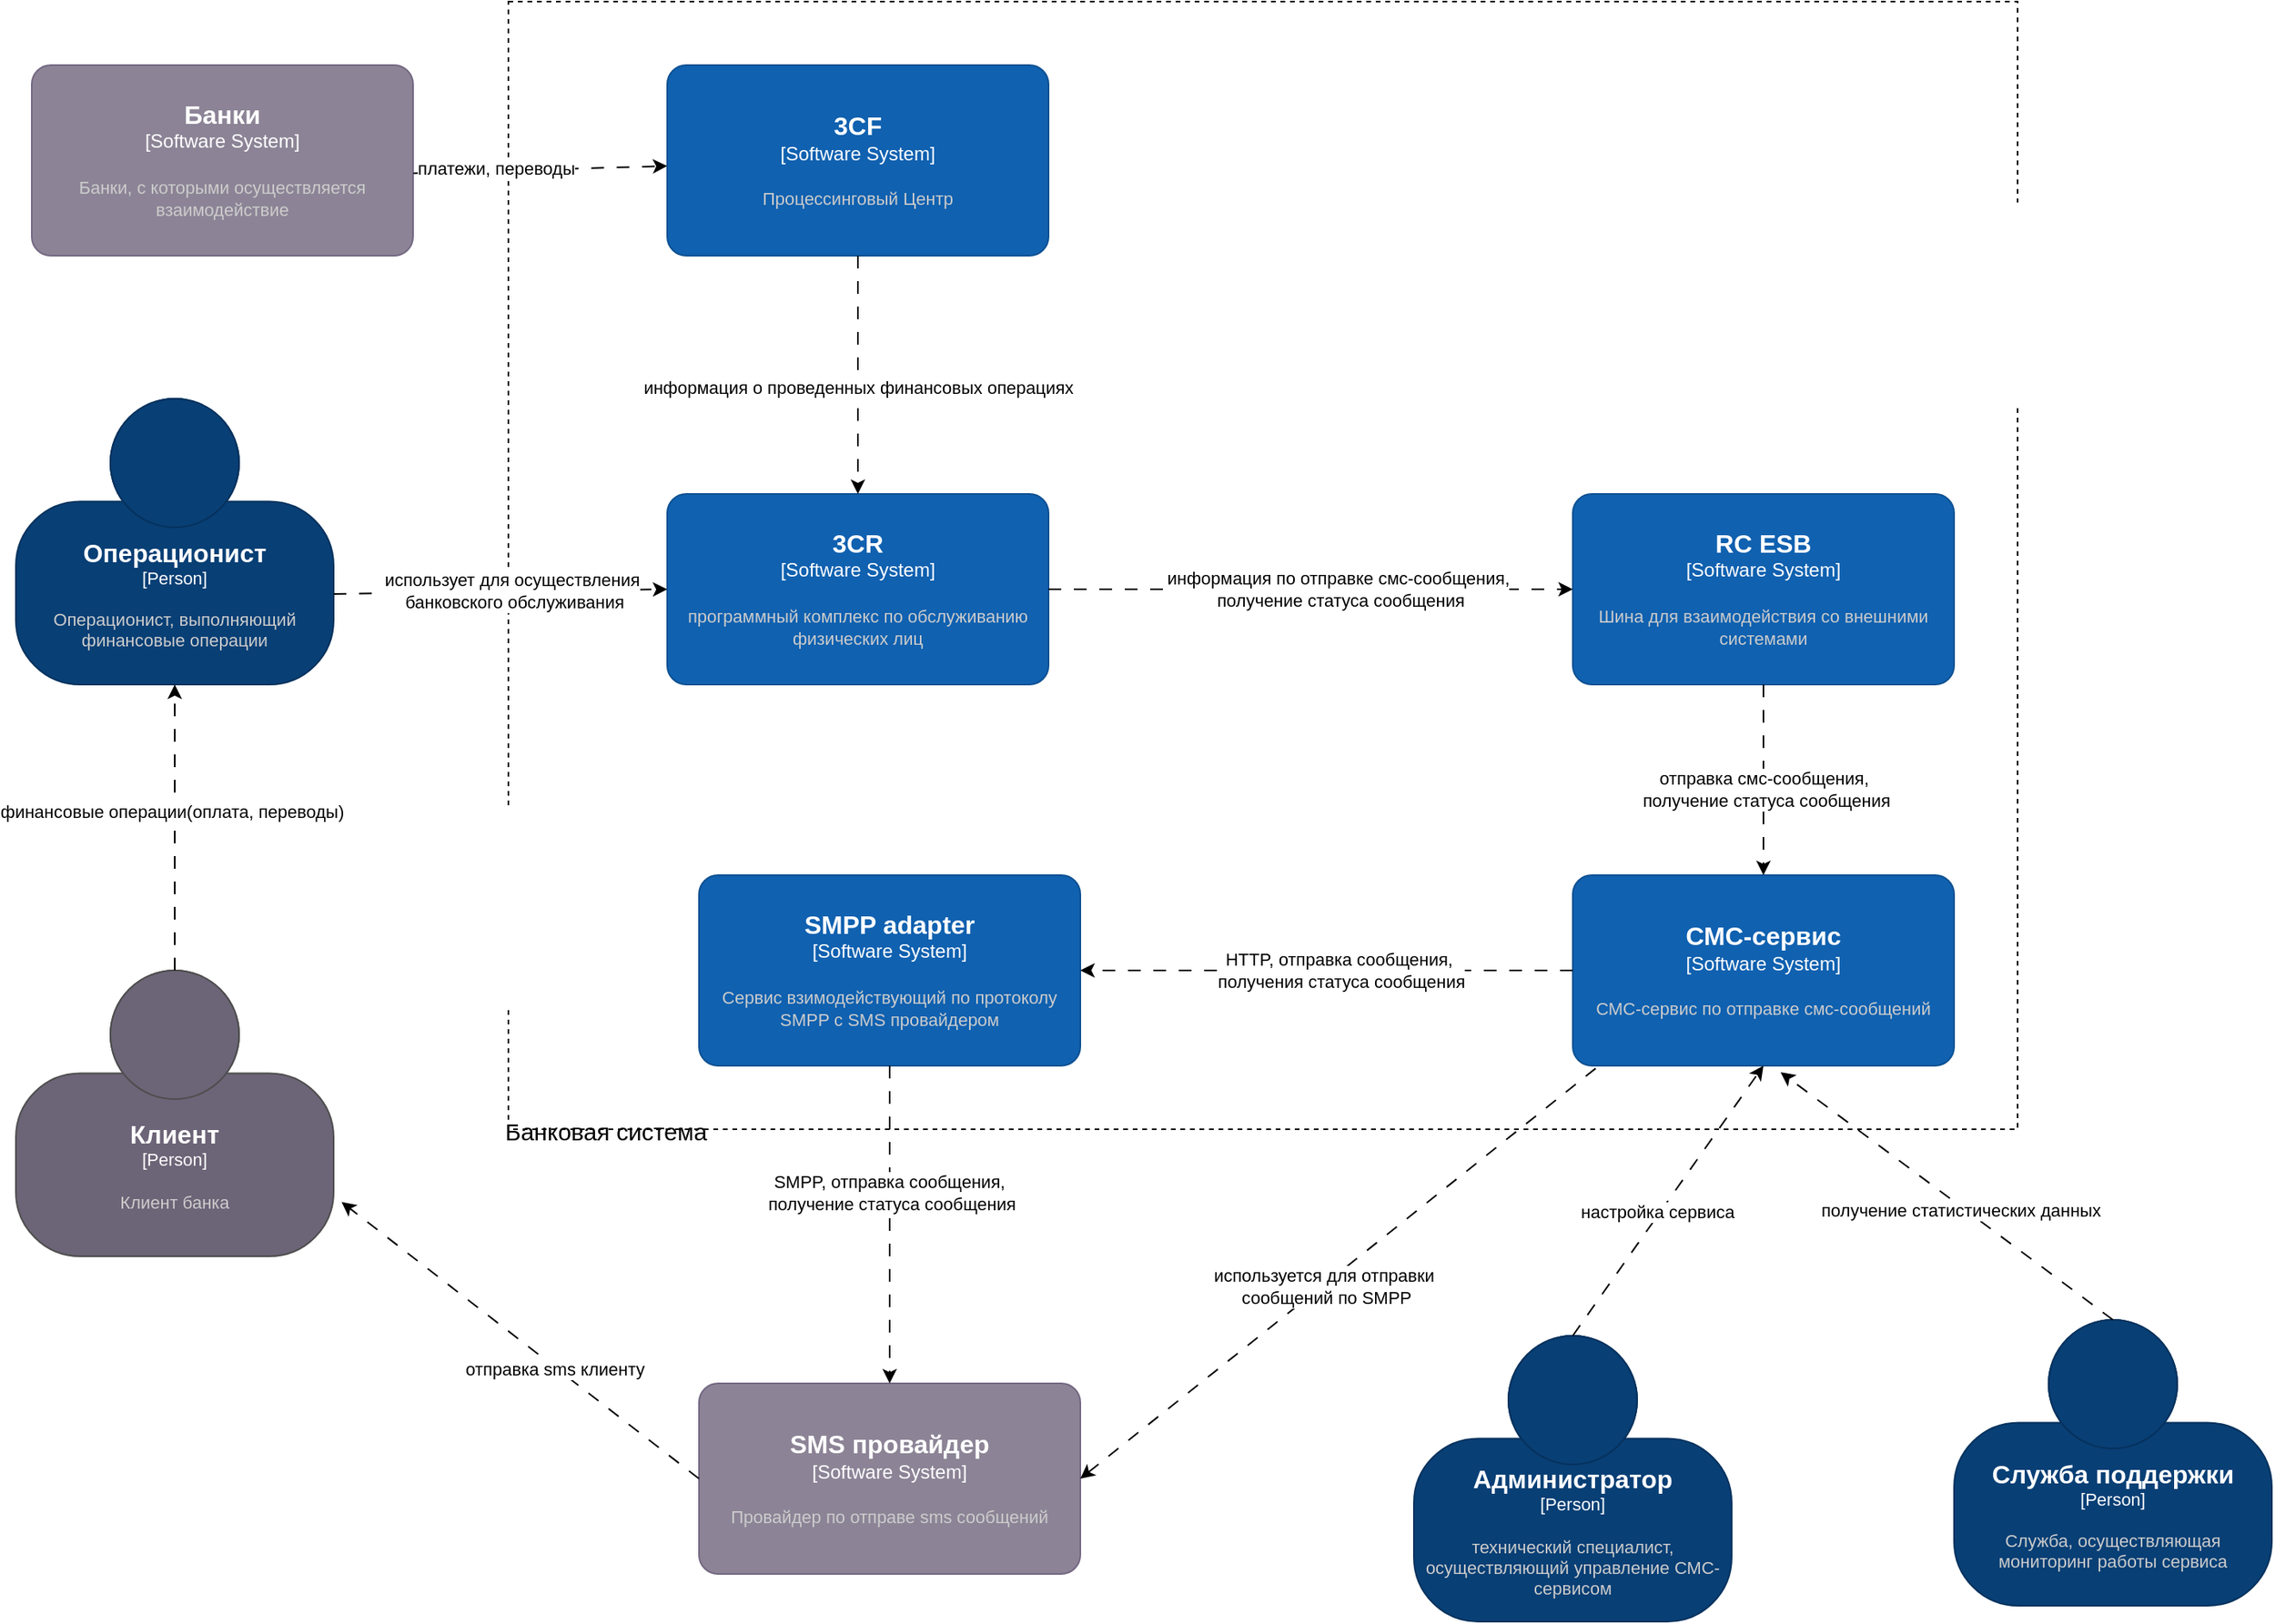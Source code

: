 <mxfile version="24.2.5" type="device" pages="11">
  <diagram name="Страница — 1" id="ANyBixg94G7HGXkJezOb">
    <mxGraphModel dx="2060" dy="1190" grid="1" gridSize="10" guides="1" tooltips="1" connect="1" arrows="1" fold="1" page="1" pageScale="1" pageWidth="827" pageHeight="1169" math="0" shadow="0">
      <root>
        <mxCell id="0" />
        <mxCell id="1" parent="0" />
        <mxCell id="rFhYH93VLtjZkdmj533--35" value="&lt;div style=&quot;text-align: justify; padding-top: 0px; margin-top: -120px; margin-right: -400px;&quot;&gt;&lt;span style=&quot;background-color: initial;&quot;&gt;&lt;font style=&quot;font-size: 15px;&quot;&gt;Банковая система&lt;/font&gt;&lt;/span&gt;&lt;/div&gt;" style="rounded=0;whiteSpace=wrap;html=1;dashed=1;align=right;labelPosition=left;verticalLabelPosition=bottom;verticalAlign=top;spacingBottom=-4;" parent="1" vertex="1">
          <mxGeometry x="420" y="60" width="950" height="710" as="geometry" />
        </mxCell>
        <object placeholders="1" c4Name="Операционист" c4Type="Person" c4Description="Операционист, выполняющий финансовые операции" label="&lt;font style=&quot;font-size: 16px&quot;&gt;&lt;b&gt;%c4Name%&lt;/b&gt;&lt;/font&gt;&lt;div&gt;[%c4Type%]&lt;/div&gt;&lt;br&gt;&lt;div&gt;&lt;font style=&quot;font-size: 11px&quot;&gt;&lt;font color=&quot;#cccccc&quot;&gt;%c4Description%&lt;/font&gt;&lt;/div&gt;" id="YWacOWLavm5wWK8h6fJH-1">
          <mxCell style="html=1;fontSize=11;dashed=0;whiteSpace=wrap;fillColor=#083F75;strokeColor=#06315C;fontColor=#ffffff;shape=mxgraph.c4.person2;align=center;metaEdit=1;points=[[0.5,0,0],[1,0.5,0],[1,0.75,0],[0.75,1,0],[0.5,1,0],[0.25,1,0],[0,0.75,0],[0,0.5,0]];resizable=0;" parent="1" vertex="1">
            <mxGeometry x="110" y="310" width="200" height="180" as="geometry" />
          </mxCell>
        </object>
        <object placeholders="1" c4Name="Клиент" c4Type="Person" c4Description="Клиент банка" label="&lt;font style=&quot;font-size: 16px&quot;&gt;&lt;b&gt;%c4Name%&lt;/b&gt;&lt;/font&gt;&lt;div&gt;[%c4Type%]&lt;/div&gt;&lt;br&gt;&lt;div&gt;&lt;font style=&quot;font-size: 11px&quot;&gt;&lt;font color=&quot;#cccccc&quot;&gt;%c4Description%&lt;/font&gt;&lt;/div&gt;" id="rFhYH93VLtjZkdmj533--1">
          <mxCell style="html=1;fontSize=11;dashed=0;whiteSpace=wrap;fillColor=#6C6477;strokeColor=#4D4D4D;fontColor=#ffffff;shape=mxgraph.c4.person2;align=center;metaEdit=1;points=[[0.5,0,0],[1,0.5,0],[1,0.75,0],[0.75,1,0],[0.5,1,0],[0.25,1,0],[0,0.75,0],[0,0.5,0]];resizable=0;" parent="1" vertex="1">
            <mxGeometry x="110" y="670" width="200" height="180" as="geometry" />
          </mxCell>
        </object>
        <object placeholders="1" c4Name="SMS провайдер" c4Type="Software System" c4Description="Провайдер по отправе sms сообщений" label="&lt;font style=&quot;font-size: 16px&quot;&gt;&lt;b&gt;%c4Name%&lt;/b&gt;&lt;/font&gt;&lt;div&gt;[%c4Type%]&lt;/div&gt;&lt;br&gt;&lt;div&gt;&lt;font style=&quot;font-size: 11px&quot;&gt;&lt;font color=&quot;#cccccc&quot;&gt;%c4Description%&lt;/font&gt;&lt;/div&gt;" id="rFhYH93VLtjZkdmj533--2">
          <mxCell style="rounded=1;whiteSpace=wrap;html=1;labelBackgroundColor=none;fillColor=#8C8496;fontColor=#ffffff;align=center;arcSize=10;strokeColor=#736782;metaEdit=1;resizable=0;points=[[0.25,0,0],[0.5,0,0],[0.75,0,0],[1,0.25,0],[1,0.5,0],[1,0.75,0],[0.75,1,0],[0.5,1,0],[0.25,1,0],[0,0.75,0],[0,0.5,0],[0,0.25,0]];" parent="1" vertex="1">
            <mxGeometry x="540" y="930" width="240" height="120" as="geometry" />
          </mxCell>
        </object>
        <object placeholders="1" c4Name="3CR" c4Type="Software System" c4Description="программный комплекс по обслуживанию физических лиц" label="&lt;font style=&quot;font-size: 16px&quot;&gt;&lt;b&gt;%c4Name%&lt;/b&gt;&lt;/font&gt;&lt;div&gt;[%c4Type%]&lt;/div&gt;&lt;br&gt;&lt;div&gt;&lt;font style=&quot;font-size: 11px&quot;&gt;&lt;font color=&quot;#cccccc&quot;&gt;%c4Description%&lt;/font&gt;&lt;/div&gt;" id="rFhYH93VLtjZkdmj533--3">
          <mxCell style="rounded=1;whiteSpace=wrap;html=1;labelBackgroundColor=none;fillColor=#1061B0;fontColor=#ffffff;align=center;arcSize=10;strokeColor=#0D5091;metaEdit=1;resizable=0;points=[[0.25,0,0],[0.5,0,0],[0.75,0,0],[1,0.25,0],[1,0.5,0],[1,0.75,0],[0.75,1,0],[0.5,1,0],[0.25,1,0],[0,0.75,0],[0,0.5,0],[0,0.25,0]];" parent="1" vertex="1">
            <mxGeometry x="520" y="370" width="240" height="120" as="geometry" />
          </mxCell>
        </object>
        <object placeholders="1" c4Name="3CF" c4Type="Software System" c4Description="Процессинговый Центр " label="&lt;font style=&quot;font-size: 16px&quot;&gt;&lt;b&gt;%c4Name%&lt;/b&gt;&lt;/font&gt;&lt;div&gt;[%c4Type%]&lt;/div&gt;&lt;br&gt;&lt;div&gt;&lt;font style=&quot;font-size: 11px&quot;&gt;&lt;font color=&quot;#cccccc&quot;&gt;%c4Description%&lt;/font&gt;&lt;/div&gt;" id="rFhYH93VLtjZkdmj533--4">
          <mxCell style="rounded=1;whiteSpace=wrap;html=1;labelBackgroundColor=none;fillColor=#1061B0;fontColor=#ffffff;align=center;arcSize=10;strokeColor=#0D5091;metaEdit=1;resizable=0;points=[[0.25,0,0],[0.5,0,0],[0.75,0,0],[1,0.25,0],[1,0.5,0],[1,0.75,0],[0.75,1,0],[0.5,1,0],[0.25,1,0],[0,0.75,0],[0,0.5,0],[0,0.25,0]];" parent="1" vertex="1">
            <mxGeometry x="520" y="100" width="240" height="120" as="geometry" />
          </mxCell>
        </object>
        <mxCell id="rFhYH93VLtjZkdmj533--5" value="" style="endArrow=classic;html=1;rounded=0;dashed=1;dashPattern=8 8;entryX=0.5;entryY=1;entryDx=0;entryDy=0;entryPerimeter=0;exitX=0.5;exitY=0;exitDx=0;exitDy=0;exitPerimeter=0;" parent="1" source="rFhYH93VLtjZkdmj533--1" target="YWacOWLavm5wWK8h6fJH-1" edge="1">
          <mxGeometry width="50" height="50" relative="1" as="geometry">
            <mxPoint x="180" y="820" as="sourcePoint" />
            <mxPoint x="180" y="670" as="targetPoint" />
          </mxGeometry>
        </mxCell>
        <mxCell id="rFhYH93VLtjZkdmj533--6" value="финансовые операции(оплата, переводы)" style="edgeLabel;html=1;align=center;verticalAlign=middle;resizable=0;points=[];" parent="rFhYH93VLtjZkdmj533--5" vertex="1" connectable="0">
          <mxGeometry x="0.114" y="2" relative="1" as="geometry">
            <mxPoint as="offset" />
          </mxGeometry>
        </mxCell>
        <object placeholders="1" c4Name="Банки" c4Type="Software System" c4Description="Банки, с которыми осуществляется взаимодействие" label="&lt;font style=&quot;font-size: 16px&quot;&gt;&lt;b&gt;%c4Name%&lt;/b&gt;&lt;/font&gt;&lt;div&gt;[%c4Type%]&lt;/div&gt;&lt;br&gt;&lt;div&gt;&lt;font style=&quot;font-size: 11px&quot;&gt;&lt;font color=&quot;#cccccc&quot;&gt;%c4Description%&lt;/font&gt;&lt;/div&gt;" id="rFhYH93VLtjZkdmj533--7">
          <mxCell style="rounded=1;whiteSpace=wrap;html=1;labelBackgroundColor=none;fillColor=#8C8496;fontColor=#ffffff;align=center;arcSize=10;strokeColor=#736782;metaEdit=1;resizable=0;points=[[0.25,0,0],[0.5,0,0],[0.75,0,0],[1,0.25,0],[1,0.5,0],[1,0.75,0],[0.75,1,0],[0.5,1,0],[0.25,1,0],[0,0.75,0],[0,0.5,0],[0,0.25,0]];" parent="1" vertex="1">
            <mxGeometry x="120" y="100" width="240" height="120" as="geometry" />
          </mxCell>
        </object>
        <mxCell id="rFhYH93VLtjZkdmj533--8" value="" style="endArrow=classic;html=1;rounded=0;exitX=1.001;exitY=0.568;exitDx=0;exitDy=0;exitPerimeter=0;dashed=1;dashPattern=8 8;" parent="1" source="rFhYH93VLtjZkdmj533--7" target="rFhYH93VLtjZkdmj533--4" edge="1">
          <mxGeometry width="50" height="50" relative="1" as="geometry">
            <mxPoint x="800" y="410" as="sourcePoint" />
            <mxPoint x="850" y="360" as="targetPoint" />
          </mxGeometry>
        </mxCell>
        <mxCell id="rFhYH93VLtjZkdmj533--9" value="платежи, переводы" style="edgeLabel;html=1;align=center;verticalAlign=middle;resizable=0;points=[];" parent="rFhYH93VLtjZkdmj533--8" vertex="1" connectable="0">
          <mxGeometry x="-0.352" y="2" relative="1" as="geometry">
            <mxPoint as="offset" />
          </mxGeometry>
        </mxCell>
        <mxCell id="rFhYH93VLtjZkdmj533--10" value="" style="endArrow=classic;html=1;rounded=0;exitX=0.5;exitY=1;exitDx=0;exitDy=0;exitPerimeter=0;entryX=0.5;entryY=0;entryDx=0;entryDy=0;entryPerimeter=0;dashed=1;dashPattern=8 8;" parent="1" source="rFhYH93VLtjZkdmj533--4" target="rFhYH93VLtjZkdmj533--3" edge="1">
          <mxGeometry width="50" height="50" relative="1" as="geometry">
            <mxPoint x="370" y="410" as="sourcePoint" />
            <mxPoint x="420" y="360" as="targetPoint" />
          </mxGeometry>
        </mxCell>
        <mxCell id="rFhYH93VLtjZkdmj533--11" value="информация о проведенных финансовых операциях" style="edgeLabel;html=1;align=center;verticalAlign=middle;resizable=0;points=[];" parent="rFhYH93VLtjZkdmj533--10" vertex="1" connectable="0">
          <mxGeometry x="0.1" relative="1" as="geometry">
            <mxPoint as="offset" />
          </mxGeometry>
        </mxCell>
        <mxCell id="rFhYH93VLtjZkdmj533--12" value="" style="endArrow=classic;html=1;rounded=0;exitX=1;exitY=0.683;exitDx=0;exitDy=0;exitPerimeter=0;entryX=0;entryY=0.5;entryDx=0;entryDy=0;entryPerimeter=0;dashed=1;dashPattern=8 8;" parent="1" source="YWacOWLavm5wWK8h6fJH-1" target="rFhYH93VLtjZkdmj533--3" edge="1">
          <mxGeometry width="50" height="50" relative="1" as="geometry">
            <mxPoint x="320" y="780" as="sourcePoint" />
            <mxPoint x="370" y="730" as="targetPoint" />
          </mxGeometry>
        </mxCell>
        <mxCell id="rFhYH93VLtjZkdmj533--33" value="использует для осуществления&lt;div&gt;&amp;nbsp;банковского обслуживания&lt;/div&gt;" style="edgeLabel;html=1;align=center;verticalAlign=middle;resizable=0;points=[];" parent="rFhYH93VLtjZkdmj533--12" vertex="1" connectable="0">
          <mxGeometry x="0.067" y="1" relative="1" as="geometry">
            <mxPoint as="offset" />
          </mxGeometry>
        </mxCell>
        <object placeholders="1" c4Name="RC ESB" c4Type="Software System" c4Description="Шина для взаимодействия со внешними системами" label="&lt;font style=&quot;font-size: 16px&quot;&gt;&lt;b&gt;%c4Name%&lt;/b&gt;&lt;/font&gt;&lt;div&gt;[%c4Type%]&lt;/div&gt;&lt;br&gt;&lt;div&gt;&lt;font style=&quot;font-size: 11px&quot;&gt;&lt;font color=&quot;#cccccc&quot;&gt;%c4Description%&lt;/font&gt;&lt;/div&gt;" id="rFhYH93VLtjZkdmj533--13">
          <mxCell style="rounded=1;whiteSpace=wrap;html=1;labelBackgroundColor=none;fillColor=#1061B0;fontColor=#ffffff;align=center;arcSize=10;strokeColor=#0D5091;metaEdit=1;resizable=0;points=[[0.25,0,0],[0.5,0,0],[0.75,0,0],[1,0.25,0],[1,0.5,0],[1,0.75,0],[0.75,1,0],[0.5,1,0],[0.25,1,0],[0,0.75,0],[0,0.5,0],[0,0.25,0]];" parent="1" vertex="1">
            <mxGeometry x="1090" y="370" width="240" height="120" as="geometry" />
          </mxCell>
        </object>
        <object placeholders="1" c4Name="СМС-сервис" c4Type="Software System" c4Description="СМС-сервис по отправке смс-сообщений" label="&lt;font style=&quot;font-size: 16px&quot;&gt;&lt;b&gt;%c4Name%&lt;/b&gt;&lt;/font&gt;&lt;div&gt;[%c4Type%]&lt;/div&gt;&lt;br&gt;&lt;div&gt;&lt;font style=&quot;font-size: 11px&quot;&gt;&lt;font color=&quot;#cccccc&quot;&gt;%c4Description%&lt;/font&gt;&lt;/div&gt;" id="rFhYH93VLtjZkdmj533--14">
          <mxCell style="rounded=1;whiteSpace=wrap;html=1;labelBackgroundColor=none;fillColor=#1061B0;fontColor=#ffffff;align=center;arcSize=10;strokeColor=#0D5091;metaEdit=1;resizable=0;points=[[0.25,0,0],[0.5,0,0],[0.75,0,0],[1,0.25,0],[1,0.5,0],[1,0.75,0],[0.75,1,0],[0.5,1,0],[0.25,1,0],[0,0.75,0],[0,0.5,0],[0,0.25,0]];" parent="1" vertex="1">
            <mxGeometry x="1090" y="610" width="240" height="120" as="geometry" />
          </mxCell>
        </object>
        <object placeholders="1" c4Name="SMPP adapter" c4Type="Software System" c4Description="Сервис взимодействующий по протоколу SMPP с SMS провайдером" label="&lt;font style=&quot;font-size: 16px&quot;&gt;&lt;b&gt;%c4Name%&lt;/b&gt;&lt;/font&gt;&lt;div&gt;[%c4Type%]&lt;/div&gt;&lt;br&gt;&lt;div&gt;&lt;font style=&quot;font-size: 11px&quot;&gt;&lt;font color=&quot;#cccccc&quot;&gt;%c4Description%&lt;/font&gt;&lt;/div&gt;" id="rFhYH93VLtjZkdmj533--15">
          <mxCell style="rounded=1;whiteSpace=wrap;html=1;labelBackgroundColor=none;fillColor=#1061B0;fontColor=#ffffff;align=center;arcSize=10;strokeColor=#0D5091;metaEdit=1;resizable=0;points=[[0.25,0,0],[0.5,0,0],[0.75,0,0],[1,0.25,0],[1,0.5,0],[1,0.75,0],[0.75,1,0],[0.5,1,0],[0.25,1,0],[0,0.75,0],[0,0.5,0],[0,0.25,0]];" parent="1" vertex="1">
            <mxGeometry x="540" y="610" width="240" height="120" as="geometry" />
          </mxCell>
        </object>
        <mxCell id="rFhYH93VLtjZkdmj533--16" value="" style="endArrow=classic;html=1;rounded=0;entryX=0;entryY=0.5;entryDx=0;entryDy=0;entryPerimeter=0;exitX=1;exitY=0.5;exitDx=0;exitDy=0;exitPerimeter=0;dashed=1;dashPattern=8 8;" parent="1" source="rFhYH93VLtjZkdmj533--3" target="rFhYH93VLtjZkdmj533--13" edge="1">
          <mxGeometry width="50" height="50" relative="1" as="geometry">
            <mxPoint x="810" y="550" as="sourcePoint" />
            <mxPoint x="640" y="550" as="targetPoint" />
          </mxGeometry>
        </mxCell>
        <mxCell id="rFhYH93VLtjZkdmj533--17" value="информация по отправке смс-сообщения,&lt;div&gt;&amp;nbsp;получение статуса сообщения&lt;/div&gt;" style="edgeLabel;html=1;align=center;verticalAlign=middle;resizable=0;points=[];" parent="rFhYH93VLtjZkdmj533--16" vertex="1" connectable="0">
          <mxGeometry x="0.1" relative="1" as="geometry">
            <mxPoint as="offset" />
          </mxGeometry>
        </mxCell>
        <mxCell id="rFhYH93VLtjZkdmj533--18" value="" style="endArrow=classic;html=1;rounded=0;entryX=0.5;entryY=0;entryDx=0;entryDy=0;entryPerimeter=0;exitX=0.5;exitY=1;exitDx=0;exitDy=0;exitPerimeter=0;dashed=1;dashPattern=8 8;" parent="1" source="rFhYH93VLtjZkdmj533--13" target="rFhYH93VLtjZkdmj533--14" edge="1">
          <mxGeometry width="50" height="50" relative="1" as="geometry">
            <mxPoint x="640" y="670" as="sourcePoint" />
            <mxPoint x="640" y="740" as="targetPoint" />
          </mxGeometry>
        </mxCell>
        <mxCell id="rFhYH93VLtjZkdmj533--19" value="отправка смс-сообщения,&lt;div&gt;&amp;nbsp;получение статуса сообщения&lt;/div&gt;" style="edgeLabel;html=1;align=center;verticalAlign=middle;resizable=0;points=[];" parent="rFhYH93VLtjZkdmj533--18" vertex="1" connectable="0">
          <mxGeometry x="0.1" relative="1" as="geometry">
            <mxPoint as="offset" />
          </mxGeometry>
        </mxCell>
        <mxCell id="rFhYH93VLtjZkdmj533--21" value="" style="endArrow=classic;html=1;rounded=0;exitX=0;exitY=0.5;exitDx=0;exitDy=0;exitPerimeter=0;entryX=1;entryY=0.5;entryDx=0;entryDy=0;entryPerimeter=0;dashed=1;dashPattern=8 8;" parent="1" source="rFhYH93VLtjZkdmj533--14" target="rFhYH93VLtjZkdmj533--15" edge="1">
          <mxGeometry width="50" height="50" relative="1" as="geometry">
            <mxPoint x="740" y="1080" as="sourcePoint" />
            <mxPoint x="790" y="1030" as="targetPoint" />
          </mxGeometry>
        </mxCell>
        <mxCell id="rFhYH93VLtjZkdmj533--24" value="HTTP, отправка сообщения,&amp;nbsp;&lt;div&gt;получения статуса сообщения&lt;/div&gt;" style="edgeLabel;html=1;align=center;verticalAlign=middle;resizable=0;points=[];" parent="rFhYH93VLtjZkdmj533--21" vertex="1" connectable="0">
          <mxGeometry x="-0.054" relative="1" as="geometry">
            <mxPoint as="offset" />
          </mxGeometry>
        </mxCell>
        <mxCell id="rFhYH93VLtjZkdmj533--22" value="" style="endArrow=classic;html=1;rounded=0;dashed=1;dashPattern=8 8;" parent="1" source="rFhYH93VLtjZkdmj533--15" target="rFhYH93VLtjZkdmj533--2" edge="1">
          <mxGeometry width="50" height="50" relative="1" as="geometry">
            <mxPoint x="260" y="950" as="sourcePoint" />
            <mxPoint x="310" y="900" as="targetPoint" />
          </mxGeometry>
        </mxCell>
        <mxCell id="rFhYH93VLtjZkdmj533--23" value="SMPP, отправка сообщения,&amp;nbsp;&lt;div&gt;получение статуса сообщения&lt;/div&gt;" style="edgeLabel;html=1;align=center;verticalAlign=middle;resizable=0;points=[];" parent="rFhYH93VLtjZkdmj533--22" vertex="1" connectable="0">
          <mxGeometry x="-0.2" y="1" relative="1" as="geometry">
            <mxPoint as="offset" />
          </mxGeometry>
        </mxCell>
        <object placeholders="1" c4Name="Администратор" c4Type="Person" c4Description="технический специалист, осуществляющий управление СМС-сервисом" label="&lt;font style=&quot;font-size: 16px&quot;&gt;&lt;b&gt;%c4Name%&lt;/b&gt;&lt;/font&gt;&lt;div&gt;[%c4Type%]&lt;/div&gt;&lt;br&gt;&lt;div&gt;&lt;font style=&quot;font-size: 11px&quot;&gt;&lt;font color=&quot;#cccccc&quot;&gt;%c4Description%&lt;/font&gt;&lt;/div&gt;" id="rFhYH93VLtjZkdmj533--25">
          <mxCell style="html=1;fontSize=11;dashed=0;whiteSpace=wrap;fillColor=#083F75;strokeColor=#06315C;fontColor=#ffffff;shape=mxgraph.c4.person2;align=center;metaEdit=1;points=[[0.5,0,0],[1,0.5,0],[1,0.75,0],[0.75,1,0],[0.5,1,0],[0.25,1,0],[0,0.75,0],[0,0.5,0]];resizable=0;" parent="1" vertex="1">
            <mxGeometry x="990" y="900" width="200" height="180" as="geometry" />
          </mxCell>
        </object>
        <mxCell id="rFhYH93VLtjZkdmj533--26" value="" style="endArrow=classic;html=1;rounded=0;exitX=0.5;exitY=0;exitDx=0;exitDy=0;exitPerimeter=0;entryX=0.5;entryY=1;entryDx=0;entryDy=0;entryPerimeter=0;dashed=1;dashPattern=8 8;" parent="1" source="rFhYH93VLtjZkdmj533--25" target="rFhYH93VLtjZkdmj533--14" edge="1">
          <mxGeometry width="50" height="50" relative="1" as="geometry">
            <mxPoint x="1000" y="1100" as="sourcePoint" />
            <mxPoint x="1050" y="1050" as="targetPoint" />
          </mxGeometry>
        </mxCell>
        <mxCell id="rFhYH93VLtjZkdmj533--27" value="настройка сервиса" style="edgeLabel;html=1;align=center;verticalAlign=middle;resizable=0;points=[];" parent="rFhYH93VLtjZkdmj533--26" vertex="1" connectable="0">
          <mxGeometry x="-0.093" y="2" relative="1" as="geometry">
            <mxPoint as="offset" />
          </mxGeometry>
        </mxCell>
        <mxCell id="rFhYH93VLtjZkdmj533--29" value="" style="endArrow=classic;html=1;rounded=0;dashed=1;dashPattern=8 8;entryX=1.025;entryY=0.81;entryDx=0;entryDy=0;entryPerimeter=0;exitX=0;exitY=0.5;exitDx=0;exitDy=0;exitPerimeter=0;" parent="1" source="rFhYH93VLtjZkdmj533--2" target="rFhYH93VLtjZkdmj533--1" edge="1">
          <mxGeometry width="50" height="50" relative="1" as="geometry">
            <mxPoint x="780" y="920" as="sourcePoint" />
            <mxPoint x="780" y="1030" as="targetPoint" />
          </mxGeometry>
        </mxCell>
        <mxCell id="rFhYH93VLtjZkdmj533--30" value="отправка sms клиенту" style="edgeLabel;html=1;align=center;verticalAlign=middle;resizable=0;points=[];" parent="rFhYH93VLtjZkdmj533--29" vertex="1" connectable="0">
          <mxGeometry x="-0.2" y="1" relative="1" as="geometry">
            <mxPoint as="offset" />
          </mxGeometry>
        </mxCell>
        <mxCell id="rFhYH93VLtjZkdmj533--31" value="" style="endArrow=classic;html=1;rounded=0;exitX=0.06;exitY=1.014;exitDx=0;exitDy=0;exitPerimeter=0;entryX=1;entryY=0.5;entryDx=0;entryDy=0;entryPerimeter=0;dashed=1;dashPattern=8 8;" parent="1" source="rFhYH93VLtjZkdmj533--14" target="rFhYH93VLtjZkdmj533--2" edge="1">
          <mxGeometry width="50" height="50" relative="1" as="geometry">
            <mxPoint x="800" y="1300" as="sourcePoint" />
            <mxPoint x="850" y="1250" as="targetPoint" />
          </mxGeometry>
        </mxCell>
        <mxCell id="rFhYH93VLtjZkdmj533--32" value="используется для отправки&lt;div&gt;&amp;nbsp;сообщений по SMPP&lt;/div&gt;" style="edgeLabel;html=1;align=center;verticalAlign=middle;resizable=0;points=[];" parent="rFhYH93VLtjZkdmj533--31" vertex="1" connectable="0">
          <mxGeometry x="0.06" relative="1" as="geometry">
            <mxPoint as="offset" />
          </mxGeometry>
        </mxCell>
        <object placeholders="1" c4Name="Служба поддержки" c4Type="Person" c4Description="Служба, осуществляющая мониторинг работы сервиса" label="&lt;font style=&quot;font-size: 16px&quot;&gt;&lt;b&gt;%c4Name%&lt;/b&gt;&lt;/font&gt;&lt;div&gt;[%c4Type%]&lt;/div&gt;&lt;br&gt;&lt;div&gt;&lt;font style=&quot;font-size: 11px&quot;&gt;&lt;font color=&quot;#cccccc&quot;&gt;%c4Description%&lt;/font&gt;&lt;/div&gt;" id="rFhYH93VLtjZkdmj533--36">
          <mxCell style="html=1;fontSize=11;dashed=0;whiteSpace=wrap;fillColor=#083F75;strokeColor=#06315C;fontColor=#ffffff;shape=mxgraph.c4.person2;align=center;metaEdit=1;points=[[0.5,0,0],[1,0.5,0],[1,0.75,0],[0.75,1,0],[0.5,1,0],[0.25,1,0],[0,0.75,0],[0,0.5,0]];resizable=0;" parent="1" vertex="1">
            <mxGeometry x="1330" y="890" width="200" height="180" as="geometry" />
          </mxCell>
        </object>
        <mxCell id="rFhYH93VLtjZkdmj533--37" value="" style="endArrow=classic;html=1;rounded=0;exitX=0.5;exitY=0;exitDx=0;exitDy=0;exitPerimeter=0;entryX=0.545;entryY=1.034;entryDx=0;entryDy=0;entryPerimeter=0;dashed=1;dashPattern=8 8;" parent="1" source="rFhYH93VLtjZkdmj533--36" target="rFhYH93VLtjZkdmj533--14" edge="1">
          <mxGeometry width="50" height="50" relative="1" as="geometry">
            <mxPoint x="1100" y="910" as="sourcePoint" />
            <mxPoint x="1220" y="740" as="targetPoint" />
          </mxGeometry>
        </mxCell>
        <mxCell id="rFhYH93VLtjZkdmj533--38" value="получение статистических данных" style="edgeLabel;html=1;align=center;verticalAlign=middle;resizable=0;points=[];" parent="rFhYH93VLtjZkdmj533--37" vertex="1" connectable="0">
          <mxGeometry x="-0.093" y="2" relative="1" as="geometry">
            <mxPoint as="offset" />
          </mxGeometry>
        </mxCell>
      </root>
    </mxGraphModel>
  </diagram>
  <diagram id="YDUtr4m1lCw2vKd72FwF" name="Страница — 2">
    <mxGraphModel dx="2060" dy="1190" grid="1" gridSize="10" guides="1" tooltips="1" connect="1" arrows="1" fold="1" page="1" pageScale="1" pageWidth="827" pageHeight="1169" math="0" shadow="0">
      <root>
        <mxCell id="0" />
        <mxCell id="1" parent="0" />
        <object placeholders="1" c4Name="Операционист" c4Type="Person" c4Description="Операционист, выполняющий финансовые операции" label="&lt;font style=&quot;font-size: 16px&quot;&gt;&lt;b&gt;%c4Name%&lt;/b&gt;&lt;/font&gt;&lt;div&gt;[%c4Type%]&lt;/div&gt;&lt;br&gt;&lt;div&gt;&lt;font style=&quot;font-size: 11px&quot;&gt;&lt;font color=&quot;#cccccc&quot;&gt;%c4Description%&lt;/font&gt;&lt;/div&gt;" id="sRStw87KW8B7folWvyQK-2">
          <mxCell style="html=1;fontSize=11;dashed=0;whiteSpace=wrap;fillColor=#083F75;strokeColor=#06315C;fontColor=#ffffff;shape=mxgraph.c4.person2;align=center;metaEdit=1;points=[[0.5,0,0],[1,0.5,0],[1,0.75,0],[0.75,1,0],[0.5,1,0],[0.25,1,0],[0,0.75,0],[0,0.5,0]];resizable=0;" parent="1" vertex="1">
            <mxGeometry x="110" y="310" width="200" height="180" as="geometry" />
          </mxCell>
        </object>
        <object placeholders="1" c4Name="Клиент" c4Type="Person" c4Description="Клиент банка" label="&lt;font style=&quot;font-size: 16px&quot;&gt;&lt;b&gt;%c4Name%&lt;/b&gt;&lt;/font&gt;&lt;div&gt;[%c4Type%]&lt;/div&gt;&lt;br&gt;&lt;div&gt;&lt;font style=&quot;font-size: 11px&quot;&gt;&lt;font color=&quot;#cccccc&quot;&gt;%c4Description%&lt;/font&gt;&lt;/div&gt;" id="sRStw87KW8B7folWvyQK-3">
          <mxCell style="html=1;fontSize=11;dashed=0;whiteSpace=wrap;fillColor=#6C6477;strokeColor=#4D4D4D;fontColor=#ffffff;shape=mxgraph.c4.person2;align=center;metaEdit=1;points=[[0.5,0,0],[1,0.5,0],[1,0.75,0],[0.75,1,0],[0.5,1,0],[0.25,1,0],[0,0.75,0],[0,0.5,0]];resizable=0;" parent="1" vertex="1">
            <mxGeometry x="110" y="620" width="200" height="180" as="geometry" />
          </mxCell>
        </object>
        <object placeholders="1" c4Name="SMS провайдер" c4Type="Software System" c4Description="Провайдер по отправе sms сообщений" label="&lt;font style=&quot;font-size: 16px&quot;&gt;&lt;b&gt;%c4Name%&lt;/b&gt;&lt;/font&gt;&lt;div&gt;[%c4Type%]&lt;/div&gt;&lt;br&gt;&lt;div&gt;&lt;font style=&quot;font-size: 11px&quot;&gt;&lt;font color=&quot;#cccccc&quot;&gt;%c4Description%&lt;/font&gt;&lt;/div&gt;" id="sRStw87KW8B7folWvyQK-4">
          <mxCell style="rounded=1;whiteSpace=wrap;html=1;labelBackgroundColor=none;fillColor=#8C8496;fontColor=#ffffff;align=center;arcSize=10;strokeColor=#736782;metaEdit=1;resizable=0;points=[[0.25,0,0],[0.5,0,0],[0.75,0,0],[1,0.25,0],[1,0.5,0],[1,0.75,0],[0.75,1,0],[0.5,1,0],[0.25,1,0],[0,0.75,0],[0,0.5,0],[0,0.25,0]];" parent="1" vertex="1">
            <mxGeometry x="520" y="610" width="240" height="120" as="geometry" />
          </mxCell>
        </object>
        <object placeholders="1" c4Name="3CR" c4Type="Software System" c4Description="программный комплекс по обслуживанию физических лиц" label="&lt;font style=&quot;font-size: 16px&quot;&gt;&lt;b&gt;%c4Name%&lt;/b&gt;&lt;/font&gt;&lt;div&gt;[%c4Type%]&lt;/div&gt;&lt;br&gt;&lt;div&gt;&lt;font style=&quot;font-size: 11px&quot;&gt;&lt;font color=&quot;#cccccc&quot;&gt;%c4Description%&lt;/font&gt;&lt;/div&gt;" id="sRStw87KW8B7folWvyQK-5">
          <mxCell style="rounded=1;whiteSpace=wrap;html=1;labelBackgroundColor=none;fillColor=#1061B0;fontColor=#ffffff;align=center;arcSize=10;strokeColor=#0D5091;metaEdit=1;resizable=0;points=[[0.25,0,0],[0.5,0,0],[0.75,0,0],[1,0.25,0],[1,0.5,0],[1,0.75,0],[0.75,1,0],[0.5,1,0],[0.25,1,0],[0,0.75,0],[0,0.5,0],[0,0.25,0]];" parent="1" vertex="1">
            <mxGeometry x="520" y="370" width="240" height="120" as="geometry" />
          </mxCell>
        </object>
        <object placeholders="1" c4Name="3CF" c4Type="Software System" c4Description="Процессинговый Центр " label="&lt;font style=&quot;font-size: 16px&quot;&gt;&lt;b&gt;%c4Name%&lt;/b&gt;&lt;/font&gt;&lt;div&gt;[%c4Type%]&lt;/div&gt;&lt;br&gt;&lt;div&gt;&lt;font style=&quot;font-size: 11px&quot;&gt;&lt;font color=&quot;#cccccc&quot;&gt;%c4Description%&lt;/font&gt;&lt;/div&gt;" id="sRStw87KW8B7folWvyQK-6">
          <mxCell style="rounded=1;whiteSpace=wrap;html=1;labelBackgroundColor=none;fillColor=#1061B0;fontColor=#ffffff;align=center;arcSize=10;strokeColor=#0D5091;metaEdit=1;resizable=0;points=[[0.25,0,0],[0.5,0,0],[0.75,0,0],[1,0.25,0],[1,0.5,0],[1,0.75,0],[0.75,1,0],[0.5,1,0],[0.25,1,0],[0,0.75,0],[0,0.5,0],[0,0.25,0]];" parent="1" vertex="1">
            <mxGeometry x="520" y="100" width="240" height="120" as="geometry" />
          </mxCell>
        </object>
        <mxCell id="sRStw87KW8B7folWvyQK-7" value="" style="endArrow=classic;html=1;rounded=0;dashed=1;dashPattern=8 8;entryX=0.5;entryY=1;entryDx=0;entryDy=0;entryPerimeter=0;exitX=0.5;exitY=0;exitDx=0;exitDy=0;exitPerimeter=0;" parent="1" source="sRStw87KW8B7folWvyQK-3" target="sRStw87KW8B7folWvyQK-2" edge="1">
          <mxGeometry width="50" height="50" relative="1" as="geometry">
            <mxPoint x="180" y="820" as="sourcePoint" />
            <mxPoint x="180" y="670" as="targetPoint" />
          </mxGeometry>
        </mxCell>
        <mxCell id="sRStw87KW8B7folWvyQK-8" value="финансовые операции(оплата, переводы)" style="edgeLabel;html=1;align=center;verticalAlign=middle;resizable=0;points=[];" parent="sRStw87KW8B7folWvyQK-7" vertex="1" connectable="0">
          <mxGeometry x="0.114" y="2" relative="1" as="geometry">
            <mxPoint as="offset" />
          </mxGeometry>
        </mxCell>
        <object placeholders="1" c4Name="Банки" c4Type="Software System" c4Description="Банки, с которыми осуществляется взаимодействие" label="&lt;font style=&quot;font-size: 16px&quot;&gt;&lt;b&gt;%c4Name%&lt;/b&gt;&lt;/font&gt;&lt;div&gt;[%c4Type%]&lt;/div&gt;&lt;br&gt;&lt;div&gt;&lt;font style=&quot;font-size: 11px&quot;&gt;&lt;font color=&quot;#cccccc&quot;&gt;%c4Description%&lt;/font&gt;&lt;/div&gt;" id="sRStw87KW8B7folWvyQK-9">
          <mxCell style="rounded=1;whiteSpace=wrap;html=1;labelBackgroundColor=none;fillColor=#8C8496;fontColor=#ffffff;align=center;arcSize=10;strokeColor=#736782;metaEdit=1;resizable=0;points=[[0.25,0,0],[0.5,0,0],[0.75,0,0],[1,0.25,0],[1,0.5,0],[1,0.75,0],[0.75,1,0],[0.5,1,0],[0.25,1,0],[0,0.75,0],[0,0.5,0],[0,0.25,0]];" parent="1" vertex="1">
            <mxGeometry x="120" y="100" width="240" height="120" as="geometry" />
          </mxCell>
        </object>
        <mxCell id="sRStw87KW8B7folWvyQK-10" value="" style="endArrow=classic;html=1;rounded=0;exitX=1.001;exitY=0.568;exitDx=0;exitDy=0;exitPerimeter=0;dashed=1;dashPattern=8 8;" parent="1" source="sRStw87KW8B7folWvyQK-9" target="sRStw87KW8B7folWvyQK-6" edge="1">
          <mxGeometry width="50" height="50" relative="1" as="geometry">
            <mxPoint x="800" y="410" as="sourcePoint" />
            <mxPoint x="850" y="360" as="targetPoint" />
          </mxGeometry>
        </mxCell>
        <mxCell id="sRStw87KW8B7folWvyQK-11" value="платежи, переводы" style="edgeLabel;html=1;align=center;verticalAlign=middle;resizable=0;points=[];" parent="sRStw87KW8B7folWvyQK-10" vertex="1" connectable="0">
          <mxGeometry x="-0.352" y="2" relative="1" as="geometry">
            <mxPoint as="offset" />
          </mxGeometry>
        </mxCell>
        <mxCell id="sRStw87KW8B7folWvyQK-12" value="" style="endArrow=classic;html=1;rounded=0;exitX=0.5;exitY=1;exitDx=0;exitDy=0;exitPerimeter=0;entryX=0.5;entryY=0;entryDx=0;entryDy=0;entryPerimeter=0;dashed=1;dashPattern=8 8;" parent="1" source="sRStw87KW8B7folWvyQK-6" target="sRStw87KW8B7folWvyQK-5" edge="1">
          <mxGeometry width="50" height="50" relative="1" as="geometry">
            <mxPoint x="370" y="410" as="sourcePoint" />
            <mxPoint x="420" y="360" as="targetPoint" />
          </mxGeometry>
        </mxCell>
        <mxCell id="sRStw87KW8B7folWvyQK-13" value="информация о проведенных финансовых операциях" style="edgeLabel;html=1;align=center;verticalAlign=middle;resizable=0;points=[];" parent="sRStw87KW8B7folWvyQK-12" vertex="1" connectable="0">
          <mxGeometry x="0.1" relative="1" as="geometry">
            <mxPoint as="offset" />
          </mxGeometry>
        </mxCell>
        <mxCell id="sRStw87KW8B7folWvyQK-14" value="" style="endArrow=classic;html=1;rounded=0;exitX=1;exitY=0.683;exitDx=0;exitDy=0;exitPerimeter=0;entryX=0;entryY=0.5;entryDx=0;entryDy=0;entryPerimeter=0;dashed=1;dashPattern=8 8;" parent="1" source="sRStw87KW8B7folWvyQK-2" target="sRStw87KW8B7folWvyQK-5" edge="1">
          <mxGeometry width="50" height="50" relative="1" as="geometry">
            <mxPoint x="320" y="780" as="sourcePoint" />
            <mxPoint x="370" y="730" as="targetPoint" />
          </mxGeometry>
        </mxCell>
        <mxCell id="sRStw87KW8B7folWvyQK-15" value="использует для осуществления&lt;div&gt;&amp;nbsp;банковского обслуживания&lt;/div&gt;" style="edgeLabel;html=1;align=center;verticalAlign=middle;resizable=0;points=[];" parent="sRStw87KW8B7folWvyQK-14" vertex="1" connectable="0">
          <mxGeometry x="0.067" y="1" relative="1" as="geometry">
            <mxPoint as="offset" />
          </mxGeometry>
        </mxCell>
        <object placeholders="1" c4Name="RC ESB" c4Type="Software System" c4Description="Шина для взаимодействия со внешними системами" label="&lt;font style=&quot;font-size: 16px&quot;&gt;&lt;b&gt;%c4Name%&lt;/b&gt;&lt;/font&gt;&lt;div&gt;[%c4Type%]&lt;/div&gt;&lt;br&gt;&lt;div&gt;&lt;font style=&quot;font-size: 11px&quot;&gt;&lt;font color=&quot;#cccccc&quot;&gt;%c4Description%&lt;/font&gt;&lt;/div&gt;" id="sRStw87KW8B7folWvyQK-16">
          <mxCell style="rounded=1;whiteSpace=wrap;html=1;labelBackgroundColor=none;fillColor=#1061B0;fontColor=#ffffff;align=center;arcSize=10;strokeColor=#0D5091;metaEdit=1;resizable=0;points=[[0.25,0,0],[0.5,0,0],[0.75,0,0],[1,0.25,0],[1,0.5,0],[1,0.75,0],[0.75,1,0],[0.5,1,0],[0.25,1,0],[0,0.75,0],[0,0.5,0],[0,0.25,0]];" parent="1" vertex="1">
            <mxGeometry x="1090" y="370" width="240" height="120" as="geometry" />
          </mxCell>
        </object>
        <object placeholders="1" c4Name="кластер СМС-сервис" c4Type="Software System" c4Description="кластер микросервисов по отправке смс-сообщений" label="&lt;font style=&quot;font-size: 16px&quot;&gt;&lt;b&gt;%c4Name%&lt;/b&gt;&lt;/font&gt;&lt;div&gt;[%c4Type%]&lt;/div&gt;&lt;br&gt;&lt;div&gt;&lt;font style=&quot;font-size: 11px&quot;&gt;&lt;font color=&quot;#cccccc&quot;&gt;%c4Description%&lt;/font&gt;&lt;/div&gt;" id="sRStw87KW8B7folWvyQK-17">
          <mxCell style="rounded=1;whiteSpace=wrap;html=1;labelBackgroundColor=none;fillColor=#1061B0;fontColor=#ffffff;align=center;arcSize=10;strokeColor=#0D5091;metaEdit=1;resizable=0;points=[[0.25,0,0],[0.5,0,0],[0.75,0,0],[1,0.25,0],[1,0.5,0],[1,0.75,0],[0.75,1,0],[0.5,1,0],[0.25,1,0],[0,0.75,0],[0,0.5,0],[0,0.25,0]];" parent="1" vertex="1">
            <mxGeometry x="1090" y="610" width="240" height="120" as="geometry" />
          </mxCell>
        </object>
        <mxCell id="sRStw87KW8B7folWvyQK-19" value="" style="endArrow=classic;html=1;rounded=0;entryX=0;entryY=0.5;entryDx=0;entryDy=0;entryPerimeter=0;exitX=1;exitY=0.5;exitDx=0;exitDy=0;exitPerimeter=0;dashed=1;dashPattern=8 8;" parent="1" source="sRStw87KW8B7folWvyQK-5" target="sRStw87KW8B7folWvyQK-16" edge="1">
          <mxGeometry width="50" height="50" relative="1" as="geometry">
            <mxPoint x="810" y="550" as="sourcePoint" />
            <mxPoint x="640" y="550" as="targetPoint" />
          </mxGeometry>
        </mxCell>
        <mxCell id="sRStw87KW8B7folWvyQK-20" value="информация по отправке смс-сообщения,&lt;div&gt;&amp;nbsp;получение статуса сообщения&lt;/div&gt;" style="edgeLabel;html=1;align=center;verticalAlign=middle;resizable=0;points=[];" parent="sRStw87KW8B7folWvyQK-19" vertex="1" connectable="0">
          <mxGeometry x="0.1" relative="1" as="geometry">
            <mxPoint as="offset" />
          </mxGeometry>
        </mxCell>
        <mxCell id="sRStw87KW8B7folWvyQK-21" value="" style="endArrow=classic;html=1;rounded=0;entryX=0.5;entryY=0;entryDx=0;entryDy=0;entryPerimeter=0;exitX=0.5;exitY=1;exitDx=0;exitDy=0;exitPerimeter=0;dashed=1;dashPattern=8 8;" parent="1" source="sRStw87KW8B7folWvyQK-16" target="sRStw87KW8B7folWvyQK-17" edge="1">
          <mxGeometry width="50" height="50" relative="1" as="geometry">
            <mxPoint x="640" y="670" as="sourcePoint" />
            <mxPoint x="640" y="740" as="targetPoint" />
          </mxGeometry>
        </mxCell>
        <mxCell id="sRStw87KW8B7folWvyQK-22" value="отправка смс-сообщения,&lt;div&gt;&amp;nbsp;получение статуса сообщения&lt;/div&gt;" style="edgeLabel;html=1;align=center;verticalAlign=middle;resizable=0;points=[];" parent="sRStw87KW8B7folWvyQK-21" vertex="1" connectable="0">
          <mxGeometry x="0.1" relative="1" as="geometry">
            <mxPoint as="offset" />
          </mxGeometry>
        </mxCell>
        <mxCell id="sRStw87KW8B7folWvyQK-23" value="" style="endArrow=classic;html=1;rounded=0;exitX=0;exitY=0.5;exitDx=0;exitDy=0;exitPerimeter=0;entryX=1;entryY=0.5;entryDx=0;entryDy=0;entryPerimeter=0;dashed=1;dashPattern=8 8;" parent="1" source="sRStw87KW8B7folWvyQK-17" target="sRStw87KW8B7folWvyQK-4" edge="1">
          <mxGeometry width="50" height="50" relative="1" as="geometry">
            <mxPoint x="740" y="1080" as="sourcePoint" />
            <mxPoint x="790" y="1030" as="targetPoint" />
          </mxGeometry>
        </mxCell>
        <mxCell id="sRStw87KW8B7folWvyQK-24" value="SMPP, отправка сообщения,&amp;nbsp;&lt;div&gt;получение статуса сообщения&lt;/div&gt;" style="edgeLabel;html=1;align=center;verticalAlign=middle;resizable=0;points=[];" parent="sRStw87KW8B7folWvyQK-23" vertex="1" connectable="0">
          <mxGeometry x="-0.054" relative="1" as="geometry">
            <mxPoint as="offset" />
          </mxGeometry>
        </mxCell>
        <object placeholders="1" c4Name="Администратор" c4Type="Person" c4Description="технический специалист, осуществляющий управление СМС-сервисом" label="&lt;font style=&quot;font-size: 16px&quot;&gt;&lt;b&gt;%c4Name%&lt;/b&gt;&lt;/font&gt;&lt;div&gt;[%c4Type%]&lt;/div&gt;&lt;br&gt;&lt;div&gt;&lt;font style=&quot;font-size: 11px&quot;&gt;&lt;font color=&quot;#cccccc&quot;&gt;%c4Description%&lt;/font&gt;&lt;/div&gt;" id="sRStw87KW8B7folWvyQK-27">
          <mxCell style="html=1;fontSize=11;dashed=0;whiteSpace=wrap;fillColor=#083F75;strokeColor=#06315C;fontColor=#ffffff;shape=mxgraph.c4.person2;align=center;metaEdit=1;points=[[0.5,0,0],[1,0.5,0],[1,0.75,0],[0.75,1,0],[0.5,1,0],[0.25,1,0],[0,0.75,0],[0,0.5,0]];resizable=0;" parent="1" vertex="1">
            <mxGeometry x="970" y="890" width="200" height="180" as="geometry" />
          </mxCell>
        </object>
        <mxCell id="sRStw87KW8B7folWvyQK-28" value="" style="endArrow=classic;html=1;rounded=0;exitX=0.5;exitY=0;exitDx=0;exitDy=0;exitPerimeter=0;entryX=0.5;entryY=1;entryDx=0;entryDy=0;entryPerimeter=0;dashed=1;dashPattern=8 8;" parent="1" source="sRStw87KW8B7folWvyQK-27" target="sRStw87KW8B7folWvyQK-17" edge="1">
          <mxGeometry width="50" height="50" relative="1" as="geometry">
            <mxPoint x="1000" y="1100" as="sourcePoint" />
            <mxPoint x="1050" y="1050" as="targetPoint" />
          </mxGeometry>
        </mxCell>
        <mxCell id="sRStw87KW8B7folWvyQK-29" value="настройка сервиса" style="edgeLabel;html=1;align=center;verticalAlign=middle;resizable=0;points=[];" parent="sRStw87KW8B7folWvyQK-28" vertex="1" connectable="0">
          <mxGeometry x="-0.093" y="2" relative="1" as="geometry">
            <mxPoint as="offset" />
          </mxGeometry>
        </mxCell>
        <mxCell id="sRStw87KW8B7folWvyQK-30" value="" style="endArrow=classic;html=1;rounded=0;dashed=1;dashPattern=8 8;entryX=1.025;entryY=0.81;entryDx=0;entryDy=0;entryPerimeter=0;exitX=0;exitY=0.5;exitDx=0;exitDy=0;exitPerimeter=0;" parent="1" source="sRStw87KW8B7folWvyQK-4" target="sRStw87KW8B7folWvyQK-3" edge="1">
          <mxGeometry width="50" height="50" relative="1" as="geometry">
            <mxPoint x="780" y="920" as="sourcePoint" />
            <mxPoint x="780" y="1030" as="targetPoint" />
          </mxGeometry>
        </mxCell>
        <mxCell id="sRStw87KW8B7folWvyQK-31" value="отправка sms клиенту" style="edgeLabel;html=1;align=center;verticalAlign=middle;resizable=0;points=[];" parent="sRStw87KW8B7folWvyQK-30" vertex="1" connectable="0">
          <mxGeometry x="-0.2" y="1" relative="1" as="geometry">
            <mxPoint as="offset" />
          </mxGeometry>
        </mxCell>
        <object placeholders="1" c4Name="Служба поддержки" c4Type="Person" c4Description="Служба, осуществляющая мониторинг работы сервиса" label="&lt;font style=&quot;font-size: 16px&quot;&gt;&lt;b&gt;%c4Name%&lt;/b&gt;&lt;/font&gt;&lt;div&gt;[%c4Type%]&lt;/div&gt;&lt;br&gt;&lt;div&gt;&lt;font style=&quot;font-size: 11px&quot;&gt;&lt;font color=&quot;#cccccc&quot;&gt;%c4Description%&lt;/font&gt;&lt;/div&gt;" id="sRStw87KW8B7folWvyQK-34">
          <mxCell style="html=1;fontSize=11;dashed=0;whiteSpace=wrap;fillColor=#083F75;strokeColor=#06315C;fontColor=#ffffff;shape=mxgraph.c4.person2;align=center;metaEdit=1;points=[[0.5,0,0],[1,0.5,0],[1,0.75,0],[0.75,1,0],[0.5,1,0],[0.25,1,0],[0,0.75,0],[0,0.5,0]];resizable=0;" parent="1" vertex="1">
            <mxGeometry x="1270" y="890" width="200" height="180" as="geometry" />
          </mxCell>
        </object>
        <mxCell id="sRStw87KW8B7folWvyQK-35" value="" style="endArrow=classic;html=1;rounded=0;exitX=0.5;exitY=0;exitDx=0;exitDy=0;exitPerimeter=0;dashed=1;dashPattern=8 8;" parent="1" source="sRStw87KW8B7folWvyQK-34" edge="1">
          <mxGeometry width="50" height="50" relative="1" as="geometry">
            <mxPoint x="1100" y="910" as="sourcePoint" />
            <mxPoint x="1220" y="730" as="targetPoint" />
          </mxGeometry>
        </mxCell>
        <mxCell id="sRStw87KW8B7folWvyQK-36" value="получение статистических данных" style="edgeLabel;html=1;align=center;verticalAlign=middle;resizable=0;points=[];" parent="sRStw87KW8B7folWvyQK-35" vertex="1" connectable="0">
          <mxGeometry x="-0.093" y="2" relative="1" as="geometry">
            <mxPoint as="offset" />
          </mxGeometry>
        </mxCell>
        <mxCell id="sRStw87KW8B7folWvyQK-37" value="&lt;h5 style=&quot;line-height: 120%; font-size: 14px; margin-top: 793.38px;&quot;&gt;кластер СМС-сервис&lt;/h5&gt;" style="rounded=1;whiteSpace=wrap;html=1;dashed=1;dashPattern=8 8;align=left;" parent="1" vertex="1">
          <mxGeometry x="1570" y="400" width="1310" height="780" as="geometry" />
        </mxCell>
        <object placeholders="1" c4Name="Api Gateway" c4Type="Software System" c4Description="Единая точка входа в кластер сервисов" label="&lt;font style=&quot;font-size: 16px&quot;&gt;&lt;b&gt;%c4Name%&lt;/b&gt;&lt;/font&gt;&lt;div&gt;[%c4Type%]&lt;/div&gt;&lt;br&gt;&lt;div&gt;&lt;font style=&quot;font-size: 11px&quot;&gt;&lt;font color=&quot;#cccccc&quot;&gt;%c4Description%&lt;/font&gt;&lt;/div&gt;" id="sRStw87KW8B7folWvyQK-38">
          <mxCell style="rounded=1;whiteSpace=wrap;html=1;labelBackgroundColor=none;fillColor=#1061B0;fontColor=#ffffff;align=center;arcSize=10;strokeColor=#0D5091;metaEdit=1;resizable=0;points=[[0.25,0,0],[0.5,0,0],[0.75,0,0],[1,0.25,0],[1,0.5,0],[1,0.75,0],[0.75,1,0],[0.5,1,0],[0.25,1,0],[0,0.75,0],[0,0.5,0],[0,0.25,0]];" parent="1" vertex="1">
            <mxGeometry x="2130" y="465" width="240" height="120" as="geometry" />
          </mxCell>
        </object>
        <object placeholders="1" c4Name="SMPP adapter" c4Type="Software System" c4Description="Сервис взимодействующий по протоколу SMPP с SMS провайдером" label="&lt;font style=&quot;font-size: 16px&quot;&gt;&lt;b&gt;%c4Name%&lt;/b&gt;&lt;/font&gt;&lt;div&gt;[%c4Type%]&lt;/div&gt;&lt;br&gt;&lt;div&gt;&lt;font style=&quot;font-size: 11px&quot;&gt;&lt;font color=&quot;#cccccc&quot;&gt;%c4Description%&lt;/font&gt;&lt;/div&gt;" id="sRStw87KW8B7folWvyQK-39">
          <mxCell style="rounded=1;whiteSpace=wrap;html=1;labelBackgroundColor=none;fillColor=#1061B0;fontColor=#ffffff;align=center;arcSize=10;strokeColor=#0D5091;metaEdit=1;resizable=0;points=[[0.25,0,0],[0.5,0,0],[0.75,0,0],[1,0.25,0],[1,0.5,0],[1,0.75,0],[0.75,1,0],[0.5,1,0],[0.25,1,0],[0,0.75,0],[0,0.5,0],[0,0.25,0]];" parent="1" vertex="1">
            <mxGeometry x="1970" y="970" width="240" height="120" as="geometry" />
          </mxCell>
        </object>
        <object placeholders="1" c4Name="AuthService" c4Type="Software System" c4Description="Сервис авторизации" label="&lt;font style=&quot;font-size: 16px&quot;&gt;&lt;b&gt;%c4Name%&lt;/b&gt;&lt;/font&gt;&lt;div&gt;[%c4Type%]&lt;/div&gt;&lt;br&gt;&lt;div&gt;&lt;font style=&quot;font-size: 11px&quot;&gt;&lt;font color=&quot;#cccccc&quot;&gt;%c4Description%&lt;/font&gt;&lt;/div&gt;" id="sRStw87KW8B7folWvyQK-40">
          <mxCell style="rounded=1;whiteSpace=wrap;html=1;labelBackgroundColor=none;fillColor=#1061B0;fontColor=#ffffff;align=center;arcSize=10;strokeColor=#0D5091;metaEdit=1;resizable=0;points=[[0.25,0,0],[0.5,0,0],[0.75,0,0],[1,0.25,0],[1,0.5,0],[1,0.75,0],[0.75,1,0],[0.5,1,0],[0.25,1,0],[0,0.75,0],[0,0.5,0],[0,0.25,0]];" parent="1" vertex="1">
            <mxGeometry x="1630" y="470" width="240" height="120" as="geometry" />
          </mxCell>
        </object>
        <object placeholders="1" c4Name="СМС-сервис" c4Type="Software System" c4Description="СМС-сервис по отправке смс-сообщений" label="&lt;font style=&quot;font-size: 16px&quot;&gt;&lt;b&gt;%c4Name%&lt;/b&gt;&lt;/font&gt;&lt;div&gt;[%c4Type%]&lt;/div&gt;&lt;br&gt;&lt;div&gt;&lt;font style=&quot;font-size: 11px&quot;&gt;&lt;font color=&quot;#cccccc&quot;&gt;%c4Description%&lt;/font&gt;&lt;/div&gt;" id="sRStw87KW8B7folWvyQK-41">
          <mxCell style="rounded=1;whiteSpace=wrap;html=1;labelBackgroundColor=none;fillColor=#1061B0;fontColor=#ffffff;align=center;arcSize=10;strokeColor=#0D5091;metaEdit=1;resizable=0;points=[[0.25,0,0],[0.5,0,0],[0.75,0,0],[1,0.25,0],[1,0.5,0],[1,0.75,0],[0.75,1,0],[0.5,1,0],[0.25,1,0],[0,0.75,0],[0,0.5,0],[0,0.25,0]];" parent="1" vertex="1">
            <mxGeometry x="1968" y="730" width="240" height="120" as="geometry" />
          </mxCell>
        </object>
        <object placeholders="1" c4Name="Prometheus" c4Type="Software System" c4Description="Сервис мониторинга" label="&lt;font style=&quot;font-size: 16px&quot;&gt;&lt;b&gt;%c4Name%&lt;/b&gt;&lt;/font&gt;&lt;div&gt;[%c4Type%]&lt;/div&gt;&lt;br&gt;&lt;div&gt;&lt;font style=&quot;font-size: 11px&quot;&gt;&lt;font color=&quot;#cccccc&quot;&gt;%c4Description%&lt;/font&gt;&lt;/div&gt;" id="sRStw87KW8B7folWvyQK-42">
          <mxCell style="rounded=1;whiteSpace=wrap;html=1;labelBackgroundColor=none;fillColor=#1061B0;fontColor=#ffffff;align=center;arcSize=10;strokeColor=#0D5091;metaEdit=1;resizable=0;points=[[0.25,0,0],[0.5,0,0],[0.75,0,0],[1,0.25,0],[1,0.5,0],[1,0.75,0],[0.75,1,0],[0.5,1,0],[0.25,1,0],[0,0.75,0],[0,0.5,0],[0,0.25,0]];" parent="1" vertex="1">
            <mxGeometry x="2300" y="960" width="240" height="120" as="geometry" />
          </mxCell>
        </object>
        <object placeholders="1" c4Name="Grafana" c4Type="Software System" c4Description="Сервис визуализации метрик" label="&lt;font style=&quot;font-size: 16px&quot;&gt;&lt;b&gt;%c4Name%&lt;/b&gt;&lt;/font&gt;&lt;div&gt;[%c4Type%]&lt;/div&gt;&lt;br&gt;&lt;div&gt;&lt;font style=&quot;font-size: 11px&quot;&gt;&lt;font color=&quot;#cccccc&quot;&gt;%c4Description%&lt;/font&gt;&lt;/div&gt;" id="sRStw87KW8B7folWvyQK-43">
          <mxCell style="rounded=1;whiteSpace=wrap;html=1;labelBackgroundColor=none;fillColor=#1061B0;fontColor=#ffffff;align=center;arcSize=10;strokeColor=#0D5091;metaEdit=1;resizable=0;points=[[0.25,0,0],[0.5,0,0],[0.75,0,0],[1,0.25,0],[1,0.5,0],[1,0.75,0],[0.75,1,0],[0.5,1,0],[0.25,1,0],[0,0.75,0],[0,0.5,0],[0,0.25,0]];" parent="1" vertex="1">
            <mxGeometry x="2290" y="710" width="240" height="120" as="geometry" />
          </mxCell>
        </object>
        <mxCell id="sRStw87KW8B7folWvyQK-44" value="" style="endArrow=classic;html=1;rounded=0;exitX=0.5;exitY=1;exitDx=0;exitDy=0;exitPerimeter=0;entryX=0.5;entryY=0;entryDx=0;entryDy=0;entryPerimeter=0;dashed=1;dashPattern=8 8;" parent="1" source="sRStw87KW8B7folWvyQK-43" target="sRStw87KW8B7folWvyQK-42" edge="1">
          <mxGeometry width="50" height="50" relative="1" as="geometry">
            <mxPoint x="2010" y="1180" as="sourcePoint" />
            <mxPoint x="2060" y="1130" as="targetPoint" />
          </mxGeometry>
        </mxCell>
        <mxCell id="sRStw87KW8B7folWvyQK-45" value="Использует для&lt;div&gt;&amp;nbsp;визуализации данных&lt;/div&gt;" style="edgeLabel;html=1;align=center;verticalAlign=middle;resizable=0;points=[];" parent="sRStw87KW8B7folWvyQK-44" vertex="1" connectable="0">
          <mxGeometry x="0.125" y="-6" relative="1" as="geometry">
            <mxPoint as="offset" />
          </mxGeometry>
        </mxCell>
        <object placeholders="1" c4Name="OpenSearch" c4Type="Software System" c4Description="сборщик логов" label="&lt;font style=&quot;font-size: 16px&quot;&gt;&lt;b&gt;%c4Name%&lt;/b&gt;&lt;/font&gt;&lt;div&gt;[%c4Type%]&lt;/div&gt;&lt;br&gt;&lt;div&gt;&lt;font style=&quot;font-size: 11px&quot;&gt;&lt;font color=&quot;#cccccc&quot;&gt;%c4Description%&lt;/font&gt;&lt;/div&gt;" id="sRStw87KW8B7folWvyQK-46">
          <mxCell style="rounded=1;whiteSpace=wrap;html=1;labelBackgroundColor=none;fillColor=#1061B0;fontColor=#ffffff;align=center;arcSize=10;strokeColor=#0D5091;metaEdit=1;resizable=0;points=[[0.25,0,0],[0.5,0,0],[0.75,0,0],[1,0.25,0],[1,0.5,0],[1,0.75,0],[0.75,1,0],[0.5,1,0],[0.25,1,0],[0,0.75,0],[0,0.5,0],[0,0.25,0]];" parent="1" vertex="1">
            <mxGeometry x="2580" y="680" width="240" height="120" as="geometry" />
          </mxCell>
        </object>
        <object placeholders="1" c4Name="RC ESB" c4Type="Software System" c4Description="Шина для взаимодействия со внешними системами" label="&lt;font style=&quot;font-size: 16px&quot;&gt;&lt;b&gt;%c4Name%&lt;/b&gt;&lt;/font&gt;&lt;div&gt;[%c4Type%]&lt;/div&gt;&lt;br&gt;&lt;div&gt;&lt;font style=&quot;font-size: 11px&quot;&gt;&lt;font color=&quot;#cccccc&quot;&gt;%c4Description%&lt;/font&gt;&lt;/div&gt;" id="sRStw87KW8B7folWvyQK-48">
          <mxCell style="rounded=1;whiteSpace=wrap;html=1;labelBackgroundColor=none;fillColor=#1061B0;fontColor=#ffffff;align=center;arcSize=10;strokeColor=#0D5091;metaEdit=1;resizable=0;points=[[0.25,0,0],[0.5,0,0],[0.75,0,0],[1,0.25,0],[1,0.5,0],[1,0.75,0],[0.75,1,0],[0.5,1,0],[0.25,1,0],[0,0.75,0],[0,0.5,0],[0,0.25,0]];" parent="1" vertex="1">
            <mxGeometry x="2130" y="220" width="240" height="120" as="geometry" />
          </mxCell>
        </object>
        <object placeholders="1" c4Name="postgresql" c4Type="Container" c4Technology="e.g. PostgreSql Pro" c4Description="Хранилище данных" label="&lt;font style=&quot;font-size: 16px&quot;&gt;&lt;b&gt;%c4Name%&lt;/b&gt;&lt;/font&gt;&lt;div&gt;[%c4Type%:&amp;nbsp;%c4Technology%]&lt;/div&gt;&lt;br&gt;&lt;div&gt;&lt;font style=&quot;font-size: 11px&quot;&gt;&lt;font color=&quot;#E6E6E6&quot;&gt;%c4Description%&lt;/font&gt;&lt;/div&gt;" id="sRStw87KW8B7folWvyQK-49">
          <mxCell style="shape=cylinder3;size=15;whiteSpace=wrap;html=1;boundedLbl=1;rounded=0;labelBackgroundColor=none;fillColor=#23A2D9;fontSize=12;fontColor=#ffffff;align=center;strokeColor=#0E7DAD;metaEdit=1;points=[[0.5,0,0],[1,0.25,0],[1,0.5,0],[1,0.75,0],[0.5,1,0],[0,0.75,0],[0,0.5,0],[0,0.25,0]];resizable=0;" parent="1" vertex="1">
            <mxGeometry x="1640" y="1020" width="240" height="120" as="geometry" />
          </mxCell>
        </object>
        <object placeholders="1" c4Name="OpenSearch Dashboard" c4Type="Software System" c4Description="веб-интерфейс для отображения логов" label="&lt;font style=&quot;font-size: 16px&quot;&gt;&lt;b&gt;%c4Name%&lt;/b&gt;&lt;/font&gt;&lt;div&gt;[%c4Type%]&lt;/div&gt;&lt;br&gt;&lt;div&gt;&lt;font style=&quot;font-size: 11px&quot;&gt;&lt;font color=&quot;#cccccc&quot;&gt;%c4Description%&lt;/font&gt;&lt;/div&gt;" id="sRStw87KW8B7folWvyQK-50">
          <mxCell style="rounded=1;whiteSpace=wrap;html=1;labelBackgroundColor=none;fillColor=#1061B0;fontColor=#ffffff;align=center;arcSize=10;strokeColor=#0D5091;metaEdit=1;resizable=0;points=[[0.25,0,0],[0.5,0,0],[0.75,0,0],[1,0.25,0],[1,0.5,0],[1,0.75,0],[0.75,1,0],[0.5,1,0],[0.25,1,0],[0,0.75,0],[0,0.5,0],[0,0.25,0]];" parent="1" vertex="1">
            <mxGeometry x="2580" y="465" width="240" height="120" as="geometry" />
          </mxCell>
        </object>
        <mxCell id="sRStw87KW8B7folWvyQK-52" value="" style="endArrow=classic;html=1;rounded=0;exitX=0.5;exitY=1;exitDx=0;exitDy=0;exitPerimeter=0;dashed=1;dashPattern=8 8;" parent="1" source="sRStw87KW8B7folWvyQK-48" target="sRStw87KW8B7folWvyQK-38" edge="1">
          <mxGeometry width="50" height="50" relative="1" as="geometry">
            <mxPoint x="2120" y="530" as="sourcePoint" />
            <mxPoint x="2170" y="480" as="targetPoint" />
          </mxGeometry>
        </mxCell>
        <mxCell id="sRStw87KW8B7folWvyQK-53" value="" style="endArrow=classic;html=1;rounded=0;exitX=0;exitY=0.5;exitDx=0;exitDy=0;exitPerimeter=0;dashed=1;dashPattern=8 8;" parent="1" source="sRStw87KW8B7folWvyQK-38" target="sRStw87KW8B7folWvyQK-40" edge="1">
          <mxGeometry width="50" height="50" relative="1" as="geometry">
            <mxPoint x="1970" y="730" as="sourcePoint" />
            <mxPoint x="2020" y="680" as="targetPoint" />
          </mxGeometry>
        </mxCell>
        <mxCell id="jLDHbcNIjOXjAW64khXN-3" value="авторизация" style="edgeLabel;html=1;align=center;verticalAlign=middle;resizable=0;points=[];" parent="sRStw87KW8B7folWvyQK-53" vertex="1" connectable="0">
          <mxGeometry x="-0.192" y="2" relative="1" as="geometry">
            <mxPoint as="offset" />
          </mxGeometry>
        </mxCell>
        <mxCell id="sRStw87KW8B7folWvyQK-54" value="" style="endArrow=classic;html=1;rounded=0;exitX=0.5;exitY=1;exitDx=0;exitDy=0;exitPerimeter=0;dashed=1;dashPattern=8 8;" parent="1" source="sRStw87KW8B7folWvyQK-50" target="sRStw87KW8B7folWvyQK-46" edge="1">
          <mxGeometry width="50" height="50" relative="1" as="geometry">
            <mxPoint x="2720" y="930" as="sourcePoint" />
            <mxPoint x="2770" y="880" as="targetPoint" />
          </mxGeometry>
        </mxCell>
        <mxCell id="sRStw87KW8B7folWvyQK-55" value="использует для&amp;nbsp;&lt;div&gt;визуализации данных&lt;/div&gt;" style="edgeLabel;html=1;align=center;verticalAlign=middle;resizable=0;points=[];" parent="sRStw87KW8B7folWvyQK-54" vertex="1" connectable="0">
          <mxGeometry x="-0.011" y="1" relative="1" as="geometry">
            <mxPoint as="offset" />
          </mxGeometry>
        </mxCell>
        <mxCell id="sRStw87KW8B7folWvyQK-56" value="" style="endArrow=classic;html=1;rounded=0;exitX=1;exitY=0.5;exitDx=0;exitDy=0;exitPerimeter=0;dashed=1;dashPattern=8 8;" parent="1" source="sRStw87KW8B7folWvyQK-38" target="sRStw87KW8B7folWvyQK-50" edge="1">
          <mxGeometry width="50" height="50" relative="1" as="geometry">
            <mxPoint x="2400" y="760" as="sourcePoint" />
            <mxPoint x="2450" y="710" as="targetPoint" />
          </mxGeometry>
        </mxCell>
        <mxCell id="jLDHbcNIjOXjAW64khXN-4" value="просмотр и поиск логов" style="edgeLabel;html=1;align=center;verticalAlign=middle;resizable=0;points=[];" parent="sRStw87KW8B7folWvyQK-56" vertex="1" connectable="0">
          <mxGeometry x="-0.057" y="2" relative="1" as="geometry">
            <mxPoint as="offset" />
          </mxGeometry>
        </mxCell>
        <object placeholders="1" c4Name="postgresql" c4Type="Container" c4Technology="e.g. PostgreSql Pro" c4Description="Хранилище данных" label="&lt;font style=&quot;font-size: 16px&quot;&gt;&lt;b&gt;%c4Name%&lt;/b&gt;&lt;/font&gt;&lt;div&gt;[%c4Type%:&amp;nbsp;%c4Technology%]&lt;/div&gt;&lt;br&gt;&lt;div&gt;&lt;font style=&quot;font-size: 11px&quot;&gt;&lt;font color=&quot;#E6E6E6&quot;&gt;%c4Description%&lt;/font&gt;&lt;/div&gt;" id="sRStw87KW8B7folWvyQK-57">
          <mxCell style="shape=cylinder3;size=15;whiteSpace=wrap;html=1;boundedLbl=1;rounded=0;labelBackgroundColor=none;fillColor=#23A2D9;fontSize=12;fontColor=#ffffff;align=center;strokeColor=#0E7DAD;metaEdit=1;points=[[0.5,0,0],[1,0.25,0],[1,0.5,0],[1,0.75,0],[0.5,1,0],[0,0.75,0],[0,0.5,0],[0,0.25,0]];resizable=0;" parent="1" vertex="1">
            <mxGeometry x="1640" y="650" width="240" height="120" as="geometry" />
          </mxCell>
        </object>
        <mxCell id="sRStw87KW8B7folWvyQK-58" value="" style="endArrow=classic;html=1;rounded=0;exitX=0.5;exitY=1;exitDx=0;exitDy=0;exitPerimeter=0;dashed=1;dashPattern=8 8;" parent="1" source="sRStw87KW8B7folWvyQK-40" target="sRStw87KW8B7folWvyQK-57" edge="1">
          <mxGeometry width="50" height="50" relative="1" as="geometry">
            <mxPoint x="1990" y="750" as="sourcePoint" />
            <mxPoint x="2040" y="700" as="targetPoint" />
          </mxGeometry>
        </mxCell>
        <mxCell id="sRStw87KW8B7folWvyQK-59" value="использует в качестве хранилища" style="edgeLabel;html=1;align=center;verticalAlign=middle;resizable=0;points=[];" parent="sRStw87KW8B7folWvyQK-58" vertex="1" connectable="0">
          <mxGeometry x="-0.139" y="-2" relative="1" as="geometry">
            <mxPoint as="offset" />
          </mxGeometry>
        </mxCell>
        <mxCell id="sRStw87KW8B7folWvyQK-60" value="" style="endArrow=classic;html=1;rounded=0;exitX=0;exitY=0.5;exitDx=0;exitDy=0;exitPerimeter=0;entryX=0.5;entryY=0;entryDx=0;entryDy=0;entryPerimeter=0;dashed=1;dashPattern=8 8;" parent="1" source="sRStw87KW8B7folWvyQK-41" target="sRStw87KW8B7folWvyQK-49" edge="1">
          <mxGeometry width="50" height="50" relative="1" as="geometry">
            <mxPoint x="1760" y="600" as="sourcePoint" />
            <mxPoint x="1765" y="660" as="targetPoint" />
          </mxGeometry>
        </mxCell>
        <mxCell id="sRStw87KW8B7folWvyQK-61" value="использует&amp;nbsp;&lt;div&gt;в качестве хранилища&lt;/div&gt;" style="edgeLabel;html=1;align=center;verticalAlign=middle;resizable=0;points=[];" parent="sRStw87KW8B7folWvyQK-60" vertex="1" connectable="0">
          <mxGeometry x="-0.139" y="-2" relative="1" as="geometry">
            <mxPoint as="offset" />
          </mxGeometry>
        </mxCell>
        <mxCell id="jLDHbcNIjOXjAW64khXN-1" value="" style="endArrow=classic;html=1;rounded=0;dashed=1;dashPattern=8 8;exitX=0.5;exitY=1;exitDx=0;exitDy=0;exitPerimeter=0;" parent="1" source="sRStw87KW8B7folWvyQK-41" target="sRStw87KW8B7folWvyQK-39" edge="1">
          <mxGeometry width="50" height="50" relative="1" as="geometry">
            <mxPoint x="1230" y="670" as="sourcePoint" />
            <mxPoint x="2010" y="1270" as="targetPoint" />
          </mxGeometry>
        </mxCell>
        <mxCell id="jLDHbcNIjOXjAW64khXN-2" value="HTTP, отправка сообщения,&amp;nbsp;&lt;div&gt;получения статуса сообщения&lt;/div&gt;" style="edgeLabel;html=1;align=center;verticalAlign=middle;resizable=0;points=[];" parent="jLDHbcNIjOXjAW64khXN-1" vertex="1" connectable="0">
          <mxGeometry x="-0.054" relative="1" as="geometry">
            <mxPoint as="offset" />
          </mxGeometry>
        </mxCell>
        <mxCell id="jLDHbcNIjOXjAW64khXN-5" value="" style="endArrow=classic;html=1;rounded=0;exitX=0.5;exitY=1;exitDx=0;exitDy=0;exitPerimeter=0;dashed=1;dashPattern=8 8;" parent="1" source="sRStw87KW8B7folWvyQK-38" target="sRStw87KW8B7folWvyQK-41" edge="1">
          <mxGeometry width="50" height="50" relative="1" as="geometry">
            <mxPoint x="2220" y="770" as="sourcePoint" />
            <mxPoint x="2270" y="720" as="targetPoint" />
          </mxGeometry>
        </mxCell>
        <mxCell id="jLDHbcNIjOXjAW64khXN-6" value="HTTP, отправка сообщения,&amp;nbsp;&lt;div&gt;получения статуса сообщения&lt;/div&gt;" style="edgeLabel;html=1;align=center;verticalAlign=middle;resizable=0;points=[];" parent="jLDHbcNIjOXjAW64khXN-5" vertex="1" connectable="0">
          <mxGeometry x="0.241" relative="1" as="geometry">
            <mxPoint as="offset" />
          </mxGeometry>
        </mxCell>
        <mxCell id="jLDHbcNIjOXjAW64khXN-7" value="" style="endArrow=classic;html=1;rounded=0;exitX=0.5;exitY=1;exitDx=0;exitDy=0;exitPerimeter=0;dashed=1;dashPattern=8 8;entryX=0.5;entryY=0;entryDx=0;entryDy=0;entryPerimeter=0;" parent="1" source="sRStw87KW8B7folWvyQK-38" target="sRStw87KW8B7folWvyQK-43" edge="1">
          <mxGeometry width="50" height="50" relative="1" as="geometry">
            <mxPoint x="2260" y="595" as="sourcePoint" />
            <mxPoint x="2145" y="740" as="targetPoint" />
          </mxGeometry>
        </mxCell>
        <mxCell id="jLDHbcNIjOXjAW64khXN-9" value="получение метрик, уведомлений" style="edgeLabel;html=1;align=center;verticalAlign=middle;resizable=0;points=[];" parent="jLDHbcNIjOXjAW64khXN-7" vertex="1" connectable="0">
          <mxGeometry x="-0.042" y="-11" relative="1" as="geometry">
            <mxPoint as="offset" />
          </mxGeometry>
        </mxCell>
      </root>
    </mxGraphModel>
  </diagram>
  <diagram id="L4x5tysf28WuMvlrcUGd" name="Страница — 3">
    <mxGraphModel dx="2060" dy="1190" grid="1" gridSize="10" guides="1" tooltips="1" connect="1" arrows="1" fold="1" page="1" pageScale="1" pageWidth="827" pageHeight="1169" math="0" shadow="0">
      <root>
        <mxCell id="0" />
        <mxCell id="1" parent="0" />
        <mxCell id="-1lPlPShtxawasBHzSkq-1" value="&lt;div style=&quot;text-align: justify; padding-top: 0px; margin-top: -120px; margin-right: -400px;&quot;&gt;&lt;span style=&quot;background-color: initial;&quot;&gt;&lt;font style=&quot;font-size: 15px;&quot;&gt;Банковая система&lt;/font&gt;&lt;/span&gt;&lt;/div&gt;" style="rounded=0;whiteSpace=wrap;html=1;dashed=1;align=right;labelPosition=left;verticalLabelPosition=bottom;verticalAlign=top;spacingBottom=-4;" parent="1" vertex="1">
          <mxGeometry x="420" y="60" width="680" height="710" as="geometry" />
        </mxCell>
        <object placeholders="1" c4Name="Операционист" c4Type="Person" c4Description="Операционист, выполняющий финансовые операции" label="&lt;font style=&quot;font-size: 16px&quot;&gt;&lt;b&gt;%c4Name%&lt;/b&gt;&lt;/font&gt;&lt;div&gt;[%c4Type%]&lt;/div&gt;&lt;br&gt;&lt;div&gt;&lt;font style=&quot;font-size: 11px&quot;&gt;&lt;font color=&quot;#cccccc&quot;&gt;%c4Description%&lt;/font&gt;&lt;/div&gt;" id="-1lPlPShtxawasBHzSkq-2">
          <mxCell style="html=1;fontSize=11;dashed=0;whiteSpace=wrap;fillColor=#083F75;strokeColor=#06315C;fontColor=#ffffff;shape=mxgraph.c4.person2;align=center;metaEdit=1;points=[[0.5,0,0],[1,0.5,0],[1,0.75,0],[0.75,1,0],[0.5,1,0],[0.25,1,0],[0,0.75,0],[0,0.5,0]];resizable=0;" parent="1" vertex="1">
            <mxGeometry x="110" y="310" width="200" height="180" as="geometry" />
          </mxCell>
        </object>
        <object placeholders="1" c4Name="Клиент" c4Type="Person" c4Description="Клиент банка" label="&lt;font style=&quot;font-size: 16px&quot;&gt;&lt;b&gt;%c4Name%&lt;/b&gt;&lt;/font&gt;&lt;div&gt;[%c4Type%]&lt;/div&gt;&lt;br&gt;&lt;div&gt;&lt;font style=&quot;font-size: 11px&quot;&gt;&lt;font color=&quot;#cccccc&quot;&gt;%c4Description%&lt;/font&gt;&lt;/div&gt;" id="-1lPlPShtxawasBHzSkq-3">
          <mxCell style="html=1;fontSize=11;dashed=0;whiteSpace=wrap;fillColor=#6C6477;strokeColor=#4D4D4D;fontColor=#ffffff;shape=mxgraph.c4.person2;align=center;metaEdit=1;points=[[0.5,0,0],[1,0.5,0],[1,0.75,0],[0.75,1,0],[0.5,1,0],[0.25,1,0],[0,0.75,0],[0,0.5,0]];resizable=0;" parent="1" vertex="1">
            <mxGeometry x="110" y="670" width="200" height="180" as="geometry" />
          </mxCell>
        </object>
        <object placeholders="1" c4Name="SMS сервис" c4Type="Software System" c4Description="Провайдер по отправе sms сообщений" label="&lt;font style=&quot;font-size: 16px&quot;&gt;&lt;b&gt;%c4Name%&lt;/b&gt;&lt;/font&gt;&lt;div&gt;[%c4Type%]&lt;/div&gt;&lt;br&gt;&lt;div&gt;&lt;font style=&quot;font-size: 11px&quot;&gt;&lt;font color=&quot;#cccccc&quot;&gt;%c4Description%&lt;/font&gt;&lt;/div&gt;" id="-1lPlPShtxawasBHzSkq-4">
          <mxCell style="rounded=1;whiteSpace=wrap;html=1;labelBackgroundColor=none;fillColor=#8C8496;fontColor=#ffffff;align=center;arcSize=10;strokeColor=#736782;metaEdit=1;resizable=0;points=[[0.25,0,0],[0.5,0,0],[0.75,0,0],[1,0.25,0],[1,0.5,0],[1,0.75,0],[0.75,1,0],[0.5,1,0],[0.25,1,0],[0,0.75,0],[0,0.5,0],[0,0.25,0]];" parent="1" vertex="1">
            <mxGeometry x="540" y="930" width="240" height="120" as="geometry" />
          </mxCell>
        </object>
        <object placeholders="1" c4Name="3CR" c4Type="Software System" c4Description="программный комплекс по обслуживанию физических лиц" label="&lt;font style=&quot;font-size: 16px&quot;&gt;&lt;b&gt;%c4Name%&lt;/b&gt;&lt;/font&gt;&lt;div&gt;[%c4Type%]&lt;/div&gt;&lt;br&gt;&lt;div&gt;&lt;font style=&quot;font-size: 11px&quot;&gt;&lt;font color=&quot;#cccccc&quot;&gt;%c4Description%&lt;/font&gt;&lt;/div&gt;" id="-1lPlPShtxawasBHzSkq-5">
          <mxCell style="rounded=1;whiteSpace=wrap;html=1;labelBackgroundColor=none;fillColor=#1061B0;fontColor=#ffffff;align=center;arcSize=10;strokeColor=#0D5091;metaEdit=1;resizable=0;points=[[0.25,0,0],[0.5,0,0],[0.75,0,0],[1,0.25,0],[1,0.5,0],[1,0.75,0],[0.75,1,0],[0.5,1,0],[0.25,1,0],[0,0.75,0],[0,0.5,0],[0,0.25,0]];" parent="1" vertex="1">
            <mxGeometry x="520" y="370" width="240" height="120" as="geometry" />
          </mxCell>
        </object>
        <object placeholders="1" c4Name="3CF" c4Type="Software System" c4Description="Процессинговый Центр " label="&lt;font style=&quot;font-size: 16px&quot;&gt;&lt;b&gt;%c4Name%&lt;/b&gt;&lt;/font&gt;&lt;div&gt;[%c4Type%]&lt;/div&gt;&lt;br&gt;&lt;div&gt;&lt;font style=&quot;font-size: 11px&quot;&gt;&lt;font color=&quot;#cccccc&quot;&gt;%c4Description%&lt;/font&gt;&lt;/div&gt;" id="-1lPlPShtxawasBHzSkq-6">
          <mxCell style="rounded=1;whiteSpace=wrap;html=1;labelBackgroundColor=none;fillColor=#1061B0;fontColor=#ffffff;align=center;arcSize=10;strokeColor=#0D5091;metaEdit=1;resizable=0;points=[[0.25,0,0],[0.5,0,0],[0.75,0,0],[1,0.25,0],[1,0.5,0],[1,0.75,0],[0.75,1,0],[0.5,1,0],[0.25,1,0],[0,0.75,0],[0,0.5,0],[0,0.25,0]];" parent="1" vertex="1">
            <mxGeometry x="520" y="100" width="240" height="120" as="geometry" />
          </mxCell>
        </object>
        <mxCell id="-1lPlPShtxawasBHzSkq-7" value="" style="endArrow=classic;html=1;rounded=0;dashed=1;dashPattern=8 8;entryX=0.5;entryY=1;entryDx=0;entryDy=0;entryPerimeter=0;exitX=0.5;exitY=0;exitDx=0;exitDy=0;exitPerimeter=0;" parent="1" source="-1lPlPShtxawasBHzSkq-3" target="-1lPlPShtxawasBHzSkq-2" edge="1">
          <mxGeometry width="50" height="50" relative="1" as="geometry">
            <mxPoint x="180" y="820" as="sourcePoint" />
            <mxPoint x="180" y="670" as="targetPoint" />
          </mxGeometry>
        </mxCell>
        <mxCell id="-1lPlPShtxawasBHzSkq-8" value="финансовые операции(оплата, переводы)" style="edgeLabel;html=1;align=center;verticalAlign=middle;resizable=0;points=[];" parent="-1lPlPShtxawasBHzSkq-7" vertex="1" connectable="0">
          <mxGeometry x="0.114" y="2" relative="1" as="geometry">
            <mxPoint as="offset" />
          </mxGeometry>
        </mxCell>
        <object placeholders="1" c4Name="Банки" c4Type="Software System" c4Description="Банки, с которыми осуществляется взаимодействие" label="&lt;font style=&quot;font-size: 16px&quot;&gt;&lt;b&gt;%c4Name%&lt;/b&gt;&lt;/font&gt;&lt;div&gt;[%c4Type%]&lt;/div&gt;&lt;br&gt;&lt;div&gt;&lt;font style=&quot;font-size: 11px&quot;&gt;&lt;font color=&quot;#cccccc&quot;&gt;%c4Description%&lt;/font&gt;&lt;/div&gt;" id="-1lPlPShtxawasBHzSkq-9">
          <mxCell style="rounded=1;whiteSpace=wrap;html=1;labelBackgroundColor=none;fillColor=#8C8496;fontColor=#ffffff;align=center;arcSize=10;strokeColor=#736782;metaEdit=1;resizable=0;points=[[0.25,0,0],[0.5,0,0],[0.75,0,0],[1,0.25,0],[1,0.5,0],[1,0.75,0],[0.75,1,0],[0.5,1,0],[0.25,1,0],[0,0.75,0],[0,0.5,0],[0,0.25,0]];" parent="1" vertex="1">
            <mxGeometry x="120" y="100" width="240" height="120" as="geometry" />
          </mxCell>
        </object>
        <mxCell id="-1lPlPShtxawasBHzSkq-10" value="" style="endArrow=classic;html=1;rounded=0;exitX=1.001;exitY=0.568;exitDx=0;exitDy=0;exitPerimeter=0;dashed=1;dashPattern=8 8;" parent="1" source="-1lPlPShtxawasBHzSkq-9" target="-1lPlPShtxawasBHzSkq-6" edge="1">
          <mxGeometry width="50" height="50" relative="1" as="geometry">
            <mxPoint x="800" y="410" as="sourcePoint" />
            <mxPoint x="850" y="360" as="targetPoint" />
          </mxGeometry>
        </mxCell>
        <mxCell id="-1lPlPShtxawasBHzSkq-11" value="платежи, переводы" style="edgeLabel;html=1;align=center;verticalAlign=middle;resizable=0;points=[];" parent="-1lPlPShtxawasBHzSkq-10" vertex="1" connectable="0">
          <mxGeometry x="-0.352" y="2" relative="1" as="geometry">
            <mxPoint as="offset" />
          </mxGeometry>
        </mxCell>
        <mxCell id="-1lPlPShtxawasBHzSkq-12" value="" style="endArrow=classic;html=1;rounded=0;exitX=0.5;exitY=1;exitDx=0;exitDy=0;exitPerimeter=0;entryX=0.5;entryY=0;entryDx=0;entryDy=0;entryPerimeter=0;dashed=1;dashPattern=8 8;" parent="1" source="-1lPlPShtxawasBHzSkq-6" target="-1lPlPShtxawasBHzSkq-5" edge="1">
          <mxGeometry width="50" height="50" relative="1" as="geometry">
            <mxPoint x="370" y="410" as="sourcePoint" />
            <mxPoint x="420" y="360" as="targetPoint" />
          </mxGeometry>
        </mxCell>
        <mxCell id="-1lPlPShtxawasBHzSkq-13" value="информация о проведенных финансовых операциях" style="edgeLabel;html=1;align=center;verticalAlign=middle;resizable=0;points=[];" parent="-1lPlPShtxawasBHzSkq-12" vertex="1" connectable="0">
          <mxGeometry x="0.1" relative="1" as="geometry">
            <mxPoint as="offset" />
          </mxGeometry>
        </mxCell>
        <mxCell id="-1lPlPShtxawasBHzSkq-14" value="" style="endArrow=classic;html=1;rounded=0;exitX=1;exitY=0.683;exitDx=0;exitDy=0;exitPerimeter=0;entryX=0;entryY=0.5;entryDx=0;entryDy=0;entryPerimeter=0;dashed=1;dashPattern=8 8;" parent="1" source="-1lPlPShtxawasBHzSkq-2" target="-1lPlPShtxawasBHzSkq-5" edge="1">
          <mxGeometry width="50" height="50" relative="1" as="geometry">
            <mxPoint x="320" y="780" as="sourcePoint" />
            <mxPoint x="370" y="730" as="targetPoint" />
          </mxGeometry>
        </mxCell>
        <mxCell id="-1lPlPShtxawasBHzSkq-15" value="использует для осуществления&lt;div&gt;&amp;nbsp;банковского обслуживания&lt;/div&gt;" style="edgeLabel;html=1;align=center;verticalAlign=middle;resizable=0;points=[];" parent="-1lPlPShtxawasBHzSkq-14" vertex="1" connectable="0">
          <mxGeometry x="0.067" y="1" relative="1" as="geometry">
            <mxPoint as="offset" />
          </mxGeometry>
        </mxCell>
        <object placeholders="1" c4Name="RC ESB" c4Type="Software System" c4Description="Шина для взаимодействия со внешними системами" label="&lt;font style=&quot;font-size: 16px&quot;&gt;&lt;b&gt;%c4Name%&lt;/b&gt;&lt;/font&gt;&lt;div&gt;[%c4Type%]&lt;/div&gt;&lt;br&gt;&lt;div&gt;&lt;font style=&quot;font-size: 11px&quot;&gt;&lt;font color=&quot;#cccccc&quot;&gt;%c4Description%&lt;/font&gt;&lt;/div&gt;" id="-1lPlPShtxawasBHzSkq-16">
          <mxCell style="rounded=1;whiteSpace=wrap;html=1;labelBackgroundColor=none;fillColor=#1061B0;fontColor=#ffffff;align=center;arcSize=10;strokeColor=#0D5091;metaEdit=1;resizable=0;points=[[0.25,0,0],[0.5,0,0],[0.75,0,0],[1,0.25,0],[1,0.5,0],[1,0.75,0],[0.75,1,0],[0.5,1,0],[0.25,1,0],[0,0.75,0],[0,0.5,0],[0,0.25,0]];" parent="1" vertex="1">
            <mxGeometry x="520" y="600" width="240" height="120" as="geometry" />
          </mxCell>
        </object>
        <object placeholders="1" c4Name="ДБО" c4Type="Software System" c4Description="ДБО банка" label="&lt;font style=&quot;font-size: 16px&quot;&gt;&lt;b&gt;%c4Name%&lt;/b&gt;&lt;/font&gt;&lt;div&gt;[%c4Type%]&lt;/div&gt;&lt;br&gt;&lt;div&gt;&lt;font style=&quot;font-size: 11px&quot;&gt;&lt;font color=&quot;#cccccc&quot;&gt;%c4Description%&lt;/font&gt;&lt;/div&gt;" id="-1lPlPShtxawasBHzSkq-17">
          <mxCell style="rounded=1;whiteSpace=wrap;html=1;labelBackgroundColor=none;fillColor=#1061B0;fontColor=#ffffff;align=center;arcSize=10;strokeColor=#0D5091;metaEdit=1;resizable=0;points=[[0.25,0,0],[0.5,0,0],[0.75,0,0],[1,0.25,0],[1,0.5,0],[1,0.75,0],[0.75,1,0],[0.5,1,0],[0.25,1,0],[0,0.75,0],[0,0.5,0],[0,0.25,0]];" parent="1" vertex="1">
            <mxGeometry x="850" y="525" width="240" height="120" as="geometry" />
          </mxCell>
        </object>
        <mxCell id="-1lPlPShtxawasBHzSkq-19" value="" style="endArrow=classic;html=1;rounded=0;entryX=0.5;entryY=0;entryDx=0;entryDy=0;entryPerimeter=0;exitX=0.5;exitY=1;exitDx=0;exitDy=0;exitPerimeter=0;dashed=1;dashPattern=8 8;" parent="1" source="-1lPlPShtxawasBHzSkq-5" target="-1lPlPShtxawasBHzSkq-16" edge="1">
          <mxGeometry width="50" height="50" relative="1" as="geometry">
            <mxPoint x="810" y="550" as="sourcePoint" />
            <mxPoint x="640" y="550" as="targetPoint" />
          </mxGeometry>
        </mxCell>
        <mxCell id="-1lPlPShtxawasBHzSkq-20" value="информация по отправке смс-сообщения,&lt;div&gt;&amp;nbsp;получение статуса сообщения&lt;/div&gt;" style="edgeLabel;html=1;align=center;verticalAlign=middle;resizable=0;points=[];" parent="-1lPlPShtxawasBHzSkq-19" vertex="1" connectable="0">
          <mxGeometry x="0.1" relative="1" as="geometry">
            <mxPoint as="offset" />
          </mxGeometry>
        </mxCell>
        <mxCell id="-1lPlPShtxawasBHzSkq-21" value="" style="endArrow=classic;html=1;rounded=0;exitX=0;exitY=0.558;exitDx=0;exitDy=0;exitPerimeter=0;dashed=1;dashPattern=8 8;entryX=1;entryY=0.75;entryDx=0;entryDy=0;entryPerimeter=0;" parent="1" source="-1lPlPShtxawasBHzSkq-17" target="-1lPlPShtxawasBHzSkq-5" edge="1">
          <mxGeometry width="50" height="50" relative="1" as="geometry">
            <mxPoint x="640" y="670" as="sourcePoint" />
            <mxPoint x="640" y="740" as="targetPoint" />
          </mxGeometry>
        </mxCell>
        <mxCell id="-1lPlPShtxawasBHzSkq-22" value="отправка смс-сообщения,&lt;div&gt;&amp;nbsp;получение статуса сообщения&lt;/div&gt;" style="edgeLabel;html=1;align=center;verticalAlign=middle;resizable=0;points=[];" parent="-1lPlPShtxawasBHzSkq-21" vertex="1" connectable="0">
          <mxGeometry x="0.1" relative="1" as="geometry">
            <mxPoint as="offset" />
          </mxGeometry>
        </mxCell>
        <mxCell id="-1lPlPShtxawasBHzSkq-23" value="" style="endArrow=classic;html=1;rounded=0;exitX=0.5;exitY=1;exitDx=0;exitDy=0;exitPerimeter=0;entryX=0.5;entryY=0;entryDx=0;entryDy=0;entryPerimeter=0;dashed=1;dashPattern=8 8;" parent="1" source="-1lPlPShtxawasBHzSkq-16" target="-1lPlPShtxawasBHzSkq-4" edge="1">
          <mxGeometry width="50" height="50" relative="1" as="geometry">
            <mxPoint x="740" y="1080" as="sourcePoint" />
            <mxPoint x="790" y="1030" as="targetPoint" />
          </mxGeometry>
        </mxCell>
        <mxCell id="-1lPlPShtxawasBHzSkq-24" value="HTTP, отправка сообщения,&amp;nbsp;&lt;div&gt;получения статуса сообщения&lt;/div&gt;" style="edgeLabel;html=1;align=center;verticalAlign=middle;resizable=0;points=[];" parent="-1lPlPShtxawasBHzSkq-23" vertex="1" connectable="0">
          <mxGeometry x="-0.054" relative="1" as="geometry">
            <mxPoint as="offset" />
          </mxGeometry>
        </mxCell>
        <mxCell id="-1lPlPShtxawasBHzSkq-30" value="" style="endArrow=classic;html=1;rounded=0;dashed=1;dashPattern=8 8;entryX=1.025;entryY=0.81;entryDx=0;entryDy=0;entryPerimeter=0;exitX=0;exitY=0.5;exitDx=0;exitDy=0;exitPerimeter=0;" parent="1" source="-1lPlPShtxawasBHzSkq-4" target="-1lPlPShtxawasBHzSkq-3" edge="1">
          <mxGeometry width="50" height="50" relative="1" as="geometry">
            <mxPoint x="780" y="920" as="sourcePoint" />
            <mxPoint x="780" y="1030" as="targetPoint" />
          </mxGeometry>
        </mxCell>
        <mxCell id="-1lPlPShtxawasBHzSkq-31" value="отправка sms клиенту" style="edgeLabel;html=1;align=center;verticalAlign=middle;resizable=0;points=[];" parent="-1lPlPShtxawasBHzSkq-30" vertex="1" connectable="0">
          <mxGeometry x="-0.2" y="1" relative="1" as="geometry">
            <mxPoint as="offset" />
          </mxGeometry>
        </mxCell>
        <mxCell id="-1lPlPShtxawasBHzSkq-32" value="" style="endArrow=classic;html=1;rounded=0;exitX=0.06;exitY=1.014;exitDx=0;exitDy=0;exitPerimeter=0;entryX=0.5;entryY=0;entryDx=0;entryDy=0;entryPerimeter=0;dashed=1;dashPattern=8 8;" parent="1" source="-1lPlPShtxawasBHzSkq-17" target="-1lPlPShtxawasBHzSkq-4" edge="1">
          <mxGeometry width="50" height="50" relative="1" as="geometry">
            <mxPoint x="800" y="1300" as="sourcePoint" />
            <mxPoint x="850" y="1250" as="targetPoint" />
          </mxGeometry>
        </mxCell>
        <mxCell id="-1lPlPShtxawasBHzSkq-33" value="используется для отправки&lt;div&gt;&amp;nbsp;сообщений по SMPP&lt;/div&gt;" style="edgeLabel;html=1;align=center;verticalAlign=middle;resizable=0;points=[];" parent="-1lPlPShtxawasBHzSkq-32" vertex="1" connectable="0">
          <mxGeometry x="0.06" relative="1" as="geometry">
            <mxPoint as="offset" />
          </mxGeometry>
        </mxCell>
        <object placeholders="1" c4Name="Служба поддержки" c4Type="Person" c4Description="Служба, осуществляющая мониторинг работы сервиса" label="&lt;font style=&quot;font-size: 16px&quot;&gt;&lt;b&gt;%c4Name%&lt;/b&gt;&lt;/font&gt;&lt;div&gt;[%c4Type%]&lt;/div&gt;&lt;br&gt;&lt;div&gt;&lt;font style=&quot;font-size: 11px&quot;&gt;&lt;font color=&quot;#cccccc&quot;&gt;%c4Description%&lt;/font&gt;&lt;/div&gt;" id="-1lPlPShtxawasBHzSkq-34">
          <mxCell style="html=1;fontSize=11;dashed=0;whiteSpace=wrap;fillColor=#083F75;strokeColor=#06315C;fontColor=#ffffff;shape=mxgraph.c4.person2;align=center;metaEdit=1;points=[[0.5,0,0],[1,0.5,0],[1,0.75,0],[0.75,1,0],[0.5,1,0],[0.25,1,0],[0,0.75,0],[0,0.5,0]];resizable=0;" parent="1" vertex="1">
            <mxGeometry x="930" y="880" width="200" height="180" as="geometry" />
          </mxCell>
        </object>
        <mxCell id="-1lPlPShtxawasBHzSkq-35" value="" style="endArrow=classic;html=1;rounded=0;exitX=0.5;exitY=0;exitDx=0;exitDy=0;exitPerimeter=0;dashed=1;dashPattern=8 8;entryX=0.75;entryY=1;entryDx=0;entryDy=0;entryPerimeter=0;" parent="1" source="-1lPlPShtxawasBHzSkq-34" target="-1lPlPShtxawasBHzSkq-5" edge="1">
          <mxGeometry width="50" height="50" relative="1" as="geometry">
            <mxPoint x="1100" y="910" as="sourcePoint" />
            <mxPoint x="1260" y="840" as="targetPoint" />
          </mxGeometry>
        </mxCell>
        <mxCell id="-1lPlPShtxawasBHzSkq-36" value="получение статистических данных" style="edgeLabel;html=1;align=center;verticalAlign=middle;resizable=0;points=[];" parent="-1lPlPShtxawasBHzSkq-35" vertex="1" connectable="0">
          <mxGeometry x="-0.093" y="2" relative="1" as="geometry">
            <mxPoint as="offset" />
          </mxGeometry>
        </mxCell>
        <object placeholders="1" c4Name="Клиент" c4Type="Person" c4Description="Клиент банка" label="&lt;font style=&quot;font-size: 16px&quot;&gt;&lt;b&gt;%c4Name%&lt;/b&gt;&lt;/font&gt;&lt;div&gt;[%c4Type%]&lt;/div&gt;&lt;br&gt;&lt;div&gt;&lt;font style=&quot;font-size: 11px&quot;&gt;&lt;font color=&quot;#cccccc&quot;&gt;%c4Description%&lt;/font&gt;&lt;/div&gt;" id="-1lPlPShtxawasBHzSkq-37">
          <mxCell style="html=1;fontSize=11;dashed=0;whiteSpace=wrap;fillColor=#6C6477;strokeColor=#4D4D4D;fontColor=#ffffff;shape=mxgraph.c4.person2;align=center;metaEdit=1;points=[[0.5,0,0],[1,0.5,0],[1,0.75,0],[0.75,1,0],[0.5,1,0],[0.25,1,0],[0,0.75,0],[0,0.5,0]];resizable=0;" parent="1" vertex="1">
            <mxGeometry x="1260" y="450" width="200" height="180" as="geometry" />
          </mxCell>
        </object>
        <mxCell id="-1lPlPShtxawasBHzSkq-38" value="" style="endArrow=classic;html=1;rounded=0;exitX=0;exitY=0.75;exitDx=0;exitDy=0;exitPerimeter=0;entryX=1;entryY=0.5;entryDx=0;entryDy=0;entryPerimeter=0;dashed=1;dashPattern=8 8;" parent="1" source="-1lPlPShtxawasBHzSkq-37" target="-1lPlPShtxawasBHzSkq-17" edge="1">
          <mxGeometry width="50" height="50" relative="1" as="geometry">
            <mxPoint x="1220" y="620" as="sourcePoint" />
            <mxPoint x="1270" y="570" as="targetPoint" />
          </mxGeometry>
        </mxCell>
        <mxCell id="-1lPlPShtxawasBHzSkq-39" value="финансовые&lt;div&gt;&amp;nbsp;операции&lt;/div&gt;" style="edgeLabel;html=1;align=center;verticalAlign=middle;resizable=0;points=[];" parent="-1lPlPShtxawasBHzSkq-38" vertex="1" connectable="0">
          <mxGeometry x="-0.623" y="2" relative="1" as="geometry">
            <mxPoint as="offset" />
          </mxGeometry>
        </mxCell>
      </root>
    </mxGraphModel>
  </diagram>
  <diagram id="2JOC0N43mimps5cSQjAD" name="Страница — 4">
    <mxGraphModel dx="2060" dy="1190" grid="1" gridSize="10" guides="1" tooltips="1" connect="1" arrows="1" fold="1" page="1" pageScale="1" pageWidth="827" pageHeight="1169" math="0" shadow="0">
      <root>
        <mxCell id="0" />
        <mxCell id="1" parent="0" />
        <mxCell id="hdDETRDdaFbHFkqWaH1C-1" value="&lt;div style=&quot;text-align: justify; padding-top: 0px; margin-top: -120px; margin-right: -400px;&quot;&gt;&lt;span style=&quot;font-size: 15px;&quot;&gt;сервисы компании&lt;/span&gt;&lt;/div&gt;" style="rounded=0;whiteSpace=wrap;html=1;dashed=1;align=right;labelPosition=left;verticalLabelPosition=bottom;verticalAlign=top;spacingBottom=-4;" parent="1" vertex="1">
          <mxGeometry x="420" y="60" width="910" height="710" as="geometry" />
        </mxCell>
        <object placeholders="1" c4Name="Service 2" c4Type="Software System" c4Description="Сервис 2" label="&lt;font style=&quot;font-size: 16px&quot;&gt;&lt;b&gt;%c4Name%&lt;/b&gt;&lt;/font&gt;&lt;div&gt;[%c4Type%]&lt;/div&gt;&lt;br&gt;&lt;div&gt;&lt;font style=&quot;font-size: 11px&quot;&gt;&lt;font color=&quot;#cccccc&quot;&gt;%c4Description%&lt;/font&gt;&lt;/div&gt;" id="hdDETRDdaFbHFkqWaH1C-5">
          <mxCell style="rounded=1;whiteSpace=wrap;html=1;labelBackgroundColor=none;fillColor=#1061B0;fontColor=#ffffff;align=center;arcSize=10;strokeColor=#0D5091;metaEdit=1;resizable=0;points=[[0.25,0,0],[0.5,0,0],[0.75,0,0],[1,0.25,0],[1,0.5,0],[1,0.75,0],[0.75,1,0],[0.5,1,0],[0.25,1,0],[0,0.75,0],[0,0.5,0],[0,0.25,0]];" parent="1" vertex="1">
            <mxGeometry x="520" y="370" width="240" height="120" as="geometry" />
          </mxCell>
        </object>
        <object placeholders="1" c4Name="Service 1" c4Type="Software System" c4Description="Сервис 1" label="&lt;font style=&quot;font-size: 16px&quot;&gt;&lt;b&gt;%c4Name%&lt;/b&gt;&lt;/font&gt;&lt;div&gt;[%c4Type%]&lt;/div&gt;&lt;br&gt;&lt;div&gt;&lt;font style=&quot;font-size: 11px&quot;&gt;&lt;font color=&quot;#cccccc&quot;&gt;%c4Description%&lt;/font&gt;&lt;/div&gt;" id="hdDETRDdaFbHFkqWaH1C-6">
          <mxCell style="rounded=1;whiteSpace=wrap;html=1;labelBackgroundColor=none;fillColor=#1061B0;fontColor=#ffffff;align=center;arcSize=10;strokeColor=#0D5091;metaEdit=1;resizable=0;points=[[0.25,0,0],[0.5,0,0],[0.75,0,0],[1,0.25,0],[1,0.5,0],[1,0.75,0],[0.75,1,0],[0.5,1,0],[0.25,1,0],[0,0.75,0],[0,0.5,0],[0,0.25,0]];" parent="1" vertex="1">
            <mxGeometry x="520" y="100" width="240" height="120" as="geometry" />
          </mxCell>
        </object>
        <object placeholders="1" c4Name="Внешняя система 1" c4Type="Software System" c4Description="" label="&lt;font style=&quot;font-size: 16px&quot;&gt;&lt;b&gt;%c4Name%&lt;/b&gt;&lt;/font&gt;&lt;div&gt;[%c4Type%]&lt;/div&gt;&lt;br&gt;&lt;div&gt;&lt;font style=&quot;font-size: 11px&quot;&gt;&lt;font color=&quot;#cccccc&quot;&gt;%c4Description%&lt;/font&gt;&lt;/div&gt;" id="hdDETRDdaFbHFkqWaH1C-9">
          <mxCell style="rounded=1;whiteSpace=wrap;html=1;labelBackgroundColor=none;fillColor=#8C8496;fontColor=#ffffff;align=center;arcSize=10;strokeColor=#736782;metaEdit=1;resizable=0;points=[[0.25,0,0],[0.5,0,0],[0.75,0,0],[1,0.25,0],[1,0.5,0],[1,0.75,0],[0.75,1,0],[0.5,1,0],[0.25,1,0],[0,0.75,0],[0,0.5,0],[0,0.25,0]];" parent="1" vertex="1">
            <mxGeometry x="90" y="100" width="240" height="120" as="geometry" />
          </mxCell>
        </object>
        <mxCell id="hdDETRDdaFbHFkqWaH1C-10" value="" style="endArrow=classic;html=1;rounded=0;exitX=1.001;exitY=0.568;exitDx=0;exitDy=0;exitPerimeter=0;dashed=1;dashPattern=8 8;" parent="1" source="hdDETRDdaFbHFkqWaH1C-9" target="hdDETRDdaFbHFkqWaH1C-6" edge="1">
          <mxGeometry width="50" height="50" relative="1" as="geometry">
            <mxPoint x="800" y="410" as="sourcePoint" />
            <mxPoint x="850" y="360" as="targetPoint" />
          </mxGeometry>
        </mxCell>
        <mxCell id="hdDETRDdaFbHFkqWaH1C-11" value="обмен данными" style="edgeLabel;html=1;align=center;verticalAlign=middle;resizable=0;points=[];" parent="hdDETRDdaFbHFkqWaH1C-10" vertex="1" connectable="0">
          <mxGeometry x="-0.352" y="2" relative="1" as="geometry">
            <mxPoint as="offset" />
          </mxGeometry>
        </mxCell>
        <mxCell id="hdDETRDdaFbHFkqWaH1C-12" value="" style="endArrow=classic;html=1;rounded=0;exitX=0.5;exitY=1;exitDx=0;exitDy=0;exitPerimeter=0;entryX=0.5;entryY=0;entryDx=0;entryDy=0;entryPerimeter=0;dashed=1;dashPattern=8 8;" parent="1" source="hdDETRDdaFbHFkqWaH1C-6" target="hdDETRDdaFbHFkqWaH1C-5" edge="1">
          <mxGeometry width="50" height="50" relative="1" as="geometry">
            <mxPoint x="370" y="410" as="sourcePoint" />
            <mxPoint x="420" y="360" as="targetPoint" />
          </mxGeometry>
        </mxCell>
        <mxCell id="hdDETRDdaFbHFkqWaH1C-13" value="обмен данными" style="edgeLabel;html=1;align=center;verticalAlign=middle;resizable=0;points=[];" parent="hdDETRDdaFbHFkqWaH1C-12" vertex="1" connectable="0">
          <mxGeometry x="0.1" relative="1" as="geometry">
            <mxPoint as="offset" />
          </mxGeometry>
        </mxCell>
        <mxCell id="hdDETRDdaFbHFkqWaH1C-14" value="" style="endArrow=classic;html=1;rounded=0;exitX=1;exitY=0.683;exitDx=0;exitDy=0;exitPerimeter=0;entryX=0;entryY=0.5;entryDx=0;entryDy=0;entryPerimeter=0;dashed=1;dashPattern=8 8;" parent="1" target="hdDETRDdaFbHFkqWaH1C-5" edge="1">
          <mxGeometry width="50" height="50" relative="1" as="geometry">
            <mxPoint x="310" y="432.94" as="sourcePoint" />
            <mxPoint x="370" y="730" as="targetPoint" />
          </mxGeometry>
        </mxCell>
        <mxCell id="hdDETRDdaFbHFkqWaH1C-15" value="обмен данными" style="edgeLabel;html=1;align=center;verticalAlign=middle;resizable=0;points=[];" parent="hdDETRDdaFbHFkqWaH1C-14" vertex="1" connectable="0">
          <mxGeometry x="0.067" y="1" relative="1" as="geometry">
            <mxPoint as="offset" />
          </mxGeometry>
        </mxCell>
        <object placeholders="1" c4Name="ConfigService" c4Type="Software System" c4Description="Сервис управления конфигурационными параметрами" label="&lt;font style=&quot;font-size: 16px&quot;&gt;&lt;b&gt;%c4Name%&lt;/b&gt;&lt;/font&gt;&lt;div&gt;[%c4Type%]&lt;/div&gt;&lt;br&gt;&lt;div&gt;&lt;font style=&quot;font-size: 11px&quot;&gt;&lt;font color=&quot;#cccccc&quot;&gt;%c4Description%&lt;/font&gt;&lt;/div&gt;" id="hdDETRDdaFbHFkqWaH1C-16">
          <mxCell style="rounded=1;whiteSpace=wrap;html=1;labelBackgroundColor=none;fillColor=#1061B0;fontColor=#ffffff;align=center;arcSize=10;strokeColor=#0D5091;metaEdit=1;resizable=0;points=[[0.25,0,0],[0.5,0,0],[0.75,0,0],[1,0.25,0],[1,0.5,0],[1,0.75,0],[0.75,1,0],[0.5,1,0],[0.25,1,0],[0,0.75,0],[0,0.5,0],[0,0.25,0]];" parent="1" vertex="1">
            <mxGeometry x="870" y="590" width="240" height="120" as="geometry" />
          </mxCell>
        </object>
        <mxCell id="hdDETRDdaFbHFkqWaH1C-18" value="" style="endArrow=classic;html=1;rounded=0;entryX=0.49;entryY=1.046;entryDx=0;entryDy=0;entryPerimeter=0;exitX=0.5;exitY=0;exitDx=0;exitDy=0;exitPerimeter=0;dashed=1;dashPattern=8 8;" parent="1" source="hdDETRDdaFbHFkqWaH1C-16" target="hdDETRDdaFbHFkqWaH1C-35" edge="1">
          <mxGeometry width="50" height="50" relative="1" as="geometry">
            <mxPoint x="810" y="550" as="sourcePoint" />
            <mxPoint x="640" y="550" as="targetPoint" />
          </mxGeometry>
        </mxCell>
        <mxCell id="hdDETRDdaFbHFkqWaH1C-19" value="изменение конфигурационных данных" style="edgeLabel;html=1;align=center;verticalAlign=middle;resizable=0;points=[];" parent="hdDETRDdaFbHFkqWaH1C-18" vertex="1" connectable="0">
          <mxGeometry x="0.1" relative="1" as="geometry">
            <mxPoint as="offset" />
          </mxGeometry>
        </mxCell>
        <mxCell id="hdDETRDdaFbHFkqWaH1C-20" value="" style="endArrow=classic;html=1;rounded=0;dashed=1;dashPattern=8 8;" parent="1" source="hdDETRDdaFbHFkqWaH1C-35" target="hdDETRDdaFbHFkqWaH1C-36" edge="1">
          <mxGeometry width="50" height="50" relative="1" as="geometry">
            <mxPoint x="940" y="591.96" as="sourcePoint" />
            <mxPoint x="640" y="740" as="targetPoint" />
          </mxGeometry>
        </mxCell>
        <mxCell id="hdDETRDdaFbHFkqWaH1C-21" value="получение и сохранение&lt;div&gt;&amp;nbsp;конфигурационных параметров&lt;/div&gt;" style="edgeLabel;html=1;align=center;verticalAlign=middle;resizable=0;points=[];" parent="hdDETRDdaFbHFkqWaH1C-20" vertex="1" connectable="0">
          <mxGeometry x="0.1" relative="1" as="geometry">
            <mxPoint as="offset" />
          </mxGeometry>
        </mxCell>
        <mxCell id="hdDETRDdaFbHFkqWaH1C-22" value="" style="endArrow=classic;html=1;rounded=0;exitX=0.476;exitY=0.002;exitDx=0;exitDy=0;exitPerimeter=0;dashed=1;dashPattern=8 8;entryX=0.458;entryY=1;entryDx=0;entryDy=0;entryPerimeter=0;" parent="1" source="hdDETRDdaFbHFkqWaH1C-28" target="hdDETRDdaFbHFkqWaH1C-16" edge="1">
          <mxGeometry width="50" height="50" relative="1" as="geometry">
            <mxPoint x="740" y="1080" as="sourcePoint" />
            <mxPoint x="840" y="870" as="targetPoint" />
          </mxGeometry>
        </mxCell>
        <mxCell id="hdDETRDdaFbHFkqWaH1C-23" value="чтение и изменение конфигурационных&lt;div&gt;&amp;nbsp;параметров сервисов&lt;/div&gt;" style="edgeLabel;html=1;align=center;verticalAlign=middle;resizable=0;points=[];" parent="hdDETRDdaFbHFkqWaH1C-22" vertex="1" connectable="0">
          <mxGeometry x="-0.054" relative="1" as="geometry">
            <mxPoint as="offset" />
          </mxGeometry>
        </mxCell>
        <mxCell id="hdDETRDdaFbHFkqWaH1C-26" value="" style="endArrow=classic;html=1;rounded=0;exitX=1;exitY=0.5;exitDx=0;exitDy=0;exitPerimeter=0;entryX=0;entryY=0.5;entryDx=0;entryDy=0;entryPerimeter=0;dashed=1;dashPattern=8 8;" parent="1" source="hdDETRDdaFbHFkqWaH1C-5" target="hdDETRDdaFbHFkqWaH1C-35" edge="1">
          <mxGeometry width="50" height="50" relative="1" as="geometry">
            <mxPoint x="954.4" y="646.68" as="sourcePoint" />
            <mxPoint x="660" y="930" as="targetPoint" />
          </mxGeometry>
        </mxCell>
        <mxCell id="hdDETRDdaFbHFkqWaH1C-27" value="чтение конфигурационных&lt;div&gt;&amp;nbsp;параметров&lt;/div&gt;" style="edgeLabel;html=1;align=center;verticalAlign=middle;resizable=0;points=[];" parent="hdDETRDdaFbHFkqWaH1C-26" vertex="1" connectable="0">
          <mxGeometry x="0.06" relative="1" as="geometry">
            <mxPoint as="offset" />
          </mxGeometry>
        </mxCell>
        <object placeholders="1" c4Name="Служба поддержки" c4Type="Person" c4Description="Изменяет конфигурационные параметры" label="&lt;font style=&quot;font-size: 16px&quot;&gt;&lt;b&gt;%c4Name%&lt;/b&gt;&lt;/font&gt;&lt;div&gt;[%c4Type%]&lt;/div&gt;&lt;br&gt;&lt;div&gt;&lt;font style=&quot;font-size: 11px&quot;&gt;&lt;font color=&quot;#cccccc&quot;&gt;%c4Description%&lt;/font&gt;&lt;/div&gt;" id="hdDETRDdaFbHFkqWaH1C-28">
          <mxCell style="html=1;fontSize=11;dashed=0;whiteSpace=wrap;fillColor=#083F75;strokeColor=#06315C;fontColor=#ffffff;shape=mxgraph.c4.person2;align=center;metaEdit=1;points=[[0.5,0,0],[1,0.5,0],[1,0.75,0],[0.75,1,0],[0.5,1,0],[0.25,1,0],[0,0.75,0],[0,0.5,0]];resizable=0;" parent="1" vertex="1">
            <mxGeometry x="890" y="840" width="200" height="180" as="geometry" />
          </mxCell>
        </object>
        <object placeholders="1" c4Name="Внешняя система 2" c4Type="Software System" c4Description="" label="&lt;font style=&quot;font-size: 16px&quot;&gt;&lt;b&gt;%c4Name%&lt;/b&gt;&lt;/font&gt;&lt;div&gt;[%c4Type%]&lt;/div&gt;&lt;br&gt;&lt;div&gt;&lt;font style=&quot;font-size: 11px&quot;&gt;&lt;font color=&quot;#cccccc&quot;&gt;%c4Description%&lt;/font&gt;&lt;/div&gt;" id="hdDETRDdaFbHFkqWaH1C-34">
          <mxCell style="rounded=1;whiteSpace=wrap;html=1;labelBackgroundColor=none;fillColor=#8C8496;fontColor=#ffffff;align=center;arcSize=10;strokeColor=#736782;metaEdit=1;resizable=0;points=[[0.25,0,0],[0.5,0,0],[0.75,0,0],[1,0.25,0],[1,0.5,0],[1,0.75,0],[0.75,1,0],[0.5,1,0],[0.25,1,0],[0,0.75,0],[0,0.5,0],[0,0.25,0]];" parent="1" vertex="1">
            <mxGeometry x="70" y="370" width="240" height="120" as="geometry" />
          </mxCell>
        </object>
        <object placeholders="1" c4Name="Redis" c4Type="Container" c4Technology="REDIS" c4Description="БД для хранения конфигурационных данных" label="&lt;font style=&quot;font-size: 16px&quot;&gt;&lt;b&gt;%c4Name%&lt;/b&gt;&lt;/font&gt;&lt;div&gt;[%c4Type%:&amp;nbsp;%c4Technology%]&lt;/div&gt;&lt;br&gt;&lt;div&gt;&lt;font style=&quot;font-size: 11px&quot;&gt;&lt;font color=&quot;#E6E6E6&quot;&gt;%c4Description%&lt;/font&gt;&lt;/div&gt;" id="hdDETRDdaFbHFkqWaH1C-35">
          <mxCell style="shape=cylinder3;size=15;whiteSpace=wrap;html=1;boundedLbl=1;rounded=0;labelBackgroundColor=none;fillColor=#23A2D9;fontSize=12;fontColor=#ffffff;align=center;strokeColor=#0E7DAD;metaEdit=1;points=[[0.5,0,0],[1,0.25,0],[1,0.5,0],[1,0.75,0],[0.5,1,0],[0,0.75,0],[0,0.5,0],[0,0.25,0]];resizable=0;" parent="1" vertex="1">
            <mxGeometry x="940" y="330" width="240" height="120" as="geometry" />
          </mxCell>
        </object>
        <object placeholders="1" c4Name="config.yaml" c4Type="Component" c4Technology="файл" c4Description="Файл с конфигурационными " label="&lt;font style=&quot;font-size: 16px&quot;&gt;&lt;b&gt;%c4Name%&lt;/b&gt;&lt;/font&gt;&lt;div&gt;[%c4Type%: %c4Technology%]&lt;/div&gt;&lt;br&gt;&lt;div&gt;&lt;font style=&quot;font-size: 11px&quot;&gt;%c4Description%&lt;/font&gt;&lt;/div&gt;" id="hdDETRDdaFbHFkqWaH1C-36">
          <mxCell style="rounded=1;whiteSpace=wrap;html=1;labelBackgroundColor=none;fillColor=#63BEF2;fontColor=#ffffff;align=center;arcSize=6;strokeColor=#2086C9;metaEdit=1;resizable=0;points=[[0.25,0,0],[0.5,0,0],[0.75,0,0],[1,0.25,0],[1,0.5,0],[1,0.75,0],[0.75,1,0],[0.5,1,0],[0.25,1,0],[0,0.75,0],[0,0.5,0],[0,0.25,0]];" parent="1" vertex="1">
            <mxGeometry x="940" y="110" width="240" height="120" as="geometry" />
          </mxCell>
        </object>
        <mxCell id="hdDETRDdaFbHFkqWaH1C-39" value="" style="endArrow=classic;html=1;rounded=0;dashed=1;dashPattern=8 8;exitX=1;exitY=0.5;exitDx=0;exitDy=0;exitPerimeter=0;entryX=0;entryY=0.5;entryDx=0;entryDy=0;entryPerimeter=0;" parent="1" source="hdDETRDdaFbHFkqWaH1C-6" target="hdDETRDdaFbHFkqWaH1C-35" edge="1">
          <mxGeometry width="50" height="50" relative="1" as="geometry">
            <mxPoint x="770" y="440" as="sourcePoint" />
            <mxPoint x="930" y="380" as="targetPoint" />
          </mxGeometry>
        </mxCell>
        <mxCell id="hdDETRDdaFbHFkqWaH1C-40" value="чтение конфигурационных&lt;div&gt;&amp;nbsp;параметров&lt;/div&gt;" style="edgeLabel;html=1;align=center;verticalAlign=middle;resizable=0;points=[];" parent="hdDETRDdaFbHFkqWaH1C-39" vertex="1" connectable="0">
          <mxGeometry x="0.06" relative="1" as="geometry">
            <mxPoint as="offset" />
          </mxGeometry>
        </mxCell>
      </root>
    </mxGraphModel>
  </diagram>
  <diagram id="ve9Ranu8WgzWbQjRmWRr" name="Страница — 5">
    <mxGraphModel dx="2060" dy="1190" grid="1" gridSize="10" guides="1" tooltips="1" connect="1" arrows="1" fold="1" page="1" pageScale="1" pageWidth="827" pageHeight="1169" math="0" shadow="0">
      <root>
        <mxCell id="0" />
        <mxCell id="1" parent="0" />
        <mxCell id="VyW7ts_St_i1QFeoU1Ny-1" value="&lt;div style=&quot;text-align: justify; padding-top: 0px; margin-top: -120px; margin-right: -400px;&quot;&gt;&lt;span style=&quot;font-size: 15px;&quot;&gt;сервисы компании&lt;/span&gt;&lt;/div&gt;" style="rounded=0;whiteSpace=wrap;html=1;dashed=1;align=right;labelPosition=left;verticalLabelPosition=bottom;verticalAlign=top;spacingBottom=-4;" parent="1" vertex="1">
          <mxGeometry x="420" y="60" width="910" height="710" as="geometry" />
        </mxCell>
        <object placeholders="1" c4Name="Service 2" c4Type="Software System" c4Description="Сервис 2" label="&lt;font style=&quot;font-size: 16px&quot;&gt;&lt;b&gt;%c4Name%&lt;/b&gt;&lt;/font&gt;&lt;div&gt;[%c4Type%]&lt;/div&gt;&lt;br&gt;&lt;div&gt;&lt;font style=&quot;font-size: 11px&quot;&gt;&lt;font color=&quot;#cccccc&quot;&gt;%c4Description%&lt;/font&gt;&lt;/div&gt;" id="VyW7ts_St_i1QFeoU1Ny-2">
          <mxCell style="rounded=1;whiteSpace=wrap;html=1;labelBackgroundColor=none;fillColor=#1061B0;fontColor=#ffffff;align=center;arcSize=10;strokeColor=#0D5091;metaEdit=1;resizable=0;points=[[0.25,0,0],[0.5,0,0],[0.75,0,0],[1,0.25,0],[1,0.5,0],[1,0.75,0],[0.75,1,0],[0.5,1,0],[0.25,1,0],[0,0.75,0],[0,0.5,0],[0,0.25,0]];" parent="1" vertex="1">
            <mxGeometry x="520" y="370" width="240" height="120" as="geometry" />
          </mxCell>
        </object>
        <object placeholders="1" c4Name="Service 1" c4Type="Software System" c4Description="Сервис 1" label="&lt;font style=&quot;font-size: 16px&quot;&gt;&lt;b&gt;%c4Name%&lt;/b&gt;&lt;/font&gt;&lt;div&gt;[%c4Type%]&lt;/div&gt;&lt;br&gt;&lt;div&gt;&lt;font style=&quot;font-size: 11px&quot;&gt;&lt;font color=&quot;#cccccc&quot;&gt;%c4Description%&lt;/font&gt;&lt;/div&gt;" id="VyW7ts_St_i1QFeoU1Ny-3">
          <mxCell style="rounded=1;whiteSpace=wrap;html=1;labelBackgroundColor=none;fillColor=#1061B0;fontColor=#ffffff;align=center;arcSize=10;strokeColor=#0D5091;metaEdit=1;resizable=0;points=[[0.25,0,0],[0.5,0,0],[0.75,0,0],[1,0.25,0],[1,0.5,0],[1,0.75,0],[0.75,1,0],[0.5,1,0],[0.25,1,0],[0,0.75,0],[0,0.5,0],[0,0.25,0]];" parent="1" vertex="1">
            <mxGeometry x="520" y="100" width="240" height="120" as="geometry" />
          </mxCell>
        </object>
        <object placeholders="1" c4Name="Внешняя система 1" c4Type="Software System" c4Description="" label="&lt;font style=&quot;font-size: 16px&quot;&gt;&lt;b&gt;%c4Name%&lt;/b&gt;&lt;/font&gt;&lt;div&gt;[%c4Type%]&lt;/div&gt;&lt;br&gt;&lt;div&gt;&lt;font style=&quot;font-size: 11px&quot;&gt;&lt;font color=&quot;#cccccc&quot;&gt;%c4Description%&lt;/font&gt;&lt;/div&gt;" id="VyW7ts_St_i1QFeoU1Ny-4">
          <mxCell style="rounded=1;whiteSpace=wrap;html=1;labelBackgroundColor=none;fillColor=#8C8496;fontColor=#ffffff;align=center;arcSize=10;strokeColor=#736782;metaEdit=1;resizable=0;points=[[0.25,0,0],[0.5,0,0],[0.75,0,0],[1,0.25,0],[1,0.5,0],[1,0.75,0],[0.75,1,0],[0.5,1,0],[0.25,1,0],[0,0.75,0],[0,0.5,0],[0,0.25,0]];" parent="1" vertex="1">
            <mxGeometry x="90" y="100" width="240" height="120" as="geometry" />
          </mxCell>
        </object>
        <mxCell id="VyW7ts_St_i1QFeoU1Ny-5" value="" style="endArrow=classic;html=1;rounded=0;exitX=1.001;exitY=0.568;exitDx=0;exitDy=0;exitPerimeter=0;dashed=1;dashPattern=8 8;" parent="1" source="VyW7ts_St_i1QFeoU1Ny-4" target="VyW7ts_St_i1QFeoU1Ny-3" edge="1">
          <mxGeometry width="50" height="50" relative="1" as="geometry">
            <mxPoint x="800" y="410" as="sourcePoint" />
            <mxPoint x="850" y="360" as="targetPoint" />
          </mxGeometry>
        </mxCell>
        <mxCell id="VyW7ts_St_i1QFeoU1Ny-6" value="обмен данными" style="edgeLabel;html=1;align=center;verticalAlign=middle;resizable=0;points=[];" parent="VyW7ts_St_i1QFeoU1Ny-5" vertex="1" connectable="0">
          <mxGeometry x="-0.352" y="2" relative="1" as="geometry">
            <mxPoint as="offset" />
          </mxGeometry>
        </mxCell>
        <mxCell id="VyW7ts_St_i1QFeoU1Ny-7" value="" style="endArrow=classic;html=1;rounded=0;exitX=0.5;exitY=1;exitDx=0;exitDy=0;exitPerimeter=0;entryX=0.5;entryY=0;entryDx=0;entryDy=0;entryPerimeter=0;dashed=1;dashPattern=8 8;" parent="1" source="VyW7ts_St_i1QFeoU1Ny-3" target="VyW7ts_St_i1QFeoU1Ny-2" edge="1">
          <mxGeometry width="50" height="50" relative="1" as="geometry">
            <mxPoint x="370" y="410" as="sourcePoint" />
            <mxPoint x="420" y="360" as="targetPoint" />
          </mxGeometry>
        </mxCell>
        <mxCell id="VyW7ts_St_i1QFeoU1Ny-8" value="обмен данными" style="edgeLabel;html=1;align=center;verticalAlign=middle;resizable=0;points=[];" parent="VyW7ts_St_i1QFeoU1Ny-7" vertex="1" connectable="0">
          <mxGeometry x="0.1" relative="1" as="geometry">
            <mxPoint as="offset" />
          </mxGeometry>
        </mxCell>
        <mxCell id="VyW7ts_St_i1QFeoU1Ny-9" value="" style="endArrow=classic;html=1;rounded=0;exitX=1;exitY=0.683;exitDx=0;exitDy=0;exitPerimeter=0;entryX=0;entryY=0.5;entryDx=0;entryDy=0;entryPerimeter=0;dashed=1;dashPattern=8 8;" parent="1" target="VyW7ts_St_i1QFeoU1Ny-2" edge="1">
          <mxGeometry width="50" height="50" relative="1" as="geometry">
            <mxPoint x="310" y="432.94" as="sourcePoint" />
            <mxPoint x="370" y="730" as="targetPoint" />
          </mxGeometry>
        </mxCell>
        <mxCell id="VyW7ts_St_i1QFeoU1Ny-10" value="обмен данными" style="edgeLabel;html=1;align=center;verticalAlign=middle;resizable=0;points=[];" parent="VyW7ts_St_i1QFeoU1Ny-9" vertex="1" connectable="0">
          <mxGeometry x="0.067" y="1" relative="1" as="geometry">
            <mxPoint as="offset" />
          </mxGeometry>
        </mxCell>
        <object placeholders="1" c4Name="ConfigService" c4Type="Software System" c4Description="Сервис управления конфигурационными параметрами" label="&lt;font style=&quot;font-size: 16px&quot;&gt;&lt;b&gt;%c4Name%&lt;/b&gt;&lt;/font&gt;&lt;div&gt;[%c4Type%]&lt;/div&gt;&lt;br&gt;&lt;div&gt;&lt;font style=&quot;font-size: 11px&quot;&gt;&lt;font color=&quot;#cccccc&quot;&gt;%c4Description%&lt;/font&gt;&lt;/div&gt;" id="VyW7ts_St_i1QFeoU1Ny-11">
          <mxCell style="rounded=1;whiteSpace=wrap;html=1;labelBackgroundColor=none;fillColor=#1061B0;fontColor=#ffffff;align=center;arcSize=10;strokeColor=#0D5091;metaEdit=1;resizable=0;points=[[0.25,0,0],[0.5,0,0],[0.75,0,0],[1,0.25,0],[1,0.5,0],[1,0.75,0],[0.75,1,0],[0.5,1,0],[0.25,1,0],[0,0.75,0],[0,0.5,0],[0,0.25,0]];" parent="1" vertex="1">
            <mxGeometry x="870" y="590" width="240" height="120" as="geometry" />
          </mxCell>
        </object>
        <mxCell id="VyW7ts_St_i1QFeoU1Ny-12" value="" style="endArrow=classic;html=1;rounded=0;entryX=0.49;entryY=1.046;entryDx=0;entryDy=0;entryPerimeter=0;exitX=0.5;exitY=0;exitDx=0;exitDy=0;exitPerimeter=0;dashed=1;dashPattern=8 8;" parent="1" source="VyW7ts_St_i1QFeoU1Ny-11" target="VyW7ts_St_i1QFeoU1Ny-22" edge="1">
          <mxGeometry width="50" height="50" relative="1" as="geometry">
            <mxPoint x="810" y="550" as="sourcePoint" />
            <mxPoint x="640" y="550" as="targetPoint" />
          </mxGeometry>
        </mxCell>
        <mxCell id="VyW7ts_St_i1QFeoU1Ny-13" value="изменение конфигурационных данных" style="edgeLabel;html=1;align=center;verticalAlign=middle;resizable=0;points=[];" parent="VyW7ts_St_i1QFeoU1Ny-12" vertex="1" connectable="0">
          <mxGeometry x="0.1" relative="1" as="geometry">
            <mxPoint as="offset" />
          </mxGeometry>
        </mxCell>
        <mxCell id="VyW7ts_St_i1QFeoU1Ny-16" value="" style="endArrow=classic;html=1;rounded=0;exitX=0.476;exitY=0.002;exitDx=0;exitDy=0;exitPerimeter=0;dashed=1;dashPattern=8 8;entryX=0.458;entryY=1;entryDx=0;entryDy=0;entryPerimeter=0;" parent="1" source="VyW7ts_St_i1QFeoU1Ny-20" target="VyW7ts_St_i1QFeoU1Ny-11" edge="1">
          <mxGeometry width="50" height="50" relative="1" as="geometry">
            <mxPoint x="740" y="1080" as="sourcePoint" />
            <mxPoint x="840" y="870" as="targetPoint" />
          </mxGeometry>
        </mxCell>
        <mxCell id="VyW7ts_St_i1QFeoU1Ny-17" value="чтение и изменение конфигурационных&lt;div&gt;&amp;nbsp;параметров сервисов&lt;/div&gt;" style="edgeLabel;html=1;align=center;verticalAlign=middle;resizable=0;points=[];" parent="VyW7ts_St_i1QFeoU1Ny-16" vertex="1" connectable="0">
          <mxGeometry x="-0.054" relative="1" as="geometry">
            <mxPoint as="offset" />
          </mxGeometry>
        </mxCell>
        <mxCell id="VyW7ts_St_i1QFeoU1Ny-18" value="" style="endArrow=classic;html=1;rounded=0;exitX=1;exitY=0.5;exitDx=0;exitDy=0;exitPerimeter=0;entryX=0;entryY=0.5;entryDx=0;entryDy=0;entryPerimeter=0;dashed=1;dashPattern=8 8;" parent="1" source="VyW7ts_St_i1QFeoU1Ny-2" target="VyW7ts_St_i1QFeoU1Ny-22" edge="1">
          <mxGeometry width="50" height="50" relative="1" as="geometry">
            <mxPoint x="954.4" y="646.68" as="sourcePoint" />
            <mxPoint x="660" y="930" as="targetPoint" />
          </mxGeometry>
        </mxCell>
        <mxCell id="VyW7ts_St_i1QFeoU1Ny-19" value="чтение конфигурационных&lt;div&gt;&amp;nbsp;параметров&lt;/div&gt;" style="edgeLabel;html=1;align=center;verticalAlign=middle;resizable=0;points=[];" parent="VyW7ts_St_i1QFeoU1Ny-18" vertex="1" connectable="0">
          <mxGeometry x="0.06" relative="1" as="geometry">
            <mxPoint as="offset" />
          </mxGeometry>
        </mxCell>
        <object placeholders="1" c4Name="Служба поддержки" c4Type="Person" c4Description="Изменяет конфигурационные параметры" label="&lt;font style=&quot;font-size: 16px&quot;&gt;&lt;b&gt;%c4Name%&lt;/b&gt;&lt;/font&gt;&lt;div&gt;[%c4Type%]&lt;/div&gt;&lt;br&gt;&lt;div&gt;&lt;font style=&quot;font-size: 11px&quot;&gt;&lt;font color=&quot;#cccccc&quot;&gt;%c4Description%&lt;/font&gt;&lt;/div&gt;" id="VyW7ts_St_i1QFeoU1Ny-20">
          <mxCell style="html=1;fontSize=11;dashed=0;whiteSpace=wrap;fillColor=#083F75;strokeColor=#06315C;fontColor=#ffffff;shape=mxgraph.c4.person2;align=center;metaEdit=1;points=[[0.5,0,0],[1,0.5,0],[1,0.75,0],[0.75,1,0],[0.5,1,0],[0.25,1,0],[0,0.75,0],[0,0.5,0]];resizable=0;" parent="1" vertex="1">
            <mxGeometry x="890" y="840" width="200" height="180" as="geometry" />
          </mxCell>
        </object>
        <object placeholders="1" c4Name="Внешняя система 2" c4Type="Software System" c4Description="" label="&lt;font style=&quot;font-size: 16px&quot;&gt;&lt;b&gt;%c4Name%&lt;/b&gt;&lt;/font&gt;&lt;div&gt;[%c4Type%]&lt;/div&gt;&lt;br&gt;&lt;div&gt;&lt;font style=&quot;font-size: 11px&quot;&gt;&lt;font color=&quot;#cccccc&quot;&gt;%c4Description%&lt;/font&gt;&lt;/div&gt;" id="VyW7ts_St_i1QFeoU1Ny-21">
          <mxCell style="rounded=1;whiteSpace=wrap;html=1;labelBackgroundColor=none;fillColor=#8C8496;fontColor=#ffffff;align=center;arcSize=10;strokeColor=#736782;metaEdit=1;resizable=0;points=[[0.25,0,0],[0.5,0,0],[0.75,0,0],[1,0.25,0],[1,0.5,0],[1,0.75,0],[0.75,1,0],[0.5,1,0],[0.25,1,0],[0,0.75,0],[0,0.5,0],[0,0.25,0]];" parent="1" vertex="1">
            <mxGeometry x="70" y="370" width="240" height="120" as="geometry" />
          </mxCell>
        </object>
        <object placeholders="1" c4Name="Redis" c4Type="Container" c4Technology="REDIS" c4Description="БД для хранения конфигурационных данных" label="&lt;font style=&quot;font-size: 16px&quot;&gt;&lt;b&gt;%c4Name%&lt;/b&gt;&lt;/font&gt;&lt;div&gt;[%c4Type%:&amp;nbsp;%c4Technology%]&lt;/div&gt;&lt;br&gt;&lt;div&gt;&lt;font style=&quot;font-size: 11px&quot;&gt;&lt;font color=&quot;#E6E6E6&quot;&gt;%c4Description%&lt;/font&gt;&lt;/div&gt;" id="VyW7ts_St_i1QFeoU1Ny-22">
          <mxCell style="shape=cylinder3;size=15;whiteSpace=wrap;html=1;boundedLbl=1;rounded=0;labelBackgroundColor=none;fillColor=#23A2D9;fontSize=12;fontColor=#ffffff;align=center;strokeColor=#0E7DAD;metaEdit=1;points=[[0.5,0,0],[1,0.25,0],[1,0.5,0],[1,0.75,0],[0.5,1,0],[0,0.75,0],[0,0.5,0],[0,0.25,0]];resizable=0;" parent="1" vertex="1">
            <mxGeometry x="940" y="330" width="240" height="120" as="geometry" />
          </mxCell>
        </object>
        <mxCell id="VyW7ts_St_i1QFeoU1Ny-24" value="" style="endArrow=classic;html=1;rounded=0;dashed=1;dashPattern=8 8;exitX=1;exitY=0.5;exitDx=0;exitDy=0;exitPerimeter=0;entryX=0;entryY=0.567;entryDx=0;entryDy=0;entryPerimeter=0;" parent="1" source="VyW7ts_St_i1QFeoU1Ny-3" target="VyW7ts_St_i1QFeoU1Ny-22" edge="1">
          <mxGeometry width="50" height="50" relative="1" as="geometry">
            <mxPoint x="770" y="440" as="sourcePoint" />
            <mxPoint x="930" y="380" as="targetPoint" />
          </mxGeometry>
        </mxCell>
        <mxCell id="VyW7ts_St_i1QFeoU1Ny-25" value="чтение конфигурационных&lt;div&gt;&amp;nbsp;параметров&lt;/div&gt;" style="edgeLabel;html=1;align=center;verticalAlign=middle;resizable=0;points=[];" parent="VyW7ts_St_i1QFeoU1Ny-24" vertex="1" connectable="0">
          <mxGeometry x="0.06" relative="1" as="geometry">
            <mxPoint as="offset" />
          </mxGeometry>
        </mxCell>
        <object placeholders="1" c4Name="PostgreSql" c4Type="Container" c4Technology="PostgreSql" c4Description="БД сервиса ппо управлению конфигурационными параметрами" label="&lt;font style=&quot;font-size: 16px&quot;&gt;&lt;b&gt;%c4Name%&lt;/b&gt;&lt;/font&gt;&lt;div&gt;[%c4Type%:&amp;nbsp;%c4Technology%]&lt;/div&gt;&lt;br&gt;&lt;div&gt;&lt;font style=&quot;font-size: 11px&quot;&gt;&lt;font color=&quot;#E6E6E6&quot;&gt;%c4Description%&lt;/font&gt;&lt;/div&gt;" id="VyW7ts_St_i1QFeoU1Ny-26">
          <mxCell style="shape=cylinder3;size=15;whiteSpace=wrap;html=1;boundedLbl=1;rounded=0;labelBackgroundColor=none;fillColor=#23A2D9;fontSize=12;fontColor=#ffffff;align=center;strokeColor=#0E7DAD;metaEdit=1;points=[[0.5,0,0],[1,0.25,0],[1,0.5,0],[1,0.75,0],[0.5,1,0],[0,0.75,0],[0,0.5,0],[0,0.25,0]];resizable=0;" parent="1" vertex="1">
            <mxGeometry x="940" y="330" width="240" height="120" as="geometry" />
          </mxCell>
        </object>
      </root>
    </mxGraphModel>
  </diagram>
  <diagram id="VDyg3q4OwjLpF3t1lwAB" name="Страница — 6">
    <mxGraphModel dx="2060" dy="1190" grid="1" gridSize="10" guides="1" tooltips="1" connect="1" arrows="1" fold="1" page="1" pageScale="1" pageWidth="827" pageHeight="1169" math="0" shadow="0">
      <root>
        <mxCell id="0" />
        <mxCell id="1" parent="0" />
        <mxCell id="3OxdOBdvpbnbBP4ZbUr3-1" value="&lt;div style=&quot;text-align: justify; padding-top: 0px; margin-top: -120px; margin-right: -400px;&quot;&gt;&lt;span style=&quot;font-size: 15px;&quot;&gt;сервисы компании&lt;/span&gt;&lt;/div&gt;" style="rounded=0;whiteSpace=wrap;html=1;dashed=1;align=right;labelPosition=left;verticalLabelPosition=bottom;verticalAlign=top;spacingBottom=-4;" parent="1" vertex="1">
          <mxGeometry x="420" y="60" width="1260" height="710" as="geometry" />
        </mxCell>
        <object placeholders="1" c4Name="Service 2" c4Type="Software System" c4Description="Сервис 2" label="&lt;font style=&quot;font-size: 16px&quot;&gt;&lt;b&gt;%c4Name%&lt;/b&gt;&lt;/font&gt;&lt;div&gt;[%c4Type%]&lt;/div&gt;&lt;br&gt;&lt;div&gt;&lt;font style=&quot;font-size: 11px&quot;&gt;&lt;font color=&quot;#cccccc&quot;&gt;%c4Description%&lt;/font&gt;&lt;/div&gt;" id="3OxdOBdvpbnbBP4ZbUr3-2">
          <mxCell style="rounded=1;whiteSpace=wrap;html=1;labelBackgroundColor=none;fillColor=#1061B0;fontColor=#ffffff;align=center;arcSize=10;strokeColor=#0D5091;metaEdit=1;resizable=0;points=[[0.25,0,0],[0.5,0,0],[0.75,0,0],[1,0.25,0],[1,0.5,0],[1,0.75,0],[0.75,1,0],[0.5,1,0],[0.25,1,0],[0,0.75,0],[0,0.5,0],[0,0.25,0]];" parent="1" vertex="1">
            <mxGeometry x="520" y="370" width="240" height="120" as="geometry" />
          </mxCell>
        </object>
        <object placeholders="1" c4Name="Service 1" c4Type="Software System" c4Description="Сервис 1" label="&lt;font style=&quot;font-size: 16px&quot;&gt;&lt;b&gt;%c4Name%&lt;/b&gt;&lt;/font&gt;&lt;div&gt;[%c4Type%]&lt;/div&gt;&lt;br&gt;&lt;div&gt;&lt;font style=&quot;font-size: 11px&quot;&gt;&lt;font color=&quot;#cccccc&quot;&gt;%c4Description%&lt;/font&gt;&lt;/div&gt;" id="3OxdOBdvpbnbBP4ZbUr3-3">
          <mxCell style="rounded=1;whiteSpace=wrap;html=1;labelBackgroundColor=none;fillColor=#1061B0;fontColor=#ffffff;align=center;arcSize=10;strokeColor=#0D5091;metaEdit=1;resizable=0;points=[[0.25,0,0],[0.5,0,0],[0.75,0,0],[1,0.25,0],[1,0.5,0],[1,0.75,0],[0.75,1,0],[0.5,1,0],[0.25,1,0],[0,0.75,0],[0,0.5,0],[0,0.25,0]];" parent="1" vertex="1">
            <mxGeometry x="520" y="100" width="240" height="120" as="geometry" />
          </mxCell>
        </object>
        <object placeholders="1" c4Name="Внешняя система 1" c4Type="Software System" c4Description="" label="&lt;font style=&quot;font-size: 16px&quot;&gt;&lt;b&gt;%c4Name%&lt;/b&gt;&lt;/font&gt;&lt;div&gt;[%c4Type%]&lt;/div&gt;&lt;br&gt;&lt;div&gt;&lt;font style=&quot;font-size: 11px&quot;&gt;&lt;font color=&quot;#cccccc&quot;&gt;%c4Description%&lt;/font&gt;&lt;/div&gt;" id="3OxdOBdvpbnbBP4ZbUr3-4">
          <mxCell style="rounded=1;whiteSpace=wrap;html=1;labelBackgroundColor=none;fillColor=#8C8496;fontColor=#ffffff;align=center;arcSize=10;strokeColor=#736782;metaEdit=1;resizable=0;points=[[0.25,0,0],[0.5,0,0],[0.75,0,0],[1,0.25,0],[1,0.5,0],[1,0.75,0],[0.75,1,0],[0.5,1,0],[0.25,1,0],[0,0.75,0],[0,0.5,0],[0,0.25,0]];" parent="1" vertex="1">
            <mxGeometry x="90" y="100" width="240" height="120" as="geometry" />
          </mxCell>
        </object>
        <mxCell id="3OxdOBdvpbnbBP4ZbUr3-5" value="" style="endArrow=classic;html=1;rounded=0;exitX=1.001;exitY=0.568;exitDx=0;exitDy=0;exitPerimeter=0;dashed=1;dashPattern=8 8;" parent="1" source="3OxdOBdvpbnbBP4ZbUr3-4" target="3OxdOBdvpbnbBP4ZbUr3-3" edge="1">
          <mxGeometry width="50" height="50" relative="1" as="geometry">
            <mxPoint x="800" y="410" as="sourcePoint" />
            <mxPoint x="850" y="360" as="targetPoint" />
          </mxGeometry>
        </mxCell>
        <mxCell id="3OxdOBdvpbnbBP4ZbUr3-6" value="обмен данными" style="edgeLabel;html=1;align=center;verticalAlign=middle;resizable=0;points=[];" parent="3OxdOBdvpbnbBP4ZbUr3-5" vertex="1" connectable="0">
          <mxGeometry x="-0.352" y="2" relative="1" as="geometry">
            <mxPoint as="offset" />
          </mxGeometry>
        </mxCell>
        <mxCell id="3OxdOBdvpbnbBP4ZbUr3-7" value="" style="endArrow=classic;html=1;rounded=0;exitX=0.5;exitY=1;exitDx=0;exitDy=0;exitPerimeter=0;entryX=0.5;entryY=0;entryDx=0;entryDy=0;entryPerimeter=0;dashed=1;dashPattern=8 8;" parent="1" source="3OxdOBdvpbnbBP4ZbUr3-3" target="3OxdOBdvpbnbBP4ZbUr3-2" edge="1">
          <mxGeometry width="50" height="50" relative="1" as="geometry">
            <mxPoint x="370" y="410" as="sourcePoint" />
            <mxPoint x="420" y="360" as="targetPoint" />
          </mxGeometry>
        </mxCell>
        <mxCell id="3OxdOBdvpbnbBP4ZbUr3-8" value="обмен данными" style="edgeLabel;html=1;align=center;verticalAlign=middle;resizable=0;points=[];" parent="3OxdOBdvpbnbBP4ZbUr3-7" vertex="1" connectable="0">
          <mxGeometry x="0.1" relative="1" as="geometry">
            <mxPoint as="offset" />
          </mxGeometry>
        </mxCell>
        <mxCell id="3OxdOBdvpbnbBP4ZbUr3-9" value="" style="endArrow=classic;html=1;rounded=0;exitX=1;exitY=0.683;exitDx=0;exitDy=0;exitPerimeter=0;entryX=0;entryY=0.5;entryDx=0;entryDy=0;entryPerimeter=0;dashed=1;dashPattern=8 8;" parent="1" target="3OxdOBdvpbnbBP4ZbUr3-2" edge="1">
          <mxGeometry width="50" height="50" relative="1" as="geometry">
            <mxPoint x="310" y="432.94" as="sourcePoint" />
            <mxPoint x="370" y="730" as="targetPoint" />
          </mxGeometry>
        </mxCell>
        <mxCell id="3OxdOBdvpbnbBP4ZbUr3-10" value="обмен данными" style="edgeLabel;html=1;align=center;verticalAlign=middle;resizable=0;points=[];" parent="3OxdOBdvpbnbBP4ZbUr3-9" vertex="1" connectable="0">
          <mxGeometry x="0.067" y="1" relative="1" as="geometry">
            <mxPoint as="offset" />
          </mxGeometry>
        </mxCell>
        <object placeholders="1" c4Name="ConfigService" c4Type="Software System" c4Description="Сервис управления конфигурационными параметрами" label="&lt;font style=&quot;font-size: 16px&quot;&gt;&lt;b&gt;%c4Name%&lt;/b&gt;&lt;/font&gt;&lt;div&gt;[%c4Type%]&lt;/div&gt;&lt;br&gt;&lt;div&gt;&lt;font style=&quot;font-size: 11px&quot;&gt;&lt;font color=&quot;#cccccc&quot;&gt;%c4Description%&lt;/font&gt;&lt;/div&gt;" id="3OxdOBdvpbnbBP4ZbUr3-11">
          <mxCell style="rounded=1;whiteSpace=wrap;html=1;labelBackgroundColor=none;fillColor=#1061B0;fontColor=#ffffff;align=center;arcSize=10;strokeColor=#0D5091;metaEdit=1;resizable=0;points=[[0.25,0,0],[0.5,0,0],[0.75,0,0],[1,0.25,0],[1,0.5,0],[1,0.75,0],[0.75,1,0],[0.5,1,0],[0.25,1,0],[0,0.75,0],[0,0.5,0],[0,0.25,0]];" parent="1" vertex="1">
            <mxGeometry x="1390" y="390.0" width="240" height="120" as="geometry" />
          </mxCell>
        </object>
        <mxCell id="3OxdOBdvpbnbBP4ZbUr3-12" value="" style="endArrow=classic;html=1;rounded=0;entryX=0.49;entryY=1.046;entryDx=0;entryDy=0;entryPerimeter=0;exitX=0.5;exitY=0;exitDx=0;exitDy=0;exitPerimeter=0;dashed=1;dashPattern=8 8;" parent="1" source="3OxdOBdvpbnbBP4ZbUr3-11" target="3OxdOBdvpbnbBP4ZbUr3-22" edge="1">
          <mxGeometry width="50" height="50" relative="1" as="geometry">
            <mxPoint x="1280" y="567.94" as="sourcePoint" />
            <mxPoint x="1110" y="567.94" as="targetPoint" />
          </mxGeometry>
        </mxCell>
        <mxCell id="3OxdOBdvpbnbBP4ZbUr3-13" value="изменение конфигурационных данных" style="edgeLabel;html=1;align=center;verticalAlign=middle;resizable=0;points=[];" parent="3OxdOBdvpbnbBP4ZbUr3-12" vertex="1" connectable="0">
          <mxGeometry x="0.1" relative="1" as="geometry">
            <mxPoint as="offset" />
          </mxGeometry>
        </mxCell>
        <mxCell id="3OxdOBdvpbnbBP4ZbUr3-14" value="" style="endArrow=classic;html=1;rounded=0;dashed=1;dashPattern=8 8;entryX=0.592;entryY=0.008;entryDx=0;entryDy=0;entryPerimeter=0;exitX=0;exitY=0.5;exitDx=0;exitDy=0;exitPerimeter=0;" parent="1" source="3OxdOBdvpbnbBP4ZbUr3-22" target="3OxdOBdvpbnbBP4ZbUr3-26" edge="1">
          <mxGeometry width="50" height="50" relative="1" as="geometry">
            <mxPoint x="940" y="591.96" as="sourcePoint" />
            <mxPoint x="1420" y="150" as="targetPoint" />
          </mxGeometry>
        </mxCell>
        <mxCell id="TALxB7kpq0YpY2IHsFvC-5" value="&amp;nbsp;конфигурационные&lt;div&gt;&amp;nbsp;параметры&lt;/div&gt;" style="edgeLabel;html=1;align=center;verticalAlign=middle;resizable=0;points=[];" parent="3OxdOBdvpbnbBP4ZbUr3-14" vertex="1" connectable="0">
          <mxGeometry x="-0.027" y="-3" relative="1" as="geometry">
            <mxPoint as="offset" />
          </mxGeometry>
        </mxCell>
        <mxCell id="3OxdOBdvpbnbBP4ZbUr3-16" value="" style="endArrow=classic;html=1;rounded=0;exitX=0.476;exitY=0.002;exitDx=0;exitDy=0;exitPerimeter=0;dashed=1;dashPattern=8 8;entryX=0.458;entryY=1;entryDx=0;entryDy=0;entryPerimeter=0;" parent="1" source="3OxdOBdvpbnbBP4ZbUr3-20" target="3OxdOBdvpbnbBP4ZbUr3-11" edge="1">
          <mxGeometry width="50" height="50" relative="1" as="geometry">
            <mxPoint x="1210" y="1097.94" as="sourcePoint" />
            <mxPoint x="1310" y="887.94" as="targetPoint" />
          </mxGeometry>
        </mxCell>
        <mxCell id="3OxdOBdvpbnbBP4ZbUr3-17" value="чтение и изменение конфигурационных&lt;div&gt;&amp;nbsp;параметров сервисов&lt;/div&gt;" style="edgeLabel;html=1;align=center;verticalAlign=middle;resizable=0;points=[];" parent="3OxdOBdvpbnbBP4ZbUr3-16" vertex="1" connectable="0">
          <mxGeometry x="-0.054" relative="1" as="geometry">
            <mxPoint as="offset" />
          </mxGeometry>
        </mxCell>
        <object placeholders="1" c4Name="Служба поддержки" c4Type="Person" c4Description="Изменяет конфигурационные параметры" label="&lt;font style=&quot;font-size: 16px&quot;&gt;&lt;b&gt;%c4Name%&lt;/b&gt;&lt;/font&gt;&lt;div&gt;[%c4Type%]&lt;/div&gt;&lt;br&gt;&lt;div&gt;&lt;font style=&quot;font-size: 11px&quot;&gt;&lt;font color=&quot;#cccccc&quot;&gt;%c4Description%&lt;/font&gt;&lt;/div&gt;" id="3OxdOBdvpbnbBP4ZbUr3-20">
          <mxCell style="html=1;fontSize=11;dashed=0;whiteSpace=wrap;fillColor=#083F75;strokeColor=#06315C;fontColor=#ffffff;shape=mxgraph.c4.person2;align=center;metaEdit=1;points=[[0.5,0,0],[1,0.5,0],[1,0.75,0],[0.75,1,0],[0.5,1,0],[0.25,1,0],[0,0.75,0],[0,0.5,0]];resizable=0;" parent="1" vertex="1">
            <mxGeometry x="1020" y="830" width="200" height="180" as="geometry" />
          </mxCell>
        </object>
        <object placeholders="1" c4Name="Внешняя система 2" c4Type="Software System" c4Description="" label="&lt;font style=&quot;font-size: 16px&quot;&gt;&lt;b&gt;%c4Name%&lt;/b&gt;&lt;/font&gt;&lt;div&gt;[%c4Type%]&lt;/div&gt;&lt;br&gt;&lt;div&gt;&lt;font style=&quot;font-size: 11px&quot;&gt;&lt;font color=&quot;#cccccc&quot;&gt;%c4Description%&lt;/font&gt;&lt;/div&gt;" id="3OxdOBdvpbnbBP4ZbUr3-21">
          <mxCell style="rounded=1;whiteSpace=wrap;html=1;labelBackgroundColor=none;fillColor=#8C8496;fontColor=#ffffff;align=center;arcSize=10;strokeColor=#736782;metaEdit=1;resizable=0;points=[[0.25,0,0],[0.5,0,0],[0.75,0,0],[1,0.25,0],[1,0.5,0],[1,0.75,0],[0.75,1,0],[0.5,1,0],[0.25,1,0],[0,0.75,0],[0,0.5,0],[0,0.25,0]];" parent="1" vertex="1">
            <mxGeometry x="70" y="370" width="240" height="120" as="geometry" />
          </mxCell>
        </object>
        <object placeholders="1" c4Name="PostgreSQL" c4Type="Container" c4Technology="PostgreSQL" c4Description="БД сервиса ппо управлению конфигурационными параметрами" label="&lt;font style=&quot;font-size: 16px&quot;&gt;&lt;b&gt;%c4Name%&lt;/b&gt;&lt;/font&gt;&lt;div&gt;[%c4Type%:&amp;nbsp;%c4Technology%]&lt;/div&gt;&lt;br&gt;&lt;div&gt;&lt;font style=&quot;font-size: 11px&quot;&gt;&lt;font color=&quot;#E6E6E6&quot;&gt;%c4Description%&lt;/font&gt;&lt;/div&gt;" id="3OxdOBdvpbnbBP4ZbUr3-22">
          <mxCell style="shape=cylinder3;size=15;whiteSpace=wrap;html=1;boundedLbl=1;rounded=0;labelBackgroundColor=none;fillColor=#23A2D9;fontSize=12;fontColor=#ffffff;align=center;strokeColor=#0E7DAD;metaEdit=1;points=[[0.5,0,0],[1,0.25,0],[1,0.5,0],[1,0.75,0],[0.5,1,0],[0,0.75,0],[0,0.5,0],[0,0.25,0]];resizable=0;" parent="1" vertex="1">
            <mxGeometry x="1390" y="150" width="240" height="120" as="geometry" />
          </mxCell>
        </object>
        <mxCell id="TALxB7kpq0YpY2IHsFvC-1" value="&#xa;&lt;span style=&quot;color: rgb(0, 0, 0); font-family: Helvetica; font-size: 11px; font-style: normal; font-variant-ligatures: normal; font-variant-caps: normal; font-weight: 400; letter-spacing: normal; orphans: 2; text-align: center; text-indent: 0px; text-transform: none; widows: 2; word-spacing: 0px; -webkit-text-stroke-width: 0px; white-space: nowrap; background-color: rgb(255, 255, 255); text-decoration-thickness: initial; text-decoration-style: initial; text-decoration-color: initial; display: inline !important; float: none;&quot;&gt;чтение конфигурационных&lt;/span&gt;&lt;div style=&quot;forced-color-adjust: none; color: rgb(0, 0, 0); font-family: Helvetica; font-size: 11px; font-style: normal; font-variant-ligatures: normal; font-variant-caps: normal; font-weight: 400; letter-spacing: normal; orphans: 2; text-align: center; text-indent: 0px; text-transform: none; widows: 2; word-spacing: 0px; -webkit-text-stroke-width: 0px; white-space: nowrap; text-decoration-thickness: initial; text-decoration-style: initial; text-decoration-color: initial;&quot;&gt;&amp;nbsp;параметров&lt;/div&gt;&#xa;&#xa;" style="endArrow=classic;html=1;rounded=0;dashed=1;dashPattern=8 8;exitX=1;exitY=0.5;exitDx=0;exitDy=0;exitPerimeter=0;entryX=0.5;entryY=1;entryDx=0;entryDy=0;entryPerimeter=0;" parent="1" source="3OxdOBdvpbnbBP4ZbUr3-3" target="3OxdOBdvpbnbBP4ZbUr3-26" edge="1">
          <mxGeometry width="50" height="50" relative="1" as="geometry">
            <mxPoint x="760" y="160" as="sourcePoint" />
            <mxPoint x="1410" y="408" as="targetPoint" />
          </mxGeometry>
        </mxCell>
        <object placeholders="1" c4Name="Kafka" c4Type="Container" c4Technology="e.g. Apache Kafka, etc." c4Description="сообщения о изменении конфигурационных параметров" label="&lt;font style=&quot;font-size: 16px&quot;&gt;&lt;b&gt;%c4Name%&lt;/b&gt;&lt;/font&gt;&lt;div&gt;[%c4Type%:&amp;nbsp;%c4Technology%]&lt;/div&gt;&lt;br&gt;&lt;div&gt;&lt;font style=&quot;font-size: 11px&quot;&gt;&lt;font color=&quot;#E6E6E6&quot;&gt;%c4Description%&lt;/font&gt;&lt;/div&gt;" id="3OxdOBdvpbnbBP4ZbUr3-26">
          <mxCell style="shape=cylinder3;size=15;direction=south;whiteSpace=wrap;html=1;boundedLbl=1;rounded=0;labelBackgroundColor=none;fillColor=#23A2D9;fontSize=12;fontColor=#ffffff;align=center;strokeColor=#0E7DAD;metaEdit=1;points=[[0.5,0,0],[1,0.25,0],[1,0.5,0],[1,0.75,0],[0.5,1,0],[0,0.75,0],[0,0.5,0],[0,0.25,0]];resizable=0;" parent="1" vertex="1">
            <mxGeometry x="940" y="150" width="240" height="120" as="geometry" />
          </mxCell>
        </object>
        <object placeholders="1" c4Name="KafkaRS_S1" c4Type="Container" c4Technology="e.g. Apache Kafka, etc." c4Description="ответ о результатах применения новых конфигурационных параметров" label="&lt;font style=&quot;font-size: 16px&quot;&gt;&lt;b&gt;%c4Name%&lt;/b&gt;&lt;/font&gt;&lt;div&gt;[%c4Type%:&amp;nbsp;%c4Technology%]&lt;/div&gt;&lt;br&gt;&lt;div&gt;&lt;font style=&quot;font-size: 11px&quot;&gt;&lt;font color=&quot;#E6E6E6&quot;&gt;%c4Description%&lt;/font&gt;&lt;/div&gt;" id="TALxB7kpq0YpY2IHsFvC-3">
          <mxCell style="shape=cylinder3;size=15;direction=south;whiteSpace=wrap;html=1;boundedLbl=1;rounded=0;labelBackgroundColor=none;fillColor=#23A2D9;fontSize=12;fontColor=#ffffff;align=center;strokeColor=#0E7DAD;metaEdit=1;points=[[0.5,0,0],[1,0.25,0],[1,0.5,0],[1,0.75,0],[0.5,1,0],[0,0.75,0],[0,0.5,0],[0,0.25,0]];resizable=0;" parent="1" vertex="1">
            <mxGeometry x="940" y="320" width="240" height="120" as="geometry" />
          </mxCell>
        </object>
        <mxCell id="TALxB7kpq0YpY2IHsFvC-6" value="" style="endArrow=classic;html=1;rounded=0;dashed=1;dashPattern=8 8;exitX=-0.008;exitY=0.575;exitDx=0;exitDy=0;exitPerimeter=0;entryX=0.5;entryY=0;entryDx=0;entryDy=0;entryPerimeter=0;" parent="1" source="3OxdOBdvpbnbBP4ZbUr3-22" target="TALxB7kpq0YpY2IHsFvC-8" edge="1">
          <mxGeometry width="50" height="50" relative="1" as="geometry">
            <mxPoint x="1420" y="378" as="sourcePoint" />
            <mxPoint x="1188" y="301" as="targetPoint" />
          </mxGeometry>
        </mxCell>
        <mxCell id="TALxB7kpq0YpY2IHsFvC-7" value="&amp;nbsp;конфигурационные&lt;div&gt;&amp;nbsp;параметры&lt;/div&gt;" style="edgeLabel;html=1;align=center;verticalAlign=middle;resizable=0;points=[];" parent="TALxB7kpq0YpY2IHsFvC-6" vertex="1" connectable="0">
          <mxGeometry x="-0.027" y="-3" relative="1" as="geometry">
            <mxPoint as="offset" />
          </mxGeometry>
        </mxCell>
        <object placeholders="1" c4Name="Kafka" c4Type="Container" c4Technology="e.g. Apache Kafka, etc." c4Description="сообщения о изменении конфигурационных параметров" label="&lt;font style=&quot;font-size: 16px&quot;&gt;&lt;b&gt;%c4Name%&lt;/b&gt;&lt;/font&gt;&lt;div&gt;[%c4Type%:&amp;nbsp;%c4Technology%]&lt;/div&gt;&lt;br&gt;&lt;div&gt;&lt;font style=&quot;font-size: 11px&quot;&gt;&lt;font color=&quot;#E6E6E6&quot;&gt;%c4Description%&lt;/font&gt;&lt;/div&gt;" id="TALxB7kpq0YpY2IHsFvC-8">
          <mxCell style="shape=cylinder3;size=15;direction=south;whiteSpace=wrap;html=1;boundedLbl=1;rounded=0;labelBackgroundColor=none;fillColor=#23A2D9;fontSize=12;fontColor=#ffffff;align=center;strokeColor=#0E7DAD;metaEdit=1;points=[[0.5,0,0],[1,0.25,0],[1,0.5,0],[1,0.75,0],[0.5,1,0],[0,0.75,0],[0,0.5,0],[0,0.25,0]];resizable=0;" parent="1" vertex="1">
            <mxGeometry x="940" y="467.94" width="240" height="120" as="geometry" />
          </mxCell>
        </object>
        <object placeholders="1" c4Name="KafkaRS_S2" c4Type="Container" c4Technology="e.g. Apache Kafka, etc." c4Description="сообщения о изменении конфигурационных параметров" label="&lt;font style=&quot;font-size: 16px&quot;&gt;&lt;b&gt;%c4Name%&lt;/b&gt;&lt;/font&gt;&lt;div&gt;[%c4Type%:&amp;nbsp;%c4Technology%]&lt;/div&gt;&lt;br&gt;&lt;div&gt;&lt;font style=&quot;font-size: 11px&quot;&gt;&lt;font color=&quot;#E6E6E6&quot;&gt;%c4Description%&lt;/font&gt;&lt;/div&gt;" id="TALxB7kpq0YpY2IHsFvC-9">
          <mxCell style="shape=cylinder3;size=15;direction=south;whiteSpace=wrap;html=1;boundedLbl=1;rounded=0;labelBackgroundColor=none;fillColor=#23A2D9;fontSize=12;fontColor=#ffffff;align=center;strokeColor=#0E7DAD;metaEdit=1;points=[[0.5,0,0],[1,0.25,0],[1,0.5,0],[1,0.75,0],[0.5,1,0],[0,0.75,0],[0,0.5,0],[0,0.25,0]];resizable=0;" parent="1" vertex="1">
            <mxGeometry x="940" y="620" width="240" height="120" as="geometry" />
          </mxCell>
        </object>
        <mxCell id="TALxB7kpq0YpY2IHsFvC-10" value="&#xa;&lt;span style=&quot;color: rgb(0, 0, 0); font-family: Helvetica; font-size: 11px; font-style: normal; font-variant-ligatures: normal; font-variant-caps: normal; font-weight: 400; letter-spacing: normal; orphans: 2; text-align: center; text-indent: 0px; text-transform: none; widows: 2; word-spacing: 0px; -webkit-text-stroke-width: 0px; white-space: nowrap; background-color: rgb(255, 255, 255); text-decoration-thickness: initial; text-decoration-style: initial; text-decoration-color: initial; display: inline !important; float: none;&quot;&gt;чтение конфигурационных&lt;/span&gt;&lt;div style=&quot;forced-color-adjust: none; color: rgb(0, 0, 0); font-family: Helvetica; font-size: 11px; font-style: normal; font-variant-ligatures: normal; font-variant-caps: normal; font-weight: 400; letter-spacing: normal; orphans: 2; text-align: center; text-indent: 0px; text-transform: none; widows: 2; word-spacing: 0px; -webkit-text-stroke-width: 0px; white-space: nowrap; text-decoration-thickness: initial; text-decoration-style: initial; text-decoration-color: initial;&quot;&gt;&amp;nbsp;параметров&lt;/div&gt;&#xa;&#xa;" style="endArrow=classic;html=1;rounded=0;dashed=1;dashPattern=8 8;exitX=1;exitY=0.5;exitDx=0;exitDy=0;exitPerimeter=0;entryX=0.617;entryY=1;entryDx=0;entryDy=0;entryPerimeter=0;" parent="1" source="3OxdOBdvpbnbBP4ZbUr3-2" target="TALxB7kpq0YpY2IHsFvC-8" edge="1">
          <mxGeometry width="50" height="50" relative="1" as="geometry">
            <mxPoint x="770" y="170" as="sourcePoint" />
            <mxPoint x="950" y="220" as="targetPoint" />
          </mxGeometry>
        </mxCell>
        <mxCell id="TALxB7kpq0YpY2IHsFvC-11" value="ответ" style="endArrow=classic;html=1;rounded=0;dashed=1;dashPattern=8 8;exitX=0.992;exitY=0.575;exitDx=0;exitDy=0;exitPerimeter=0;entryX=0.5;entryY=1;entryDx=0;entryDy=0;entryPerimeter=0;" parent="1" source="3OxdOBdvpbnbBP4ZbUr3-3" target="TALxB7kpq0YpY2IHsFvC-3" edge="1">
          <mxGeometry width="50" height="50" relative="1" as="geometry">
            <mxPoint x="770" y="440" as="sourcePoint" />
            <mxPoint x="950" y="552" as="targetPoint" />
          </mxGeometry>
        </mxCell>
        <mxCell id="TALxB7kpq0YpY2IHsFvC-12" value="ответ" style="endArrow=classic;html=1;rounded=0;dashed=1;dashPattern=8 8;exitX=1;exitY=0.5;exitDx=0;exitDy=0;exitPerimeter=0;entryX=0.5;entryY=1;entryDx=0;entryDy=0;entryPerimeter=0;" parent="1" source="3OxdOBdvpbnbBP4ZbUr3-2" target="TALxB7kpq0YpY2IHsFvC-9" edge="1">
          <mxGeometry width="50" height="50" relative="1" as="geometry">
            <mxPoint x="768" y="179" as="sourcePoint" />
            <mxPoint x="950" y="390" as="targetPoint" />
          </mxGeometry>
        </mxCell>
        <mxCell id="TALxB7kpq0YpY2IHsFvC-13" value="чтение ответа" style="endArrow=classic;html=1;rounded=0;dashed=1;dashPattern=8 8;exitX=0;exitY=0.5;exitDx=0;exitDy=0;exitPerimeter=0;entryX=0.5;entryY=0;entryDx=0;entryDy=0;entryPerimeter=0;" parent="1" source="3OxdOBdvpbnbBP4ZbUr3-11" target="TALxB7kpq0YpY2IHsFvC-9" edge="1">
          <mxGeometry width="50" height="50" relative="1" as="geometry">
            <mxPoint x="770" y="440" as="sourcePoint" />
            <mxPoint x="1190" y="680" as="targetPoint" />
          </mxGeometry>
        </mxCell>
        <mxCell id="TALxB7kpq0YpY2IHsFvC-14" value="чтение ответа" style="endArrow=classic;html=1;rounded=0;dashed=1;dashPattern=8 8;exitX=0.221;exitY=0.009;exitDx=0;exitDy=0;exitPerimeter=0;" parent="1" source="3OxdOBdvpbnbBP4ZbUr3-11" edge="1">
          <mxGeometry width="50" height="50" relative="1" as="geometry">
            <mxPoint x="1410" y="678" as="sourcePoint" />
            <mxPoint x="1180" y="390" as="targetPoint" />
          </mxGeometry>
        </mxCell>
        <object placeholders="1" c4Name="EmailService" c4Type="Software System" c4Description="Электронная почта" label="&lt;font style=&quot;font-size: 16px&quot;&gt;&lt;b&gt;%c4Name%&lt;/b&gt;&lt;/font&gt;&lt;div&gt;[%c4Type%]&lt;/div&gt;&lt;br&gt;&lt;div&gt;&lt;font style=&quot;font-size: 11px&quot;&gt;&lt;font color=&quot;#cccccc&quot;&gt;%c4Description%&lt;/font&gt;&lt;/div&gt;" id="52m-GDRY0D3inV5JWJto-1">
          <mxCell style="rounded=1;whiteSpace=wrap;html=1;labelBackgroundColor=none;fillColor=#1061B0;fontColor=#ffffff;align=center;arcSize=10;strokeColor=#0D5091;metaEdit=1;resizable=0;points=[[0.25,0,0],[0.5,0,0],[0.75,0,0],[1,0.25,0],[1,0.5,0],[1,0.75,0],[0.75,1,0],[0.5,1,0],[0.25,1,0],[0,0.75,0],[0,0.5,0],[0,0.25,0]];" parent="1" vertex="1">
            <mxGeometry x="1410" y="600" width="240" height="120" as="geometry" />
          </mxCell>
        </object>
        <mxCell id="52m-GDRY0D3inV5JWJto-2" value="" style="endArrow=classic;html=1;rounded=0;exitX=1;exitY=0.5;exitDx=0;exitDy=0;exitPerimeter=0;dashed=1;dashPattern=8 8;entryX=0.25;entryY=1;entryDx=0;entryDy=0;entryPerimeter=0;" parent="1" source="3OxdOBdvpbnbBP4ZbUr3-20" target="52m-GDRY0D3inV5JWJto-1" edge="1">
          <mxGeometry width="50" height="50" relative="1" as="geometry">
            <mxPoint x="1125" y="840" as="sourcePoint" />
            <mxPoint x="1510" y="520" as="targetPoint" />
          </mxGeometry>
        </mxCell>
        <mxCell id="52m-GDRY0D3inV5JWJto-3" value="получение сообщения по почте" style="edgeLabel;html=1;align=center;verticalAlign=middle;resizable=0;points=[];" parent="52m-GDRY0D3inV5JWJto-2" vertex="1" connectable="0">
          <mxGeometry x="-0.054" relative="1" as="geometry">
            <mxPoint as="offset" />
          </mxGeometry>
        </mxCell>
        <mxCell id="52m-GDRY0D3inV5JWJto-4" value="" style="endArrow=classic;html=1;rounded=0;exitX=0.5;exitY=1;exitDx=0;exitDy=0;exitPerimeter=0;dashed=1;dashPattern=8 8;entryX=0.5;entryY=0;entryDx=0;entryDy=0;entryPerimeter=0;" parent="1" source="3OxdOBdvpbnbBP4ZbUr3-11" target="52m-GDRY0D3inV5JWJto-1" edge="1">
          <mxGeometry width="50" height="50" relative="1" as="geometry">
            <mxPoint x="1230" y="930" as="sourcePoint" />
            <mxPoint x="1480" y="730" as="targetPoint" />
          </mxGeometry>
        </mxCell>
        <mxCell id="52m-GDRY0D3inV5JWJto-5" value="уведомление" style="edgeLabel;html=1;align=center;verticalAlign=middle;resizable=0;points=[];" parent="52m-GDRY0D3inV5JWJto-4" vertex="1" connectable="0">
          <mxGeometry x="-0.054" relative="1" as="geometry">
            <mxPoint as="offset" />
          </mxGeometry>
        </mxCell>
      </root>
    </mxGraphModel>
  </diagram>
  <diagram id="hPBb1WVjcrYHd6LBrdU8" name="Страница — 7">
    <mxGraphModel dx="2060" dy="1190" grid="1" gridSize="10" guides="1" tooltips="1" connect="1" arrows="1" fold="1" page="1" pageScale="1" pageWidth="827" pageHeight="1169" math="0" shadow="0">
      <root>
        <mxCell id="0" />
        <mxCell id="1" parent="0" />
        <mxCell id="3NLdG_sZUtBqY1G4QIdJ-2" value="" style="rounded=1;whiteSpace=wrap;html=1;align=left;" parent="1" vertex="1">
          <mxGeometry x="780.94" y="178" width="150" height="110" as="geometry" />
        </mxCell>
        <mxCell id="OtpYmeo4RMP-1WZ8l3VY-2" value="" style="image;sketch=0;aspect=fixed;html=1;points=[];align=center;fontSize=12;image=img/lib/mscae/Kubernetes.svg;" parent="1" vertex="1">
          <mxGeometry x="830.94" y="158" width="50" height="48" as="geometry" />
        </mxCell>
        <mxCell id="3NLdG_sZUtBqY1G4QIdJ-3" value="&lt;blockquote style=&quot;margin: 0 0 0 40px; border: none; padding: 0px;&quot;&gt;Хранилище архива данных БД&lt;/blockquote&gt;" style="rounded=1;whiteSpace=wrap;html=1;align=right;labelPosition=left;verticalLabelPosition=top;verticalAlign=bottom;spacingBottom=-20;spacingRight=-50;" parent="1" vertex="1">
          <mxGeometry x="288" y="920" width="170" height="200" as="geometry" />
        </mxCell>
        <mxCell id="3NLdG_sZUtBqY1G4QIdJ-4" value="API Gateway" style="aspect=fixed;sketch=0;html=1;dashed=0;whitespace=wrap;fillColor=#2875E2;strokeColor=#ffffff;points=[[0.005,0.63,0],[0.1,0.2,0],[0.9,0.2,0],[0.5,0,0],[0.995,0.63,0],[0.72,0.99,0],[0.5,1,0],[0.28,0.99,0]];shape=mxgraph.kubernetes.icon2;prIcon=ing;labelPosition=left;verticalLabelPosition=middle;align=right;verticalAlign=middle;" parent="1" vertex="1">
          <mxGeometry x="830.94" y="230" width="50" height="48" as="geometry" />
        </mxCell>
        <mxCell id="3NLdG_sZUtBqY1G4QIdJ-6" value="" style="image;sketch=0;aspect=fixed;html=1;points=[];align=center;fontSize=12;image=img/lib/mscae/StorSimple_Data_Managers.svg;" parent="1" vertex="1">
          <mxGeometry x="358" y="967.5" width="37" height="50" as="geometry" />
        </mxCell>
        <mxCell id="3NLdG_sZUtBqY1G4QIdJ-7" value="" style="image;sketch=0;aspect=fixed;html=1;points=[];align=center;fontSize=12;image=img/lib/mscae/Database_General.svg;" parent="1" vertex="1">
          <mxGeometry x="328" y="1040" width="38" height="50" as="geometry" />
        </mxCell>
        <mxCell id="3NLdG_sZUtBqY1G4QIdJ-8" value="" style="image;sketch=0;aspect=fixed;html=1;points=[];align=center;fontSize=12;image=img/lib/mscae/SQL_Database_generic.svg;" parent="1" vertex="1">
          <mxGeometry x="390" y="1040" width="38" height="50" as="geometry" />
        </mxCell>
        <mxCell id="3NLdG_sZUtBqY1G4QIdJ-11" value="реестр образов&amp;nbsp;&lt;div&gt;сервисов&lt;/div&gt;" style="image;sketch=0;aspect=fixed;html=1;points=[];align=center;fontSize=12;image=img/lib/mscae/Container_Registries.svg;" parent="1" vertex="1">
          <mxGeometry x="1492.82" y="260" width="50" height="43" as="geometry" />
        </mxCell>
        <mxCell id="3NLdG_sZUtBqY1G4QIdJ-12" value="&lt;span style=&quot;text-align: right;&quot;&gt;Хранилище копий&lt;/span&gt;&lt;div&gt;&lt;span style=&quot;text-align: right;&quot;&gt;архива данных БД&lt;/span&gt;&lt;/div&gt;" style="rounded=1;whiteSpace=wrap;html=1;align=left;labelPosition=right;verticalLabelPosition=top;verticalAlign=bottom;spacingLeft=-50;" parent="1" vertex="1">
          <mxGeometry x="708" y="910" width="180" height="210" as="geometry" />
        </mxCell>
        <mxCell id="3NLdG_sZUtBqY1G4QIdJ-13" value="" style="image;sketch=0;aspect=fixed;html=1;points=[];align=center;fontSize=12;image=img/lib/mscae/StorSimple_Data_Managers.svg;" parent="1" vertex="1">
          <mxGeometry x="778" y="960" width="37" height="50" as="geometry" />
        </mxCell>
        <mxCell id="3NLdG_sZUtBqY1G4QIdJ-14" value="" style="image;sketch=0;aspect=fixed;html=1;points=[];align=center;fontSize=12;image=img/lib/mscae/Database_General.svg;" parent="1" vertex="1">
          <mxGeometry x="748" y="1040" width="38" height="50" as="geometry" />
        </mxCell>
        <mxCell id="3NLdG_sZUtBqY1G4QIdJ-15" value="" style="image;sketch=0;aspect=fixed;html=1;points=[];align=center;fontSize=12;image=img/lib/mscae/SQL_Database_generic.svg;" parent="1" vertex="1">
          <mxGeometry x="815" y="1040" width="38" height="50" as="geometry" />
        </mxCell>
        <mxCell id="3NLdG_sZUtBqY1G4QIdJ-16" value="" style="image;sketch=0;aspect=fixed;html=1;points=[];align=center;fontSize=12;image=img/lib/mscae/Local_Network_Gateways.svg;" parent="1" vertex="1">
          <mxGeometry x="558" y="960" width="50" height="50" as="geometry" />
        </mxCell>
        <mxCell id="3NLdG_sZUtBqY1G4QIdJ-17" value="роутер" style="image;sketch=0;aspect=fixed;html=1;points=[];align=center;fontSize=12;image=img/lib/mscae/Local_Network_Gateways.svg;" parent="1" vertex="1">
          <mxGeometry x="700" y="330" width="50" height="50" as="geometry" />
        </mxCell>
        <mxCell id="3NLdG_sZUtBqY1G4QIdJ-18" value="" style="endArrow=classic;html=1;rounded=0;" parent="1" source="3NLdG_sZUtBqY1G4QIdJ-16" target="3NLdG_sZUtBqY1G4QIdJ-19" edge="1">
          <mxGeometry width="50" height="50" relative="1" as="geometry">
            <mxPoint x="578" y="1060" as="sourcePoint" />
            <mxPoint x="528" y="690" as="targetPoint" />
          </mxGeometry>
        </mxCell>
        <mxCell id="3NLdG_sZUtBqY1G4QIdJ-19" value="" style="verticalLabelPosition=bottom;sketch=0;aspect=fixed;html=1;verticalAlign=top;strokeColor=none;align=center;outlineConnect=0;shape=mxgraph.citrix.license_server;" parent="1" vertex="1">
          <mxGeometry x="428" y="960" width="49.7" height="65" as="geometry" />
        </mxCell>
        <mxCell id="3NLdG_sZUtBqY1G4QIdJ-20" value="" style="verticalLabelPosition=bottom;sketch=0;aspect=fixed;html=1;verticalAlign=top;strokeColor=none;align=center;outlineConnect=0;shape=mxgraph.citrix.license_server;" parent="1" vertex="1">
          <mxGeometry x="688" y="950" width="49.7" height="65" as="geometry" />
        </mxCell>
        <mxCell id="3NLdG_sZUtBqY1G4QIdJ-21" value="" style="endArrow=classic;html=1;rounded=0;" parent="1" source="3NLdG_sZUtBqY1G4QIdJ-16" target="3NLdG_sZUtBqY1G4QIdJ-20" edge="1">
          <mxGeometry width="50" height="50" relative="1" as="geometry">
            <mxPoint x="488" y="1001" as="sourcePoint" />
            <mxPoint x="628" y="1060" as="targetPoint" />
          </mxGeometry>
        </mxCell>
        <mxCell id="3NLdG_sZUtBqY1G4QIdJ-22" value="&lt;div style=&quot;text-align: justify; padding-top: 0px; margin-top: -120px; margin-right: -400px;&quot;&gt;&lt;span style=&quot;font-size: 15px;&quot;&gt;ЦОД 1&lt;/span&gt;&lt;/div&gt;" style="rounded=0;whiteSpace=wrap;html=1;dashed=1;align=right;labelPosition=left;verticalLabelPosition=bottom;verticalAlign=top;spacingBottom=-4;" parent="1" vertex="1">
          <mxGeometry x="110" y="469" width="400" height="360" as="geometry" />
        </mxCell>
        <mxCell id="3NLdG_sZUtBqY1G4QIdJ-9" value="" style="image;sketch=0;aspect=fixed;html=1;points=[];align=center;fontSize=12;image=img/lib/mscae/Virtual_Clusters.svg;" parent="1" vertex="1">
          <mxGeometry x="290.94" y="440" width="50" height="48" as="geometry" />
        </mxCell>
        <mxCell id="3NLdG_sZUtBqY1G4QIdJ-24" value="kubernetes" style="image;sketch=0;aspect=fixed;html=1;points=[];align=center;fontSize=12;image=img/lib/mscae/Kubernetes.svg;" parent="1" vertex="1">
          <mxGeometry x="238" y="501.5" width="50" height="48" as="geometry" />
        </mxCell>
        <mxCell id="3NLdG_sZUtBqY1G4QIdJ-26" value="Интернет" style="ellipse;shape=doubleEllipse;whiteSpace=wrap;html=1;" parent="1" vertex="1">
          <mxGeometry x="730.94" y="30" width="250" height="90" as="geometry" />
        </mxCell>
        <mxCell id="3NLdG_sZUtBqY1G4QIdJ-27" value="" style="image;sketch=0;aspect=fixed;html=1;points=[];align=center;fontSize=12;image=img/lib/mscae/Docker.svg;" parent="1" vertex="1">
          <mxGeometry x="144" y="523.5" width="50" height="41" as="geometry" />
        </mxCell>
        <mxCell id="3NLdG_sZUtBqY1G4QIdJ-30" value="&lt;blockquote style=&quot;margin: 0 0 0 40px; border: none; padding: 0px;&quot;&gt;Узел&lt;/blockquote&gt;" style="rounded=1;whiteSpace=wrap;html=1;align=right;labelPosition=left;verticalLabelPosition=top;verticalAlign=bottom;spacingBottom=-20;spacingRight=-50;" parent="1" vertex="1">
          <mxGeometry x="320.94" y="519.5" width="170" height="132" as="geometry" />
        </mxCell>
        <mxCell id="3NLdG_sZUtBqY1G4QIdJ-29" value="" style="aspect=fixed;sketch=0;html=1;dashed=0;whitespace=wrap;fillColor=#2875E2;strokeColor=#ffffff;points=[[0.005,0.63,0],[0.1,0.2,0],[0.9,0.2,0],[0.5,0,0],[0.995,0.63,0],[0.72,0.99,0],[0.5,1,0],[0.28,0.99,0]];shape=mxgraph.kubernetes.icon2;prIcon=node" parent="1" vertex="1">
          <mxGeometry x="379.06" y="501.5" width="71.88" height="69" as="geometry" />
        </mxCell>
        <mxCell id="3NLdG_sZUtBqY1G4QIdJ-31" value="Сервис N" style="image;sketch=0;aspect=fixed;html=1;points=[];align=center;fontSize=12;image=img/lib/mscae/Cloud_Services_Classic.svg;" parent="1" vertex="1">
          <mxGeometry x="420.94" y="581.5" width="50" height="42" as="geometry" />
        </mxCell>
        <mxCell id="3NLdG_sZUtBqY1G4QIdJ-32" value="Сервис 1" style="image;sketch=0;aspect=fixed;html=1;points=[];align=center;fontSize=12;image=img/lib/mscae/Cloud_Services_Classic.svg;" parent="1" vertex="1">
          <mxGeometry x="340.94" y="585.5" width="50" height="42" as="geometry" />
        </mxCell>
        <mxCell id="3NLdG_sZUtBqY1G4QIdJ-37" value="&lt;blockquote style=&quot;margin: 0 0 0 40px; border: none; padding: 0px;&quot;&gt;Узел&lt;/blockquote&gt;" style="rounded=1;whiteSpace=wrap;html=1;align=right;labelPosition=left;verticalLabelPosition=top;verticalAlign=bottom;spacingBottom=-20;spacingRight=-50;" parent="1" vertex="1">
          <mxGeometry x="138" y="617" width="170" height="132" as="geometry" />
        </mxCell>
        <mxCell id="3NLdG_sZUtBqY1G4QIdJ-38" value="" style="aspect=fixed;sketch=0;html=1;dashed=0;whitespace=wrap;fillColor=#2875E2;strokeColor=#ffffff;points=[[0.005,0.63,0],[0.1,0.2,0],[0.9,0.2,0],[0.5,0,0],[0.995,0.63,0],[0.72,0.99,0],[0.5,1,0],[0.28,0.99,0]];shape=mxgraph.kubernetes.icon2;prIcon=node" parent="1" vertex="1">
          <mxGeometry x="196.12" y="599" width="71.88" height="69" as="geometry" />
        </mxCell>
        <mxCell id="3NLdG_sZUtBqY1G4QIdJ-39" value="Сервис N" style="image;sketch=0;aspect=fixed;html=1;points=[];align=center;fontSize=12;image=img/lib/mscae/Cloud_Services_Classic.svg;" parent="1" vertex="1">
          <mxGeometry x="238" y="679" width="50" height="42" as="geometry" />
        </mxCell>
        <mxCell id="3NLdG_sZUtBqY1G4QIdJ-40" value="Брокер&lt;div&gt;сообщений&lt;/div&gt;" style="image;sketch=0;aspect=fixed;html=1;points=[];align=center;fontSize=12;image=img/lib/mscae/Cloud_Services_Classic.svg;" parent="1" vertex="1">
          <mxGeometry x="156" y="662" width="50" height="42" as="geometry" />
        </mxCell>
        <mxCell id="3NLdG_sZUtBqY1G4QIdJ-45" value="&lt;blockquote style=&quot;margin: 0 0 0 40px; border: none; padding: 0px;&quot;&gt;Узел&lt;/blockquote&gt;" style="rounded=1;whiteSpace=wrap;html=1;align=right;labelPosition=left;verticalLabelPosition=top;verticalAlign=bottom;spacingBottom=-20;spacingRight=-50;" parent="1" vertex="1">
          <mxGeometry x="320.94" y="687" width="170" height="139.5" as="geometry" />
        </mxCell>
        <mxCell id="3NLdG_sZUtBqY1G4QIdJ-46" value="Сервис N" style="image;sketch=0;aspect=fixed;html=1;points=[];align=center;fontSize=12;image=img/lib/mscae/Cloud_Services_Classic.svg;" parent="1" vertex="1">
          <mxGeometry x="420.94" y="749" width="50" height="42" as="geometry" />
        </mxCell>
        <mxCell id="3NLdG_sZUtBqY1G4QIdJ-47" value="Сервис 3" style="image;sketch=0;aspect=fixed;html=1;points=[];align=center;fontSize=12;image=img/lib/mscae/Cloud_Services_Classic.svg;" parent="1" vertex="1">
          <mxGeometry x="340.94" y="753" width="50" height="42" as="geometry" />
        </mxCell>
        <mxCell id="3NLdG_sZUtBqY1G4QIdJ-48" value="" style="image;sketch=0;aspect=fixed;html=1;points=[];align=center;fontSize=12;image=img/lib/mscae/Virtual_Datacenter.svg;" parent="1" vertex="1">
          <mxGeometry x="340.94" y="701.5" width="50" height="50" as="geometry" />
        </mxCell>
        <mxCell id="3NLdG_sZUtBqY1G4QIdJ-57" value="" style="image;sketch=0;aspect=fixed;html=1;points=[];align=center;fontSize=12;image=img/lib/mscae/Virtual_Datacenter.svg;" parent="1" vertex="1">
          <mxGeometry x="330.94" y="535.5" width="50" height="50" as="geometry" />
        </mxCell>
        <mxCell id="3NLdG_sZUtBqY1G4QIdJ-58" value="" style="aspect=fixed;sketch=0;html=1;dashed=0;whitespace=wrap;fillColor=#2875E2;strokeColor=#ffffff;points=[[0.005,0.63,0],[0.1,0.2,0],[0.9,0.2,0],[0.5,0,0],[0.995,0.63,0],[0.72,0.99,0],[0.5,1,0],[0.28,0.99,0]];shape=mxgraph.kubernetes.icon2;prIcon=node" parent="1" vertex="1">
          <mxGeometry x="390.94" y="659" width="71.88" height="69" as="geometry" />
        </mxCell>
        <mxCell id="3NLdG_sZUtBqY1G4QIdJ-86" value="&lt;div style=&quot;text-align: justify; padding-top: 0px; margin-top: -120px; margin-right: -400px;&quot;&gt;&lt;span style=&quot;font-size: 15px;&quot;&gt;ЦОД 1&lt;/span&gt;&lt;/div&gt;" style="rounded=0;whiteSpace=wrap;html=1;dashed=1;align=right;labelPosition=left;verticalLabelPosition=bottom;verticalAlign=top;spacingBottom=-4;" parent="1" vertex="1">
          <mxGeometry x="650" y="460" width="400" height="360" as="geometry" />
        </mxCell>
        <mxCell id="3NLdG_sZUtBqY1G4QIdJ-87" value="" style="image;sketch=0;aspect=fixed;html=1;points=[];align=center;fontSize=12;image=img/lib/mscae/Virtual_Clusters.svg;" parent="1" vertex="1">
          <mxGeometry x="830.94" y="431" width="50" height="48" as="geometry" />
        </mxCell>
        <mxCell id="3NLdG_sZUtBqY1G4QIdJ-88" value="kubernetes" style="image;sketch=0;aspect=fixed;html=1;points=[];align=center;fontSize=12;image=img/lib/mscae/Kubernetes.svg;" parent="1" vertex="1">
          <mxGeometry x="778" y="492.5" width="50" height="48" as="geometry" />
        </mxCell>
        <mxCell id="3NLdG_sZUtBqY1G4QIdJ-89" value="" style="image;sketch=0;aspect=fixed;html=1;points=[];align=center;fontSize=12;image=img/lib/mscae/Docker.svg;" parent="1" vertex="1">
          <mxGeometry x="684" y="514.5" width="50" height="41" as="geometry" />
        </mxCell>
        <mxCell id="3NLdG_sZUtBqY1G4QIdJ-90" value="&lt;blockquote style=&quot;margin: 0 0 0 40px; border: none; padding: 0px;&quot;&gt;Узел&lt;/blockquote&gt;" style="rounded=1;whiteSpace=wrap;html=1;align=right;labelPosition=left;verticalLabelPosition=top;verticalAlign=bottom;spacingBottom=-20;spacingRight=-50;" parent="1" vertex="1">
          <mxGeometry x="860.94" y="510.5" width="170" height="132" as="geometry" />
        </mxCell>
        <mxCell id="3NLdG_sZUtBqY1G4QIdJ-91" value="" style="aspect=fixed;sketch=0;html=1;dashed=0;whitespace=wrap;fillColor=#2875E2;strokeColor=#ffffff;points=[[0.005,0.63,0],[0.1,0.2,0],[0.9,0.2,0],[0.5,0,0],[0.995,0.63,0],[0.72,0.99,0],[0.5,1,0],[0.28,0.99,0]];shape=mxgraph.kubernetes.icon2;prIcon=node" parent="1" vertex="1">
          <mxGeometry x="919.06" y="492.5" width="71.88" height="69" as="geometry" />
        </mxCell>
        <mxCell id="3NLdG_sZUtBqY1G4QIdJ-92" value="Сервис N" style="image;sketch=0;aspect=fixed;html=1;points=[];align=center;fontSize=12;image=img/lib/mscae/Cloud_Services_Classic.svg;" parent="1" vertex="1">
          <mxGeometry x="960.94" y="572.5" width="50" height="42" as="geometry" />
        </mxCell>
        <mxCell id="3NLdG_sZUtBqY1G4QIdJ-93" value="Сервис 1" style="image;sketch=0;aspect=fixed;html=1;points=[];align=center;fontSize=12;image=img/lib/mscae/Cloud_Services_Classic.svg;" parent="1" vertex="1">
          <mxGeometry x="880.94" y="576.5" width="50" height="42" as="geometry" />
        </mxCell>
        <mxCell id="3NLdG_sZUtBqY1G4QIdJ-94" value="&lt;blockquote style=&quot;margin: 0 0 0 40px; border: none; padding: 0px;&quot;&gt;Узел&lt;/blockquote&gt;" style="rounded=1;whiteSpace=wrap;html=1;align=right;labelPosition=left;verticalLabelPosition=top;verticalAlign=bottom;spacingBottom=-20;spacingRight=-50;" parent="1" vertex="1">
          <mxGeometry x="678" y="608" width="170" height="132" as="geometry" />
        </mxCell>
        <mxCell id="3NLdG_sZUtBqY1G4QIdJ-95" value="" style="aspect=fixed;sketch=0;html=1;dashed=0;whitespace=wrap;fillColor=#2875E2;strokeColor=#ffffff;points=[[0.005,0.63,0],[0.1,0.2,0],[0.9,0.2,0],[0.5,0,0],[0.995,0.63,0],[0.72,0.99,0],[0.5,1,0],[0.28,0.99,0]];shape=mxgraph.kubernetes.icon2;prIcon=node" parent="1" vertex="1">
          <mxGeometry x="736.12" y="590" width="71.88" height="69" as="geometry" />
        </mxCell>
        <mxCell id="3NLdG_sZUtBqY1G4QIdJ-96" value="Сервис N" style="image;sketch=0;aspect=fixed;html=1;points=[];align=center;fontSize=12;image=img/lib/mscae/Cloud_Services_Classic.svg;" parent="1" vertex="1">
          <mxGeometry x="778" y="670" width="50" height="42" as="geometry" />
        </mxCell>
        <mxCell id="3NLdG_sZUtBqY1G4QIdJ-97" value="Брокер&lt;div&gt;сообщений&lt;/div&gt;" style="image;sketch=0;aspect=fixed;html=1;points=[];align=center;fontSize=12;image=img/lib/mscae/Cloud_Services_Classic.svg;" parent="1" vertex="1">
          <mxGeometry x="696" y="653" width="50" height="42" as="geometry" />
        </mxCell>
        <mxCell id="3NLdG_sZUtBqY1G4QIdJ-98" value="&lt;blockquote style=&quot;margin: 0 0 0 40px; border: none; padding: 0px;&quot;&gt;Узел&lt;/blockquote&gt;" style="rounded=1;whiteSpace=wrap;html=1;align=right;labelPosition=left;verticalLabelPosition=top;verticalAlign=bottom;spacingBottom=-20;spacingRight=-50;" parent="1" vertex="1">
          <mxGeometry x="860.94" y="678" width="170" height="139.5" as="geometry" />
        </mxCell>
        <mxCell id="3NLdG_sZUtBqY1G4QIdJ-99" value="Сервис N" style="image;sketch=0;aspect=fixed;html=1;points=[];align=center;fontSize=12;image=img/lib/mscae/Cloud_Services_Classic.svg;" parent="1" vertex="1">
          <mxGeometry x="960.94" y="740" width="50" height="42" as="geometry" />
        </mxCell>
        <mxCell id="3NLdG_sZUtBqY1G4QIdJ-100" value="Сервис 3" style="image;sketch=0;aspect=fixed;html=1;points=[];align=center;fontSize=12;image=img/lib/mscae/Cloud_Services_Classic.svg;" parent="1" vertex="1">
          <mxGeometry x="880.94" y="744" width="50" height="42" as="geometry" />
        </mxCell>
        <mxCell id="3NLdG_sZUtBqY1G4QIdJ-101" value="" style="image;sketch=0;aspect=fixed;html=1;points=[];align=center;fontSize=12;image=img/lib/mscae/Virtual_Datacenter.svg;" parent="1" vertex="1">
          <mxGeometry x="880.94" y="692.5" width="50" height="50" as="geometry" />
        </mxCell>
        <mxCell id="3NLdG_sZUtBqY1G4QIdJ-102" value="" style="image;sketch=0;aspect=fixed;html=1;points=[];align=center;fontSize=12;image=img/lib/mscae/Virtual_Datacenter.svg;" parent="1" vertex="1">
          <mxGeometry x="870.94" y="526.5" width="50" height="50" as="geometry" />
        </mxCell>
        <mxCell id="3NLdG_sZUtBqY1G4QIdJ-103" value="" style="aspect=fixed;sketch=0;html=1;dashed=0;whitespace=wrap;fillColor=#2875E2;strokeColor=#ffffff;points=[[0.005,0.63,0],[0.1,0.2,0],[0.9,0.2,0],[0.5,0,0],[0.995,0.63,0],[0.72,0.99,0],[0.5,1,0],[0.28,0.99,0]];shape=mxgraph.kubernetes.icon2;prIcon=node" parent="1" vertex="1">
          <mxGeometry x="930.94" y="650" width="71.88" height="69" as="geometry" />
        </mxCell>
        <mxCell id="3NLdG_sZUtBqY1G4QIdJ-104" value="&lt;div style=&quot;text-align: justify; padding-top: 0px; margin-top: -120px; margin-right: -400px;&quot;&gt;&lt;span style=&quot;font-size: 15px;&quot;&gt;ЦОД 1&lt;/span&gt;&lt;/div&gt;" style="rounded=0;whiteSpace=wrap;html=1;dashed=1;align=right;labelPosition=left;verticalLabelPosition=bottom;verticalAlign=top;spacingBottom=-4;" parent="1" vertex="1">
          <mxGeometry x="1140" y="479" width="400" height="360" as="geometry" />
        </mxCell>
        <mxCell id="3NLdG_sZUtBqY1G4QIdJ-105" value="" style="image;sketch=0;aspect=fixed;html=1;points=[];align=center;fontSize=12;image=img/lib/mscae/Virtual_Clusters.svg;" parent="1" vertex="1">
          <mxGeometry x="1320.94" y="450" width="50" height="48" as="geometry" />
        </mxCell>
        <mxCell id="3NLdG_sZUtBqY1G4QIdJ-106" value="kubernetes" style="image;sketch=0;aspect=fixed;html=1;points=[];align=center;fontSize=12;image=img/lib/mscae/Kubernetes.svg;" parent="1" vertex="1">
          <mxGeometry x="1268" y="511.5" width="50" height="48" as="geometry" />
        </mxCell>
        <mxCell id="3NLdG_sZUtBqY1G4QIdJ-107" value="" style="image;sketch=0;aspect=fixed;html=1;points=[];align=center;fontSize=12;image=img/lib/mscae/Docker.svg;" parent="1" vertex="1">
          <mxGeometry x="1174" y="533.5" width="50" height="41" as="geometry" />
        </mxCell>
        <mxCell id="3NLdG_sZUtBqY1G4QIdJ-108" value="&lt;blockquote style=&quot;margin: 0 0 0 40px; border: none; padding: 0px;&quot;&gt;Узел&lt;/blockquote&gt;" style="rounded=1;whiteSpace=wrap;html=1;align=right;labelPosition=left;verticalLabelPosition=top;verticalAlign=bottom;spacingBottom=-20;spacingRight=-50;" parent="1" vertex="1">
          <mxGeometry x="1350.94" y="529.5" width="170" height="132" as="geometry" />
        </mxCell>
        <mxCell id="3NLdG_sZUtBqY1G4QIdJ-109" value="" style="aspect=fixed;sketch=0;html=1;dashed=0;whitespace=wrap;fillColor=#2875E2;strokeColor=#ffffff;points=[[0.005,0.63,0],[0.1,0.2,0],[0.9,0.2,0],[0.5,0,0],[0.995,0.63,0],[0.72,0.99,0],[0.5,1,0],[0.28,0.99,0]];shape=mxgraph.kubernetes.icon2;prIcon=node" parent="1" vertex="1">
          <mxGeometry x="1409.06" y="511.5" width="71.88" height="69" as="geometry" />
        </mxCell>
        <mxCell id="3NLdG_sZUtBqY1G4QIdJ-110" value="Сервис N" style="image;sketch=0;aspect=fixed;html=1;points=[];align=center;fontSize=12;image=img/lib/mscae/Cloud_Services_Classic.svg;" parent="1" vertex="1">
          <mxGeometry x="1450.94" y="591.5" width="50" height="42" as="geometry" />
        </mxCell>
        <mxCell id="3NLdG_sZUtBqY1G4QIdJ-111" value="Сервис 1" style="image;sketch=0;aspect=fixed;html=1;points=[];align=center;fontSize=12;image=img/lib/mscae/Cloud_Services_Classic.svg;" parent="1" vertex="1">
          <mxGeometry x="1370.94" y="595.5" width="50" height="42" as="geometry" />
        </mxCell>
        <mxCell id="3NLdG_sZUtBqY1G4QIdJ-112" value="&lt;blockquote style=&quot;margin: 0 0 0 40px; border: none; padding: 0px;&quot;&gt;Узел&lt;/blockquote&gt;" style="rounded=1;whiteSpace=wrap;html=1;align=right;labelPosition=left;verticalLabelPosition=top;verticalAlign=bottom;spacingBottom=-20;spacingRight=-50;" parent="1" vertex="1">
          <mxGeometry x="1168" y="627" width="170" height="132" as="geometry" />
        </mxCell>
        <mxCell id="3NLdG_sZUtBqY1G4QIdJ-113" value="" style="aspect=fixed;sketch=0;html=1;dashed=0;whitespace=wrap;fillColor=#2875E2;strokeColor=#ffffff;points=[[0.005,0.63,0],[0.1,0.2,0],[0.9,0.2,0],[0.5,0,0],[0.995,0.63,0],[0.72,0.99,0],[0.5,1,0],[0.28,0.99,0]];shape=mxgraph.kubernetes.icon2;prIcon=node" parent="1" vertex="1">
          <mxGeometry x="1226.12" y="609" width="71.88" height="69" as="geometry" />
        </mxCell>
        <mxCell id="3NLdG_sZUtBqY1G4QIdJ-114" value="Сервис N" style="image;sketch=0;aspect=fixed;html=1;points=[];align=center;fontSize=12;image=img/lib/mscae/Cloud_Services_Classic.svg;" parent="1" vertex="1">
          <mxGeometry x="1268" y="689" width="50" height="42" as="geometry" />
        </mxCell>
        <mxCell id="3NLdG_sZUtBqY1G4QIdJ-115" value="Брокер&lt;div&gt;сообщений&lt;/div&gt;" style="image;sketch=0;aspect=fixed;html=1;points=[];align=center;fontSize=12;image=img/lib/mscae/Cloud_Services_Classic.svg;" parent="1" vertex="1">
          <mxGeometry x="1186" y="672" width="50" height="42" as="geometry" />
        </mxCell>
        <mxCell id="3NLdG_sZUtBqY1G4QIdJ-116" value="&lt;blockquote style=&quot;margin: 0 0 0 40px; border: none; padding: 0px;&quot;&gt;Узел&lt;/blockquote&gt;" style="rounded=1;whiteSpace=wrap;html=1;align=right;labelPosition=left;verticalLabelPosition=top;verticalAlign=bottom;spacingBottom=-20;spacingRight=-50;" parent="1" vertex="1">
          <mxGeometry x="1350.94" y="697" width="170" height="139.5" as="geometry" />
        </mxCell>
        <mxCell id="3NLdG_sZUtBqY1G4QIdJ-117" value="Сервис N" style="image;sketch=0;aspect=fixed;html=1;points=[];align=center;fontSize=12;image=img/lib/mscae/Cloud_Services_Classic.svg;" parent="1" vertex="1">
          <mxGeometry x="1450.94" y="759" width="50" height="42" as="geometry" />
        </mxCell>
        <mxCell id="3NLdG_sZUtBqY1G4QIdJ-118" value="Сервис 3" style="image;sketch=0;aspect=fixed;html=1;points=[];align=center;fontSize=12;image=img/lib/mscae/Cloud_Services_Classic.svg;" parent="1" vertex="1">
          <mxGeometry x="1370.94" y="763" width="50" height="42" as="geometry" />
        </mxCell>
        <mxCell id="3NLdG_sZUtBqY1G4QIdJ-119" value="" style="image;sketch=0;aspect=fixed;html=1;points=[];align=center;fontSize=12;image=img/lib/mscae/Virtual_Datacenter.svg;" parent="1" vertex="1">
          <mxGeometry x="1370.94" y="711.5" width="50" height="50" as="geometry" />
        </mxCell>
        <mxCell id="3NLdG_sZUtBqY1G4QIdJ-120" value="" style="image;sketch=0;aspect=fixed;html=1;points=[];align=center;fontSize=12;image=img/lib/mscae/Virtual_Datacenter.svg;" parent="1" vertex="1">
          <mxGeometry x="1360.94" y="545.5" width="50" height="50" as="geometry" />
        </mxCell>
        <mxCell id="3NLdG_sZUtBqY1G4QIdJ-121" value="" style="aspect=fixed;sketch=0;html=1;dashed=0;whitespace=wrap;fillColor=#2875E2;strokeColor=#ffffff;points=[[0.005,0.63,0],[0.1,0.2,0],[0.9,0.2,0],[0.5,0,0],[0.995,0.63,0],[0.72,0.99,0],[0.5,1,0],[0.28,0.99,0]];shape=mxgraph.kubernetes.icon2;prIcon=node" parent="1" vertex="1">
          <mxGeometry x="1420.94" y="669" width="71.88" height="69" as="geometry" />
        </mxCell>
        <mxCell id="3NLdG_sZUtBqY1G4QIdJ-122" value="" style="endArrow=classic;html=1;rounded=0;exitX=0.5;exitY=1;exitDx=0;exitDy=0;" parent="1" source="3NLdG_sZUtBqY1G4QIdJ-2" target="3NLdG_sZUtBqY1G4QIdJ-17" edge="1">
          <mxGeometry width="50" height="50" relative="1" as="geometry">
            <mxPoint x="568" y="996" as="sourcePoint" />
            <mxPoint x="488" y="1001" as="targetPoint" />
          </mxGeometry>
        </mxCell>
        <mxCell id="3NLdG_sZUtBqY1G4QIdJ-123" value="" style="endArrow=classic;html=1;rounded=0;" parent="1" source="3NLdG_sZUtBqY1G4QIdJ-17" target="3NLdG_sZUtBqY1G4QIdJ-9" edge="1">
          <mxGeometry width="50" height="50" relative="1" as="geometry">
            <mxPoint x="578" y="1006" as="sourcePoint" />
            <mxPoint x="498" y="1011" as="targetPoint" />
          </mxGeometry>
        </mxCell>
        <mxCell id="3NLdG_sZUtBqY1G4QIdJ-124" value="роутер" style="image;sketch=0;aspect=fixed;html=1;points=[];align=center;fontSize=12;image=img/lib/mscae/Local_Network_Gateways.svg;" parent="1" vertex="1">
          <mxGeometry x="980.94" y="330" width="50" height="50" as="geometry" />
        </mxCell>
        <mxCell id="3NLdG_sZUtBqY1G4QIdJ-127" value="" style="endArrow=classic;html=1;rounded=0;exitX=0.553;exitY=0.99;exitDx=0;exitDy=0;exitPerimeter=0;" parent="1" source="3NLdG_sZUtBqY1G4QIdJ-2" target="3NLdG_sZUtBqY1G4QIdJ-124" edge="1">
          <mxGeometry width="50" height="50" relative="1" as="geometry">
            <mxPoint x="796" y="298" as="sourcePoint" />
            <mxPoint x="758" y="340" as="targetPoint" />
          </mxGeometry>
        </mxCell>
        <mxCell id="3NLdG_sZUtBqY1G4QIdJ-128" value="" style="endArrow=classic;html=1;rounded=0;" parent="1" source="3NLdG_sZUtBqY1G4QIdJ-17" target="3NLdG_sZUtBqY1G4QIdJ-87" edge="1">
          <mxGeometry width="50" height="50" relative="1" as="geometry">
            <mxPoint x="866" y="298" as="sourcePoint" />
            <mxPoint x="760" y="352" as="targetPoint" />
          </mxGeometry>
        </mxCell>
        <mxCell id="3NLdG_sZUtBqY1G4QIdJ-129" value="" style="endArrow=classic;html=1;rounded=0;entryX=1.087;entryY=0.295;entryDx=0;entryDy=0;entryPerimeter=0;" parent="1" source="3NLdG_sZUtBqY1G4QIdJ-124" target="3NLdG_sZUtBqY1G4QIdJ-87" edge="1">
          <mxGeometry width="50" height="50" relative="1" as="geometry">
            <mxPoint x="876" y="308" as="sourcePoint" />
            <mxPoint x="770" y="362" as="targetPoint" />
          </mxGeometry>
        </mxCell>
        <mxCell id="3NLdG_sZUtBqY1G4QIdJ-130" value="" style="endArrow=classic;html=1;rounded=0;" parent="1" source="3NLdG_sZUtBqY1G4QIdJ-124" target="3NLdG_sZUtBqY1G4QIdJ-9" edge="1">
          <mxGeometry width="50" height="50" relative="1" as="geometry">
            <mxPoint x="991" y="384" as="sourcePoint" />
            <mxPoint x="895" y="455" as="targetPoint" />
          </mxGeometry>
        </mxCell>
        <mxCell id="3NLdG_sZUtBqY1G4QIdJ-131" value="" style="endArrow=classic;html=1;rounded=0;" parent="1" source="3NLdG_sZUtBqY1G4QIdJ-124" target="3NLdG_sZUtBqY1G4QIdJ-105" edge="1">
          <mxGeometry width="50" height="50" relative="1" as="geometry">
            <mxPoint x="1001" y="394" as="sourcePoint" />
            <mxPoint x="905" y="465" as="targetPoint" />
          </mxGeometry>
        </mxCell>
        <mxCell id="3NLdG_sZUtBqY1G4QIdJ-132" value="" style="endArrow=classic;html=1;rounded=0;" parent="1" source="3NLdG_sZUtBqY1G4QIdJ-17" edge="1">
          <mxGeometry width="50" height="50" relative="1" as="geometry">
            <mxPoint x="1011" y="404" as="sourcePoint" />
            <mxPoint x="1320" y="470" as="targetPoint" />
          </mxGeometry>
        </mxCell>
        <mxCell id="3NLdG_sZUtBqY1G4QIdJ-134" value="" style="endArrow=classic;html=1;rounded=0;" parent="1" edge="1">
          <mxGeometry width="50" height="50" relative="1" as="geometry">
            <mxPoint x="720" y="382" as="sourcePoint" />
            <mxPoint x="361" y="477" as="targetPoint" />
          </mxGeometry>
        </mxCell>
        <mxCell id="3NLdG_sZUtBqY1G4QIdJ-136" value="" style="rounded=1;whiteSpace=wrap;html=1;align=left;dashed=1;dashPattern=8 8;" parent="1" vertex="1">
          <mxGeometry x="510.0" y="173.5" width="150" height="110" as="geometry" />
        </mxCell>
        <mxCell id="3NLdG_sZUtBqY1G4QIdJ-137" value="" style="aspect=fixed;sketch=0;html=1;dashed=0;whitespace=wrap;fillColor=#2875E2;strokeColor=#ffffff;points=[[0.005,0.63,0],[0.1,0.2,0],[0.9,0.2,0],[0.5,0,0],[0.995,0.63,0],[0.72,0.99,0],[0.5,1,0],[0.28,0.99,0]];shape=mxgraph.kubernetes.icon2;prIcon=ing" parent="1" vertex="1">
          <mxGeometry x="560" y="225.5" width="50" height="48" as="geometry" />
        </mxCell>
        <mxCell id="3NLdG_sZUtBqY1G4QIdJ-138" value="" style="image;sketch=0;aspect=fixed;html=1;points=[];align=center;fontSize=12;image=img/lib/mscae/Kubernetes.svg;" parent="1" vertex="1">
          <mxGeometry x="560" y="158" width="50" height="48" as="geometry" />
        </mxCell>
        <mxCell id="3NLdG_sZUtBqY1G4QIdJ-139" value="" style="endArrow=classic;html=1;rounded=0;" parent="1" source="3NLdG_sZUtBqY1G4QIdJ-26" target="3NLdG_sZUtBqY1G4QIdJ-138" edge="1">
          <mxGeometry width="50" height="50" relative="1" as="geometry">
            <mxPoint x="798" y="130" as="sourcePoint" />
            <mxPoint x="841" y="169" as="targetPoint" />
            <Array as="points" />
          </mxGeometry>
        </mxCell>
        <mxCell id="3NLdG_sZUtBqY1G4QIdJ-140" value="" style="endArrow=classic;html=1;rounded=0;entryX=-0.054;entryY=0.657;entryDx=0;entryDy=0;entryPerimeter=0;" parent="1" source="3NLdG_sZUtBqY1G4QIdJ-2" target="3NLdG_sZUtBqY1G4QIdJ-11" edge="1">
          <mxGeometry width="50" height="50" relative="1" as="geometry">
            <mxPoint x="866" y="298" as="sourcePoint" />
            <mxPoint x="760" y="352" as="targetPoint" />
          </mxGeometry>
        </mxCell>
        <mxCell id="3NLdG_sZUtBqY1G4QIdJ-141" value="" style="endArrow=classic;html=1;rounded=0;" parent="1" source="3NLdG_sZUtBqY1G4QIdJ-22" target="3NLdG_sZUtBqY1G4QIdJ-144" edge="1">
          <mxGeometry width="50" height="50" relative="1" as="geometry">
            <mxPoint x="710" y="372" as="sourcePoint" />
            <mxPoint x="351" y="467" as="targetPoint" />
          </mxGeometry>
        </mxCell>
        <mxCell id="3NLdG_sZUtBqY1G4QIdJ-142" value="" style="endArrow=classic;html=1;rounded=0;" parent="1" source="3NLdG_sZUtBqY1G4QIdJ-144" target="3NLdG_sZUtBqY1G4QIdJ-19" edge="1">
          <mxGeometry width="50" height="50" relative="1" as="geometry">
            <mxPoint x="351" y="839" as="sourcePoint" />
            <mxPoint x="366" y="930" as="targetPoint" />
          </mxGeometry>
        </mxCell>
        <mxCell id="3NLdG_sZUtBqY1G4QIdJ-143" value="" style="endArrow=classic;html=1;rounded=0;" parent="1" target="3NLdG_sZUtBqY1G4QIdJ-144" edge="1">
          <mxGeometry width="50" height="50" relative="1" as="geometry">
            <mxPoint x="1130" y="800" as="sourcePoint" />
            <mxPoint x="376" y="940" as="targetPoint" />
          </mxGeometry>
        </mxCell>
        <mxCell id="3NLdG_sZUtBqY1G4QIdJ-145" value="" style="endArrow=classic;html=1;rounded=0;" parent="1" source="3NLdG_sZUtBqY1G4QIdJ-86" target="3NLdG_sZUtBqY1G4QIdJ-144" edge="1">
          <mxGeometry width="50" height="50" relative="1" as="geometry">
            <mxPoint x="650" y="818" as="sourcePoint" />
            <mxPoint x="478" y="970" as="targetPoint" />
          </mxGeometry>
        </mxCell>
        <mxCell id="3NLdG_sZUtBqY1G4QIdJ-144" value="" style="image;sketch=0;aspect=fixed;html=1;points=[];align=center;fontSize=12;image=img/lib/mscae/Local_Network_Gateways.svg;" parent="1" vertex="1">
          <mxGeometry x="540" y="870" width="50" height="50" as="geometry" />
        </mxCell>
        <mxCell id="3NLdG_sZUtBqY1G4QIdJ-146" value="" style="endArrow=classic;html=1;rounded=0;" parent="1" source="3NLdG_sZUtBqY1G4QIdJ-26" target="OtpYmeo4RMP-1WZ8l3VY-2" edge="1">
          <mxGeometry width="50" height="50" relative="1" as="geometry">
            <mxPoint x="781" y="118" as="sourcePoint" />
            <mxPoint x="620" y="182" as="targetPoint" />
            <Array as="points" />
          </mxGeometry>
        </mxCell>
      </root>
    </mxGraphModel>
  </diagram>
  <diagram id="mf9nPlAJPLfeZcCwqu3V" name="Страница — 8">
    <mxGraphModel dx="2060" dy="1190" grid="1" gridSize="10" guides="1" tooltips="1" connect="1" arrows="1" fold="1" page="1" pageScale="1" pageWidth="827" pageHeight="1169" math="0" shadow="0">
      <root>
        <mxCell id="0" />
        <mxCell id="1" parent="0" />
        <mxCell id="QV5cdtA_Y0QvlpfYrOVO-1" value="&lt;p style=&quot;margin:0px;margin-top:6px;text-align:center;&quot;&gt;&lt;b&gt;message&lt;/b&gt;&lt;/p&gt;&lt;hr size=&quot;1&quot; style=&quot;border-style:solid;&quot;&gt;&lt;p style=&quot;margin:0px;margin-left:8px;&quot;&gt;+ id&amp;nbsp;&lt;/p&gt;&lt;p style=&quot;margin:0px;margin-left:8px;&quot;&gt;&lt;span style=&quot;background-color: initial;&quot;&gt;+&amp;nbsp;&lt;/span&gt;&lt;span style=&quot;background-color: initial;&quot;&gt;text&lt;/span&gt;&lt;br&gt;&lt;/p&gt;&lt;p style=&quot;margin:0px;margin-left:8px;&quot;&gt;&lt;span style=&quot;background-color: initial;&quot;&gt;+ addressto&lt;/span&gt;&lt;/p&gt;&lt;p style=&quot;margin:0px;margin-left:8px;&quot;&gt;&lt;span style=&quot;background-color: initial;&quot;&gt;+ from&lt;/span&gt;&lt;/p&gt;&lt;p style=&quot;margin:0px;margin-left:8px;&quot;&gt;&lt;span style=&quot;background-color: initial;&quot;&gt;+ asynch&lt;/span&gt;&lt;/p&gt;&lt;p style=&quot;margin:0px;margin-left:8px;&quot;&gt;&lt;span style=&quot;background-color: initial;&quot;&gt;+ tmpl&lt;/span&gt;&lt;/p&gt;&lt;p style=&quot;margin:0px;margin-left:8px;&quot;&gt;&lt;span style=&quot;background-color: initial;&quot;&gt;+ extid&lt;/span&gt;&lt;/p&gt;&lt;p style=&quot;margin:0px;margin-left:8px;&quot;&gt;&lt;span style=&quot;background-color: initial;&quot;&gt;+ status&lt;/span&gt;&lt;/p&gt;" style="align=left;overflow=fill;html=1;dropTarget=0;whiteSpace=wrap;" parent="1" vertex="1">
          <mxGeometry x="360" y="210" width="180" height="170" as="geometry" />
        </mxCell>
        <mxCell id="QV5cdtA_Y0QvlpfYrOVO-2" value="" style="shape=component;jettyWidth=8;jettyHeight=4;" parent="QV5cdtA_Y0QvlpfYrOVO-1" vertex="1">
          <mxGeometry x="1" width="20" height="20" relative="1" as="geometry">
            <mxPoint x="-24" y="4" as="offset" />
          </mxGeometry>
        </mxCell>
        <mxCell id="QV5cdtA_Y0QvlpfYrOVO-3" value="&lt;p style=&quot;margin:0px;margin-top:6px;text-align:center;&quot;&gt;&lt;b&gt;provider&lt;/b&gt;&lt;/p&gt;&lt;hr size=&quot;1&quot; style=&quot;border-style:solid;&quot;&gt;&lt;p style=&quot;margin:0px;margin-left:8px;&quot;&gt;+ name&amp;nbsp;&lt;/p&gt;&lt;p style=&quot;margin:0px;margin-left:8px;&quot;&gt;&lt;span style=&quot;background-color: initial;&quot;&gt;+ url&lt;/span&gt;&lt;br&gt;&lt;/p&gt;&lt;p style=&quot;margin:0px;margin-left:8px;&quot;&gt;&lt;span style=&quot;background-color: initial;&quot;&gt;+ parameter&lt;/span&gt;&lt;/p&gt;&lt;p style=&quot;margin:0px;margin-left:8px;&quot;&gt;&lt;span style=&quot;background-color: initial;&quot;&gt;+ protocol&lt;/span&gt;&lt;br&gt;&lt;/p&gt;&lt;p style=&quot;margin:0px;margin-left:8px;&quot;&gt;&lt;span style=&quot;background-color: initial;&quot;&gt;+ enabled&lt;/span&gt;&lt;/p&gt;&lt;p style=&quot;margin:0px;margin-left:8px;&quot;&gt;&lt;span style=&quot;background-color: initial;&quot;&gt;&lt;br&gt;&lt;/span&gt;&lt;/p&gt;" style="align=left;overflow=fill;html=1;dropTarget=0;whiteSpace=wrap;" parent="1" vertex="1">
          <mxGeometry x="360" y="430" width="180" height="110" as="geometry" />
        </mxCell>
        <mxCell id="QV5cdtA_Y0QvlpfYrOVO-4" value="" style="shape=component;jettyWidth=8;jettyHeight=4;" parent="QV5cdtA_Y0QvlpfYrOVO-3" vertex="1">
          <mxGeometry x="1" width="20" height="20" relative="1" as="geometry">
            <mxPoint x="-24" y="4" as="offset" />
          </mxGeometry>
        </mxCell>
        <mxCell id="QV5cdtA_Y0QvlpfYrOVO-5" value="&lt;p style=&quot;margin:0px;margin-top:6px;text-align:center;&quot;&gt;&lt;b&gt;client&lt;/b&gt;&lt;/p&gt;&lt;hr size=&quot;1&quot; style=&quot;border-style:solid;&quot;&gt;&lt;p style=&quot;margin:0px;margin-left:8px;&quot;&gt;+ id&amp;nbsp;&lt;/p&gt;&lt;p style=&quot;margin:0px;margin-left:8px;&quot;&gt;&lt;span style=&quot;background-color: initial;&quot;&gt;+&amp;nbsp;&lt;/span&gt;&lt;span style=&quot;background-color: initial;&quot;&gt;name&lt;/span&gt;&lt;br&gt;&lt;/p&gt;&lt;p style=&quot;margin:0px;margin-left:8px;&quot;&gt;&lt;span style=&quot;background-color: initial;&quot;&gt;+ surname&lt;/span&gt;&lt;/p&gt;&lt;p style=&quot;margin:0px;margin-left:8px;&quot;&gt;&lt;span style=&quot;background-color: initial;&quot;&gt;+ email&lt;/span&gt;&lt;/p&gt;&lt;p style=&quot;margin:0px;margin-left:8px;&quot;&gt;&lt;span style=&quot;background-color: initial;&quot;&gt;+ enabled&lt;/span&gt;&lt;/p&gt;&lt;p style=&quot;margin:0px;margin-left:8px;&quot;&gt;&lt;br&gt;&lt;/p&gt;&lt;p style=&quot;margin:0px;margin-left:8px;&quot;&gt;&lt;span style=&quot;background-color: initial;&quot;&gt;&lt;br&gt;&lt;/span&gt;&lt;/p&gt;" style="align=left;overflow=fill;html=1;dropTarget=0;whiteSpace=wrap;" parent="1" vertex="1">
          <mxGeometry x="120" y="430" width="180" height="120" as="geometry" />
        </mxCell>
        <mxCell id="QV5cdtA_Y0QvlpfYrOVO-6" value="" style="shape=component;jettyWidth=8;jettyHeight=4;" parent="QV5cdtA_Y0QvlpfYrOVO-5" vertex="1">
          <mxGeometry x="1" width="20" height="20" relative="1" as="geometry">
            <mxPoint x="-24" y="4" as="offset" />
          </mxGeometry>
        </mxCell>
        <mxCell id="QV5cdtA_Y0QvlpfYrOVO-9" value="&lt;p style=&quot;margin:0px;margin-top:6px;text-align:center;&quot;&gt;&lt;b&gt;credential&lt;/b&gt;&lt;/p&gt;&lt;hr size=&quot;1&quot; style=&quot;border-style:solid;&quot;&gt;&lt;p style=&quot;margin:0px;margin-left:8px;&quot;&gt;+ id&amp;nbsp;&lt;/p&gt;&lt;p style=&quot;margin:0px;margin-left:8px;&quot;&gt;&lt;span style=&quot;background-color: initial;&quot;&gt;+ login&lt;/span&gt;&lt;br&gt;&lt;/p&gt;&lt;p style=&quot;margin:0px;margin-left:8px;&quot;&gt;&lt;span style=&quot;background-color: initial;&quot;&gt;+ password&lt;/span&gt;&lt;/p&gt;&lt;p style=&quot;margin:0px;margin-left:8px;&quot;&gt;&lt;br&gt;&lt;/p&gt;&lt;p style=&quot;margin:0px;margin-left:8px;&quot;&gt;&lt;br&gt;&lt;/p&gt;&lt;p style=&quot;margin:0px;margin-left:8px;&quot;&gt;&lt;span style=&quot;background-color: initial;&quot;&gt;&lt;br&gt;&lt;/span&gt;&lt;/p&gt;" style="align=left;overflow=fill;html=1;dropTarget=0;whiteSpace=wrap;" parent="1" vertex="1">
          <mxGeometry x="120" y="620" width="180" height="90" as="geometry" />
        </mxCell>
        <mxCell id="QV5cdtA_Y0QvlpfYrOVO-10" value="" style="shape=component;jettyWidth=8;jettyHeight=4;" parent="QV5cdtA_Y0QvlpfYrOVO-9" vertex="1">
          <mxGeometry x="1" width="20" height="20" relative="1" as="geometry">
            <mxPoint x="-24" y="4" as="offset" />
          </mxGeometry>
        </mxCell>
        <mxCell id="QV5cdtA_Y0QvlpfYrOVO-11" value="ProviderService1" style="shape=ext;double=1;rounded=1;whiteSpace=wrap;html=1;" parent="1" vertex="1">
          <mxGeometry x="210" y="800" width="120" height="80" as="geometry" />
        </mxCell>
        <mxCell id="QV5cdtA_Y0QvlpfYrOVO-12" value="ProviderServiceN" style="shape=ext;double=1;rounded=1;whiteSpace=wrap;html=1;" parent="1" vertex="1">
          <mxGeometry x="570" y="800" width="120" height="80" as="geometry" />
        </mxCell>
        <mxCell id="QV5cdtA_Y0QvlpfYrOVO-13" value="&lt;p style=&quot;margin:0px;margin-top:6px;text-align:center;&quot;&gt;&lt;b&gt;msgreport&lt;/b&gt;&lt;/p&gt;&lt;hr size=&quot;1&quot; style=&quot;border-style:solid;&quot;&gt;&lt;p style=&quot;margin:0px;margin-left:8px;&quot;&gt;&lt;span style=&quot;background-color: initial;&quot;&gt;+&amp;nbsp;&lt;/span&gt;&lt;span style=&quot;background-color: initial;&quot;&gt;quantity&lt;/span&gt;&lt;br&gt;&lt;/p&gt;&lt;p style=&quot;margin:0px;margin-left:8px;&quot;&gt;&lt;span style=&quot;background-color: initial;&quot;&gt;+ статус&lt;/span&gt;&lt;/p&gt;&lt;p style=&quot;margin:0px;margin-left:8px;&quot;&gt;&lt;span style=&quot;background-color: initial;&quot;&gt;+ client&lt;/span&gt;&lt;/p&gt;&lt;p style=&quot;margin:0px;margin-left:8px;&quot;&gt;&lt;br&gt;&lt;/p&gt;&lt;p style=&quot;margin:0px;margin-left:8px;&quot;&gt;&lt;br&gt;&lt;/p&gt;&lt;p style=&quot;margin:0px;margin-left:8px;&quot;&gt;&lt;span style=&quot;background-color: initial;&quot;&gt;&lt;br&gt;&lt;/span&gt;&lt;/p&gt;" style="align=left;overflow=fill;html=1;dropTarget=0;whiteSpace=wrap;" parent="1" vertex="1">
          <mxGeometry x="600" y="50" width="180" height="100" as="geometry" />
        </mxCell>
        <mxCell id="QV5cdtA_Y0QvlpfYrOVO-14" value="" style="shape=component;jettyWidth=8;jettyHeight=4;" parent="QV5cdtA_Y0QvlpfYrOVO-13" vertex="1">
          <mxGeometry x="1" width="20" height="20" relative="1" as="geometry">
            <mxPoint x="-24" y="4" as="offset" />
          </mxGeometry>
        </mxCell>
        <mxCell id="QV5cdtA_Y0QvlpfYrOVO-17" value="&lt;p style=&quot;margin:0px;margin-top:6px;text-align:center;&quot;&gt;&lt;b&gt;extcredential&lt;/b&gt;&lt;/p&gt;&lt;hr size=&quot;1&quot; style=&quot;border-style:solid;&quot;&gt;&lt;p style=&quot;margin:0px;margin-left:8px;&quot;&gt;+ id&amp;nbsp;&lt;/p&gt;&lt;p style=&quot;margin:0px;margin-left:8px;&quot;&gt;&lt;span style=&quot;background-color: initial;&quot;&gt;+ login&lt;/span&gt;&lt;br&gt;&lt;/p&gt;&lt;p style=&quot;margin:0px;margin-left:8px;&quot;&gt;&lt;span style=&quot;background-color: initial;&quot;&gt;+ password&lt;/span&gt;&lt;/p&gt;&lt;p style=&quot;margin:0px;margin-left:8px;&quot;&gt;&lt;br&gt;&lt;/p&gt;&lt;p style=&quot;margin:0px;margin-left:8px;&quot;&gt;&lt;br&gt;&lt;/p&gt;&lt;p style=&quot;margin:0px;margin-left:8px;&quot;&gt;&lt;br&gt;&lt;/p&gt;&lt;p style=&quot;margin:0px;margin-left:8px;&quot;&gt;&lt;span style=&quot;background-color: initial;&quot;&gt;&lt;br&gt;&lt;/span&gt;&lt;/p&gt;" style="align=left;overflow=fill;html=1;dropTarget=0;whiteSpace=wrap;" parent="1" vertex="1">
          <mxGeometry x="360" y="620" width="180" height="90" as="geometry" />
        </mxCell>
        <mxCell id="QV5cdtA_Y0QvlpfYrOVO-18" value="" style="shape=component;jettyWidth=8;jettyHeight=4;" parent="QV5cdtA_Y0QvlpfYrOVO-17" vertex="1">
          <mxGeometry x="1" width="20" height="20" relative="1" as="geometry">
            <mxPoint x="-24" y="4" as="offset" />
          </mxGeometry>
        </mxCell>
        <mxCell id="QV5cdtA_Y0QvlpfYrOVO-19" value="&lt;p style=&quot;margin:0px;margin-top:6px;text-align:center;&quot;&gt;&lt;b&gt;user&lt;/b&gt;&lt;/p&gt;&lt;hr size=&quot;1&quot; style=&quot;border-style:solid;&quot;&gt;&lt;p style=&quot;margin:0px;margin-left:8px;&quot;&gt;+ id&amp;nbsp;&lt;/p&gt;&lt;p style=&quot;margin:0px;margin-left:8px;&quot;&gt;&lt;span style=&quot;background-color: initial;&quot;&gt;+&amp;nbsp;&lt;/span&gt;&lt;span style=&quot;background-color: initial;&quot;&gt;name&lt;/span&gt;&lt;br&gt;&lt;/p&gt;&lt;p style=&quot;margin:0px;margin-left:8px;&quot;&gt;&lt;span style=&quot;background-color: initial;&quot;&gt;+ surname&lt;/span&gt;&lt;/p&gt;&lt;p style=&quot;margin:0px;margin-left:8px;&quot;&gt;&lt;span style=&quot;background-color: initial;&quot;&gt;+ email&lt;/span&gt;&lt;/p&gt;&lt;p style=&quot;margin:0px;margin-left:8px;&quot;&gt;&lt;span style=&quot;background-color: initial;&quot;&gt;+ enabled&lt;/span&gt;&lt;/p&gt;&lt;p style=&quot;margin:0px;margin-left:8px;&quot;&gt;&lt;span style=&quot;background-color: initial;&quot;&gt;+ role&lt;/span&gt;&lt;/p&gt;&lt;p style=&quot;margin:0px;margin-left:8px;&quot;&gt;&lt;br&gt;&lt;/p&gt;&lt;p style=&quot;margin:0px;margin-left:8px;&quot;&gt;&lt;span style=&quot;background-color: initial;&quot;&gt;&lt;br&gt;&lt;/span&gt;&lt;/p&gt;" style="align=left;overflow=fill;html=1;dropTarget=0;whiteSpace=wrap;" parent="1" vertex="1">
          <mxGeometry x="600" y="210" width="180" height="120" as="geometry" />
        </mxCell>
        <mxCell id="QV5cdtA_Y0QvlpfYrOVO-20" value="" style="shape=component;jettyWidth=8;jettyHeight=4;" parent="QV5cdtA_Y0QvlpfYrOVO-19" vertex="1">
          <mxGeometry x="1" width="20" height="20" relative="1" as="geometry">
            <mxPoint x="-24" y="4" as="offset" />
          </mxGeometry>
        </mxCell>
        <mxCell id="QV5cdtA_Y0QvlpfYrOVO-23" value="&lt;p style=&quot;margin:0px;margin-top:6px;text-align:center;&quot;&gt;&lt;b&gt;role&lt;/b&gt;&lt;/p&gt;&lt;hr size=&quot;1&quot; style=&quot;border-style:solid;&quot;&gt;&lt;p style=&quot;margin:0px;margin-left:8px;&quot;&gt;&lt;span style=&quot;background-color: initial;&quot;&gt;+&amp;nbsp;&lt;/span&gt;&lt;span style=&quot;background-color: initial;&quot;&gt;name&lt;/span&gt;&lt;br&gt;&lt;/p&gt;&lt;p style=&quot;margin:0px;margin-left:8px;&quot;&gt;&lt;span style=&quot;background-color: initial;&quot;&gt;+ enabled&lt;/span&gt;&lt;/p&gt;&lt;p style=&quot;margin:0px;margin-left:8px;&quot;&gt;&lt;br&gt;&lt;/p&gt;&lt;p style=&quot;margin:0px;margin-left:8px;&quot;&gt;&lt;br&gt;&lt;/p&gt;&lt;p style=&quot;margin:0px;margin-left:8px;&quot;&gt;&lt;span style=&quot;background-color: initial;&quot;&gt;&lt;br&gt;&lt;/span&gt;&lt;/p&gt;" style="align=left;overflow=fill;html=1;dropTarget=0;whiteSpace=wrap;" parent="1" vertex="1">
          <mxGeometry x="360" y="50" width="180" height="70" as="geometry" />
        </mxCell>
        <mxCell id="QV5cdtA_Y0QvlpfYrOVO-24" value="" style="shape=component;jettyWidth=8;jettyHeight=4;" parent="QV5cdtA_Y0QvlpfYrOVO-23" vertex="1">
          <mxGeometry x="1" width="20" height="20" relative="1" as="geometry">
            <mxPoint x="-24" y="4" as="offset" />
          </mxGeometry>
        </mxCell>
        <mxCell id="QV5cdtA_Y0QvlpfYrOVO-25" value="&lt;p style=&quot;margin:0px;margin-top:6px;text-align:center;&quot;&gt;&lt;b&gt;msgtemplate&lt;/b&gt;&lt;/p&gt;&lt;hr size=&quot;1&quot; style=&quot;border-style:solid;&quot;&gt;&lt;p style=&quot;margin:0px;margin-left:8px;&quot;&gt;+ id&amp;nbsp;&lt;/p&gt;&lt;p style=&quot;margin:0px;margin-left:8px;&quot;&gt;&lt;span style=&quot;background-color: initial;&quot;&gt;+&amp;nbsp;&lt;/span&gt;&lt;span style=&quot;background-color: initial;&quot;&gt;name&lt;/span&gt;&lt;br&gt;&lt;/p&gt;&lt;p style=&quot;margin:0px;margin-left:8px;&quot;&gt;&lt;span style=&quot;background-color: initial;&quot;&gt;+ description&lt;/span&gt;&lt;/p&gt;&lt;p style=&quot;margin:0px;margin-left:8px;&quot;&gt;&lt;span style=&quot;background-color: initial;&quot;&gt;+ value&lt;/span&gt;&lt;/p&gt;&lt;p style=&quot;margin:0px;margin-left:8px;&quot;&gt;&lt;span style=&quot;background-color: initial;&quot;&gt;+&amp;nbsp;&lt;/span&gt;&lt;span style=&quot;background-color: initial;&quot;&gt;enabled&lt;/span&gt;&lt;br&gt;&lt;/p&gt;" style="align=left;overflow=fill;html=1;dropTarget=0;whiteSpace=wrap;" parent="1" vertex="1">
          <mxGeometry x="120" y="210" width="180" height="110" as="geometry" />
        </mxCell>
        <mxCell id="QV5cdtA_Y0QvlpfYrOVO-26" value="" style="shape=component;jettyWidth=8;jettyHeight=4;" parent="QV5cdtA_Y0QvlpfYrOVO-25" vertex="1">
          <mxGeometry x="1" width="20" height="20" relative="1" as="geometry">
            <mxPoint x="-24" y="4" as="offset" />
          </mxGeometry>
        </mxCell>
        <mxCell id="QV5cdtA_Y0QvlpfYrOVO-39" value="" style="endArrow=none;html=1;rounded=0;exitX=0.75;exitY=0;exitDx=0;exitDy=0;" parent="1" source="QV5cdtA_Y0QvlpfYrOVO-5" target="QV5cdtA_Y0QvlpfYrOVO-1" edge="1">
          <mxGeometry relative="1" as="geometry">
            <mxPoint x="300" y="650" as="sourcePoint" />
            <mxPoint x="520" y="520" as="targetPoint" />
          </mxGeometry>
        </mxCell>
        <mxCell id="QV5cdtA_Y0QvlpfYrOVO-41" value="" style="endArrow=none;html=1;rounded=0;" parent="1" source="QV5cdtA_Y0QvlpfYrOVO-5" target="QV5cdtA_Y0QvlpfYrOVO-9" edge="1">
          <mxGeometry relative="1" as="geometry">
            <mxPoint x="238" y="713" as="sourcePoint" />
            <mxPoint x="229" y="620" as="targetPoint" />
          </mxGeometry>
        </mxCell>
        <mxCell id="QV5cdtA_Y0QvlpfYrOVO-43" value="" style="endArrow=none;html=1;rounded=0;" parent="1" source="QV5cdtA_Y0QvlpfYrOVO-1" target="QV5cdtA_Y0QvlpfYrOVO-13" edge="1">
          <mxGeometry relative="1" as="geometry">
            <mxPoint x="248" y="723" as="sourcePoint" />
            <mxPoint x="239" y="630" as="targetPoint" />
          </mxGeometry>
        </mxCell>
        <mxCell id="QV5cdtA_Y0QvlpfYrOVO-44" value="" style="endArrow=none;html=1;rounded=0;" parent="1" source="QV5cdtA_Y0QvlpfYrOVO-17" target="QV5cdtA_Y0QvlpfYrOVO-3" edge="1">
          <mxGeometry relative="1" as="geometry">
            <mxPoint x="110" y="455" as="sourcePoint" />
            <mxPoint x="206" y="380" as="targetPoint" />
          </mxGeometry>
        </mxCell>
        <mxCell id="QV5cdtA_Y0QvlpfYrOVO-45" value="" style="endArrow=none;html=1;rounded=0;" parent="1" source="QV5cdtA_Y0QvlpfYrOVO-1" target="QV5cdtA_Y0QvlpfYrOVO-25" edge="1">
          <mxGeometry relative="1" as="geometry">
            <mxPoint x="320" y="475" as="sourcePoint" />
            <mxPoint x="416" y="400" as="targetPoint" />
          </mxGeometry>
        </mxCell>
        <mxCell id="QV5cdtA_Y0QvlpfYrOVO-46" value="" style="endArrow=none;html=1;rounded=0;" parent="1" source="QV5cdtA_Y0QvlpfYrOVO-23" target="QV5cdtA_Y0QvlpfYrOVO-19" edge="1">
          <mxGeometry relative="1" as="geometry">
            <mxPoint x="330" y="485" as="sourcePoint" />
            <mxPoint x="426" y="410" as="targetPoint" />
          </mxGeometry>
        </mxCell>
        <mxCell id="QV5cdtA_Y0QvlpfYrOVO-47" value="" style="endArrow=none;html=1;rounded=0;exitX=0.5;exitY=0;exitDx=0;exitDy=0;" parent="1" source="QV5cdtA_Y0QvlpfYrOVO-5" target="QV5cdtA_Y0QvlpfYrOVO-25" edge="1">
          <mxGeometry relative="1" as="geometry">
            <mxPoint x="228" y="443" as="sourcePoint" />
            <mxPoint x="370" y="359" as="targetPoint" />
          </mxGeometry>
        </mxCell>
        <mxCell id="QV5cdtA_Y0QvlpfYrOVO-48" value="" style="endArrow=none;html=1;rounded=0;exitX=0.5;exitY=0;exitDx=0;exitDy=0;entryX=0.5;entryY=1;entryDx=0;entryDy=0;" parent="1" source="QV5cdtA_Y0QvlpfYrOVO-3" target="QV5cdtA_Y0QvlpfYrOVO-1" edge="1">
          <mxGeometry relative="1" as="geometry">
            <mxPoint x="232" y="443" as="sourcePoint" />
            <mxPoint x="370" y="360" as="targetPoint" />
          </mxGeometry>
        </mxCell>
        <mxCell id="QV5cdtA_Y0QvlpfYrOVO-49" value="" style="endArrow=none;html=1;rounded=0;exitX=0.5;exitY=0;exitDx=0;exitDy=0;entryX=0.5;entryY=1;entryDx=0;entryDy=0;" parent="1" source="QV5cdtA_Y0QvlpfYrOVO-19" target="QV5cdtA_Y0QvlpfYrOVO-13" edge="1">
          <mxGeometry relative="1" as="geometry">
            <mxPoint x="242" y="453" as="sourcePoint" />
            <mxPoint x="380" y="370" as="targetPoint" />
          </mxGeometry>
        </mxCell>
        <mxCell id="QV5cdtA_Y0QvlpfYrOVO-50" value="ProviderService2" style="shape=ext;double=1;rounded=1;whiteSpace=wrap;html=1;" parent="1" vertex="1">
          <mxGeometry x="390" y="800" width="120" height="80" as="geometry" />
        </mxCell>
        <mxCell id="QV5cdtA_Y0QvlpfYrOVO-51" value="&lt;p style=&quot;margin:0px;margin-top:6px;text-align:center;&quot;&gt;&lt;b&gt;usercredential&lt;/b&gt;&lt;/p&gt;&lt;hr size=&quot;1&quot; style=&quot;border-style:solid;&quot;&gt;&lt;p style=&quot;margin:0px;margin-left:8px;&quot;&gt;+ id&amp;nbsp;&lt;/p&gt;&lt;p style=&quot;margin:0px;margin-left:8px;&quot;&gt;&lt;span style=&quot;background-color: initial;&quot;&gt;+ login&lt;/span&gt;&lt;br&gt;&lt;/p&gt;&lt;p style=&quot;margin:0px;margin-left:8px;&quot;&gt;&lt;span style=&quot;background-color: initial;&quot;&gt;+ password&lt;/span&gt;&lt;/p&gt;&lt;p style=&quot;margin:0px;margin-left:8px;&quot;&gt;&lt;br&gt;&lt;/p&gt;&lt;p style=&quot;margin:0px;margin-left:8px;&quot;&gt;&lt;br&gt;&lt;/p&gt;&lt;p style=&quot;margin:0px;margin-left:8px;&quot;&gt;&lt;span style=&quot;background-color: initial;&quot;&gt;&lt;br&gt;&lt;/span&gt;&lt;/p&gt;" style="align=left;overflow=fill;html=1;dropTarget=0;whiteSpace=wrap;" parent="1" vertex="1">
          <mxGeometry x="600" y="430" width="180" height="90" as="geometry" />
        </mxCell>
        <mxCell id="QV5cdtA_Y0QvlpfYrOVO-52" value="" style="shape=component;jettyWidth=8;jettyHeight=4;" parent="QV5cdtA_Y0QvlpfYrOVO-51" vertex="1">
          <mxGeometry x="1" width="20" height="20" relative="1" as="geometry">
            <mxPoint x="-24" y="4" as="offset" />
          </mxGeometry>
        </mxCell>
        <mxCell id="QV5cdtA_Y0QvlpfYrOVO-53" value="" style="endArrow=none;html=1;rounded=0;exitX=0.5;exitY=0;exitDx=0;exitDy=0;entryX=0.5;entryY=1;entryDx=0;entryDy=0;" parent="1" source="QV5cdtA_Y0QvlpfYrOVO-51" target="QV5cdtA_Y0QvlpfYrOVO-19" edge="1">
          <mxGeometry relative="1" as="geometry">
            <mxPoint x="700" y="220" as="sourcePoint" />
            <mxPoint x="700" y="160" as="targetPoint" />
          </mxGeometry>
        </mxCell>
        <mxCell id="f50l8BRMMEm46ksrv8ZH-1" value="&lt;p style=&quot;margin:0px;margin-top:6px;text-align:center;&quot;&gt;&lt;b&gt;queuemsg&lt;/b&gt;&lt;/p&gt;&lt;hr size=&quot;1&quot; style=&quot;border-style:solid;&quot;&gt;&lt;p style=&quot;margin:0px;margin-left:8px;&quot;&gt;+ msg&lt;/p&gt;&lt;p style=&quot;margin:0px;margin-left:8px;&quot;&gt;&lt;br&gt;&lt;/p&gt;&lt;p style=&quot;margin:0px;margin-left:8px;&quot;&gt;&lt;br&gt;&lt;/p&gt;&lt;p style=&quot;margin:0px;margin-left:8px;&quot;&gt;&lt;br&gt;&lt;/p&gt;&lt;p style=&quot;margin:0px;margin-left:8px;&quot;&gt;&lt;span style=&quot;background-color: initial;&quot;&gt;&lt;br&gt;&lt;/span&gt;&lt;/p&gt;" style="align=left;overflow=fill;html=1;dropTarget=0;whiteSpace=wrap;" parent="1" vertex="1">
          <mxGeometry x="120" y="50" width="180" height="50" as="geometry" />
        </mxCell>
        <mxCell id="f50l8BRMMEm46ksrv8ZH-2" value="" style="shape=component;jettyWidth=8;jettyHeight=4;" parent="f50l8BRMMEm46ksrv8ZH-1" vertex="1">
          <mxGeometry x="1" width="20" height="20" relative="1" as="geometry">
            <mxPoint x="-24" y="4" as="offset" />
          </mxGeometry>
        </mxCell>
        <mxCell id="f50l8BRMMEm46ksrv8ZH-3" value="" style="endArrow=none;html=1;rounded=0;" parent="1" source="f50l8BRMMEm46ksrv8ZH-1" target="QV5cdtA_Y0QvlpfYrOVO-1" edge="1">
          <mxGeometry relative="1" as="geometry">
            <mxPoint x="460" y="630" as="sourcePoint" />
            <mxPoint x="460" y="550" as="targetPoint" />
          </mxGeometry>
        </mxCell>
      </root>
    </mxGraphModel>
  </diagram>
  <diagram id="ogbc9NGg-FxvlgTGTVK-" name="Страница — 9">
    <mxGraphModel dx="2060" dy="1190" grid="1" gridSize="10" guides="1" tooltips="1" connect="1" arrows="1" fold="1" page="1" pageScale="1" pageWidth="827" pageHeight="1169" math="0" shadow="0">
      <root>
        <mxCell id="0" />
        <mxCell id="1" parent="0" />
        <mxCell id="2QjZ7t68XdgmGYPQwHfh-57" value="Контекст отчет" style="rounded=1;whiteSpace=wrap;html=1;dashed=1;dashPattern=12 12;labelPosition=center;verticalLabelPosition=top;align=center;verticalAlign=bottom;" parent="1" vertex="1">
          <mxGeometry x="69" y="50" width="690" height="260" as="geometry" />
        </mxCell>
        <mxCell id="2QjZ7t68XdgmGYPQwHfh-51" value="Контекст сообщение" style="rounded=1;whiteSpace=wrap;html=1;dashed=1;dashPattern=12 12;labelPosition=center;verticalLabelPosition=top;align=center;verticalAlign=bottom;" parent="1" vertex="1">
          <mxGeometry x="30" y="350" width="470" height="310" as="geometry" />
        </mxCell>
        <mxCell id="2QjZ7t68XdgmGYPQwHfh-49" value="Контекст пользователи" style="rounded=1;whiteSpace=wrap;html=1;dashed=1;dashPattern=12 12;labelPosition=center;verticalLabelPosition=top;align=center;verticalAlign=bottom;" parent="1" vertex="1">
          <mxGeometry x="50" y="710" width="270" height="430" as="geometry" />
        </mxCell>
        <mxCell id="2QjZ7t68XdgmGYPQwHfh-1" value="&lt;p style=&quot;margin:0px;margin-top:6px;text-align:center;&quot;&gt;&lt;b&gt;message&lt;/b&gt;&lt;/p&gt;&lt;hr size=&quot;1&quot; style=&quot;border-style:solid;&quot;&gt;&lt;p style=&quot;margin:0px;margin-left:8px;&quot;&gt;+ id&amp;nbsp;&lt;/p&gt;&lt;p style=&quot;margin:0px;margin-left:8px;&quot;&gt;&lt;span style=&quot;background-color: initial;&quot;&gt;+&amp;nbsp;&lt;/span&gt;&lt;span style=&quot;background-color: initial;&quot;&gt;text&lt;/span&gt;&lt;br&gt;&lt;/p&gt;&lt;p style=&quot;margin:0px;margin-left:8px;&quot;&gt;&lt;span style=&quot;background-color: initial;&quot;&gt;+ addressto&lt;/span&gt;&lt;/p&gt;&lt;p style=&quot;margin:0px;margin-left:8px;&quot;&gt;&lt;span style=&quot;background-color: initial;&quot;&gt;+ from&lt;/span&gt;&lt;/p&gt;&lt;p style=&quot;margin:0px;margin-left:8px;&quot;&gt;&lt;span style=&quot;background-color: initial;&quot;&gt;+ asynch&lt;/span&gt;&lt;/p&gt;&lt;p style=&quot;margin:0px;margin-left:8px;&quot;&gt;&lt;span style=&quot;background-color: initial;&quot;&gt;+ tmpl&lt;/span&gt;&lt;/p&gt;&lt;p style=&quot;margin:0px;margin-left:8px;&quot;&gt;&lt;span style=&quot;background-color: initial;&quot;&gt;+ extid&lt;/span&gt;&lt;/p&gt;&lt;p style=&quot;margin:0px;margin-left:8px;&quot;&gt;&lt;span style=&quot;background-color: initial;&quot;&gt;+ status&lt;/span&gt;&lt;/p&gt;" style="align=left;overflow=fill;html=1;dropTarget=0;whiteSpace=wrap;" parent="1" vertex="1">
          <mxGeometry x="300" y="370" width="180" height="170" as="geometry" />
        </mxCell>
        <mxCell id="2QjZ7t68XdgmGYPQwHfh-2" value="" style="shape=component;jettyWidth=8;jettyHeight=4;" parent="2QjZ7t68XdgmGYPQwHfh-1" vertex="1">
          <mxGeometry x="1" width="20" height="20" relative="1" as="geometry">
            <mxPoint x="-24" y="4" as="offset" />
          </mxGeometry>
        </mxCell>
        <mxCell id="2QjZ7t68XdgmGYPQwHfh-11" value="&lt;p style=&quot;margin:0px;margin-top:6px;text-align:center;&quot;&gt;&lt;b&gt;msgreport&lt;/b&gt;&lt;/p&gt;&lt;hr size=&quot;1&quot; style=&quot;border-style:solid;&quot;&gt;&lt;p style=&quot;margin:0px;margin-left:8px;&quot;&gt;&lt;span style=&quot;background-color: initial;&quot;&gt;+&amp;nbsp;&lt;/span&gt;&lt;span style=&quot;background-color: initial;&quot;&gt;quantity&lt;/span&gt;&lt;br&gt;&lt;/p&gt;&lt;p style=&quot;margin:0px;margin-left:8px;&quot;&gt;&lt;span style=&quot;background-color: initial;&quot;&gt;+ статус&lt;/span&gt;&lt;/p&gt;&lt;p style=&quot;margin:0px;margin-left:8px;&quot;&gt;&lt;span style=&quot;background-color: initial;&quot;&gt;+ client&lt;/span&gt;&lt;/p&gt;&lt;p style=&quot;margin:0px;margin-left:8px;&quot;&gt;&lt;br&gt;&lt;/p&gt;&lt;p style=&quot;margin:0px;margin-left:8px;&quot;&gt;&lt;br&gt;&lt;/p&gt;&lt;p style=&quot;margin:0px;margin-left:8px;&quot;&gt;&lt;span style=&quot;background-color: initial;&quot;&gt;&lt;br&gt;&lt;/span&gt;&lt;/p&gt;" style="align=left;overflow=fill;html=1;dropTarget=0;whiteSpace=wrap;" parent="1" vertex="1">
          <mxGeometry x="549" y="60" width="180" height="100" as="geometry" />
        </mxCell>
        <mxCell id="2QjZ7t68XdgmGYPQwHfh-12" value="" style="shape=component;jettyWidth=8;jettyHeight=4;" parent="2QjZ7t68XdgmGYPQwHfh-11" vertex="1">
          <mxGeometry x="1" width="20" height="20" relative="1" as="geometry">
            <mxPoint x="-24" y="4" as="offset" />
          </mxGeometry>
        </mxCell>
        <mxCell id="2QjZ7t68XdgmGYPQwHfh-15" value="&lt;p style=&quot;margin:0px;margin-top:6px;text-align:center;&quot;&gt;&lt;b&gt;user&lt;/b&gt;&lt;/p&gt;&lt;hr size=&quot;1&quot; style=&quot;border-style:solid;&quot;&gt;&lt;p style=&quot;margin:0px;margin-left:8px;&quot;&gt;+ id&amp;nbsp;&lt;/p&gt;&lt;p style=&quot;margin:0px;margin-left:8px;&quot;&gt;&lt;span style=&quot;background-color: initial;&quot;&gt;+&amp;nbsp;&lt;/span&gt;&lt;span style=&quot;background-color: initial;&quot;&gt;name&lt;/span&gt;&lt;br&gt;&lt;/p&gt;&lt;p style=&quot;margin:0px;margin-left:8px;&quot;&gt;&lt;span style=&quot;background-color: initial;&quot;&gt;+ surname&lt;/span&gt;&lt;/p&gt;&lt;p style=&quot;margin:0px;margin-left:8px;&quot;&gt;&lt;span style=&quot;background-color: initial;&quot;&gt;+ email&lt;/span&gt;&lt;/p&gt;&lt;p style=&quot;margin:0px;margin-left:8px;&quot;&gt;&lt;span style=&quot;background-color: initial;&quot;&gt;+ enabled&lt;/span&gt;&lt;/p&gt;&lt;p style=&quot;margin:0px;margin-left:8px;&quot;&gt;&lt;span style=&quot;background-color: initial;&quot;&gt;+ role&lt;/span&gt;&lt;/p&gt;&lt;p style=&quot;margin:0px;margin-left:8px;&quot;&gt;&lt;br&gt;&lt;/p&gt;&lt;p style=&quot;margin:0px;margin-left:8px;&quot;&gt;&lt;span style=&quot;background-color: initial;&quot;&gt;&lt;br&gt;&lt;/span&gt;&lt;/p&gt;" style="align=left;overflow=fill;html=1;dropTarget=0;whiteSpace=wrap;" parent="1" vertex="1">
          <mxGeometry x="95" y="860" width="180" height="120" as="geometry" />
        </mxCell>
        <mxCell id="2QjZ7t68XdgmGYPQwHfh-16" value="" style="shape=component;jettyWidth=8;jettyHeight=4;" parent="2QjZ7t68XdgmGYPQwHfh-15" vertex="1">
          <mxGeometry x="1" width="20" height="20" relative="1" as="geometry">
            <mxPoint x="-24" y="4" as="offset" />
          </mxGeometry>
        </mxCell>
        <mxCell id="2QjZ7t68XdgmGYPQwHfh-17" value="&lt;p style=&quot;margin:0px;margin-top:6px;text-align:center;&quot;&gt;&lt;b&gt;role&lt;/b&gt;&lt;/p&gt;&lt;hr size=&quot;1&quot; style=&quot;border-style:solid;&quot;&gt;&lt;p style=&quot;margin:0px;margin-left:8px;&quot;&gt;&lt;span style=&quot;background-color: initial;&quot;&gt;+&amp;nbsp;&lt;/span&gt;&lt;span style=&quot;background-color: initial;&quot;&gt;name&lt;/span&gt;&lt;br&gt;&lt;/p&gt;&lt;p style=&quot;margin:0px;margin-left:8px;&quot;&gt;&lt;span style=&quot;background-color: initial;&quot;&gt;+ enabled&lt;/span&gt;&lt;/p&gt;&lt;p style=&quot;margin:0px;margin-left:8px;&quot;&gt;&lt;br&gt;&lt;/p&gt;&lt;p style=&quot;margin:0px;margin-left:8px;&quot;&gt;&lt;br&gt;&lt;/p&gt;&lt;p style=&quot;margin:0px;margin-left:8px;&quot;&gt;&lt;span style=&quot;background-color: initial;&quot;&gt;&lt;br&gt;&lt;/span&gt;&lt;/p&gt;" style="align=left;overflow=fill;html=1;dropTarget=0;whiteSpace=wrap;" parent="1" vertex="1">
          <mxGeometry x="95" y="730" width="180" height="70" as="geometry" />
        </mxCell>
        <mxCell id="2QjZ7t68XdgmGYPQwHfh-18" value="" style="shape=component;jettyWidth=8;jettyHeight=4;" parent="2QjZ7t68XdgmGYPQwHfh-17" vertex="1">
          <mxGeometry x="1" width="20" height="20" relative="1" as="geometry">
            <mxPoint x="-24" y="4" as="offset" />
          </mxGeometry>
        </mxCell>
        <mxCell id="2QjZ7t68XdgmGYPQwHfh-19" value="&lt;p style=&quot;margin:0px;margin-top:6px;text-align:center;&quot;&gt;&lt;b&gt;msgtemplate&lt;/b&gt;&lt;/p&gt;&lt;hr size=&quot;1&quot; style=&quot;border-style:solid;&quot;&gt;&lt;p style=&quot;margin:0px;margin-left:8px;&quot;&gt;+ id&amp;nbsp;&lt;/p&gt;&lt;p style=&quot;margin:0px;margin-left:8px;&quot;&gt;&lt;span style=&quot;background-color: initial;&quot;&gt;+&amp;nbsp;&lt;/span&gt;&lt;span style=&quot;background-color: initial;&quot;&gt;name&lt;/span&gt;&lt;br&gt;&lt;/p&gt;&lt;p style=&quot;margin:0px;margin-left:8px;&quot;&gt;&lt;span style=&quot;background-color: initial;&quot;&gt;+ description&lt;/span&gt;&lt;/p&gt;&lt;p style=&quot;margin:0px;margin-left:8px;&quot;&gt;&lt;span style=&quot;background-color: initial;&quot;&gt;+ value&lt;/span&gt;&lt;/p&gt;&lt;p style=&quot;margin:0px;margin-left:8px;&quot;&gt;&lt;span style=&quot;background-color: initial;&quot;&gt;+&amp;nbsp;&lt;/span&gt;&lt;span style=&quot;background-color: initial;&quot;&gt;enabled&lt;/span&gt;&lt;br&gt;&lt;/p&gt;" style="align=left;overflow=fill;html=1;dropTarget=0;whiteSpace=wrap;" parent="1" vertex="1">
          <mxGeometry x="60" y="400" width="180" height="110" as="geometry" />
        </mxCell>
        <mxCell id="2QjZ7t68XdgmGYPQwHfh-20" value="" style="shape=component;jettyWidth=8;jettyHeight=4;" parent="2QjZ7t68XdgmGYPQwHfh-19" vertex="1">
          <mxGeometry x="1" width="20" height="20" relative="1" as="geometry">
            <mxPoint x="-24" y="4" as="offset" />
          </mxGeometry>
        </mxCell>
        <mxCell id="2QjZ7t68XdgmGYPQwHfh-23" value="" style="endArrow=none;html=1;rounded=0;exitX=0.989;exitY=0.6;exitDx=0;exitDy=0;exitPerimeter=0;" parent="1" source="2QjZ7t68XdgmGYPQwHfh-41" target="2QjZ7t68XdgmGYPQwHfh-11" edge="1">
          <mxGeometry relative="1" as="geometry">
            <mxPoint x="197" y="763" as="sourcePoint" />
            <mxPoint x="188" y="670" as="targetPoint" />
          </mxGeometry>
        </mxCell>
        <mxCell id="2QjZ7t68XdgmGYPQwHfh-25" value="" style="endArrow=none;html=1;rounded=0;" parent="1" source="2QjZ7t68XdgmGYPQwHfh-1" target="2QjZ7t68XdgmGYPQwHfh-19" edge="1">
          <mxGeometry relative="1" as="geometry">
            <mxPoint x="320" y="455" as="sourcePoint" />
            <mxPoint x="416" y="380" as="targetPoint" />
          </mxGeometry>
        </mxCell>
        <mxCell id="2QjZ7t68XdgmGYPQwHfh-26" value="" style="endArrow=none;html=1;rounded=0;" parent="1" source="2QjZ7t68XdgmGYPQwHfh-17" target="2QjZ7t68XdgmGYPQwHfh-15" edge="1">
          <mxGeometry relative="1" as="geometry">
            <mxPoint x="175" y="445" as="sourcePoint" />
            <mxPoint x="271" y="370" as="targetPoint" />
          </mxGeometry>
        </mxCell>
        <mxCell id="2QjZ7t68XdgmGYPQwHfh-31" value="&lt;p style=&quot;margin:0px;margin-top:6px;text-align:center;&quot;&gt;&lt;b&gt;usercredential&lt;/b&gt;&lt;/p&gt;&lt;hr size=&quot;1&quot; style=&quot;border-style:solid;&quot;&gt;&lt;p style=&quot;margin:0px;margin-left:8px;&quot;&gt;+ id&amp;nbsp;&lt;/p&gt;&lt;p style=&quot;margin:0px;margin-left:8px;&quot;&gt;&lt;span style=&quot;background-color: initial;&quot;&gt;+ login&lt;/span&gt;&lt;br&gt;&lt;/p&gt;&lt;p style=&quot;margin:0px;margin-left:8px;&quot;&gt;&lt;span style=&quot;background-color: initial;&quot;&gt;+ password&lt;/span&gt;&lt;/p&gt;&lt;p style=&quot;margin:0px;margin-left:8px;&quot;&gt;&lt;br&gt;&lt;/p&gt;&lt;p style=&quot;margin:0px;margin-left:8px;&quot;&gt;&lt;br&gt;&lt;/p&gt;&lt;p style=&quot;margin:0px;margin-left:8px;&quot;&gt;&lt;span style=&quot;background-color: initial;&quot;&gt;&lt;br&gt;&lt;/span&gt;&lt;/p&gt;" style="align=left;overflow=fill;html=1;dropTarget=0;whiteSpace=wrap;" parent="1" vertex="1">
          <mxGeometry x="95" y="1030" width="180" height="90" as="geometry" />
        </mxCell>
        <mxCell id="2QjZ7t68XdgmGYPQwHfh-32" value="" style="shape=component;jettyWidth=8;jettyHeight=4;" parent="2QjZ7t68XdgmGYPQwHfh-31" vertex="1">
          <mxGeometry x="1" width="20" height="20" relative="1" as="geometry">
            <mxPoint x="-24" y="4" as="offset" />
          </mxGeometry>
        </mxCell>
        <mxCell id="2QjZ7t68XdgmGYPQwHfh-33" value="" style="endArrow=none;html=1;rounded=0;exitX=0.5;exitY=0;exitDx=0;exitDy=0;entryX=0.5;entryY=1;entryDx=0;entryDy=0;" parent="1" source="2QjZ7t68XdgmGYPQwHfh-31" target="2QjZ7t68XdgmGYPQwHfh-15" edge="1">
          <mxGeometry relative="1" as="geometry">
            <mxPoint x="195" y="750" as="sourcePoint" />
            <mxPoint x="195" y="690" as="targetPoint" />
          </mxGeometry>
        </mxCell>
        <mxCell id="2QjZ7t68XdgmGYPQwHfh-34" value="&lt;p style=&quot;margin:0px;margin-top:6px;text-align:center;&quot;&gt;&lt;b&gt;client&lt;/b&gt;&lt;/p&gt;&lt;hr size=&quot;1&quot; style=&quot;border-style:solid;&quot;&gt;&lt;p style=&quot;margin:0px;margin-left:8px;&quot;&gt;+ id&amp;nbsp;&lt;/p&gt;&lt;p style=&quot;margin:0px;margin-left:8px;&quot;&gt;+ name&lt;/p&gt;&lt;p style=&quot;margin:0px;margin-left:8px;&quot;&gt;&lt;br&gt;&lt;/p&gt;&lt;p style=&quot;margin:0px;margin-left:8px;&quot;&gt;&lt;br&gt;&lt;/p&gt;&lt;p style=&quot;margin:0px;margin-left:8px;&quot;&gt;&lt;span style=&quot;background-color: initial;&quot;&gt;&lt;br&gt;&lt;/span&gt;&lt;/p&gt;" style="align=left;overflow=fill;html=1;dropTarget=0;whiteSpace=wrap;" parent="1" vertex="1">
          <mxGeometry x="60" y="580" width="180" height="70" as="geometry" />
        </mxCell>
        <mxCell id="2QjZ7t68XdgmGYPQwHfh-35" value="" style="shape=component;jettyWidth=8;jettyHeight=4;" parent="2QjZ7t68XdgmGYPQwHfh-34" vertex="1">
          <mxGeometry x="1" width="20" height="20" relative="1" as="geometry">
            <mxPoint x="-24" y="4" as="offset" />
          </mxGeometry>
        </mxCell>
        <mxCell id="2QjZ7t68XdgmGYPQwHfh-36" value="" style="endArrow=none;html=1;rounded=0;entryX=0.5;entryY=1;entryDx=0;entryDy=0;" parent="1" source="2QjZ7t68XdgmGYPQwHfh-34" target="2QjZ7t68XdgmGYPQwHfh-19" edge="1">
          <mxGeometry relative="1" as="geometry">
            <mxPoint x="354" y="610" as="sourcePoint" />
            <mxPoint x="299" y="390" as="targetPoint" />
          </mxGeometry>
        </mxCell>
        <mxCell id="2QjZ7t68XdgmGYPQwHfh-38" value="Контекст провайдер" style="rounded=1;whiteSpace=wrap;html=1;dashed=1;dashPattern=12 12;labelPosition=left;verticalLabelPosition=top;align=right;verticalAlign=bottom;spacingRight=-150;" parent="1" vertex="1">
          <mxGeometry x="375" y="720" width="405" height="310" as="geometry" />
        </mxCell>
        <mxCell id="2QjZ7t68XdgmGYPQwHfh-39" value="&lt;p style=&quot;margin:0px;margin-top:6px;text-align:center;&quot;&gt;&lt;b&gt;message&lt;/b&gt;&lt;/p&gt;&lt;hr size=&quot;1&quot; style=&quot;border-style:solid;&quot;&gt;&lt;p style=&quot;margin:0px;margin-left:8px;&quot;&gt;+ id&amp;nbsp;&lt;/p&gt;&lt;p style=&quot;margin:0px;margin-left:8px;&quot;&gt;&lt;span style=&quot;background-color: initial;&quot;&gt;+&amp;nbsp;&lt;/span&gt;&lt;span style=&quot;background-color: initial;&quot;&gt;extid&lt;/span&gt;&lt;/p&gt;&lt;p style=&quot;margin:0px;margin-left:8px;&quot;&gt;&lt;span style=&quot;background-color: initial;&quot;&gt;+ status&lt;/span&gt;&lt;/p&gt;&lt;p style=&quot;margin:0px;margin-left:8px;&quot;&gt;&lt;span style=&quot;background-color: initial;&quot;&gt;+ error&lt;/span&gt;&lt;/p&gt;&lt;p style=&quot;margin:0px;margin-left:8px;&quot;&gt;&lt;span style=&quot;background-color: initial;&quot;&gt;+ createdate&lt;/span&gt;&lt;/p&gt;&lt;p style=&quot;margin:0px;margin-left:8px;&quot;&gt;&lt;span style=&quot;background-color: initial;&quot;&gt;+ updatedate&lt;/span&gt;&lt;/p&gt;" style="align=left;overflow=fill;html=1;dropTarget=0;whiteSpace=wrap;" parent="1" vertex="1">
          <mxGeometry x="309" y="60" width="180" height="130" as="geometry" />
        </mxCell>
        <mxCell id="2QjZ7t68XdgmGYPQwHfh-40" value="" style="shape=component;jettyWidth=8;jettyHeight=4;" parent="2QjZ7t68XdgmGYPQwHfh-39" vertex="1">
          <mxGeometry x="1" width="20" height="20" relative="1" as="geometry">
            <mxPoint x="-24" y="4" as="offset" />
          </mxGeometry>
        </mxCell>
        <mxCell id="2QjZ7t68XdgmGYPQwHfh-41" value="&lt;p style=&quot;margin:0px;margin-top:6px;text-align:center;&quot;&gt;&lt;b&gt;provider&lt;/b&gt;&lt;/p&gt;&lt;hr size=&quot;1&quot; style=&quot;border-style:solid;&quot;&gt;&lt;p style=&quot;margin:0px;margin-left:8px;&quot;&gt;+ name&amp;nbsp;&lt;/p&gt;&lt;p style=&quot;margin:0px;margin-left:8px;&quot;&gt;&lt;span style=&quot;background-color: initial;&quot;&gt;+ url&lt;/span&gt;&lt;br&gt;&lt;/p&gt;&lt;p style=&quot;margin:0px;margin-left:8px;&quot;&gt;&lt;br&gt;&lt;/p&gt;&lt;p style=&quot;margin:0px;margin-left:8px;&quot;&gt;&lt;span style=&quot;background-color: initial;&quot;&gt;&lt;br&gt;&lt;/span&gt;&lt;/p&gt;" style="align=left;overflow=fill;html=1;dropTarget=0;whiteSpace=wrap;" parent="1" vertex="1">
          <mxGeometry x="309" y="210" width="180" height="70" as="geometry" />
        </mxCell>
        <mxCell id="2QjZ7t68XdgmGYPQwHfh-42" value="" style="shape=component;jettyWidth=8;jettyHeight=4;" parent="2QjZ7t68XdgmGYPQwHfh-41" vertex="1">
          <mxGeometry x="1" width="20" height="20" relative="1" as="geometry">
            <mxPoint x="-24" y="4" as="offset" />
          </mxGeometry>
        </mxCell>
        <mxCell id="2QjZ7t68XdgmGYPQwHfh-43" value="" style="endArrow=none;html=1;rounded=0;exitX=1;exitY=0.5;exitDx=0;exitDy=0;entryX=0;entryY=0.5;entryDx=0;entryDy=0;" parent="1" source="2QjZ7t68XdgmGYPQwHfh-39" target="2QjZ7t68XdgmGYPQwHfh-11" edge="1">
          <mxGeometry relative="1" as="geometry">
            <mxPoint x="497" y="262" as="sourcePoint" />
            <mxPoint x="581" y="200" as="targetPoint" />
          </mxGeometry>
        </mxCell>
        <mxCell id="2QjZ7t68XdgmGYPQwHfh-44" value="&lt;p style=&quot;margin:0px;margin-top:6px;text-align:center;&quot;&gt;&lt;b&gt;provider&lt;/b&gt;&lt;/p&gt;&lt;hr size=&quot;1&quot; style=&quot;border-style:solid;&quot;&gt;&lt;p style=&quot;margin:0px;margin-left:8px;&quot;&gt;+ name&amp;nbsp;&lt;/p&gt;&lt;p style=&quot;margin:0px;margin-left:8px;&quot;&gt;&lt;span style=&quot;background-color: initial;&quot;&gt;+ url&lt;/span&gt;&lt;br&gt;&lt;/p&gt;&lt;p style=&quot;margin:0px;margin-left:8px;&quot;&gt;&lt;span style=&quot;background-color: initial;&quot;&gt;+ parameter&lt;/span&gt;&lt;/p&gt;&lt;p style=&quot;margin:0px;margin-left:8px;&quot;&gt;&lt;span style=&quot;background-color: initial;&quot;&gt;+ protocol&lt;/span&gt;&lt;br&gt;&lt;/p&gt;&lt;p style=&quot;margin:0px;margin-left:8px;&quot;&gt;&lt;span style=&quot;background-color: initial;&quot;&gt;+ enabled&lt;/span&gt;&lt;/p&gt;&lt;p style=&quot;margin:0px;margin-left:8px;&quot;&gt;&lt;span style=&quot;background-color: initial;&quot;&gt;&lt;br&gt;&lt;/span&gt;&lt;/p&gt;" style="align=left;overflow=fill;html=1;dropTarget=0;whiteSpace=wrap;" parent="1" vertex="1">
          <mxGeometry x="570" y="735" width="180" height="110" as="geometry" />
        </mxCell>
        <mxCell id="2QjZ7t68XdgmGYPQwHfh-45" value="" style="shape=component;jettyWidth=8;jettyHeight=4;" parent="2QjZ7t68XdgmGYPQwHfh-44" vertex="1">
          <mxGeometry x="1" width="20" height="20" relative="1" as="geometry">
            <mxPoint x="-24" y="4" as="offset" />
          </mxGeometry>
        </mxCell>
        <mxCell id="2QjZ7t68XdgmGYPQwHfh-46" value="&lt;p style=&quot;margin:0px;margin-top:6px;text-align:center;&quot;&gt;&lt;b&gt;extcredential&lt;/b&gt;&lt;/p&gt;&lt;hr size=&quot;1&quot; style=&quot;border-style:solid;&quot;&gt;&lt;p style=&quot;margin:0px;margin-left:8px;&quot;&gt;&lt;span style=&quot;background-color: initial;&quot;&gt;+ login&lt;/span&gt;&lt;br&gt;&lt;/p&gt;&lt;p style=&quot;margin:0px;margin-left:8px;&quot;&gt;&lt;span style=&quot;background-color: initial;&quot;&gt;+ password&lt;/span&gt;&lt;/p&gt;&lt;p style=&quot;margin:0px;margin-left:8px;&quot;&gt;&lt;br&gt;&lt;/p&gt;&lt;p style=&quot;margin:0px;margin-left:8px;&quot;&gt;&lt;br&gt;&lt;/p&gt;&lt;p style=&quot;margin:0px;margin-left:8px;&quot;&gt;&lt;br&gt;&lt;/p&gt;&lt;p style=&quot;margin:0px;margin-left:8px;&quot;&gt;&lt;span style=&quot;background-color: initial;&quot;&gt;&lt;br&gt;&lt;/span&gt;&lt;/p&gt;" style="align=left;overflow=fill;html=1;dropTarget=0;whiteSpace=wrap;" parent="1" vertex="1">
          <mxGeometry x="570" y="925" width="180" height="90" as="geometry" />
        </mxCell>
        <mxCell id="2QjZ7t68XdgmGYPQwHfh-47" value="" style="shape=component;jettyWidth=8;jettyHeight=4;" parent="2QjZ7t68XdgmGYPQwHfh-46" vertex="1">
          <mxGeometry x="1" width="20" height="20" relative="1" as="geometry">
            <mxPoint x="-24" y="4" as="offset" />
          </mxGeometry>
        </mxCell>
        <mxCell id="2QjZ7t68XdgmGYPQwHfh-48" value="" style="endArrow=none;html=1;rounded=0;" parent="1" source="2QjZ7t68XdgmGYPQwHfh-46" target="2QjZ7t68XdgmGYPQwHfh-44" edge="1">
          <mxGeometry relative="1" as="geometry">
            <mxPoint x="320" y="760" as="sourcePoint" />
            <mxPoint x="416" y="685" as="targetPoint" />
          </mxGeometry>
        </mxCell>
        <mxCell id="2QjZ7t68XdgmGYPQwHfh-50" value="Контекст клиент" style="rounded=1;whiteSpace=wrap;html=1;dashed=1;dashPattern=12 12;labelPosition=center;verticalLabelPosition=top;align=center;verticalAlign=bottom;" parent="1" vertex="1">
          <mxGeometry x="540" y="350" width="250" height="310" as="geometry" />
        </mxCell>
        <mxCell id="2QjZ7t68XdgmGYPQwHfh-5" value="&lt;p style=&quot;margin:0px;margin-top:6px;text-align:center;&quot;&gt;&lt;b&gt;client&lt;/b&gt;&lt;/p&gt;&lt;hr size=&quot;1&quot; style=&quot;border-style:solid;&quot;&gt;&lt;p style=&quot;margin:0px;margin-left:8px;&quot;&gt;+ id&amp;nbsp;&lt;/p&gt;&lt;p style=&quot;margin:0px;margin-left:8px;&quot;&gt;&lt;span style=&quot;background-color: initial;&quot;&gt;+&amp;nbsp;&lt;/span&gt;&lt;span style=&quot;background-color: initial;&quot;&gt;name&lt;/span&gt;&lt;br&gt;&lt;/p&gt;&lt;p style=&quot;margin:0px;margin-left:8px;&quot;&gt;&lt;span style=&quot;background-color: initial;&quot;&gt;+ surname&lt;/span&gt;&lt;/p&gt;&lt;p style=&quot;margin:0px;margin-left:8px;&quot;&gt;&lt;span style=&quot;background-color: initial;&quot;&gt;+ email&lt;/span&gt;&lt;/p&gt;&lt;p style=&quot;margin:0px;margin-left:8px;&quot;&gt;&lt;span style=&quot;background-color: initial;&quot;&gt;+ enabled&lt;/span&gt;&lt;/p&gt;&lt;p style=&quot;margin:0px;margin-left:8px;&quot;&gt;&lt;br&gt;&lt;/p&gt;&lt;p style=&quot;margin:0px;margin-left:8px;&quot;&gt;&lt;span style=&quot;background-color: initial;&quot;&gt;&lt;br&gt;&lt;/span&gt;&lt;/p&gt;" style="align=left;overflow=fill;html=1;dropTarget=0;whiteSpace=wrap;" parent="1" vertex="1">
          <mxGeometry x="580" y="365" width="180" height="120" as="geometry" />
        </mxCell>
        <mxCell id="2QjZ7t68XdgmGYPQwHfh-6" value="" style="shape=component;jettyWidth=8;jettyHeight=4;" parent="2QjZ7t68XdgmGYPQwHfh-5" vertex="1">
          <mxGeometry x="1" width="20" height="20" relative="1" as="geometry">
            <mxPoint x="-24" y="4" as="offset" />
          </mxGeometry>
        </mxCell>
        <mxCell id="2QjZ7t68XdgmGYPQwHfh-7" value="&lt;p style=&quot;margin:0px;margin-top:6px;text-align:center;&quot;&gt;&lt;b&gt;credential&lt;/b&gt;&lt;/p&gt;&lt;hr size=&quot;1&quot; style=&quot;border-style:solid;&quot;&gt;&lt;p style=&quot;margin:0px;margin-left:8px;&quot;&gt;+ id&amp;nbsp;&lt;/p&gt;&lt;p style=&quot;margin:0px;margin-left:8px;&quot;&gt;&lt;span style=&quot;background-color: initial;&quot;&gt;+ login&lt;/span&gt;&lt;br&gt;&lt;/p&gt;&lt;p style=&quot;margin:0px;margin-left:8px;&quot;&gt;&lt;span style=&quot;background-color: initial;&quot;&gt;+ password&lt;/span&gt;&lt;/p&gt;&lt;p style=&quot;margin:0px;margin-left:8px;&quot;&gt;&lt;br&gt;&lt;/p&gt;&lt;p style=&quot;margin:0px;margin-left:8px;&quot;&gt;&lt;br&gt;&lt;/p&gt;&lt;p style=&quot;margin:0px;margin-left:8px;&quot;&gt;&lt;span style=&quot;background-color: initial;&quot;&gt;&lt;br&gt;&lt;/span&gt;&lt;/p&gt;" style="align=left;overflow=fill;html=1;dropTarget=0;whiteSpace=wrap;" parent="1" vertex="1">
          <mxGeometry x="580" y="555" width="180" height="90" as="geometry" />
        </mxCell>
        <mxCell id="2QjZ7t68XdgmGYPQwHfh-8" value="" style="shape=component;jettyWidth=8;jettyHeight=4;" parent="2QjZ7t68XdgmGYPQwHfh-7" vertex="1">
          <mxGeometry x="1" width="20" height="20" relative="1" as="geometry">
            <mxPoint x="-24" y="4" as="offset" />
          </mxGeometry>
        </mxCell>
        <mxCell id="2QjZ7t68XdgmGYPQwHfh-22" value="" style="endArrow=none;html=1;rounded=0;" parent="1" source="2QjZ7t68XdgmGYPQwHfh-5" target="2QjZ7t68XdgmGYPQwHfh-7" edge="1">
          <mxGeometry relative="1" as="geometry">
            <mxPoint x="698" y="648" as="sourcePoint" />
            <mxPoint x="689" y="555" as="targetPoint" />
          </mxGeometry>
        </mxCell>
        <mxCell id="2QjZ7t68XdgmGYPQwHfh-52" value="&lt;p style=&quot;margin:0px;margin-top:6px;text-align:center;&quot;&gt;&lt;b&gt;user&lt;/b&gt;&lt;/p&gt;&lt;hr size=&quot;1&quot; style=&quot;border-style:solid;&quot;&gt;&lt;p style=&quot;margin:0px;margin-left:8px;&quot;&gt;+ id&amp;nbsp;&lt;/p&gt;&lt;p style=&quot;margin:0px;margin-left:8px;&quot;&gt;&lt;span style=&quot;background-color: initial;&quot;&gt;+&amp;nbsp;&lt;/span&gt;&lt;span style=&quot;background-color: initial;&quot;&gt;name&lt;/span&gt;&lt;br&gt;&lt;/p&gt;&lt;p style=&quot;margin:0px;margin-left:8px;&quot;&gt;&lt;br&gt;&lt;/p&gt;&lt;p style=&quot;margin:0px;margin-left:8px;&quot;&gt;&lt;br&gt;&lt;/p&gt;&lt;p style=&quot;margin:0px;margin-left:8px;&quot;&gt;&lt;span style=&quot;background-color: initial;&quot;&gt;&lt;br&gt;&lt;/span&gt;&lt;/p&gt;" style="align=left;overflow=fill;html=1;dropTarget=0;whiteSpace=wrap;" parent="1" vertex="1">
          <mxGeometry x="400" y="925" width="130" height="70" as="geometry" />
        </mxCell>
        <mxCell id="2QjZ7t68XdgmGYPQwHfh-53" value="" style="shape=component;jettyWidth=8;jettyHeight=4;" parent="2QjZ7t68XdgmGYPQwHfh-52" vertex="1">
          <mxGeometry x="1" width="20" height="20" relative="1" as="geometry">
            <mxPoint x="-24" y="4" as="offset" />
          </mxGeometry>
        </mxCell>
        <mxCell id="2QjZ7t68XdgmGYPQwHfh-54" value="" style="endArrow=none;html=1;rounded=0;entryX=0.985;entryY=0.6;entryDx=0;entryDy=0;entryPerimeter=0;" parent="1" source="2QjZ7t68XdgmGYPQwHfh-46" target="2QjZ7t68XdgmGYPQwHfh-52" edge="1">
          <mxGeometry relative="1" as="geometry">
            <mxPoint x="670" y="935" as="sourcePoint" />
            <mxPoint x="670" y="855" as="targetPoint" />
          </mxGeometry>
        </mxCell>
        <mxCell id="2QjZ7t68XdgmGYPQwHfh-55" value="&lt;p style=&quot;margin:0px;margin-top:6px;text-align:center;&quot;&gt;&lt;b&gt;user&lt;/b&gt;&lt;/p&gt;&lt;hr size=&quot;1&quot; style=&quot;border-style:solid;&quot;&gt;&lt;p style=&quot;margin:0px;margin-left:8px;&quot;&gt;+ id&amp;nbsp;&lt;/p&gt;&lt;p style=&quot;margin:0px;margin-left:8px;&quot;&gt;&lt;span style=&quot;background-color: initial;&quot;&gt;+&amp;nbsp;&lt;/span&gt;&lt;span style=&quot;background-color: initial;&quot;&gt;name&lt;/span&gt;&lt;br&gt;&lt;/p&gt;&lt;p style=&quot;margin:0px;margin-left:8px;&quot;&gt;&lt;br&gt;&lt;/p&gt;&lt;p style=&quot;margin:0px;margin-left:8px;&quot;&gt;&lt;br&gt;&lt;/p&gt;&lt;p style=&quot;margin:0px;margin-left:8px;&quot;&gt;&lt;span style=&quot;background-color: initial;&quot;&gt;&lt;br&gt;&lt;/span&gt;&lt;/p&gt;" style="align=left;overflow=fill;html=1;dropTarget=0;whiteSpace=wrap;" parent="1" vertex="1">
          <mxGeometry x="574" y="210" width="130" height="70" as="geometry" />
        </mxCell>
        <mxCell id="2QjZ7t68XdgmGYPQwHfh-56" value="" style="shape=component;jettyWidth=8;jettyHeight=4;" parent="2QjZ7t68XdgmGYPQwHfh-55" vertex="1">
          <mxGeometry x="1" width="20" height="20" relative="1" as="geometry">
            <mxPoint x="-24" y="4" as="offset" />
          </mxGeometry>
        </mxCell>
        <mxCell id="2QjZ7t68XdgmGYPQwHfh-58" value="" style="endArrow=none;html=1;rounded=0;entryX=0.5;entryY=1;entryDx=0;entryDy=0;" parent="1" source="2QjZ7t68XdgmGYPQwHfh-55" target="2QjZ7t68XdgmGYPQwHfh-11" edge="1">
          <mxGeometry relative="1" as="geometry">
            <mxPoint x="497" y="262" as="sourcePoint" />
            <mxPoint x="595" y="170" as="targetPoint" />
          </mxGeometry>
        </mxCell>
        <mxCell id="2QjZ7t68XdgmGYPQwHfh-60" value="&lt;p style=&quot;margin:0px;margin-top:6px;text-align:center;&quot;&gt;&lt;b&gt;client&lt;/b&gt;&lt;/p&gt;&lt;hr size=&quot;1&quot; style=&quot;border-style:solid;&quot;&gt;&lt;p style=&quot;margin:0px;margin-left:8px;&quot;&gt;+ id&amp;nbsp;&lt;/p&gt;&lt;p style=&quot;margin:0px;margin-left:8px;&quot;&gt;+ name&lt;/p&gt;&lt;p style=&quot;margin:0px;margin-left:8px;&quot;&gt;&lt;br&gt;&lt;/p&gt;&lt;p style=&quot;margin:0px;margin-left:8px;&quot;&gt;&lt;br&gt;&lt;/p&gt;&lt;p style=&quot;margin:0px;margin-left:8px;&quot;&gt;&lt;span style=&quot;background-color: initial;&quot;&gt;&lt;br&gt;&lt;/span&gt;&lt;/p&gt;" style="align=left;overflow=fill;html=1;dropTarget=0;whiteSpace=wrap;" parent="1" vertex="1">
          <mxGeometry x="99" y="210" width="180" height="70" as="geometry" />
        </mxCell>
        <mxCell id="2QjZ7t68XdgmGYPQwHfh-61" value="" style="shape=component;jettyWidth=8;jettyHeight=4;" parent="2QjZ7t68XdgmGYPQwHfh-60" vertex="1">
          <mxGeometry x="1" width="20" height="20" relative="1" as="geometry">
            <mxPoint x="-24" y="4" as="offset" />
          </mxGeometry>
        </mxCell>
        <mxCell id="2QjZ7t68XdgmGYPQwHfh-62" value="" style="endArrow=none;html=1;rounded=0;" parent="1" source="2QjZ7t68XdgmGYPQwHfh-60" target="2QjZ7t68XdgmGYPQwHfh-39" edge="1">
          <mxGeometry relative="1" as="geometry">
            <mxPoint x="497" y="262" as="sourcePoint" />
            <mxPoint x="595" y="170" as="targetPoint" />
          </mxGeometry>
        </mxCell>
        <mxCell id="qHJHYk0A6UPN-irpVLQH-1" value="Контекст очередь" style="rounded=1;whiteSpace=wrap;html=1;dashed=1;dashPattern=12 12;labelPosition=left;verticalLabelPosition=top;align=right;verticalAlign=bottom;spacingRight=-150;" parent="1" vertex="1">
          <mxGeometry x="340" y="1080" width="450" height="260" as="geometry" />
        </mxCell>
        <mxCell id="qHJHYk0A6UPN-irpVLQH-2" value="&lt;p style=&quot;margin:0px;margin-top:6px;text-align:center;&quot;&gt;&lt;b&gt;provider&lt;/b&gt;&lt;/p&gt;&lt;hr size=&quot;1&quot; style=&quot;border-style:solid;&quot;&gt;&lt;p style=&quot;margin:0px;margin-left:8px;&quot;&gt;+ name&amp;nbsp;&lt;/p&gt;&lt;p style=&quot;margin:0px;margin-left:8px;&quot;&gt;&lt;span style=&quot;background-color: initial;&quot;&gt;+ url&lt;/span&gt;&lt;br&gt;&lt;/p&gt;&lt;p style=&quot;margin:0px;margin-left:8px;&quot;&gt;&lt;br&gt;&lt;/p&gt;&lt;p style=&quot;margin:0px;margin-left:8px;&quot;&gt;&lt;span style=&quot;background-color: initial;&quot;&gt;&lt;br&gt;&lt;/span&gt;&lt;/p&gt;" style="align=left;overflow=fill;html=1;dropTarget=0;whiteSpace=wrap;" parent="1" vertex="1">
          <mxGeometry x="590" y="1100" width="180" height="70" as="geometry" />
        </mxCell>
        <mxCell id="qHJHYk0A6UPN-irpVLQH-3" value="" style="shape=component;jettyWidth=8;jettyHeight=4;" parent="qHJHYk0A6UPN-irpVLQH-2" vertex="1">
          <mxGeometry x="1" width="20" height="20" relative="1" as="geometry">
            <mxPoint x="-24" y="4" as="offset" />
          </mxGeometry>
        </mxCell>
        <mxCell id="qHJHYk0A6UPN-irpVLQH-4" value="&lt;p style=&quot;margin:0px;margin-top:6px;text-align:center;&quot;&gt;&lt;b&gt;message&lt;/b&gt;&lt;/p&gt;&lt;hr size=&quot;1&quot; style=&quot;border-style:solid;&quot;&gt;&lt;p style=&quot;margin:0px;margin-left:8px;&quot;&gt;+ msgid&lt;/p&gt;&lt;p style=&quot;margin:0px;margin-left:8px;&quot;&gt;&lt;span style=&quot;background-color: initial;&quot;&gt;+ extid&lt;/span&gt;&lt;/p&gt;&lt;p style=&quot;margin:0px;margin-left:8px;&quot;&gt;&lt;span style=&quot;background-color: initial;&quot;&gt;+ status&lt;/span&gt;&lt;/p&gt;" style="align=left;overflow=fill;html=1;dropTarget=0;whiteSpace=wrap;" parent="1" vertex="1">
          <mxGeometry x="360" y="1100" width="180" height="80" as="geometry" />
        </mxCell>
        <mxCell id="qHJHYk0A6UPN-irpVLQH-5" value="" style="shape=component;jettyWidth=8;jettyHeight=4;" parent="qHJHYk0A6UPN-irpVLQH-4" vertex="1">
          <mxGeometry x="1" width="20" height="20" relative="1" as="geometry">
            <mxPoint x="-24" y="4" as="offset" />
          </mxGeometry>
        </mxCell>
        <mxCell id="qHJHYk0A6UPN-irpVLQH-6" value="&lt;p style=&quot;margin:0px;margin-top:6px;text-align:center;&quot;&gt;&lt;b&gt;queuemsg&lt;/b&gt;&lt;/p&gt;&lt;hr size=&quot;1&quot; style=&quot;border-style:solid;&quot;&gt;&lt;p style=&quot;margin:0px;margin-left:8px;&quot;&gt;+ msgid&lt;/p&gt;&lt;p style=&quot;margin:0px;margin-left:8px;&quot;&gt;&lt;span style=&quot;background-color: initial;&quot;&gt;+ extid&lt;/span&gt;&lt;/p&gt;&lt;p style=&quot;margin:0px;margin-left:8px;&quot;&gt;&lt;span style=&quot;background-color: initial;&quot;&gt;+ status&lt;/span&gt;&lt;/p&gt;" style="align=left;overflow=fill;html=1;dropTarget=0;whiteSpace=wrap;" parent="1" vertex="1">
          <mxGeometry x="475" y="1240" width="180" height="80" as="geometry" />
        </mxCell>
        <mxCell id="qHJHYk0A6UPN-irpVLQH-7" value="" style="shape=component;jettyWidth=8;jettyHeight=4;" parent="qHJHYk0A6UPN-irpVLQH-6" vertex="1">
          <mxGeometry x="1" width="20" height="20" relative="1" as="geometry">
            <mxPoint x="-24" y="4" as="offset" />
          </mxGeometry>
        </mxCell>
        <mxCell id="qHJHYk0A6UPN-irpVLQH-8" value="" style="endArrow=none;html=1;rounded=0;entryX=0.75;entryY=1;entryDx=0;entryDy=0;exitX=0.122;exitY=0.038;exitDx=0;exitDy=0;exitPerimeter=0;" parent="1" source="qHJHYk0A6UPN-irpVLQH-6" target="qHJHYk0A6UPN-irpVLQH-4" edge="1">
          <mxGeometry relative="1" as="geometry">
            <mxPoint x="195" y="1040" as="sourcePoint" />
            <mxPoint x="195" y="990" as="targetPoint" />
          </mxGeometry>
        </mxCell>
        <mxCell id="qHJHYk0A6UPN-irpVLQH-9" value="" style="endArrow=none;html=1;rounded=0;exitX=0.75;exitY=0;exitDx=0;exitDy=0;entryX=0.111;entryY=1.1;entryDx=0;entryDy=0;entryPerimeter=0;" parent="1" source="qHJHYk0A6UPN-irpVLQH-6" target="qHJHYk0A6UPN-irpVLQH-2" edge="1">
          <mxGeometry relative="1" as="geometry">
            <mxPoint x="507" y="1253" as="sourcePoint" />
            <mxPoint x="505" y="1190" as="targetPoint" />
          </mxGeometry>
        </mxCell>
      </root>
    </mxGraphModel>
  </diagram>
  <diagram id="In3vwFVtqd0CULOZiN26" name="Страница — 10">
    <mxGraphModel dx="2606" dy="3152" grid="1" gridSize="10" guides="1" tooltips="1" connect="1" arrows="1" fold="1" page="1" pageScale="1" pageWidth="827" pageHeight="1169" math="0" shadow="0">
      <root>
        <mxCell id="0" />
        <mxCell id="1" parent="0" />
        <object placeholders="1" c4Name="Брокер Report" c4Type="Container" c4Technology="e.g. Apache Kafka, etc." c4Description="часть реализации паттерна CQRS" label="&lt;font style=&quot;font-size: 16px&quot;&gt;&lt;b&gt;%c4Name%&lt;/b&gt;&lt;/font&gt;&lt;div&gt;[%c4Type%:&amp;nbsp;%c4Technology%]&lt;/div&gt;&lt;br&gt;&lt;div&gt;&lt;font style=&quot;font-size: 11px&quot;&gt;&lt;font color=&quot;#E6E6E6&quot;&gt;%c4Description%&lt;/font&gt;&lt;/div&gt;" id="zLsegAkZAZYarsiYQvjo-1">
          <mxCell style="shape=cylinder3;size=15;direction=south;whiteSpace=wrap;html=1;boundedLbl=1;rounded=0;labelBackgroundColor=none;fillColor=#23A2D9;fontSize=12;fontColor=#ffffff;align=center;strokeColor=#0E7DAD;metaEdit=1;points=[[0.5,0,0],[1,0.25,0],[1,0.5,0],[1,0.75,0],[0.5,1,0],[0,0.75,0],[0,0.5,0],[0,0.25,0]];resizable=0;" vertex="1" parent="1">
            <mxGeometry x="1320" y="800" width="240" height="120" as="geometry" />
          </mxCell>
        </object>
        <object placeholders="1" c4Name="База данных User" c4Type="Container" c4Technology="PostgreSql" c4Description="БД сервиса User" label="&lt;font style=&quot;font-size: 16px&quot;&gt;&lt;b&gt;%c4Name%&lt;/b&gt;&lt;/font&gt;&lt;div&gt;[%c4Type%:&amp;nbsp;%c4Technology%]&lt;/div&gt;&lt;br&gt;&lt;div&gt;&lt;font style=&quot;font-size: 11px&quot;&gt;&lt;font color=&quot;#E6E6E6&quot;&gt;%c4Description%&lt;/font&gt;&lt;/div&gt;" id="kZN_eK0dFnI40vMJXHrx-1">
          <mxCell style="shape=cylinder3;size=15;whiteSpace=wrap;html=1;boundedLbl=1;rounded=0;labelBackgroundColor=none;fillColor=#23A2D9;fontSize=12;fontColor=#ffffff;align=center;strokeColor=#0E7DAD;metaEdit=1;points=[[0.5,0,0],[1,0.25,0],[1,0.5,0],[1,0.75,0],[0.5,1,0],[0,0.75,0],[0,0.5,0],[0,0.25,0]];resizable=0;" vertex="1" parent="1">
            <mxGeometry x="2310" y="60" width="240" height="120" as="geometry" />
          </mxCell>
        </object>
        <object placeholders="1" c4Name="База данных client" c4Type="Container" c4Technology="PostgreSql" c4Description="БД сервиса Client" label="&lt;font style=&quot;font-size: 16px&quot;&gt;&lt;b&gt;%c4Name%&lt;/b&gt;&lt;/font&gt;&lt;div&gt;[%c4Type%:&amp;nbsp;%c4Technology%]&lt;/div&gt;&lt;br&gt;&lt;div&gt;&lt;font style=&quot;font-size: 11px&quot;&gt;&lt;font color=&quot;#E6E6E6&quot;&gt;%c4Description%&lt;/font&gt;&lt;/div&gt;" id="kZN_eK0dFnI40vMJXHrx-2">
          <mxCell style="shape=cylinder3;size=15;whiteSpace=wrap;html=1;boundedLbl=1;rounded=0;labelBackgroundColor=none;fillColor=#23A2D9;fontSize=12;fontColor=#ffffff;align=center;strokeColor=#0E7DAD;metaEdit=1;points=[[0.5,0,0],[1,0.25,0],[1,0.5,0],[1,0.75,0],[0.5,1,0],[0,0.75,0],[0,0.5,0],[0,0.25,0]];resizable=0;" vertex="1" parent="1">
            <mxGeometry x="1610" y="960" width="240" height="120" as="geometry" />
          </mxCell>
        </object>
        <object placeholders="1" c4Name="Service User" c4Type="Software System" c4Description="Сервис пользователь, авторизации" label="&lt;font style=&quot;font-size: 16px&quot;&gt;&lt;b&gt;%c4Name%&lt;/b&gt;&lt;/font&gt;&lt;div&gt;[%c4Type%]&lt;/div&gt;&lt;br&gt;&lt;div&gt;&lt;font style=&quot;font-size: 11px&quot;&gt;&lt;font color=&quot;#cccccc&quot;&gt;%c4Description%&lt;/font&gt;&lt;/div&gt;" id="kZN_eK0dFnI40vMJXHrx-4">
          <mxCell style="rounded=1;whiteSpace=wrap;html=1;labelBackgroundColor=none;fillColor=#1061B0;fontColor=#ffffff;align=center;arcSize=10;strokeColor=#0D5091;metaEdit=1;resizable=0;points=[[0.25,0,0],[0.5,0,0],[0.75,0,0],[1,0.25,0],[1,0.5,0],[1,0.75,0],[0.75,1,0],[0.5,1,0],[0.25,1,0],[0,0.75,0],[0,0.5,0],[0,0.25,0]];" vertex="1" parent="1">
            <mxGeometry x="1980" y="60" width="240" height="120" as="geometry" />
          </mxCell>
        </object>
        <object placeholders="1" c4Name="Service Adapter" c4Type="Software System" c4Description="Сервис адаптер" label="&lt;font style=&quot;font-size: 16px&quot;&gt;&lt;b&gt;%c4Name%&lt;/b&gt;&lt;/font&gt;&lt;div&gt;[%c4Type%]&lt;/div&gt;&lt;br&gt;&lt;div&gt;&lt;font style=&quot;font-size: 11px&quot;&gt;&lt;font color=&quot;#cccccc&quot;&gt;%c4Description%&lt;/font&gt;&lt;/div&gt;" id="kZN_eK0dFnI40vMJXHrx-5">
          <mxCell style="rounded=1;whiteSpace=wrap;html=1;labelBackgroundColor=none;fillColor=#1061B0;fontColor=#ffffff;align=center;arcSize=10;strokeColor=#0D5091;metaEdit=1;resizable=0;points=[[0.25,0,0],[0.5,0,0],[0.75,0,0],[1,0.25,0],[1,0.5,0],[1,0.75,0],[0.75,1,0],[0.5,1,0],[0.25,1,0],[0,0.75,0],[0,0.5,0],[0,0.25,0]];" vertex="1" parent="1">
            <mxGeometry x="1320" y="1260" width="240" height="120" as="geometry" />
          </mxCell>
        </object>
        <object placeholders="1" c4Name="Service Provider" c4Type="Software System" c4Description="Сервис провайдер" label="&lt;font style=&quot;font-size: 16px&quot;&gt;&lt;b&gt;%c4Name%&lt;/b&gt;&lt;/font&gt;&lt;div&gt;[%c4Type%]&lt;/div&gt;&lt;br&gt;&lt;div&gt;&lt;font style=&quot;font-size: 11px&quot;&gt;&lt;font color=&quot;#cccccc&quot;&gt;%c4Description%&lt;/font&gt;&lt;/div&gt;" id="kZN_eK0dFnI40vMJXHrx-6">
          <mxCell style="rounded=1;whiteSpace=wrap;html=1;labelBackgroundColor=none;fillColor=#1061B0;fontColor=#ffffff;align=center;arcSize=10;strokeColor=#0D5091;metaEdit=1;resizable=0;points=[[0.25,0,0],[0.5,0,0],[0.75,0,0],[1,0.25,0],[1,0.5,0],[1,0.75,0],[0.75,1,0],[0.5,1,0],[0.25,1,0],[0,0.75,0],[0,0.5,0],[0,0.25,0]];" vertex="1" parent="1">
            <mxGeometry x="1630" y="360" width="240" height="120" as="geometry" />
          </mxCell>
        </object>
        <object placeholders="1" c4Name="Service Client" c4Type="Software System" c4Description="Сервис клиент" label="&lt;font style=&quot;font-size: 16px&quot;&gt;&lt;b&gt;%c4Name%&lt;/b&gt;&lt;/font&gt;&lt;div&gt;[%c4Type%]&lt;/div&gt;&lt;br&gt;&lt;div&gt;&lt;font style=&quot;font-size: 11px&quot;&gt;&lt;font color=&quot;#cccccc&quot;&gt;%c4Description%&lt;/font&gt;&lt;/div&gt;" id="kZN_eK0dFnI40vMJXHrx-7">
          <mxCell style="rounded=1;whiteSpace=wrap;html=1;labelBackgroundColor=none;fillColor=#1061B0;fontColor=#ffffff;align=center;arcSize=10;strokeColor=#0D5091;metaEdit=1;resizable=0;points=[[0.25,0,0],[0.5,0,0],[0.75,0,0],[1,0.25,0],[1,0.5,0],[1,0.75,0],[0.75,1,0],[0.5,1,0],[0.25,1,0],[0,0.75,0],[0,0.5,0],[0,0.25,0]];" vertex="1" parent="1">
            <mxGeometry x="1595" y="760" width="240" height="120" as="geometry" />
          </mxCell>
        </object>
        <object placeholders="1" c4Name="Service Message" c4Type="Software System" c4Description="Сервис Message" label="&lt;font style=&quot;font-size: 16px&quot;&gt;&lt;b&gt;%c4Name%&lt;/b&gt;&lt;/font&gt;&lt;div&gt;[%c4Type%]&lt;/div&gt;&lt;br&gt;&lt;div&gt;&lt;font style=&quot;font-size: 11px&quot;&gt;&lt;font color=&quot;#cccccc&quot;&gt;%c4Description%&lt;/font&gt;&lt;/div&gt;" id="kZN_eK0dFnI40vMJXHrx-8">
          <mxCell style="rounded=1;whiteSpace=wrap;html=1;labelBackgroundColor=none;fillColor=#1061B0;fontColor=#ffffff;align=center;arcSize=10;strokeColor=#0D5091;metaEdit=1;resizable=0;points=[[0.25,0,0],[0.5,0,0],[0.75,0,0],[1,0.25,0],[1,0.5,0],[1,0.75,0],[0.75,1,0],[0.5,1,0],[0.25,1,0],[0,0.75,0],[0,0.5,0],[0,0.25,0]];" vertex="1" parent="1">
            <mxGeometry x="2450" y="490" width="240" height="120" as="geometry" />
          </mxCell>
        </object>
        <object placeholders="1" c4Name="База данных provider" c4Type="Container" c4Technology="PostgreSql" c4Description="БД сервиса Provider" label="&lt;font style=&quot;font-size: 16px&quot;&gt;&lt;b&gt;%c4Name%&lt;/b&gt;&lt;/font&gt;&lt;div&gt;[%c4Type%:&amp;nbsp;%c4Technology%]&lt;/div&gt;&lt;br&gt;&lt;div&gt;&lt;font style=&quot;font-size: 11px&quot;&gt;&lt;font color=&quot;#E6E6E6&quot;&gt;%c4Description%&lt;/font&gt;&lt;/div&gt;" id="kZN_eK0dFnI40vMJXHrx-9">
          <mxCell style="shape=cylinder3;size=15;whiteSpace=wrap;html=1;boundedLbl=1;rounded=0;labelBackgroundColor=none;fillColor=#23A2D9;fontSize=12;fontColor=#ffffff;align=center;strokeColor=#0E7DAD;metaEdit=1;points=[[0.5,0,0],[1,0.25,0],[1,0.5,0],[1,0.75,0],[0.5,1,0],[0,0.75,0],[0,0.5,0],[0,0.25,0]];resizable=0;" vertex="1" parent="1">
            <mxGeometry x="1640" y="560" width="240" height="120" as="geometry" />
          </mxCell>
        </object>
        <object placeholders="1" c4Name="База данных message" c4Type="Container" c4Technology="PostgreSql" c4Description="БД сервиса Message" label="&lt;font style=&quot;font-size: 16px&quot;&gt;&lt;b&gt;%c4Name%&lt;/b&gt;&lt;/font&gt;&lt;div&gt;[%c4Type%:&amp;nbsp;%c4Technology%]&lt;/div&gt;&lt;br&gt;&lt;div&gt;&lt;font style=&quot;font-size: 11px&quot;&gt;&lt;font color=&quot;#E6E6E6&quot;&gt;%c4Description%&lt;/font&gt;&lt;/div&gt;" id="kZN_eK0dFnI40vMJXHrx-10">
          <mxCell style="shape=cylinder3;size=15;whiteSpace=wrap;html=1;boundedLbl=1;rounded=0;labelBackgroundColor=none;fillColor=#23A2D9;fontSize=12;fontColor=#ffffff;align=center;strokeColor=#0E7DAD;metaEdit=1;points=[[0.5,0,0],[1,0.25,0],[1,0.5,0],[1,0.75,0],[0.5,1,0],[0,0.75,0],[0,0.5,0],[0,0.25,0]];resizable=0;" vertex="1" parent="1">
            <mxGeometry x="2450" y="730" width="240" height="120" as="geometry" />
          </mxCell>
        </object>
        <mxCell id="kZN_eK0dFnI40vMJXHrx-11" value="" style="endArrow=classic;startArrow=classic;html=1;rounded=0;entryX=0.533;entryY=1;entryDx=0;entryDy=0;entryPerimeter=0;exitX=0.5;exitY=0;exitDx=0;exitDy=0;exitPerimeter=0;" edge="1" parent="1" source="kZN_eK0dFnI40vMJXHrx-9" target="kZN_eK0dFnI40vMJXHrx-6">
          <mxGeometry width="50" height="50" relative="1" as="geometry">
            <mxPoint x="2060" y="500" as="sourcePoint" />
            <mxPoint x="2110" y="450" as="targetPoint" />
          </mxGeometry>
        </mxCell>
        <mxCell id="kZN_eK0dFnI40vMJXHrx-12" value="" style="endArrow=classic;startArrow=classic;html=1;rounded=0;entryX=1;entryY=0.5;entryDx=0;entryDy=0;entryPerimeter=0;" edge="1" parent="1" source="kZN_eK0dFnI40vMJXHrx-1" target="kZN_eK0dFnI40vMJXHrx-4">
          <mxGeometry width="50" height="50" relative="1" as="geometry">
            <mxPoint x="1921" y="467" as="sourcePoint" />
            <mxPoint x="1918" y="350" as="targetPoint" />
          </mxGeometry>
        </mxCell>
        <mxCell id="kZN_eK0dFnI40vMJXHrx-13" value="" style="endArrow=classic;startArrow=classic;html=1;rounded=0;entryX=0.554;entryY=0.983;entryDx=0;entryDy=0;entryPerimeter=0;exitX=0.5;exitY=0;exitDx=0;exitDy=0;exitPerimeter=0;" edge="1" parent="1" source="kZN_eK0dFnI40vMJXHrx-2" target="kZN_eK0dFnI40vMJXHrx-7">
          <mxGeometry width="50" height="50" relative="1" as="geometry">
            <mxPoint x="1035" y="710" as="sourcePoint" />
            <mxPoint x="1043" y="590" as="targetPoint" />
          </mxGeometry>
        </mxCell>
        <mxCell id="kZN_eK0dFnI40vMJXHrx-14" value="" style="endArrow=classic;startArrow=classic;html=1;rounded=0;entryX=0.5;entryY=1;entryDx=0;entryDy=0;entryPerimeter=0;exitX=0.5;exitY=0;exitDx=0;exitDy=0;exitPerimeter=0;" edge="1" parent="1" source="kZN_eK0dFnI40vMJXHrx-10" target="kZN_eK0dFnI40vMJXHrx-8">
          <mxGeometry width="50" height="50" relative="1" as="geometry">
            <mxPoint x="2480" y="720" as="sourcePoint" />
            <mxPoint x="2488" y="600" as="targetPoint" />
          </mxGeometry>
        </mxCell>
        <object placeholders="1" c4Name="База данных SMSMessage" c4Type="Container" c4Technology="PostgreSql" c4Description="БД сервиса Adapter" label="&lt;font style=&quot;font-size: 16px&quot;&gt;&lt;b&gt;%c4Name%&lt;/b&gt;&lt;/font&gt;&lt;div&gt;[%c4Type%:&amp;nbsp;%c4Technology%]&lt;/div&gt;&lt;br&gt;&lt;div&gt;&lt;font style=&quot;font-size: 11px&quot;&gt;&lt;font color=&quot;#E6E6E6&quot;&gt;%c4Description%&lt;/font&gt;&lt;/div&gt;" id="kZN_eK0dFnI40vMJXHrx-15">
          <mxCell style="shape=cylinder3;size=15;whiteSpace=wrap;html=1;boundedLbl=1;rounded=0;labelBackgroundColor=none;fillColor=#23A2D9;fontSize=12;fontColor=#ffffff;align=center;strokeColor=#0E7DAD;metaEdit=1;points=[[0.5,0,0],[1,0.25,0],[1,0.5,0],[1,0.75,0],[0.5,1,0],[0,0.75,0],[0,0.5,0],[0,0.25,0]];resizable=0;" vertex="1" parent="1">
            <mxGeometry x="1320" y="1030" width="240" height="120" as="geometry" />
          </mxCell>
        </object>
        <object placeholders="1" c4Name="Веб-приложение" c4Type="js, React" c4Description="веб-интерфейс смс-сервиса" label="&lt;font style=&quot;font-size: 16px&quot;&gt;&lt;b&gt;%c4Name%&lt;/b&gt;&lt;/font&gt;&lt;div&gt;[%c4Type%]&lt;/div&gt;&lt;br&gt;&lt;div&gt;&lt;font style=&quot;font-size: 11px&quot;&gt;&lt;font color=&quot;#cccccc&quot;&gt;%c4Description%&lt;/font&gt;&lt;/div&gt;" id="kZN_eK0dFnI40vMJXHrx-17">
          <mxCell style="rounded=1;whiteSpace=wrap;html=1;labelBackgroundColor=none;fillColor=#1061B0;fontColor=#ffffff;align=center;arcSize=10;strokeColor=#0D5091;metaEdit=1;resizable=0;points=[[0.25,0,0],[0.5,0,0],[0.75,0,0],[1,0.25,0],[1,0.5,0],[1,0.75,0],[0.75,1,0],[0.5,1,0],[0.25,1,0],[0,0.75,0],[0,0.5,0],[0,0.25,0]];" vertex="1" parent="1">
            <mxGeometry x="1150" y="60" width="240" height="120" as="geometry" />
          </mxCell>
        </object>
        <object placeholders="1" c4Name="База данных Report" c4Type="Container" c4Technology="ClickHouse" c4Description="БД на чтение, часть шаблона CQRS" label="&lt;font style=&quot;font-size: 16px&quot;&gt;&lt;b&gt;%c4Name%&lt;/b&gt;&lt;/font&gt;&lt;div&gt;[%c4Type%:&amp;nbsp;%c4Technology%]&lt;/div&gt;&lt;br&gt;&lt;div&gt;&lt;font style=&quot;font-size: 11px&quot;&gt;&lt;font color=&quot;#E6E6E6&quot;&gt;%c4Description%&lt;/font&gt;&lt;/div&gt;" id="kZN_eK0dFnI40vMJXHrx-18">
          <mxCell style="shape=cylinder3;size=15;whiteSpace=wrap;html=1;boundedLbl=1;rounded=0;labelBackgroundColor=none;fillColor=#23A2D9;fontSize=12;fontColor=#ffffff;align=center;strokeColor=#0E7DAD;metaEdit=1;points=[[0.5,0,0],[1,0.25,0],[1,0.5,0],[1,0.75,0],[0.5,1,0],[0,0.75,0],[0,0.5,0],[0,0.25,0]];resizable=0;" vertex="1" parent="1">
            <mxGeometry x="1320" y="570" width="240" height="120" as="geometry" />
          </mxCell>
        </object>
        <mxCell id="kZN_eK0dFnI40vMJXHrx-20" value="" style="endArrow=classic;html=1;rounded=0;exitX=0.5;exitY=0;exitDx=0;exitDy=0;exitPerimeter=0;entryX=1;entryY=0.5;entryDx=0;entryDy=0;entryPerimeter=0;" edge="1" parent="1" source="kZN_eK0dFnI40vMJXHrx-15" target="zLsegAkZAZYarsiYQvjo-1">
          <mxGeometry width="50" height="50" relative="1" as="geometry">
            <mxPoint x="1370" y="840.0" as="sourcePoint" />
            <mxPoint x="1420" y="790.0" as="targetPoint" />
          </mxGeometry>
        </mxCell>
        <mxCell id="kZN_eK0dFnI40vMJXHrx-21" value="" style="endArrow=classic;html=1;rounded=0;" edge="1" parent="1" source="zLsegAkZAZYarsiYQvjo-1" target="kZN_eK0dFnI40vMJXHrx-18">
          <mxGeometry width="50" height="50" relative="1" as="geometry">
            <mxPoint x="1180" y="630.0" as="sourcePoint" />
            <mxPoint x="1270" y="630.0" as="targetPoint" />
          </mxGeometry>
        </mxCell>
        <object placeholders="1" c4Name="Service Report" c4Type="Software System" c4Description="Сервис получения отчетов" label="&lt;font style=&quot;font-size: 16px&quot;&gt;&lt;b&gt;%c4Name%&lt;/b&gt;&lt;/font&gt;&lt;div&gt;[%c4Type%]&lt;/div&gt;&lt;br&gt;&lt;div&gt;&lt;font style=&quot;font-size: 11px&quot;&gt;&lt;font color=&quot;#cccccc&quot;&gt;%c4Description%&lt;/font&gt;&lt;/div&gt;" id="kZN_eK0dFnI40vMJXHrx-22">
          <mxCell style="rounded=1;whiteSpace=wrap;html=1;labelBackgroundColor=none;fillColor=#1061B0;fontColor=#ffffff;align=center;arcSize=10;strokeColor=#0D5091;metaEdit=1;resizable=0;points=[[0.25,0,0],[0.5,0,0],[0.75,0,0],[1,0.25,0],[1,0.5,0],[1,0.75,0],[0.75,1,0],[0.5,1,0],[0.25,1,0],[0,0.75,0],[0,0.5,0],[0,0.25,0]];" vertex="1" parent="1">
            <mxGeometry x="1310" y="360" width="240" height="120" as="geometry" />
          </mxCell>
        </object>
        <mxCell id="kZN_eK0dFnI40vMJXHrx-23" value="" style="endArrow=classic;html=1;rounded=0;exitX=0.55;exitY=0.992;exitDx=0;exitDy=0;exitPerimeter=0;entryX=0.5;entryY=0;entryDx=0;entryDy=0;entryPerimeter=0;" edge="1" parent="1" source="kZN_eK0dFnI40vMJXHrx-22" target="kZN_eK0dFnI40vMJXHrx-18">
          <mxGeometry width="50" height="50" relative="1" as="geometry">
            <mxPoint x="1510" y="630.0" as="sourcePoint" />
            <mxPoint x="1578" y="630.0" as="targetPoint" />
          </mxGeometry>
        </mxCell>
        <object placeholders="1" c4Name="ApiGateway" c4Type="Container" c4Technology="Nginx" c4Description="Шлюз доступа" label="&lt;font style=&quot;font-size: 16px&quot;&gt;&lt;b&gt;%c4Name%&lt;/b&gt;&lt;/font&gt;&lt;div&gt;[%c4Type%: %c4Technology%]&lt;/div&gt;&lt;br&gt;&lt;div&gt;&lt;font style=&quot;font-size: 11px&quot;&gt;&lt;font color=&quot;#E6E6E6&quot;&gt;%c4Description%&lt;/font&gt;&lt;/div&gt;" id="kZN_eK0dFnI40vMJXHrx-24">
          <mxCell style="rounded=1;whiteSpace=wrap;html=1;fontSize=11;labelBackgroundColor=none;fillColor=#23A2D9;fontColor=#ffffff;align=center;arcSize=10;strokeColor=#0E7DAD;metaEdit=1;resizable=0;points=[[0.25,0,0],[0.5,0,0],[0.75,0,0],[1,0.25,0],[1,0.5,0],[1,0.75,0],[0.75,1,0],[0.5,1,0],[0.25,1,0],[0,0.75,0],[0,0.5,0],[0,0.25,0]];" vertex="1" parent="1">
            <mxGeometry x="1600" y="60" width="240" height="120" as="geometry" />
          </mxCell>
        </object>
        <mxCell id="kZN_eK0dFnI40vMJXHrx-25" value="" style="endArrow=classic;html=1;rounded=0;" edge="1" parent="1" source="kZN_eK0dFnI40vMJXHrx-17" target="kZN_eK0dFnI40vMJXHrx-24">
          <mxGeometry width="50" height="50" relative="1" as="geometry">
            <mxPoint x="1550" y="670" as="sourcePoint" />
            <mxPoint x="1640" y="670" as="targetPoint" />
          </mxGeometry>
        </mxCell>
        <mxCell id="kZN_eK0dFnI40vMJXHrx-26" value="HTTPS" style="edgeLabel;html=1;align=center;verticalAlign=middle;resizable=0;points=[];" vertex="1" connectable="0" parent="kZN_eK0dFnI40vMJXHrx-25">
          <mxGeometry x="0.177" y="4" relative="1" as="geometry">
            <mxPoint as="offset" />
          </mxGeometry>
        </mxCell>
        <mxCell id="kZN_eK0dFnI40vMJXHrx-29" value="" style="endArrow=classic;html=1;rounded=0;exitX=0.5;exitY=1;exitDx=0;exitDy=0;exitPerimeter=0;entryX=0.5;entryY=0;entryDx=0;entryDy=0;entryPerimeter=0;" edge="1" parent="1" source="kZN_eK0dFnI40vMJXHrx-24" target="kZN_eK0dFnI40vMJXHrx-22">
          <mxGeometry width="50" height="50" relative="1" as="geometry">
            <mxPoint x="1730" y="190" as="sourcePoint" />
            <mxPoint x="1420" y="400" as="targetPoint" />
          </mxGeometry>
        </mxCell>
        <mxCell id="kZN_eK0dFnI40vMJXHrx-30" value="HTTPS" style="edgeLabel;html=1;align=center;verticalAlign=middle;resizable=0;points=[];" vertex="1" connectable="0" parent="kZN_eK0dFnI40vMJXHrx-29">
          <mxGeometry x="0.177" y="4" relative="1" as="geometry">
            <mxPoint as="offset" />
          </mxGeometry>
        </mxCell>
        <mxCell id="kZN_eK0dFnI40vMJXHrx-31" value="" style="endArrow=classic;html=1;rounded=0;exitX=0.542;exitY=1;exitDx=0;exitDy=0;exitPerimeter=0;entryX=0.5;entryY=0;entryDx=0;entryDy=0;entryPerimeter=0;" edge="1" parent="1" source="kZN_eK0dFnI40vMJXHrx-24" target="kZN_eK0dFnI40vMJXHrx-6">
          <mxGeometry width="50" height="50" relative="1" as="geometry">
            <mxPoint x="1730" y="190" as="sourcePoint" />
            <mxPoint x="1680" y="370" as="targetPoint" />
          </mxGeometry>
        </mxCell>
        <mxCell id="kZN_eK0dFnI40vMJXHrx-32" value="HTTPS" style="edgeLabel;html=1;align=center;verticalAlign=middle;resizable=0;points=[];" vertex="1" connectable="0" parent="kZN_eK0dFnI40vMJXHrx-31">
          <mxGeometry x="0.177" y="4" relative="1" as="geometry">
            <mxPoint as="offset" />
          </mxGeometry>
        </mxCell>
        <mxCell id="kZN_eK0dFnI40vMJXHrx-33" value="" style="endArrow=classic;html=1;rounded=0;exitX=1;exitY=0.5;exitDx=0;exitDy=0;exitPerimeter=0;entryX=0;entryY=0.5;entryDx=0;entryDy=0;entryPerimeter=0;" edge="1" parent="1" source="kZN_eK0dFnI40vMJXHrx-24" target="kZN_eK0dFnI40vMJXHrx-4">
          <mxGeometry width="50" height="50" relative="1" as="geometry">
            <mxPoint x="1740" y="190" as="sourcePoint" />
            <mxPoint x="2020" y="370" as="targetPoint" />
          </mxGeometry>
        </mxCell>
        <mxCell id="kZN_eK0dFnI40vMJXHrx-34" value="HTTPS" style="edgeLabel;html=1;align=center;verticalAlign=middle;resizable=0;points=[];" vertex="1" connectable="0" parent="kZN_eK0dFnI40vMJXHrx-33">
          <mxGeometry x="0.177" y="4" relative="1" as="geometry">
            <mxPoint as="offset" />
          </mxGeometry>
        </mxCell>
        <object placeholders="1" c4Name="Брокер provider" c4Type="Container" c4Technology="e.g. Apache Kafka, etc." c4Description="" label="&lt;font style=&quot;font-size: 16px&quot;&gt;&lt;b&gt;%c4Name%&lt;/b&gt;&lt;/font&gt;&lt;div&gt;[%c4Type%:&amp;nbsp;%c4Technology%]&lt;/div&gt;&lt;br&gt;&lt;div&gt;&lt;font style=&quot;font-size: 11px&quot;&gt;&lt;font color=&quot;#E6E6E6&quot;&gt;%c4Description%&lt;/font&gt;&lt;/div&gt;" id="kZN_eK0dFnI40vMJXHrx-37">
          <mxCell style="shape=cylinder3;size=15;direction=south;whiteSpace=wrap;html=1;boundedLbl=1;rounded=0;labelBackgroundColor=none;fillColor=#23A2D9;fontSize=12;fontColor=#ffffff;align=center;strokeColor=#0E7DAD;metaEdit=1;points=[[0.5,0,0],[1,0.25,0],[1,0.5,0],[1,0.75,0],[0.5,1,0],[0,0.75,0],[0,0.5,0],[0,0.25,0]];resizable=0;" vertex="1" parent="1">
            <mxGeometry x="2060" y="490" width="240" height="120" as="geometry" />
          </mxCell>
        </object>
        <mxCell id="kZN_eK0dFnI40vMJXHrx-38" value="" style="endArrow=classic;html=1;rounded=0;exitX=1;exitY=0.5;exitDx=0;exitDy=0;exitPerimeter=0;entryX=0.5;entryY=1;entryDx=0;entryDy=0;entryPerimeter=0;" edge="1" parent="1" source="kZN_eK0dFnI40vMJXHrx-6" target="kZN_eK0dFnI40vMJXHrx-37">
          <mxGeometry width="50" height="50" relative="1" as="geometry">
            <mxPoint x="2460" y="560" as="sourcePoint" />
            <mxPoint x="2090" y="880" as="targetPoint" />
          </mxGeometry>
        </mxCell>
        <mxCell id="kZN_eK0dFnI40vMJXHrx-41" value="" style="endArrow=classic;html=1;rounded=0;exitX=0;exitY=0.5;exitDx=0;exitDy=0;exitPerimeter=0;entryX=0.5;entryY=0;entryDx=0;entryDy=0;entryPerimeter=0;" edge="1" parent="1" source="kZN_eK0dFnI40vMJXHrx-8" target="kZN_eK0dFnI40vMJXHrx-37">
          <mxGeometry width="50" height="50" relative="1" as="geometry">
            <mxPoint x="1880" y="430" as="sourcePoint" />
            <mxPoint x="2070" y="560" as="targetPoint" />
          </mxGeometry>
        </mxCell>
        <object placeholders="1" c4Name="Брокер client" c4Type="Container" c4Technology="e.g. Apache Kafka, etc." c4Description="" label="&lt;font style=&quot;font-size: 16px&quot;&gt;&lt;b&gt;%c4Name%&lt;/b&gt;&lt;/font&gt;&lt;div&gt;[%c4Type%:&amp;nbsp;%c4Technology%]&lt;/div&gt;&lt;br&gt;&lt;div&gt;&lt;font style=&quot;font-size: 11px&quot;&gt;&lt;font color=&quot;#E6E6E6&quot;&gt;%c4Description%&lt;/font&gt;&lt;/div&gt;" id="kZN_eK0dFnI40vMJXHrx-42">
          <mxCell style="shape=cylinder3;size=15;direction=south;whiteSpace=wrap;html=1;boundedLbl=1;rounded=0;labelBackgroundColor=none;fillColor=#23A2D9;fontSize=12;fontColor=#ffffff;align=center;strokeColor=#0E7DAD;metaEdit=1;points=[[0.5,0,0],[1,0.25,0],[1,0.5,0],[1,0.75,0],[0.5,1,0],[0,0.75,0],[0,0.5,0],[0,0.25,0]];resizable=0;" vertex="1" parent="1">
            <mxGeometry x="2050" y="760" width="240" height="120" as="geometry" />
          </mxCell>
        </object>
        <mxCell id="kZN_eK0dFnI40vMJXHrx-43" value="" style="endArrow=classic;html=1;rounded=0;edgeStyle=orthogonalEdgeStyle;" edge="1" parent="1">
          <mxGeometry width="50" height="50" relative="1" as="geometry">
            <mxPoint x="1720" y="180" as="sourcePoint" />
            <mxPoint x="1615" y="760" as="targetPoint" />
            <Array as="points">
              <mxPoint x="1720" y="280" />
              <mxPoint x="1615" y="280" />
            </Array>
          </mxGeometry>
        </mxCell>
        <mxCell id="kZN_eK0dFnI40vMJXHrx-44" value="HTTPS" style="edgeLabel;html=1;align=center;verticalAlign=middle;resizable=0;points=[];" vertex="1" connectable="0" parent="kZN_eK0dFnI40vMJXHrx-43">
          <mxGeometry x="0.177" y="4" relative="1" as="geometry">
            <mxPoint as="offset" />
          </mxGeometry>
        </mxCell>
        <mxCell id="kZN_eK0dFnI40vMJXHrx-46" value="" style="endArrow=classic;html=1;rounded=0;exitX=1;exitY=0.5;exitDx=0;exitDy=0;exitPerimeter=0;entryX=0.5;entryY=1;entryDx=0;entryDy=0;entryPerimeter=0;" edge="1" parent="1" source="kZN_eK0dFnI40vMJXHrx-7" target="kZN_eK0dFnI40vMJXHrx-42">
          <mxGeometry width="50" height="50" relative="1" as="geometry">
            <mxPoint x="1880" y="430" as="sourcePoint" />
            <mxPoint x="2070" y="560" as="targetPoint" />
          </mxGeometry>
        </mxCell>
        <mxCell id="kZN_eK0dFnI40vMJXHrx-47" value="" style="endArrow=classic;html=1;rounded=0;entryX=0.5;entryY=0;entryDx=0;entryDy=0;entryPerimeter=0;" edge="1" parent="1" target="kZN_eK0dFnI40vMJXHrx-42">
          <mxGeometry width="50" height="50" relative="1" as="geometry">
            <mxPoint x="2450" y="550" as="sourcePoint" />
            <mxPoint x="2310" y="560" as="targetPoint" />
          </mxGeometry>
        </mxCell>
        <mxCell id="kZN_eK0dFnI40vMJXHrx-48" value="" style="endArrow=classic;html=1;rounded=0;exitX=0.5;exitY=0;exitDx=0;exitDy=0;exitPerimeter=0;entryX=0.5;entryY=1;entryDx=0;entryDy=0;entryPerimeter=0;" edge="1" parent="1" source="kZN_eK0dFnI40vMJXHrx-5" target="kZN_eK0dFnI40vMJXHrx-15">
          <mxGeometry width="50" height="50" relative="1" as="geometry">
            <mxPoint x="1360" y="900" as="sourcePoint" />
            <mxPoint x="1429" y="700" as="targetPoint" />
          </mxGeometry>
        </mxCell>
        <mxCell id="kZN_eK0dFnI40vMJXHrx-49" value="" style="endArrow=classic;html=1;rounded=0;entryX=0;entryY=0.25;entryDx=0;entryDy=0;entryPerimeter=0;" edge="1" parent="1" target="kZN_eK0dFnI40vMJXHrx-8">
          <mxGeometry width="50" height="50" relative="1" as="geometry">
            <mxPoint x="1730" y="180" as="sourcePoint" />
            <mxPoint x="1760" y="370" as="targetPoint" />
          </mxGeometry>
        </mxCell>
        <mxCell id="kZN_eK0dFnI40vMJXHrx-50" value="HTTPS" style="edgeLabel;html=1;align=center;verticalAlign=middle;resizable=0;points=[];" vertex="1" connectable="0" parent="kZN_eK0dFnI40vMJXHrx-49">
          <mxGeometry x="0.177" y="4" relative="1" as="geometry">
            <mxPoint as="offset" />
          </mxGeometry>
        </mxCell>
        <mxCell id="kZN_eK0dFnI40vMJXHrx-51" value="" style="endArrow=classic;startArrow=classic;html=1;rounded=0;entryX=0.25;entryY=1;entryDx=0;entryDy=0;entryPerimeter=0;exitX=0;exitY=0.5;exitDx=0;exitDy=0;exitPerimeter=0;edgeStyle=orthogonalEdgeStyle;" edge="1" parent="1" source="kZN_eK0dFnI40vMJXHrx-60" target="kZN_eK0dFnI40vMJXHrx-8">
          <mxGeometry width="50" height="50" relative="1" as="geometry">
            <mxPoint x="1770" y="570" as="sourcePoint" />
            <mxPoint x="1768" y="490" as="targetPoint" />
            <Array as="points">
              <mxPoint x="2230" y="990" />
              <mxPoint x="2420" y="990" />
              <mxPoint x="2420" y="670" />
              <mxPoint x="2510" y="670" />
            </Array>
          </mxGeometry>
        </mxCell>
        <object placeholders="1" c4Name="Система отправки&#xa; SMS сообщений" c4Type="SystemScopeBoundary" c4Application="" label="&lt;font style=&quot;font-size: 16px&quot;&gt;&lt;b&gt;&lt;div style=&quot;text-align: left&quot;&gt;%c4Name%&lt;/div&gt;&lt;/b&gt;&lt;/font&gt;&lt;div style=&quot;text-align: left&quot;&gt;[%c4Application%]&lt;/div&gt;" id="kZN_eK0dFnI40vMJXHrx-52">
          <mxCell style="rounded=1;fontSize=11;whiteSpace=wrap;html=1;dashed=1;arcSize=20;fillColor=none;strokeColor=#666666;fontColor=#333333;labelBackgroundColor=none;align=left;verticalAlign=bottom;labelBorderColor=none;spacingTop=0;spacing=10;dashPattern=8 4;metaEdit=1;rotatable=0;perimeter=rectanglePerimeter;noLabel=0;labelPadding=0;allowArrows=0;connectable=0;expand=0;recursiveResize=0;editable=1;pointerEvents=0;absoluteArcSize=1;points=[[0.25,0,0],[0.5,0,0],[0.75,0,0],[1,0.25,0],[1,0.5,0],[1,0.75,0],[0.75,1,0],[0.5,1,0],[0.25,1,0],[0,0.75,0],[0,0.5,0],[0,0.25,0]];" vertex="1" parent="1">
            <mxGeometry x="1100" y="40" width="1660" height="1360" as="geometry" />
          </mxCell>
        </object>
        <object placeholders="1" c4Name="Sms provider" c4Type="Software System" c4Description="Провайдер отправки СМС-ссобщения" label="&lt;font style=&quot;font-size: 16px&quot;&gt;&lt;b&gt;%c4Name%&lt;/b&gt;&lt;/font&gt;&lt;div&gt;[%c4Type%]&lt;/div&gt;&lt;br&gt;&lt;div&gt;&lt;font style=&quot;font-size: 11px&quot;&gt;&lt;font color=&quot;#cccccc&quot;&gt;%c4Description%&lt;/font&gt;&lt;/div&gt;" id="kZN_eK0dFnI40vMJXHrx-53">
          <mxCell style="rounded=1;whiteSpace=wrap;html=1;labelBackgroundColor=none;fillColor=#8C8496;fontColor=#ffffff;align=center;arcSize=10;strokeColor=#736782;metaEdit=1;resizable=0;points=[[0.25,0,0],[0.5,0,0],[0.75,0,0],[1,0.25,0],[1,0.5,0],[1,0.75,0],[0.75,1,0],[0.5,1,0],[0.25,1,0],[0,0.75,0],[0,0.5,0],[0,0.25,0]];" vertex="1" parent="1">
            <mxGeometry x="1320" y="1500" width="240" height="120" as="geometry" />
          </mxCell>
        </object>
        <mxCell id="kZN_eK0dFnI40vMJXHrx-54" value="" style="endArrow=classic;startArrow=classic;html=1;rounded=0;entryX=0.5;entryY=1;entryDx=0;entryDy=0;entryPerimeter=0;exitX=0.5;exitY=0;exitDx=0;exitDy=0;exitPerimeter=0;" edge="1" parent="1" source="kZN_eK0dFnI40vMJXHrx-53" target="kZN_eK0dFnI40vMJXHrx-5">
          <mxGeometry width="50" height="50" relative="1" as="geometry">
            <mxPoint x="1740" y="970" as="sourcePoint" />
            <mxPoint x="1738" y="888" as="targetPoint" />
          </mxGeometry>
        </mxCell>
        <object placeholders="1" c4Name="Клиент" c4Type="Person" c4Description="Клиент Системы по отправке смс-сообщений" label="&lt;font style=&quot;font-size: 16px&quot;&gt;&lt;b&gt;%c4Name%&lt;/b&gt;&lt;/font&gt;&lt;div&gt;[%c4Type%]&lt;/div&gt;&lt;br&gt;&lt;div&gt;&lt;font style=&quot;font-size: 11px&quot;&gt;&lt;font color=&quot;#cccccc&quot;&gt;%c4Description%&lt;/font&gt;&lt;/div&gt;" id="kZN_eK0dFnI40vMJXHrx-55">
          <mxCell style="html=1;fontSize=11;dashed=0;whiteSpace=wrap;fillColor=#083F75;strokeColor=#06315C;fontColor=#ffffff;shape=mxgraph.c4.person2;align=center;metaEdit=1;points=[[0.5,0,0],[1,0.5,0],[1,0.75,0],[0.75,1,0],[0.5,1,0],[0.25,1,0],[0,0.75,0],[0,0.5,0]];resizable=0;" vertex="1" parent="1">
            <mxGeometry x="1360" y="-250" width="200" height="180" as="geometry" />
          </mxCell>
        </object>
        <object placeholders="1" c4Name="Администратор" c4Type="Person" c4Description="Администратор или оператор системы" label="&lt;font style=&quot;font-size: 16px&quot;&gt;&lt;b&gt;%c4Name%&lt;/b&gt;&lt;/font&gt;&lt;div&gt;[%c4Type%]&lt;/div&gt;&lt;br&gt;&lt;div&gt;&lt;font style=&quot;font-size: 11px&quot;&gt;&lt;font color=&quot;#cccccc&quot;&gt;%c4Description%&lt;/font&gt;&lt;/div&gt;" id="kZN_eK0dFnI40vMJXHrx-56">
          <mxCell style="html=1;fontSize=11;dashed=0;whiteSpace=wrap;fillColor=#083F75;strokeColor=#06315C;fontColor=#ffffff;shape=mxgraph.c4.person2;align=center;metaEdit=1;points=[[0.5,0,0],[1,0.5,0],[1,0.75,0],[0.75,1,0],[0.5,1,0],[0.25,1,0],[0,0.75,0],[0,0.5,0]];resizable=0;" vertex="1" parent="1">
            <mxGeometry x="2040" y="-240" width="200" height="180" as="geometry" />
          </mxCell>
        </object>
        <mxCell id="kZN_eK0dFnI40vMJXHrx-57" value="" style="endArrow=classic;html=1;rounded=0;entryX=0.5;entryY=0;entryDx=0;entryDy=0;entryPerimeter=0;" edge="1" parent="1" source="kZN_eK0dFnI40vMJXHrx-55" target="kZN_eK0dFnI40vMJXHrx-17">
          <mxGeometry width="50" height="50" relative="1" as="geometry">
            <mxPoint x="1400" y="130" as="sourcePoint" />
            <mxPoint x="1610" y="130" as="targetPoint" />
          </mxGeometry>
        </mxCell>
        <mxCell id="kZN_eK0dFnI40vMJXHrx-59" value="" style="endArrow=classic;html=1;rounded=0;entryX=1;entryY=0.25;entryDx=0;entryDy=0;entryPerimeter=0;exitX=0;exitY=0.75;exitDx=0;exitDy=0;exitPerimeter=0;" edge="1" parent="1" source="kZN_eK0dFnI40vMJXHrx-56" target="kZN_eK0dFnI40vMJXHrx-17">
          <mxGeometry width="50" height="50" relative="1" as="geometry">
            <mxPoint x="1392" y="-60" as="sourcePoint" />
            <mxPoint x="1280" y="70" as="targetPoint" />
          </mxGeometry>
        </mxCell>
        <object placeholders="1" c4Name="Брокер message" c4Type="Container" c4Technology="e.g. Apache Kafka, etc." c4Description="" label="&lt;font style=&quot;font-size: 16px&quot;&gt;&lt;b&gt;%c4Name%&lt;/b&gt;&lt;/font&gt;&lt;div&gt;[%c4Type%:&amp;nbsp;%c4Technology%]&lt;/div&gt;&lt;br&gt;&lt;div&gt;&lt;font style=&quot;font-size: 11px&quot;&gt;&lt;font color=&quot;#E6E6E6&quot;&gt;%c4Description%&lt;/font&gt;&lt;/div&gt;" id="kZN_eK0dFnI40vMJXHrx-60">
          <mxCell style="shape=cylinder3;size=15;direction=south;whiteSpace=wrap;html=1;boundedLbl=1;rounded=0;labelBackgroundColor=none;fillColor=#23A2D9;fontSize=12;fontColor=#ffffff;align=center;strokeColor=#0E7DAD;metaEdit=1;points=[[0.5,0,0],[1,0.25,0],[1,0.5,0],[1,0.75,0],[0.5,1,0],[0,0.75,0],[0,0.5,0],[0,0.25,0]];resizable=0;" vertex="1" parent="1">
            <mxGeometry x="2110" y="1250" width="240" height="120" as="geometry" />
          </mxCell>
        </object>
        <mxCell id="kZN_eK0dFnI40vMJXHrx-61" value="" style="endArrow=classic;html=1;rounded=0;exitX=0.587;exitY=0.995;exitDx=0;exitDy=0;exitPerimeter=0;entryX=1;entryY=0.5;entryDx=0;entryDy=0;entryPerimeter=0;" edge="1" parent="1" source="kZN_eK0dFnI40vMJXHrx-60" target="kZN_eK0dFnI40vMJXHrx-5">
          <mxGeometry width="50" height="50" relative="1" as="geometry">
            <mxPoint x="1845" y="830" as="sourcePoint" />
            <mxPoint x="2060" y="830" as="targetPoint" />
          </mxGeometry>
        </mxCell>
      </root>
    </mxGraphModel>
  </diagram>
  <diagram id="h6x-ZJF2jMQYCrfkiwvx" name="Страница — 11">
    <mxGraphModel dx="2424" dy="2569" grid="1" gridSize="10" guides="1" tooltips="1" connect="1" arrows="1" fold="1" page="1" pageScale="1" pageWidth="827" pageHeight="1169" math="0" shadow="0">
      <root>
        <mxCell id="0" />
        <mxCell id="1" parent="0" />
        <object placeholders="1" c4Name="Брокер Report" c4Type="Container" c4Technology="e.g. Apache Kafka, etc." c4Description="часть реализации паттерна CQRS" label="&lt;font style=&quot;font-size: 16px&quot;&gt;&lt;b&gt;%c4Name%&lt;/b&gt;&lt;/font&gt;&lt;div&gt;[%c4Type%:&amp;nbsp;%c4Technology%]&lt;/div&gt;&lt;br&gt;&lt;div&gt;&lt;font style=&quot;font-size: 11px&quot;&gt;&lt;font color=&quot;#E6E6E6&quot;&gt;%c4Description%&lt;/font&gt;&lt;/div&gt;" id="T_tJmulI3Ctu11dQQze6-1">
          <mxCell style="shape=cylinder3;size=15;direction=south;whiteSpace=wrap;html=1;boundedLbl=1;rounded=0;labelBackgroundColor=none;fillColor=#23A2D9;fontSize=12;fontColor=#ffffff;align=center;strokeColor=#0E7DAD;metaEdit=1;points=[[0.5,0,0],[1,0.25,0],[1,0.5,0],[1,0.75,0],[0.5,1,0],[0,0.75,0],[0,0.5,0],[0,0.25,0]];resizable=0;" vertex="1" parent="1">
            <mxGeometry x="1195" y="900" width="240" height="120" as="geometry" />
          </mxCell>
        </object>
        <object placeholders="1" c4Name="База данных User" c4Type="Container" c4Technology="PostgreSql" c4Description="БД сервиса User" label="&lt;font style=&quot;font-size: 16px&quot;&gt;&lt;b&gt;%c4Name%&lt;/b&gt;&lt;/font&gt;&lt;div&gt;[%c4Type%:&amp;nbsp;%c4Technology%]&lt;/div&gt;&lt;br&gt;&lt;div&gt;&lt;font style=&quot;font-size: 11px&quot;&gt;&lt;font color=&quot;#E6E6E6&quot;&gt;%c4Description%&lt;/font&gt;&lt;/div&gt;" id="T_tJmulI3Ctu11dQQze6-2">
          <mxCell style="shape=cylinder3;size=15;whiteSpace=wrap;html=1;boundedLbl=1;rounded=0;labelBackgroundColor=none;fillColor=#23A2D9;fontSize=12;fontColor=#ffffff;align=center;strokeColor=#0E7DAD;metaEdit=1;points=[[0.5,0,0],[1,0.25,0],[1,0.5,0],[1,0.75,0],[0.5,1,0],[0,0.75,0],[0,0.5,0],[0,0.25,0]];resizable=0;" vertex="1" parent="1">
            <mxGeometry x="2533.62" y="-10" width="240" height="120" as="geometry" />
          </mxCell>
        </object>
        <object placeholders="1" c4Name="База данных client" c4Type="Container" c4Technology="PostgreSql" c4Description="БД сервиса Client" label="&lt;font style=&quot;font-size: 16px&quot;&gt;&lt;b&gt;%c4Name%&lt;/b&gt;&lt;/font&gt;&lt;div&gt;[%c4Type%:&amp;nbsp;%c4Technology%]&lt;/div&gt;&lt;br&gt;&lt;div&gt;&lt;font style=&quot;font-size: 11px&quot;&gt;&lt;font color=&quot;#E6E6E6&quot;&gt;%c4Description%&lt;/font&gt;&lt;/div&gt;" id="T_tJmulI3Ctu11dQQze6-3">
          <mxCell style="shape=cylinder3;size=15;whiteSpace=wrap;html=1;boundedLbl=1;rounded=0;labelBackgroundColor=none;fillColor=#23A2D9;fontSize=12;fontColor=#ffffff;align=center;strokeColor=#0E7DAD;metaEdit=1;points=[[0.5,0,0],[1,0.25,0],[1,0.5,0],[1,0.75,0],[0.5,1,0],[0,0.75,0],[0,0.5,0],[0,0.25,0]];resizable=0;" vertex="1" parent="1">
            <mxGeometry x="1835" y="1372.03" width="240" height="120" as="geometry" />
          </mxCell>
        </object>
        <object placeholders="1" c4Name="Service User" c4Type="Software System" c4Description="Сервис пользователь, авторизации" label="&lt;font style=&quot;font-size: 16px&quot;&gt;&lt;b&gt;%c4Name%&lt;/b&gt;&lt;/font&gt;&lt;div&gt;[%c4Type%]&lt;/div&gt;&lt;br&gt;&lt;div&gt;&lt;font style=&quot;font-size: 11px&quot;&gt;&lt;font color=&quot;#cccccc&quot;&gt;%c4Description%&lt;/font&gt;&lt;/div&gt;" id="T_tJmulI3Ctu11dQQze6-4">
          <mxCell style="rounded=1;whiteSpace=wrap;html=1;labelBackgroundColor=none;fillColor=#23a2d9;fontColor=#ffffff;align=center;arcSize=10;strokeColor=#0D5091;metaEdit=1;resizable=0;points=[[0.25,0,0],[0.5,0,0],[0.75,0,0],[1,0.25,0],[1,0.5,0],[1,0.75,0],[0.75,1,0],[0.5,1,0],[0.25,1,0],[0,0.75,0],[0,0.5,0],[0,0.25,0]];" vertex="1" parent="1">
            <mxGeometry x="2062.91" y="-10" width="240" height="120" as="geometry" />
          </mxCell>
        </object>
        <object placeholders="1" c4Name="Service Adapter" c4Type="Software System" c4Description="Сервис адаптер" label="&lt;font style=&quot;font-size: 16px&quot;&gt;&lt;b&gt;%c4Name%&lt;/b&gt;&lt;/font&gt;&lt;div&gt;[%c4Type%]&lt;/div&gt;&lt;br&gt;&lt;div&gt;&lt;font style=&quot;font-size: 11px&quot;&gt;&lt;font color=&quot;#cccccc&quot;&gt;%c4Description%&lt;/font&gt;&lt;/div&gt;" id="T_tJmulI3Ctu11dQQze6-5">
          <mxCell style="rounded=1;whiteSpace=wrap;html=1;labelBackgroundColor=none;fillColor=#23a2d9;fontColor=#ffffff;align=center;arcSize=10;strokeColor=#0D5091;metaEdit=1;resizable=0;points=[[0.25,0,0],[0.5,0,0],[0.75,0,0],[1,0.25,0],[1,0.5,0],[1,0.75,0],[0.75,1,0],[0.5,1,0],[0.25,1,0],[0,0.75,0],[0,0.5,0],[0,0.25,0]];" vertex="1" parent="1">
            <mxGeometry x="1260" y="1540" width="240" height="120" as="geometry" />
          </mxCell>
        </object>
        <object placeholders="1" c4Name="Service Provider" c4Type="Software System" c4Description="Сервис провайдер" label="&lt;font style=&quot;font-size: 16px&quot;&gt;&lt;b&gt;%c4Name%&lt;/b&gt;&lt;/font&gt;&lt;div&gt;[%c4Type%]&lt;/div&gt;&lt;br&gt;&lt;div&gt;&lt;font style=&quot;font-size: 11px&quot;&gt;&lt;font color=&quot;#cccccc&quot;&gt;%c4Description%&lt;/font&gt;&lt;/div&gt;" id="T_tJmulI3Ctu11dQQze6-6">
          <mxCell style="rounded=1;whiteSpace=wrap;html=1;labelBackgroundColor=none;fillColor=#23a2d9;fontColor=#ffffff;align=center;arcSize=10;strokeColor=#0D5091;metaEdit=1;resizable=0;points=[[0.25,0,0],[0.5,0,0],[0.75,0,0],[1,0.25,0],[1,0.5,0],[1,0.75,0],[0.75,1,0],[0.5,1,0],[0.25,1,0],[0,0.75,0],[0,0.5,0],[0,0.25,0]];" vertex="1" parent="1">
            <mxGeometry x="1660" y="214.5" width="240" height="120" as="geometry" />
          </mxCell>
        </object>
        <object placeholders="1" c4Name="Service Client" c4Type="Software System" c4Description="Сервис клиент" label="&lt;font style=&quot;font-size: 16px&quot;&gt;&lt;b&gt;%c4Name%&lt;/b&gt;&lt;/font&gt;&lt;div&gt;[%c4Type%]&lt;/div&gt;&lt;br&gt;&lt;div&gt;&lt;font style=&quot;font-size: 11px&quot;&gt;&lt;font color=&quot;#cccccc&quot;&gt;%c4Description%&lt;/font&gt;&lt;/div&gt;" id="T_tJmulI3Ctu11dQQze6-7">
          <mxCell style="rounded=1;whiteSpace=wrap;html=1;labelBackgroundColor=none;fillColor=#23a2d9;fontColor=#ffffff;align=center;arcSize=10;strokeColor=#0D5091;metaEdit=1;resizable=0;points=[[0.25,0,0],[0.5,0,0],[0.75,0,0],[1,0.25,0],[1,0.5,0],[1,0.75,0],[0.75,1,0],[0.5,1,0],[0.25,1,0],[0,0.75,0],[0,0.5,0],[0,0.25,0]];" vertex="1" parent="1">
            <mxGeometry x="1665" y="1050" width="240" height="120" as="geometry" />
          </mxCell>
        </object>
        <object placeholders="1" c4Name="Service Message" c4Type="Software System" c4Description="Сервис Message" label="&lt;font style=&quot;font-size: 16px&quot;&gt;&lt;b&gt;%c4Name%&lt;/b&gt;&lt;/font&gt;&lt;div&gt;[%c4Type%]&lt;/div&gt;&lt;br&gt;&lt;div&gt;&lt;font style=&quot;font-size: 11px&quot;&gt;&lt;font color=&quot;#cccccc&quot;&gt;%c4Description%&lt;/font&gt;&lt;/div&gt;" id="T_tJmulI3Ctu11dQQze6-8">
          <mxCell style="rounded=1;whiteSpace=wrap;html=1;labelBackgroundColor=none;fillColor=#23a2d9;fontColor=#ffffff;align=center;arcSize=10;strokeColor=#0D5091;metaEdit=1;resizable=0;points=[[0.25,0,0],[0.5,0,0],[0.75,0,0],[1,0.25,0],[1,0.5,0],[1,0.75,0],[0.75,1,0],[0.5,1,0],[0.25,1,0],[0,0.75,0],[0,0.5,0],[0,0.25,0]];" vertex="1" parent="1">
            <mxGeometry x="2600" y="520" width="240" height="120" as="geometry" />
          </mxCell>
        </object>
        <object placeholders="1" c4Name="База данных provider" c4Type="Container" c4Technology="PostgreSql" c4Description="БД сервиса Provider" label="&lt;font style=&quot;font-size: 16px&quot;&gt;&lt;b&gt;%c4Name%&lt;/b&gt;&lt;/font&gt;&lt;div&gt;[%c4Type%:&amp;nbsp;%c4Technology%]&lt;/div&gt;&lt;br&gt;&lt;div&gt;&lt;font style=&quot;font-size: 11px&quot;&gt;&lt;font color=&quot;#E6E6E6&quot;&gt;%c4Description%&lt;/font&gt;&lt;/div&gt;" id="T_tJmulI3Ctu11dQQze6-9">
          <mxCell style="shape=cylinder3;size=15;whiteSpace=wrap;html=1;boundedLbl=1;rounded=0;labelBackgroundColor=none;fillColor=#23A2D9;fontSize=12;fontColor=#ffffff;align=center;strokeColor=#0E7DAD;metaEdit=1;points=[[0.5,0,0],[1,0.25,0],[1,0.5,0],[1,0.75,0],[0.5,1,0],[0,0.75,0],[0,0.5,0],[0,0.25,0]];resizable=0;" vertex="1" parent="1">
            <mxGeometry x="1660.5" y="660" width="240" height="120" as="geometry" />
          </mxCell>
        </object>
        <object placeholders="1" c4Name="База данных message" c4Type="Container" c4Technology="PostgreSql" c4Description="БД сервиса Message" label="&lt;font style=&quot;font-size: 16px&quot;&gt;&lt;b&gt;%c4Name%&lt;/b&gt;&lt;/font&gt;&lt;div&gt;[%c4Type%:&amp;nbsp;%c4Technology%]&lt;/div&gt;&lt;br&gt;&lt;div&gt;&lt;font style=&quot;font-size: 11px&quot;&gt;&lt;font color=&quot;#E6E6E6&quot;&gt;%c4Description%&lt;/font&gt;&lt;/div&gt;" id="T_tJmulI3Ctu11dQQze6-10">
          <mxCell style="shape=cylinder3;size=15;whiteSpace=wrap;html=1;boundedLbl=1;rounded=0;labelBackgroundColor=none;fillColor=#23A2D9;fontSize=12;fontColor=#ffffff;align=center;strokeColor=#0E7DAD;metaEdit=1;points=[[0.5,0,0],[1,0.25,0],[1,0.5,0],[1,0.75,0],[0.5,1,0],[0,0.75,0],[0,0.5,0],[0,0.25,0]];resizable=0;" vertex="1" parent="1">
            <mxGeometry x="2600" y="850" width="240" height="120" as="geometry" />
          </mxCell>
        </object>
        <mxCell id="T_tJmulI3Ctu11dQQze6-11" value="" style="endArrow=classic;startArrow=classic;html=1;rounded=0;entryX=0.533;entryY=1;entryDx=0;entryDy=0;entryPerimeter=0;exitX=0.5;exitY=0;exitDx=0;exitDy=0;exitPerimeter=0;" edge="1" parent="1" source="T_tJmulI3Ctu11dQQze6-9" target="T_tJmulI3Ctu11dQQze6-6">
          <mxGeometry width="50" height="50" relative="1" as="geometry">
            <mxPoint x="2060.5" y="600" as="sourcePoint" />
            <mxPoint x="2110.5" y="550" as="targetPoint" />
          </mxGeometry>
        </mxCell>
        <mxCell id="-HIkjGbT2EbuWEtV-834-46" value="&lt;font style=&quot;font-size: 14px;&quot;&gt;read/write JDBC&lt;/font&gt;" style="edgeLabel;html=1;align=center;verticalAlign=middle;resizable=0;points=[];" vertex="1" connectable="0" parent="T_tJmulI3Ctu11dQQze6-11">
          <mxGeometry x="0.183" y="1" relative="1" as="geometry">
            <mxPoint y="1" as="offset" />
          </mxGeometry>
        </mxCell>
        <mxCell id="T_tJmulI3Ctu11dQQze6-12" value="" style="endArrow=classic;startArrow=classic;html=1;rounded=0;entryX=1;entryY=0.5;entryDx=0;entryDy=0;entryPerimeter=0;" edge="1" parent="1" source="T_tJmulI3Ctu11dQQze6-2" target="T_tJmulI3Ctu11dQQze6-4">
          <mxGeometry width="50" height="50" relative="1" as="geometry">
            <mxPoint x="2084.62" y="397" as="sourcePoint" />
            <mxPoint x="2081.62" y="280" as="targetPoint" />
          </mxGeometry>
        </mxCell>
        <mxCell id="-HIkjGbT2EbuWEtV-834-44" value="&lt;font style=&quot;font-size: 14px;&quot;&gt;read/write JDBC&lt;/font&gt;" style="edgeLabel;html=1;align=center;verticalAlign=middle;resizable=0;points=[];" vertex="1" connectable="0" parent="T_tJmulI3Ctu11dQQze6-12">
          <mxGeometry x="-0.15" y="4" relative="1" as="geometry">
            <mxPoint x="1" as="offset" />
          </mxGeometry>
        </mxCell>
        <mxCell id="T_tJmulI3Ctu11dQQze6-13" value="" style="endArrow=classic;startArrow=classic;html=1;rounded=0;entryX=0.554;entryY=0.983;entryDx=0;entryDy=0;entryPerimeter=0;exitX=0.5;exitY=0;exitDx=0;exitDy=0;exitPerimeter=0;" edge="1" parent="1" source="T_tJmulI3Ctu11dQQze6-3" target="T_tJmulI3Ctu11dQQze6-7">
          <mxGeometry width="50" height="50" relative="1" as="geometry">
            <mxPoint x="1035" y="710" as="sourcePoint" />
            <mxPoint x="1043" y="590" as="targetPoint" />
          </mxGeometry>
        </mxCell>
        <mxCell id="-HIkjGbT2EbuWEtV-834-42" value="&lt;font style=&quot;font-size: 14px;&quot;&gt;read/write JDBC&lt;/font&gt;" style="edgeLabel;html=1;align=center;verticalAlign=middle;resizable=0;points=[];" vertex="1" connectable="0" parent="T_tJmulI3Ctu11dQQze6-13">
          <mxGeometry x="-0.457" y="-5" relative="1" as="geometry">
            <mxPoint as="offset" />
          </mxGeometry>
        </mxCell>
        <mxCell id="T_tJmulI3Ctu11dQQze6-14" value="" style="endArrow=classic;startArrow=classic;html=1;rounded=0;entryX=0.5;entryY=1;entryDx=0;entryDy=0;entryPerimeter=0;exitX=0.5;exitY=0;exitDx=0;exitDy=0;exitPerimeter=0;" edge="1" parent="1" source="T_tJmulI3Ctu11dQQze6-10" target="T_tJmulI3Ctu11dQQze6-8">
          <mxGeometry width="50" height="50" relative="1" as="geometry">
            <mxPoint x="2630" y="750" as="sourcePoint" />
            <mxPoint x="2638" y="630" as="targetPoint" />
          </mxGeometry>
        </mxCell>
        <mxCell id="-HIkjGbT2EbuWEtV-834-43" value="&lt;font style=&quot;font-size: 14px;&quot;&gt;read/write JDBC&lt;/font&gt;" style="edgeLabel;html=1;align=center;verticalAlign=middle;resizable=0;points=[];" vertex="1" connectable="0" parent="T_tJmulI3Ctu11dQQze6-14">
          <mxGeometry x="-0.125" y="2" relative="1" as="geometry">
            <mxPoint as="offset" />
          </mxGeometry>
        </mxCell>
        <object placeholders="1" c4Name="База данных SMSMessage" c4Type="Container" c4Technology="PostgreSql" c4Description="БД сервиса Adapter" label="&lt;font style=&quot;font-size: 16px&quot;&gt;&lt;b&gt;%c4Name%&lt;/b&gt;&lt;/font&gt;&lt;div&gt;[%c4Type%:&amp;nbsp;%c4Technology%]&lt;/div&gt;&lt;br&gt;&lt;div&gt;&lt;font style=&quot;font-size: 11px&quot;&gt;&lt;font color=&quot;#E6E6E6&quot;&gt;%c4Description%&lt;/font&gt;&lt;/div&gt;" id="T_tJmulI3Ctu11dQQze6-15">
          <mxCell style="shape=cylinder3;size=15;whiteSpace=wrap;html=1;boundedLbl=1;rounded=0;labelBackgroundColor=none;fillColor=#23A2D9;fontSize=12;fontColor=#ffffff;align=center;strokeColor=#0E7DAD;metaEdit=1;points=[[0.5,0,0],[1,0.25,0],[1,0.5,0],[1,0.75,0],[0.5,1,0],[0,0.75,0],[0,0.5,0],[0,0.25,0]];resizable=0;" vertex="1" parent="1">
            <mxGeometry x="1260" y="1230" width="240" height="120" as="geometry" />
          </mxCell>
        </object>
        <object placeholders="1" c4Name="Веб-приложение" c4Type="js, React" c4Description="java, spring-boot" label="&lt;font style=&quot;font-size: 16px&quot;&gt;&lt;b&gt;%c4Name%&lt;/b&gt;&lt;/font&gt;&lt;div&gt;[%c4Type%]&lt;/div&gt;&lt;br&gt;&lt;div&gt;&lt;font style=&quot;font-size: 11px&quot;&gt;&lt;font color=&quot;#cccccc&quot;&gt;%c4Description%&lt;/font&gt;&lt;/div&gt;" id="T_tJmulI3Ctu11dQQze6-16">
          <mxCell style="rounded=1;whiteSpace=wrap;html=1;labelBackgroundColor=none;fillColor=#23a2d9;fontColor=#ffffff;align=center;arcSize=10;strokeColor=#0D5091;metaEdit=1;resizable=0;points=[[0.25,0,0],[0.5,0,0],[0.75,0,0],[1,0.25,0],[1,0.5,0],[1,0.75,0],[0.75,1,0],[0.5,1,0],[0.25,1,0],[0,0.75,0],[0,0.5,0],[0,0.25,0]];" vertex="1" parent="1">
            <mxGeometry x="1095" y="-80" width="240" height="120" as="geometry" />
          </mxCell>
        </object>
        <object placeholders="1" c4Name="База данных Report" c4Type="Container" c4Technology="ClickHouse" c4Description="БД на чтение, часть шаблона CQRS" label="&lt;font style=&quot;font-size: 16px&quot;&gt;&lt;b&gt;%c4Name%&lt;/b&gt;&lt;/font&gt;&lt;div&gt;[%c4Type%:&amp;nbsp;%c4Technology%]&lt;/div&gt;&lt;br&gt;&lt;div&gt;&lt;font style=&quot;font-size: 11px&quot;&gt;&lt;font color=&quot;#E6E6E6&quot;&gt;%c4Description%&lt;/font&gt;&lt;/div&gt;" id="T_tJmulI3Ctu11dQQze6-17">
          <mxCell style="shape=cylinder3;size=15;whiteSpace=wrap;html=1;boundedLbl=1;rounded=0;labelBackgroundColor=none;fillColor=#23A2D9;fontSize=12;fontColor=#ffffff;align=center;strokeColor=#0E7DAD;metaEdit=1;points=[[0.5,0,0],[1,0.25,0],[1,0.5,0],[1,0.75,0],[0.5,1,0],[0,0.75,0],[0,0.5,0],[0,0.25,0]];resizable=0;" vertex="1" parent="1">
            <mxGeometry x="1110" y="570" width="240" height="120" as="geometry" />
          </mxCell>
        </object>
        <mxCell id="T_tJmulI3Ctu11dQQze6-18" value="" style="endArrow=classic;html=1;rounded=0;exitX=0.5;exitY=0;exitDx=0;exitDy=0;exitPerimeter=0;entryX=1;entryY=0.5;entryDx=0;entryDy=0;entryPerimeter=0;" edge="1" parent="1" source="T_tJmulI3Ctu11dQQze6-15" target="T_tJmulI3Ctu11dQQze6-1">
          <mxGeometry width="50" height="50" relative="1" as="geometry">
            <mxPoint x="1370" y="840.0" as="sourcePoint" />
            <mxPoint x="1420" y="790.0" as="targetPoint" />
          </mxGeometry>
        </mxCell>
        <mxCell id="T_tJmulI3Ctu11dQQze6-19" value="" style="endArrow=classic;html=1;rounded=0;" edge="1" parent="1" source="T_tJmulI3Ctu11dQQze6-1" target="T_tJmulI3Ctu11dQQze6-17">
          <mxGeometry width="50" height="50" relative="1" as="geometry">
            <mxPoint x="1180" y="630.0" as="sourcePoint" />
            <mxPoint x="1270" y="630.0" as="targetPoint" />
          </mxGeometry>
        </mxCell>
        <object placeholders="1" c4Name="Service Report" c4Type="Software System" c4Description="Сервис получения отчетов" label="&lt;font style=&quot;font-size: 16px&quot;&gt;&lt;b&gt;%c4Name%&lt;/b&gt;&lt;/font&gt;&lt;div&gt;[%c4Type%]&lt;/div&gt;&lt;br&gt;&lt;div&gt;&lt;font style=&quot;font-size: 11px&quot;&gt;&lt;font color=&quot;#cccccc&quot;&gt;%c4Description%&lt;/font&gt;&lt;/div&gt;" id="T_tJmulI3Ctu11dQQze6-20">
          <mxCell style="rounded=1;whiteSpace=wrap;html=1;labelBackgroundColor=none;fillColor=#23a2d9;fontColor=#ffffff;align=center;arcSize=10;strokeColor=#0D5091;metaEdit=1;resizable=0;points=[[0.25,0,0],[0.5,0,0],[0.75,0,0],[1,0.25,0],[1,0.5,0],[1,0.75,0],[0.75,1,0],[0.5,1,0],[0.25,1,0],[0,0.75,0],[0,0.5,0],[0,0.25,0]];" vertex="1" parent="1">
            <mxGeometry x="1225" y="240" width="240" height="120" as="geometry" />
          </mxCell>
        </object>
        <mxCell id="T_tJmulI3Ctu11dQQze6-21" value="&lt;font style=&quot;font-size: 14px;&quot;&gt;&lt;br&gt;&lt;span style=&quot;color: rgb(0, 0, 0); font-family: Helvetica; font-style: normal; font-variant-ligatures: normal; font-variant-caps: normal; font-weight: 400; letter-spacing: normal; orphans: 2; text-align: center; text-indent: 0px; text-transform: none; widows: 2; word-spacing: 0px; -webkit-text-stroke-width: 0px; white-space: nowrap; background-color: rgb(255, 255, 255); text-decoration-thickness: initial; text-decoration-style: initial; text-decoration-color: initial; float: none; display: inline !important;&quot;&gt;read/write JDBC&lt;/span&gt;&lt;br&gt;&lt;/font&gt;" style="endArrow=classic;html=1;rounded=0;exitX=0.55;exitY=0.992;exitDx=0;exitDy=0;exitPerimeter=0;" edge="1" parent="1" source="T_tJmulI3Ctu11dQQze6-20" target="T_tJmulI3Ctu11dQQze6-17">
          <mxGeometry width="50" height="50" relative="1" as="geometry">
            <mxPoint x="1450" y="580.0" as="sourcePoint" />
            <mxPoint x="1170" y="520" as="targetPoint" />
          </mxGeometry>
        </mxCell>
        <object placeholders="1" c4Name="ApiGateway" c4Type="Container" c4Technology="Nginx" c4Description="Шлюз доступа" label="&lt;font style=&quot;font-size: 16px&quot;&gt;&lt;b&gt;%c4Name%&lt;/b&gt;&lt;/font&gt;&lt;div&gt;[%c4Type%: %c4Technology%]&lt;/div&gt;&lt;br&gt;&lt;div&gt;&lt;font style=&quot;font-size: 11px&quot;&gt;&lt;font color=&quot;#E6E6E6&quot;&gt;%c4Description%&lt;/font&gt;&lt;/div&gt;" id="T_tJmulI3Ctu11dQQze6-22">
          <mxCell style="rounded=1;whiteSpace=wrap;html=1;fontSize=11;labelBackgroundColor=none;fillColor=#23A2D9;fontColor=#ffffff;align=center;arcSize=10;strokeColor=#0E7DAD;metaEdit=1;resizable=0;points=[[0.25,0,0],[0.5,0,0],[0.75,0,0],[1,0.25,0],[1,0.5,0],[1,0.75,0],[0.75,1,0],[0.5,1,0],[0.25,1,0],[0,0.75,0],[0,0.5,0],[0,0.25,0]];" vertex="1" parent="1">
            <mxGeometry x="1604" y="-200" width="240" height="120" as="geometry" />
          </mxCell>
        </object>
        <mxCell id="T_tJmulI3Ctu11dQQze6-23" value="" style="endArrow=classic;html=1;rounded=0;" edge="1" parent="1" source="T_tJmulI3Ctu11dQQze6-16" target="T_tJmulI3Ctu11dQQze6-22">
          <mxGeometry width="50" height="50" relative="1" as="geometry">
            <mxPoint x="1555" y="600" as="sourcePoint" />
            <mxPoint x="1645" y="600" as="targetPoint" />
          </mxGeometry>
        </mxCell>
        <mxCell id="-HIkjGbT2EbuWEtV-834-49" value="&lt;span style=&quot;font-size: 14px;&quot;&gt;JSON / HTTPS&lt;/span&gt;" style="edgeLabel;html=1;align=center;verticalAlign=middle;resizable=0;points=[];" vertex="1" connectable="0" parent="T_tJmulI3Ctu11dQQze6-23">
          <mxGeometry x="0.243" y="2" relative="1" as="geometry">
            <mxPoint x="1" as="offset" />
          </mxGeometry>
        </mxCell>
        <mxCell id="T_tJmulI3Ctu11dQQze6-25" value="" style="endArrow=classic;html=1;rounded=0;exitX=0.5;exitY=1;exitDx=0;exitDy=0;exitPerimeter=0;entryX=0.5;entryY=0;entryDx=0;entryDy=0;entryPerimeter=0;" edge="1" parent="1" source="T_tJmulI3Ctu11dQQze6-22" target="T_tJmulI3Ctu11dQQze6-20">
          <mxGeometry width="50" height="50" relative="1" as="geometry">
            <mxPoint x="1730" y="190" as="sourcePoint" />
            <mxPoint x="1420" y="400" as="targetPoint" />
          </mxGeometry>
        </mxCell>
        <mxCell id="T_tJmulI3Ctu11dQQze6-26" value="&lt;font style=&quot;font-size: 14px;&quot;&gt;JSON / HTTPS&lt;/font&gt;" style="edgeLabel;html=1;align=center;verticalAlign=middle;resizable=0;points=[];" vertex="1" connectable="0" parent="T_tJmulI3Ctu11dQQze6-25">
          <mxGeometry x="0.177" y="4" relative="1" as="geometry">
            <mxPoint as="offset" />
          </mxGeometry>
        </mxCell>
        <mxCell id="T_tJmulI3Ctu11dQQze6-27" value="" style="endArrow=classic;html=1;rounded=0;exitX=0.542;exitY=1;exitDx=0;exitDy=0;exitPerimeter=0;entryX=0.5;entryY=0;entryDx=0;entryDy=0;entryPerimeter=0;" edge="1" parent="1" source="T_tJmulI3Ctu11dQQze6-22" target="T_tJmulI3Ctu11dQQze6-6">
          <mxGeometry width="50" height="50" relative="1" as="geometry">
            <mxPoint x="1730" y="190" as="sourcePoint" />
            <mxPoint x="1680" y="370" as="targetPoint" />
          </mxGeometry>
        </mxCell>
        <mxCell id="T_tJmulI3Ctu11dQQze6-28" value="HTTPS" style="edgeLabel;html=1;align=center;verticalAlign=middle;resizable=0;points=[];" vertex="1" connectable="0" parent="T_tJmulI3Ctu11dQQze6-27">
          <mxGeometry x="0.177" y="4" relative="1" as="geometry">
            <mxPoint x="159" as="offset" />
          </mxGeometry>
        </mxCell>
        <mxCell id="-HIkjGbT2EbuWEtV-834-53" value="&lt;span style=&quot;font-size: 14px;&quot;&gt;JSON / HTTPS&lt;/span&gt;" style="edgeLabel;html=1;align=center;verticalAlign=middle;resizable=0;points=[];" vertex="1" connectable="0" parent="T_tJmulI3Ctu11dQQze6-27">
          <mxGeometry x="0.302" y="-1" relative="1" as="geometry">
            <mxPoint as="offset" />
          </mxGeometry>
        </mxCell>
        <mxCell id="T_tJmulI3Ctu11dQQze6-29" value="" style="endArrow=classic;html=1;rounded=0;exitX=1;exitY=0.5;exitDx=0;exitDy=0;exitPerimeter=0;entryX=0;entryY=0.5;entryDx=0;entryDy=0;entryPerimeter=0;" edge="1" parent="1" source="T_tJmulI3Ctu11dQQze6-22" target="T_tJmulI3Ctu11dQQze6-4">
          <mxGeometry width="50" height="50" relative="1" as="geometry">
            <mxPoint x="2003.62" y="50" as="sourcePoint" />
            <mxPoint x="2183.62" y="300" as="targetPoint" />
          </mxGeometry>
        </mxCell>
        <mxCell id="T_tJmulI3Ctu11dQQze6-30" value="&#xa;&lt;span style=&quot;color: rgb(0, 0, 0); font-family: Helvetica; font-size: 14px; font-style: normal; font-variant-ligatures: normal; font-variant-caps: normal; font-weight: 400; letter-spacing: normal; orphans: 2; text-align: center; text-indent: 0px; text-transform: none; widows: 2; word-spacing: 0px; -webkit-text-stroke-width: 0px; white-space: nowrap; background-color: rgb(255, 255, 255); text-decoration-thickness: initial; text-decoration-style: initial; text-decoration-color: initial; display: inline !important; float: none;&quot;&gt;JSON / HTTPS&lt;/span&gt;&#xa;&#xa;" style="edgeLabel;html=1;align=center;verticalAlign=middle;resizable=0;points=[];" vertex="1" connectable="0" parent="T_tJmulI3Ctu11dQQze6-29">
          <mxGeometry x="0.177" y="4" relative="1" as="geometry">
            <mxPoint as="offset" />
          </mxGeometry>
        </mxCell>
        <object placeholders="1" c4Name="Брокер provider" c4Type="Container" c4Technology="e.g. Apache Kafka, etc." c4Description="" label="&lt;font style=&quot;font-size: 16px&quot;&gt;&lt;b&gt;%c4Name%&lt;/b&gt;&lt;/font&gt;&lt;div&gt;[%c4Type%:&amp;nbsp;%c4Technology%]&lt;/div&gt;&lt;br&gt;&lt;div&gt;&lt;font style=&quot;font-size: 11px&quot;&gt;&lt;font color=&quot;#E6E6E6&quot;&gt;%c4Description%&lt;/font&gt;&lt;/div&gt;" id="T_tJmulI3Ctu11dQQze6-31">
          <mxCell style="shape=cylinder3;size=15;direction=south;whiteSpace=wrap;html=1;boundedLbl=1;rounded=0;labelBackgroundColor=none;fillColor=#23A2D9;fontSize=12;fontColor=#ffffff;align=center;strokeColor=#0E7DAD;metaEdit=1;points=[[0.5,0,0],[1,0.25,0],[1,0.5,0],[1,0.75,0],[0.5,1,0],[0,0.75,0],[0,0.5,0],[0,0.25,0]];resizable=0;" vertex="1" parent="1">
            <mxGeometry x="2060" y="490" width="240" height="120" as="geometry" />
          </mxCell>
        </object>
        <mxCell id="T_tJmulI3Ctu11dQQze6-32" value="" style="endArrow=classic;html=1;rounded=0;exitX=1;exitY=0.5;exitDx=0;exitDy=0;exitPerimeter=0;entryX=0.5;entryY=1;entryDx=0;entryDy=0;entryPerimeter=0;" edge="1" parent="1" source="T_tJmulI3Ctu11dQQze6-6" target="T_tJmulI3Ctu11dQQze6-31">
          <mxGeometry width="50" height="50" relative="1" as="geometry">
            <mxPoint x="2460" y="560" as="sourcePoint" />
            <mxPoint x="2090" y="880" as="targetPoint" />
          </mxGeometry>
        </mxCell>
        <mxCell id="T_tJmulI3Ctu11dQQze6-33" value="" style="endArrow=classic;html=1;rounded=0;exitX=0;exitY=0.5;exitDx=0;exitDy=0;exitPerimeter=0;entryX=0.5;entryY=0;entryDx=0;entryDy=0;entryPerimeter=0;" edge="1" parent="1" source="T_tJmulI3Ctu11dQQze6-8" target="T_tJmulI3Ctu11dQQze6-31">
          <mxGeometry width="50" height="50" relative="1" as="geometry">
            <mxPoint x="1880" y="430" as="sourcePoint" />
            <mxPoint x="2070" y="560" as="targetPoint" />
          </mxGeometry>
        </mxCell>
        <object placeholders="1" c4Name="Брокер client" c4Type="Container" c4Technology="e.g. Apache Kafka, etc." c4Description="" label="&lt;font style=&quot;font-size: 16px&quot;&gt;&lt;b&gt;%c4Name%&lt;/b&gt;&lt;/font&gt;&lt;div&gt;[%c4Type%:&amp;nbsp;%c4Technology%]&lt;/div&gt;&lt;br&gt;&lt;div&gt;&lt;font style=&quot;font-size: 11px&quot;&gt;&lt;font color=&quot;#E6E6E6&quot;&gt;%c4Description%&lt;/font&gt;&lt;/div&gt;" id="T_tJmulI3Ctu11dQQze6-34">
          <mxCell style="shape=cylinder3;size=15;direction=south;whiteSpace=wrap;html=1;boundedLbl=1;rounded=0;labelBackgroundColor=none;fillColor=#23A2D9;fontSize=12;fontColor=#ffffff;align=center;strokeColor=#0E7DAD;metaEdit=1;points=[[0.5,0,0],[1,0.25,0],[1,0.5,0],[1,0.75,0],[0.5,1,0],[0,0.75,0],[0,0.5,0],[0,0.25,0]];resizable=0;" vertex="1" parent="1">
            <mxGeometry x="2050" y="760" width="240" height="120" as="geometry" />
          </mxCell>
        </object>
        <mxCell id="T_tJmulI3Ctu11dQQze6-35" value="" style="endArrow=classic;html=1;rounded=0;edgeStyle=orthogonalEdgeStyle;" edge="1" parent="1" target="T_tJmulI3Ctu11dQQze6-7">
          <mxGeometry width="50" height="50" relative="1" as="geometry">
            <mxPoint x="1720" y="-80" as="sourcePoint" />
            <mxPoint x="1615" y="760" as="targetPoint" />
            <Array as="points">
              <mxPoint x="1720" y="90" />
              <mxPoint x="1590" y="90" />
              <mxPoint x="1590" y="970" />
              <mxPoint x="1785" y="970" />
            </Array>
          </mxGeometry>
        </mxCell>
        <mxCell id="T_tJmulI3Ctu11dQQze6-36" value="&lt;span style=&quot;color: rgb(0, 0, 0); font-family: Helvetica; font-size: 14px; font-style: normal; font-variant-ligatures: normal; font-variant-caps: normal; font-weight: 400; letter-spacing: normal; orphans: 2; text-align: center; text-indent: 0px; text-transform: none; widows: 2; word-spacing: 0px; -webkit-text-stroke-width: 0px; white-space: nowrap; background-color: rgb(255, 255, 255); text-decoration-thickness: initial; text-decoration-style: initial; text-decoration-color: initial; display: inline !important; float: none;&quot;&gt;JSON / HTTPS&lt;/span&gt;" style="edgeLabel;html=1;align=center;verticalAlign=middle;resizable=0;points=[];" vertex="1" connectable="0" parent="T_tJmulI3Ctu11dQQze6-35">
          <mxGeometry x="0.177" y="4" relative="1" as="geometry">
            <mxPoint x="1" y="100" as="offset" />
          </mxGeometry>
        </mxCell>
        <mxCell id="T_tJmulI3Ctu11dQQze6-37" value="" style="endArrow=classic;html=1;rounded=0;exitX=1;exitY=0.5;exitDx=0;exitDy=0;exitPerimeter=0;entryX=0.5;entryY=1;entryDx=0;entryDy=0;entryPerimeter=0;" edge="1" parent="1" source="T_tJmulI3Ctu11dQQze6-7" target="T_tJmulI3Ctu11dQQze6-34">
          <mxGeometry width="50" height="50" relative="1" as="geometry">
            <mxPoint x="1880" y="430" as="sourcePoint" />
            <mxPoint x="2070" y="560" as="targetPoint" />
          </mxGeometry>
        </mxCell>
        <mxCell id="T_tJmulI3Ctu11dQQze6-38" value="" style="endArrow=classic;html=1;rounded=0;entryX=0.5;entryY=0;entryDx=0;entryDy=0;entryPerimeter=0;" edge="1" parent="1" target="T_tJmulI3Ctu11dQQze6-34">
          <mxGeometry width="50" height="50" relative="1" as="geometry">
            <mxPoint x="2600" y="580" as="sourcePoint" />
            <mxPoint x="2310" y="560" as="targetPoint" />
          </mxGeometry>
        </mxCell>
        <mxCell id="T_tJmulI3Ctu11dQQze6-39" value="" style="endArrow=classic;html=1;rounded=0;exitX=0.5;exitY=0;exitDx=0;exitDy=0;exitPerimeter=0;entryX=0.5;entryY=1;entryDx=0;entryDy=0;entryPerimeter=0;" edge="1" parent="1" source="T_tJmulI3Ctu11dQQze6-5" target="T_tJmulI3Ctu11dQQze6-15">
          <mxGeometry width="50" height="50" relative="1" as="geometry">
            <mxPoint x="1355" y="970" as="sourcePoint" />
            <mxPoint x="1424" y="770" as="targetPoint" />
          </mxGeometry>
        </mxCell>
        <mxCell id="-HIkjGbT2EbuWEtV-834-45" value="&lt;font style=&quot;font-size: 14px;&quot;&gt;read/write JDBC&lt;/font&gt;" style="edgeLabel;html=1;align=center;verticalAlign=middle;resizable=0;points=[];" vertex="1" connectable="0" parent="T_tJmulI3Ctu11dQQze6-39">
          <mxGeometry x="0.328" y="1" relative="1" as="geometry">
            <mxPoint as="offset" />
          </mxGeometry>
        </mxCell>
        <mxCell id="T_tJmulI3Ctu11dQQze6-40" value="" style="endArrow=classic;html=1;rounded=0;entryX=0;entryY=0.25;entryDx=0;entryDy=0;entryPerimeter=0;exitX=0.5;exitY=1;exitDx=0;exitDy=0;exitPerimeter=0;" edge="1" parent="1" target="T_tJmulI3Ctu11dQQze6-8" source="T_tJmulI3Ctu11dQQze6-22">
          <mxGeometry width="50" height="50" relative="1" as="geometry">
            <mxPoint x="1730" y="180" as="sourcePoint" />
            <mxPoint x="1760" y="370" as="targetPoint" />
          </mxGeometry>
        </mxCell>
        <mxCell id="T_tJmulI3Ctu11dQQze6-41" value="&lt;span style=&quot;font-size: 14px;&quot;&gt;JSON / HTTPS&lt;/span&gt;" style="edgeLabel;html=1;align=center;verticalAlign=middle;resizable=0;points=[];" vertex="1" connectable="0" parent="T_tJmulI3Ctu11dQQze6-40">
          <mxGeometry x="0.177" y="4" relative="1" as="geometry">
            <mxPoint as="offset" />
          </mxGeometry>
        </mxCell>
        <mxCell id="T_tJmulI3Ctu11dQQze6-42" value="" style="endArrow=classic;startArrow=classic;html=1;rounded=0;entryX=0;entryY=0.5;entryDx=0;entryDy=0;entryPerimeter=0;exitX=0;exitY=0.5;exitDx=0;exitDy=0;exitPerimeter=0;edgeStyle=orthogonalEdgeStyle;" edge="1" parent="1" source="T_tJmulI3Ctu11dQQze6-50" target="T_tJmulI3Ctu11dQQze6-8">
          <mxGeometry width="50" height="50" relative="1" as="geometry">
            <mxPoint x="1770" y="570" as="sourcePoint" />
            <mxPoint x="1768" y="490" as="targetPoint" />
            <Array as="points">
              <mxPoint x="2335" y="1440" />
              <mxPoint x="2370" y="1440" />
              <mxPoint x="2370" y="670" />
              <mxPoint x="2510" y="670" />
              <mxPoint x="2510" y="580" />
            </Array>
          </mxGeometry>
        </mxCell>
        <object placeholders="1" c4Name="ЦОД WL-1" c4Type="SystemScopeBoundary" c4Application="Deployment Node ws-pack" label="&lt;font style=&quot;font-size: 16px&quot;&gt;&lt;b&gt;&lt;div style=&quot;text-align: left&quot;&gt;%c4Name%&lt;/div&gt;&lt;/b&gt;&lt;/font&gt;&lt;div style=&quot;text-align: left&quot;&gt;[%c4Application%]&lt;/div&gt;" id="T_tJmulI3Ctu11dQQze6-43">
          <mxCell style="rounded=1;fontSize=11;whiteSpace=wrap;html=1;dashed=1;arcSize=20;fillColor=none;strokeColor=#666666;fontColor=#333333;labelBackgroundColor=none;align=left;verticalAlign=bottom;labelBorderColor=none;spacingTop=0;spacing=10;dashPattern=8 4;metaEdit=1;rotatable=0;perimeter=rectanglePerimeter;noLabel=0;labelPadding=0;allowArrows=0;connectable=0;expand=0;recursiveResize=0;editable=1;pointerEvents=0;absoluteArcSize=1;points=[[0.25,0,0],[0.5,0,0],[0.75,0,0],[1,0.25,0],[1,0.5,0],[1,0.75,0],[0.75,1,0],[0.5,1,0],[0.25,1,0],[0,0.75,0],[0,0.5,0],[0,0.25,0]];" vertex="1" parent="1">
            <mxGeometry x="1010" y="-270" width="1910" height="2110" as="geometry" />
          </mxCell>
        </object>
        <object placeholders="1" c4Name="Sms provider" c4Type="Software System" c4Description="Провайдер отправки СМС-ссобщения" label="&lt;font style=&quot;font-size: 16px&quot;&gt;&lt;b&gt;%c4Name%&lt;/b&gt;&lt;/font&gt;&lt;div&gt;[%c4Type%]&lt;/div&gt;&lt;br&gt;&lt;div&gt;&lt;font style=&quot;font-size: 11px&quot;&gt;&lt;font color=&quot;#cccccc&quot;&gt;%c4Description%&lt;/font&gt;&lt;/div&gt;" id="T_tJmulI3Ctu11dQQze6-44">
          <mxCell style="rounded=1;whiteSpace=wrap;html=1;labelBackgroundColor=none;fillColor=#8C8496;fontColor=#ffffff;align=center;arcSize=10;strokeColor=#736782;metaEdit=1;resizable=0;points=[[0.25,0,0],[0.5,0,0],[0.75,0,0],[1,0.25,0],[1,0.5,0],[1,0.75,0],[0.75,1,0],[0.5,1,0],[0.25,1,0],[0,0.75,0],[0,0.5,0],[0,0.25,0]];" vertex="1" parent="1">
            <mxGeometry x="1255" y="1900" width="240" height="120" as="geometry" />
          </mxCell>
        </object>
        <mxCell id="T_tJmulI3Ctu11dQQze6-45" value="" style="endArrow=classic;startArrow=classic;html=1;rounded=0;entryX=0.5;entryY=1;entryDx=0;entryDy=0;entryPerimeter=0;exitX=0.5;exitY=0;exitDx=0;exitDy=0;exitPerimeter=0;" edge="1" parent="1" source="T_tJmulI3Ctu11dQQze6-44" target="T_tJmulI3Ctu11dQQze6-5">
          <mxGeometry width="50" height="50" relative="1" as="geometry">
            <mxPoint x="1740" y="970" as="sourcePoint" />
            <mxPoint x="1738" y="888" as="targetPoint" />
          </mxGeometry>
        </mxCell>
        <mxCell id="-HIkjGbT2EbuWEtV-834-51" value="&lt;span style=&quot;font-size: 14px;&quot;&gt;SMPP&lt;/span&gt;" style="edgeLabel;html=1;align=center;verticalAlign=middle;resizable=0;points=[];" vertex="1" connectable="0" parent="T_tJmulI3Ctu11dQQze6-45">
          <mxGeometry x="-0.434" y="-3" relative="1" as="geometry">
            <mxPoint y="-1" as="offset" />
          </mxGeometry>
        </mxCell>
        <object placeholders="1" c4Name="Брокер message" c4Type="Container" c4Technology="e.g. Apache Kafka, etc." c4Description="" label="&lt;font style=&quot;font-size: 16px&quot;&gt;&lt;b&gt;%c4Name%&lt;/b&gt;&lt;/font&gt;&lt;div&gt;[%c4Type%:&amp;nbsp;%c4Technology%]&lt;/div&gt;&lt;br&gt;&lt;div&gt;&lt;font style=&quot;font-size: 11px&quot;&gt;&lt;font color=&quot;#E6E6E6&quot;&gt;%c4Description%&lt;/font&gt;&lt;/div&gt;" id="T_tJmulI3Ctu11dQQze6-50">
          <mxCell style="shape=cylinder3;size=15;direction=south;whiteSpace=wrap;html=1;boundedLbl=1;rounded=0;labelBackgroundColor=none;fillColor=#23A2D9;fontSize=12;fontColor=#ffffff;align=center;strokeColor=#0E7DAD;metaEdit=1;points=[[0.5,0,0],[1,0.25,0],[1,0.5,0],[1,0.75,0],[0.5,1,0],[0,0.75,0],[0,0.5,0],[0,0.25,0]];resizable=0;" vertex="1" parent="1">
            <mxGeometry x="2215" y="1580" width="240" height="120" as="geometry" />
          </mxCell>
        </object>
        <mxCell id="T_tJmulI3Ctu11dQQze6-51" value="" style="endArrow=classic;html=1;rounded=0;exitX=0.587;exitY=0.995;exitDx=0;exitDy=0;exitPerimeter=0;entryX=1;entryY=0.5;entryDx=0;entryDy=0;entryPerimeter=0;" edge="1" parent="1" source="T_tJmulI3Ctu11dQQze6-50" target="T_tJmulI3Ctu11dQQze6-5">
          <mxGeometry width="50" height="50" relative="1" as="geometry">
            <mxPoint x="1845" y="830" as="sourcePoint" />
            <mxPoint x="2060" y="830" as="targetPoint" />
          </mxGeometry>
        </mxCell>
        <object placeholders="1" c4Name="Веб браузер" c4Type="SystemScopeBoundary" c4Application="Deployment Node: Chrome, Yandex, Firefox" label="&lt;font style=&quot;font-size: 16px&quot;&gt;&lt;b&gt;&lt;div style=&quot;text-align: left&quot;&gt;%c4Name%&lt;/div&gt;&lt;/b&gt;&lt;/font&gt;&lt;div style=&quot;text-align: left&quot;&gt;[%c4Application%]&lt;/div&gt;" id="T_tJmulI3Ctu11dQQze6-52">
          <mxCell style="rounded=1;fontSize=11;whiteSpace=wrap;html=1;dashed=1;arcSize=20;fillColor=none;strokeColor=#666666;fontColor=#333333;labelBackgroundColor=none;align=left;verticalAlign=bottom;labelBorderColor=none;spacingTop=0;spacing=10;dashPattern=8 4;metaEdit=1;rotatable=0;perimeter=rectanglePerimeter;noLabel=0;labelPadding=0;allowArrows=0;connectable=0;expand=0;recursiveResize=0;editable=1;pointerEvents=0;absoluteArcSize=1;points=[[0.25,0,0],[0.5,0,0],[0.75,0,0],[1,0.25,0],[1,0.5,0],[1,0.75,0],[0.75,1,0],[0.5,1,0],[0.25,1,0],[0,0.75,0],[0,0.5,0],[0,0.25,0]];" vertex="1" parent="1">
            <mxGeometry x="660" y="750" width="320" height="220" as="geometry" />
          </mxCell>
        </object>
        <object placeholders="1" c4Name="srv-03***" c4Type="SystemScopeBoundary" c4Application="Deployment Node: Node Ubuntu 22.04" label="&lt;font style=&quot;font-size: 16px&quot;&gt;&lt;b&gt;&lt;div style=&quot;text-align: left&quot;&gt;%c4Name%&lt;/div&gt;&lt;/b&gt;&lt;/font&gt;&lt;div style=&quot;text-align: left&quot;&gt;[%c4Application%]&lt;/div&gt;" id="T_tJmulI3Ctu11dQQze6-53">
          <mxCell style="rounded=1;fontSize=11;whiteSpace=wrap;html=1;dashed=1;arcSize=20;fillColor=none;strokeColor=#666666;fontColor=#333333;labelBackgroundColor=none;align=left;verticalAlign=bottom;labelBorderColor=none;spacingTop=0;spacing=10;dashPattern=8 4;metaEdit=1;rotatable=0;perimeter=rectanglePerimeter;noLabel=0;labelPadding=0;allowArrows=0;connectable=0;expand=0;recursiveResize=0;editable=1;pointerEvents=0;absoluteArcSize=1;points=[[0.25,0,0],[0.5,0,0],[0.75,0,0],[1,0.25,0],[1,0.5,0],[1,0.75,0],[0.75,1,0],[0.5,1,0],[0.25,1,0],[0,0.75,0],[0,0.5,0],[0,0.25,0]];" vertex="1" parent="1">
            <mxGeometry x="2012.91" y="-40" width="350" height="260" as="geometry" />
          </mxCell>
        </object>
        <object placeholders="1" c4Name="srv-01***" c4Type="SystemScopeBoundary" c4Application="Deployment Node: Node Ubuntu 22.04" label="&lt;font style=&quot;font-size: 16px&quot;&gt;&lt;b&gt;&lt;div style=&quot;text-align: left&quot;&gt;%c4Name%&lt;/div&gt;&lt;/b&gt;&lt;/font&gt;&lt;div style=&quot;text-align: left&quot;&gt;[%c4Application%]&lt;/div&gt;" id="T_tJmulI3Ctu11dQQze6-54">
          <mxCell style="rounded=1;fontSize=11;whiteSpace=wrap;html=1;dashed=1;arcSize=20;fillColor=none;strokeColor=#666666;fontColor=#333333;labelBackgroundColor=none;align=left;verticalAlign=bottom;labelBorderColor=none;spacingTop=0;spacing=10;dashPattern=8 4;metaEdit=1;rotatable=0;perimeter=rectanglePerimeter;noLabel=0;labelPadding=0;allowArrows=0;connectable=0;expand=0;recursiveResize=0;editable=1;pointerEvents=0;absoluteArcSize=1;points=[[0.25,0,0],[0.5,0,0],[0.75,0,0],[1,0.25,0],[1,0.5,0],[1,0.75,0],[0.75,1,0],[0.5,1,0],[0.25,1,0],[0,0.75,0],[0,0.5,0],[0,0.25,0]];" vertex="1" parent="1">
            <mxGeometry x="1564" y="-230" width="340" height="260" as="geometry" />
          </mxCell>
        </object>
        <object placeholders="1" c4Name="Веб-приложение" c4Type="Container" c4Technology="JavaScript, React" c4Description="" label="&lt;font style=&quot;font-size: 16px&quot;&gt;&lt;b&gt;%c4Name%&lt;/b&gt;&lt;/font&gt;&lt;div&gt;[%c4Type%:&amp;nbsp;%c4Technology%]&lt;/div&gt;&lt;br&gt;&lt;div&gt;&lt;font style=&quot;font-size: 11px&quot;&gt;&lt;font color=&quot;#E6E6E6&quot;&gt;%c4Description%&lt;/font&gt;&lt;/div&gt;" id="T_tJmulI3Ctu11dQQze6-55">
          <mxCell style="shape=mxgraph.c4.webBrowserContainer2;whiteSpace=wrap;html=1;boundedLbl=1;rounded=0;labelBackgroundColor=none;strokeColor=#118ACD;fillColor=#23A2D9;strokeColor=#118ACD;strokeColor2=#0E7DAD;fontSize=12;fontColor=#ffffff;align=center;metaEdit=1;points=[[0.5,0,0],[1,0.25,0],[1,0.5,0],[1,0.75,0],[0.5,1,0],[0,0.75,0],[0,0.5,0],[0,0.25,0]];resizable=0;" vertex="1" parent="1">
            <mxGeometry x="710" y="760" width="240" height="160" as="geometry" />
          </mxCell>
        </object>
        <object placeholders="1" c4Name="Apache Tomcat" c4Type="SystemScopeBoundary" c4Application="Deployment Node Apache Tomcat 8.x" label="&lt;font style=&quot;font-size: 16px&quot;&gt;&lt;b&gt;&lt;div style=&quot;text-align: left&quot;&gt;%c4Name%&lt;/div&gt;&lt;/b&gt;&lt;/font&gt;&lt;div style=&quot;text-align: left&quot;&gt;[%c4Application%]&lt;/div&gt;" id="T_tJmulI3Ctu11dQQze6-56">
          <mxCell style="rounded=1;fontSize=11;whiteSpace=wrap;html=1;dashed=1;arcSize=20;fillColor=none;strokeColor=#666666;fontColor=#333333;labelBackgroundColor=none;align=left;verticalAlign=bottom;labelBorderColor=none;spacingTop=0;spacing=10;dashPattern=8 4;metaEdit=1;rotatable=0;perimeter=rectanglePerimeter;noLabel=0;labelPadding=0;allowArrows=0;connectable=0;expand=0;recursiveResize=0;editable=1;pointerEvents=0;absoluteArcSize=1;points=[[0.25,0,0],[0.5,0,0],[0.75,0,0],[1,0.25,0],[1,0.5,0],[1,0.75,0],[0.75,1,0],[0.5,1,0],[0.25,1,0],[0,0.75,0],[0,0.5,0],[0,0.25,0]];" vertex="1" parent="1">
            <mxGeometry x="1574" y="-210" width="320" height="190" as="geometry" />
          </mxCell>
        </object>
        <object placeholders="1" c4Name="Рабочая станция" c4Type="SystemScopeBoundary" c4Application="Windows 10, 11, Ubuntu 16.04-22/04" label="&lt;font style=&quot;font-size: 16px&quot;&gt;&lt;b&gt;&lt;div style=&quot;text-align: left&quot;&gt;%c4Name%&lt;/div&gt;&lt;/b&gt;&lt;/font&gt;&lt;div style=&quot;text-align: left&quot;&gt;[%c4Application%]&lt;/div&gt;" id="T_tJmulI3Ctu11dQQze6-57">
          <mxCell style="rounded=1;fontSize=11;whiteSpace=wrap;html=1;dashed=1;arcSize=20;fillColor=none;strokeColor=#666666;fontColor=#333333;labelBackgroundColor=none;align=left;verticalAlign=bottom;labelBorderColor=none;spacingTop=0;spacing=10;dashPattern=8 4;metaEdit=1;rotatable=0;perimeter=rectanglePerimeter;noLabel=0;labelPadding=0;allowArrows=0;connectable=0;expand=0;recursiveResize=0;editable=1;pointerEvents=0;absoluteArcSize=1;points=[[0.25,0,0],[0.5,0,0],[0.75,0,0],[1,0.25,0],[1,0.5,0],[1,0.75,0],[0.75,1,0],[0.5,1,0],[0.25,1,0],[0,0.75,0],[0,0.5,0],[0,0.25,0]];" vertex="1" parent="1">
            <mxGeometry x="650" y="740" width="340" height="280" as="geometry" />
          </mxCell>
        </object>
        <object placeholders="1" c4Name="srv-02***" c4Type="SystemScopeBoundary" c4Application="Deployment Node: Node Ubuntu 22.04" label="&lt;font style=&quot;font-size: 16px&quot;&gt;&lt;b&gt;&lt;div style=&quot;text-align: left&quot;&gt;%c4Name%&lt;/div&gt;&lt;/b&gt;&lt;/font&gt;&lt;div style=&quot;text-align: left&quot;&gt;[%c4Application%]&lt;/div&gt;" id="-HIkjGbT2EbuWEtV-834-1">
          <mxCell style="rounded=1;fontSize=11;whiteSpace=wrap;html=1;dashed=1;arcSize=20;fillColor=none;strokeColor=#666666;fontColor=#333333;labelBackgroundColor=none;align=left;verticalAlign=bottom;labelBorderColor=none;spacingTop=0;spacing=10;dashPattern=8 4;metaEdit=1;rotatable=0;perimeter=rectanglePerimeter;noLabel=0;labelPadding=0;allowArrows=0;connectable=0;expand=0;recursiveResize=0;editable=1;pointerEvents=0;absoluteArcSize=1;points=[[0.25,0,0],[0.5,0,0],[0.75,0,0],[1,0.25,0],[1,0.5,0],[1,0.75,0],[0.75,1,0],[0.5,1,0],[0.25,1,0],[0,0.75,0],[0,0.5,0],[0,0.25,0]];" vertex="1" parent="1">
            <mxGeometry x="1055" y="-110" width="340" height="260" as="geometry" />
          </mxCell>
        </object>
        <object placeholders="1" c4Name="Apache Tomcat " c4Type="SystemScopeBoundary" c4Application="Deployment Node Apache Tomcat 8.x" label="&lt;font style=&quot;font-size: 16px&quot;&gt;&lt;b&gt;&lt;div style=&quot;text-align: left&quot;&gt;%c4Name%&lt;/div&gt;&lt;/b&gt;&lt;/font&gt;&lt;div style=&quot;text-align: left&quot;&gt;[%c4Application%]&lt;/div&gt;" id="-HIkjGbT2EbuWEtV-834-2">
          <mxCell style="rounded=1;fontSize=11;whiteSpace=wrap;html=1;dashed=1;arcSize=20;fillColor=none;strokeColor=#666666;fontColor=#333333;labelBackgroundColor=none;align=left;verticalAlign=bottom;labelBorderColor=none;spacingTop=0;spacing=10;dashPattern=8 4;metaEdit=1;rotatable=0;perimeter=rectanglePerimeter;noLabel=0;labelPadding=0;allowArrows=0;connectable=0;expand=0;recursiveResize=0;editable=1;pointerEvents=0;absoluteArcSize=1;points=[[0.25,0,0],[0.5,0,0],[0.75,0,0],[1,0.25,0],[1,0.5,0],[1,0.75,0],[0.75,1,0],[0.5,1,0],[0.25,1,0],[0,0.75,0],[0,0.5,0],[0,0.25,0]];" vertex="1" parent="1">
            <mxGeometry x="1065" y="-90" width="320" height="190" as="geometry" />
          </mxCell>
        </object>
        <object placeholders="1" c4Name="srv-09***" c4Type="SystemScopeBoundary" c4Application="Deployment Node: Node Ubuntu 22.04" label="&lt;font style=&quot;font-size: 16px&quot;&gt;&lt;b&gt;&lt;div style=&quot;text-align: left&quot;&gt;%c4Name%&lt;/div&gt;&lt;/b&gt;&lt;/font&gt;&lt;div style=&quot;text-align: left&quot;&gt;[%c4Application%]&lt;/div&gt;" id="-HIkjGbT2EbuWEtV-834-3">
          <mxCell style="rounded=1;fontSize=11;whiteSpace=wrap;html=1;dashed=1;arcSize=20;fillColor=none;strokeColor=#666666;fontColor=#333333;labelBackgroundColor=none;align=left;verticalAlign=bottom;labelBorderColor=none;spacingTop=0;spacing=10;dashPattern=8 4;metaEdit=1;rotatable=0;perimeter=rectanglePerimeter;noLabel=0;labelPadding=0;allowArrows=0;connectable=0;expand=0;recursiveResize=0;editable=1;pointerEvents=0;absoluteArcSize=1;points=[[0.25,0,0],[0.5,0,0],[0.75,0,0],[1,0.25,0],[1,0.5,0],[1,0.75,0],[0.75,1,0],[0.5,1,0],[0.25,1,0],[0,0.75,0],[0,0.5,0],[0,0.25,0]];" vertex="1" parent="1">
            <mxGeometry x="2540" y="450" width="330" height="290" as="geometry" />
          </mxCell>
        </object>
        <object placeholders="1" c4Name="Apache Tomcat" c4Type="SystemScopeBoundary" c4Application="Deployment Node Apache Tomcat 8.x" label="&lt;font style=&quot;font-size: 16px&quot;&gt;&lt;b&gt;&lt;div style=&quot;text-align: left&quot;&gt;%c4Name%&lt;/div&gt;&lt;/b&gt;&lt;/font&gt;&lt;div style=&quot;text-align: left&quot;&gt;[%c4Application%]&lt;/div&gt;" id="-HIkjGbT2EbuWEtV-834-4">
          <mxCell style="rounded=1;fontSize=11;whiteSpace=wrap;html=1;dashed=1;arcSize=20;fillColor=none;strokeColor=#666666;fontColor=#333333;labelBackgroundColor=none;align=left;verticalAlign=bottom;labelBorderColor=none;spacingTop=0;spacing=10;dashPattern=8 4;metaEdit=1;rotatable=0;perimeter=rectanglePerimeter;noLabel=0;labelPadding=0;allowArrows=0;connectable=0;expand=0;recursiveResize=0;editable=1;pointerEvents=0;absoluteArcSize=1;points=[[0.25,0,0],[0.5,0,0],[0.75,0,0],[1,0.25,0],[1,0.5,0],[1,0.75,0],[0.75,1,0],[0.5,1,0],[0.25,1,0],[0,0.75,0],[0,0.5,0],[0,0.25,0]];" vertex="1" parent="1">
            <mxGeometry x="2032.91" y="-30" width="300" height="190" as="geometry" />
          </mxCell>
        </object>
        <object placeholders="1" c4Name="srv-db-01***" c4Type="SystemScopeBoundary" c4Application="Deployment Node: Node Ubuntu 22.04" label="&lt;font style=&quot;font-size: 16px&quot;&gt;&lt;b&gt;&lt;div style=&quot;text-align: left&quot;&gt;%c4Name%&lt;/div&gt;&lt;/b&gt;&lt;/font&gt;&lt;div style=&quot;text-align: left&quot;&gt;[%c4Application%]&lt;/div&gt;" id="-HIkjGbT2EbuWEtV-834-5">
          <mxCell style="rounded=1;fontSize=11;whiteSpace=wrap;html=1;dashed=1;arcSize=20;fillColor=none;strokeColor=#666666;fontColor=#333333;labelBackgroundColor=none;align=left;verticalAlign=bottom;labelBorderColor=none;spacingTop=0;spacing=10;dashPattern=8 4;metaEdit=1;rotatable=0;perimeter=rectanglePerimeter;noLabel=0;labelPadding=0;allowArrows=0;connectable=0;expand=0;recursiveResize=0;editable=1;pointerEvents=0;absoluteArcSize=1;points=[[0.25,0,0],[0.5,0,0],[0.75,0,0],[1,0.25,0],[1,0.5,0],[1,0.75,0],[0.75,1,0],[0.5,1,0],[0.25,1,0],[0,0.75,0],[0,0.5,0],[0,0.25,0]];" vertex="1" parent="1">
            <mxGeometry x="2483.62" y="-40" width="350" height="260" as="geometry" />
          </mxCell>
        </object>
        <object placeholders="1" c4Name="PostgreSql" c4Type="SystemScopeBoundary" c4Application="PostgreSql 16" label="&lt;font style=&quot;font-size: 16px&quot;&gt;&lt;b&gt;&lt;div style=&quot;text-align: left&quot;&gt;%c4Name%&lt;/div&gt;&lt;/b&gt;&lt;/font&gt;&lt;div style=&quot;text-align: left&quot;&gt;[%c4Application%]&lt;/div&gt;" id="-HIkjGbT2EbuWEtV-834-6">
          <mxCell style="rounded=1;fontSize=11;whiteSpace=wrap;html=1;dashed=1;arcSize=20;fillColor=none;strokeColor=#666666;fontColor=#333333;labelBackgroundColor=none;align=left;verticalAlign=bottom;labelBorderColor=none;spacingTop=0;spacing=10;dashPattern=8 4;metaEdit=1;rotatable=0;perimeter=rectanglePerimeter;noLabel=0;labelPadding=0;allowArrows=0;connectable=0;expand=0;recursiveResize=0;editable=1;pointerEvents=0;absoluteArcSize=1;points=[[0.25,0,0],[0.5,0,0],[0.75,0,0],[1,0.25,0],[1,0.5,0],[1,0.75,0],[0.75,1,0],[0.5,1,0],[0.25,1,0],[0,0.75,0],[0,0.5,0],[0,0.25,0]];" vertex="1" parent="1">
            <mxGeometry x="2503.62" y="-30" width="300" height="190" as="geometry" />
          </mxCell>
        </object>
        <object placeholders="1" c4Name="srv-db-03***" c4Type="SystemScopeBoundary" c4Application="Deployment Node: Node Ubuntu 22.04" label="&lt;font style=&quot;font-size: 16px&quot;&gt;&lt;b&gt;&lt;div style=&quot;text-align: left&quot;&gt;%c4Name%&lt;/div&gt;&lt;/b&gt;&lt;/font&gt;&lt;div style=&quot;text-align: left&quot;&gt;[%c4Application%]&lt;/div&gt;" id="-HIkjGbT2EbuWEtV-834-9">
          <mxCell style="rounded=1;fontSize=11;whiteSpace=wrap;html=1;dashed=1;arcSize=20;fillColor=none;strokeColor=#666666;fontColor=#333333;labelBackgroundColor=none;align=left;verticalAlign=bottom;labelBorderColor=none;spacingTop=0;spacing=10;dashPattern=8 4;metaEdit=1;rotatable=0;perimeter=rectanglePerimeter;noLabel=0;labelPadding=0;allowArrows=0;connectable=0;expand=0;recursiveResize=0;editable=1;pointerEvents=0;absoluteArcSize=1;points=[[0.25,0,0],[0.5,0,0],[0.75,0,0],[1,0.25,0],[1,0.5,0],[1,0.75,0],[0.75,1,0],[0.5,1,0],[0.25,1,0],[0,0.75,0],[0,0.5,0],[0,0.25,0]];" vertex="1" parent="1">
            <mxGeometry x="2545" y="810" width="350" height="260" as="geometry" />
          </mxCell>
        </object>
        <object placeholders="1" c4Name="PostgreSql" c4Type="SystemScopeBoundary" c4Application="PostgreSql 16" label="&lt;font style=&quot;font-size: 16px&quot;&gt;&lt;b&gt;&lt;div style=&quot;text-align: left&quot;&gt;%c4Name%&lt;/div&gt;&lt;/b&gt;&lt;/font&gt;&lt;div style=&quot;text-align: left&quot;&gt;[%c4Application%]&lt;/div&gt;" id="-HIkjGbT2EbuWEtV-834-10">
          <mxCell style="rounded=1;fontSize=11;whiteSpace=wrap;html=1;dashed=1;arcSize=20;fillColor=none;strokeColor=#666666;fontColor=#333333;labelBackgroundColor=none;align=left;verticalAlign=bottom;labelBorderColor=none;spacingTop=0;spacing=10;dashPattern=8 4;metaEdit=1;rotatable=0;perimeter=rectanglePerimeter;noLabel=0;labelPadding=0;allowArrows=0;connectable=0;expand=0;recursiveResize=0;editable=1;pointerEvents=0;absoluteArcSize=1;points=[[0.25,0,0],[0.5,0,0],[0.75,0,0],[1,0.25,0],[1,0.5,0],[1,0.75,0],[0.75,1,0],[0.5,1,0],[0.25,1,0],[0,0.75,0],[0,0.5,0],[0,0.25,0]];" vertex="1" parent="1">
            <mxGeometry x="2565" y="820" width="300" height="190" as="geometry" />
          </mxCell>
        </object>
        <object placeholders="1" c4Name="srv-br-05" c4Type="SystemScopeBoundary" c4Application="Deployment Node: Node Ubuntu 22.04" label="&lt;font style=&quot;font-size: 16px&quot;&gt;&lt;b&gt;&lt;div style=&quot;text-align: left&quot;&gt;%c4Name%&lt;/div&gt;&lt;/b&gt;&lt;/font&gt;&lt;div style=&quot;text-align: left&quot;&gt;[%c4Application%]&lt;/div&gt;" id="-HIkjGbT2EbuWEtV-834-11">
          <mxCell style="rounded=1;fontSize=11;whiteSpace=wrap;html=1;dashed=1;arcSize=20;fillColor=none;strokeColor=#666666;fontColor=#333333;labelBackgroundColor=none;align=left;verticalAlign=bottom;labelBorderColor=none;spacingTop=0;spacing=10;dashPattern=8 4;metaEdit=1;rotatable=0;perimeter=rectanglePerimeter;noLabel=0;labelPadding=0;allowArrows=0;connectable=0;expand=0;recursiveResize=0;editable=1;pointerEvents=0;absoluteArcSize=1;points=[[0.25,0,0],[0.5,0,0],[0.75,0,0],[1,0.25,0],[1,0.5,0],[1,0.75,0],[0.75,1,0],[0.5,1,0],[0.25,1,0],[0,0.75,0],[0,0.5,0],[0,0.25,0]];" vertex="1" parent="1">
            <mxGeometry x="1780" y="1342.03" width="350" height="260" as="geometry" />
          </mxCell>
        </object>
        <object placeholders="1" c4Name="PostgreSql" c4Type="SystemScopeBoundary" c4Application="PostgreSql 16" label="&lt;font style=&quot;font-size: 16px&quot;&gt;&lt;b&gt;&lt;div style=&quot;text-align: left&quot;&gt;%c4Name%&lt;/div&gt;&lt;/b&gt;&lt;/font&gt;&lt;div style=&quot;text-align: left&quot;&gt;[%c4Application%]&lt;/div&gt;" id="-HIkjGbT2EbuWEtV-834-12">
          <mxCell style="rounded=1;fontSize=11;whiteSpace=wrap;html=1;dashed=1;arcSize=20;fillColor=none;strokeColor=#666666;fontColor=#333333;labelBackgroundColor=none;align=left;verticalAlign=bottom;labelBorderColor=none;spacingTop=0;spacing=10;dashPattern=8 4;metaEdit=1;rotatable=0;perimeter=rectanglePerimeter;noLabel=0;labelPadding=0;allowArrows=0;connectable=0;expand=0;recursiveResize=0;editable=1;pointerEvents=0;absoluteArcSize=1;points=[[0.25,0,0],[0.5,0,0],[0.75,0,0],[1,0.25,0],[1,0.5,0],[1,0.75,0],[0.75,1,0],[0.5,1,0],[0.25,1,0],[0,0.75,0],[0,0.5,0],[0,0.25,0]];" vertex="1" parent="1">
            <mxGeometry x="1800" y="1352.03" width="300" height="190" as="geometry" />
          </mxCell>
        </object>
        <object placeholders="1" c4Name="srv-bd-08" c4Type="SystemScopeBoundary" c4Application="Deployment Node: Node Ubuntu 22.04" label="&lt;font style=&quot;font-size: 16px&quot;&gt;&lt;b&gt;&lt;div style=&quot;text-align: left&quot;&gt;%c4Name%&lt;/div&gt;&lt;/b&gt;&lt;/font&gt;&lt;div style=&quot;text-align: left&quot;&gt;[%c4Application%]&lt;/div&gt;" id="-HIkjGbT2EbuWEtV-834-13">
          <mxCell style="rounded=1;fontSize=11;whiteSpace=wrap;html=1;dashed=1;arcSize=20;fillColor=none;strokeColor=#666666;fontColor=#333333;labelBackgroundColor=none;align=left;verticalAlign=bottom;labelBorderColor=none;spacingTop=0;spacing=10;dashPattern=8 4;metaEdit=1;rotatable=0;perimeter=rectanglePerimeter;noLabel=0;labelPadding=0;allowArrows=0;connectable=0;expand=0;recursiveResize=0;editable=1;pointerEvents=0;absoluteArcSize=1;points=[[0.25,0,0],[0.5,0,0],[0.75,0,0],[1,0.25,0],[1,0.5,0],[1,0.75,0],[0.75,1,0],[0.5,1,0],[0.25,1,0],[0,0.75,0],[0,0.5,0],[0,0.25,0]];" vertex="1" parent="1">
            <mxGeometry x="1210" y="1200" width="350" height="260" as="geometry" />
          </mxCell>
        </object>
        <object placeholders="1" c4Name="PostgreSql" c4Type="SystemScopeBoundary" c4Application="PostgreSql 16" label="&lt;font style=&quot;font-size: 16px&quot;&gt;&lt;b&gt;&lt;div style=&quot;text-align: left&quot;&gt;%c4Name%&lt;/div&gt;&lt;/b&gt;&lt;/font&gt;&lt;div style=&quot;text-align: left&quot;&gt;[%c4Application%]&lt;/div&gt;" id="-HIkjGbT2EbuWEtV-834-14">
          <mxCell style="rounded=1;fontSize=11;whiteSpace=wrap;html=1;dashed=1;arcSize=20;fillColor=none;strokeColor=#666666;fontColor=#333333;labelBackgroundColor=none;align=left;verticalAlign=bottom;labelBorderColor=none;spacingTop=0;spacing=10;dashPattern=8 4;metaEdit=1;rotatable=0;perimeter=rectanglePerimeter;noLabel=0;labelPadding=0;allowArrows=0;connectable=0;expand=0;recursiveResize=0;editable=1;pointerEvents=0;absoluteArcSize=1;points=[[0.25,0,0],[0.5,0,0],[0.75,0,0],[1,0.25,0],[1,0.5,0],[1,0.75,0],[0.75,1,0],[0.5,1,0],[0.25,1,0],[0,0.75,0],[0,0.5,0],[0,0.25,0]];" vertex="1" parent="1">
            <mxGeometry x="1230" y="1210" width="300" height="190" as="geometry" />
          </mxCell>
        </object>
        <object placeholders="1" c4Name="srv-bd-07" c4Type="SystemScopeBoundary" c4Application="Deployment Node: Node Ubuntu 22.04" label="&lt;font style=&quot;font-size: 16px&quot;&gt;&lt;b&gt;&lt;div style=&quot;text-align: left&quot;&gt;%c4Name%&lt;/div&gt;&lt;/b&gt;&lt;/font&gt;&lt;div style=&quot;text-align: left&quot;&gt;[%c4Application%]&lt;/div&gt;" id="-HIkjGbT2EbuWEtV-834-15">
          <mxCell style="rounded=1;fontSize=11;whiteSpace=wrap;html=1;dashed=1;arcSize=20;fillColor=none;strokeColor=#666666;fontColor=#333333;labelBackgroundColor=none;align=left;verticalAlign=bottom;labelBorderColor=none;spacingTop=0;spacing=10;dashPattern=8 4;metaEdit=1;rotatable=0;perimeter=rectanglePerimeter;noLabel=0;labelPadding=0;allowArrows=0;connectable=0;expand=0;recursiveResize=0;editable=1;pointerEvents=0;absoluteArcSize=1;points=[[0.25,0,0],[0.5,0,0],[0.75,0,0],[1,0.25,0],[1,0.5,0],[1,0.75,0],[0.75,1,0],[0.5,1,0],[0.25,1,0],[0,0.75,0],[0,0.5,0],[0,0.25,0]];" vertex="1" parent="1">
            <mxGeometry x="1610.5" y="620" width="350" height="260" as="geometry" />
          </mxCell>
        </object>
        <object placeholders="1" c4Name="PostgreSql" c4Type="SystemScopeBoundary" c4Application="PostgreSql 16" label="&lt;font style=&quot;font-size: 16px&quot;&gt;&lt;b&gt;&lt;div style=&quot;text-align: left&quot;&gt;%c4Name%&lt;/div&gt;&lt;/b&gt;&lt;/font&gt;&lt;div style=&quot;text-align: left&quot;&gt;[%c4Application%]&lt;/div&gt;" id="-HIkjGbT2EbuWEtV-834-16">
          <mxCell style="rounded=1;fontSize=11;whiteSpace=wrap;html=1;dashed=1;arcSize=20;fillColor=none;strokeColor=#666666;fontColor=#333333;labelBackgroundColor=none;align=left;verticalAlign=bottom;labelBorderColor=none;spacingTop=0;spacing=10;dashPattern=8 4;metaEdit=1;rotatable=0;perimeter=rectanglePerimeter;noLabel=0;labelPadding=0;allowArrows=0;connectable=0;expand=0;recursiveResize=0;editable=1;pointerEvents=0;absoluteArcSize=1;points=[[0.25,0,0],[0.5,0,0],[0.75,0,0],[1,0.25,0],[1,0.5,0],[1,0.75,0],[0.75,1,0],[0.5,1,0],[0.25,1,0],[0,0.75,0],[0,0.5,0],[0,0.25,0]];" vertex="1" parent="1">
            <mxGeometry x="1630.5" y="630" width="300" height="190" as="geometry" />
          </mxCell>
        </object>
        <object placeholders="1" c4Name="srv-bd-10" c4Type="SystemScopeBoundary" c4Application="Deployment Node: Node Ubuntu 22.04" label="&lt;font style=&quot;font-size: 16px&quot;&gt;&lt;b&gt;&lt;div style=&quot;text-align: left&quot;&gt;%c4Name%&lt;/div&gt;&lt;/b&gt;&lt;/font&gt;&lt;div style=&quot;text-align: left&quot;&gt;[%c4Application%]&lt;/div&gt;" id="-HIkjGbT2EbuWEtV-834-17">
          <mxCell style="rounded=1;fontSize=11;whiteSpace=wrap;html=1;dashed=1;arcSize=20;fillColor=none;strokeColor=#666666;fontColor=#333333;labelBackgroundColor=none;align=left;verticalAlign=bottom;labelBorderColor=none;spacingTop=0;spacing=10;dashPattern=8 4;metaEdit=1;rotatable=0;perimeter=rectanglePerimeter;noLabel=0;labelPadding=0;allowArrows=0;connectable=0;expand=0;recursiveResize=0;editable=1;pointerEvents=0;absoluteArcSize=1;points=[[0.25,0,0],[0.5,0,0],[0.75,0,0],[1,0.25,0],[1,0.5,0],[1,0.75,0],[0.75,1,0],[0.5,1,0],[0.25,1,0],[0,0.75,0],[0,0.5,0],[0,0.25,0]];" vertex="1" parent="1">
            <mxGeometry x="1045" y="540" width="350" height="260" as="geometry" />
          </mxCell>
        </object>
        <object placeholders="1" c4Name="ClickHouse" c4Type="SystemScopeBoundary" c4Application="ClickHouse 23.11" label="&lt;font style=&quot;font-size: 16px&quot;&gt;&lt;b&gt;&lt;div style=&quot;text-align: left&quot;&gt;%c4Name%&lt;/div&gt;&lt;/b&gt;&lt;/font&gt;&lt;div style=&quot;text-align: left&quot;&gt;[%c4Application%]&lt;/div&gt;" id="-HIkjGbT2EbuWEtV-834-18">
          <mxCell style="rounded=1;fontSize=11;whiteSpace=wrap;html=1;dashed=1;arcSize=20;fillColor=none;strokeColor=#666666;fontColor=#333333;labelBackgroundColor=none;align=left;verticalAlign=bottom;labelBorderColor=none;spacingTop=0;spacing=10;dashPattern=8 4;metaEdit=1;rotatable=0;perimeter=rectanglePerimeter;noLabel=0;labelPadding=0;allowArrows=0;connectable=0;expand=0;recursiveResize=0;editable=1;pointerEvents=0;absoluteArcSize=1;points=[[0.25,0,0],[0.5,0,0],[0.75,0,0],[1,0.25,0],[1,0.5,0],[1,0.75,0],[0.75,1,0],[0.5,1,0],[0.25,1,0],[0,0.75,0],[0,0.5,0],[0,0.25,0]];" vertex="1" parent="1">
            <mxGeometry x="1065" y="550" width="300" height="190" as="geometry" />
          </mxCell>
        </object>
        <object placeholders="1" c4Name="srv-br-07***" c4Type="SystemScopeBoundary" c4Application="Deployment Node: Node Ubuntu 22.04" label="&lt;font style=&quot;font-size: 16px&quot;&gt;&lt;b&gt;&lt;div style=&quot;text-align: left&quot;&gt;%c4Name%&lt;/div&gt;&lt;/b&gt;&lt;/font&gt;&lt;div style=&quot;text-align: left&quot;&gt;[%c4Application%]&lt;/div&gt;" id="-HIkjGbT2EbuWEtV-834-19">
          <mxCell style="rounded=1;fontSize=11;whiteSpace=wrap;html=1;dashed=1;arcSize=20;fillColor=none;strokeColor=#666666;fontColor=#333333;labelBackgroundColor=none;align=left;verticalAlign=bottom;labelBorderColor=none;spacingTop=0;spacing=10;dashPattern=8 4;metaEdit=1;rotatable=0;perimeter=rectanglePerimeter;noLabel=0;labelPadding=0;allowArrows=0;connectable=0;expand=0;recursiveResize=0;editable=1;pointerEvents=0;absoluteArcSize=1;points=[[0.25,0,0],[0.5,0,0],[0.75,0,0],[1,0.25,0],[1,0.5,0],[1,0.75,0],[0.75,1,0],[0.5,1,0],[0.25,1,0],[0,0.75,0],[0,0.5,0],[0,0.25,0]];" vertex="1" parent="1">
            <mxGeometry x="2160" y="1550" width="350" height="260" as="geometry" />
          </mxCell>
        </object>
        <object placeholders="1" c4Name="Apache Kafka" c4Type="SystemScopeBoundary" c4Application="Apache Kafka 3.7" label="&lt;font style=&quot;font-size: 16px&quot;&gt;&lt;b&gt;&lt;div style=&quot;text-align: left&quot;&gt;%c4Name%&lt;/div&gt;&lt;/b&gt;&lt;/font&gt;&lt;div style=&quot;text-align: left&quot;&gt;[%c4Application%]&lt;/div&gt;" id="-HIkjGbT2EbuWEtV-834-20">
          <mxCell style="rounded=1;fontSize=11;whiteSpace=wrap;html=1;dashed=1;arcSize=20;fillColor=none;strokeColor=#666666;fontColor=#333333;labelBackgroundColor=none;align=left;verticalAlign=bottom;labelBorderColor=none;spacingTop=0;spacing=10;dashPattern=8 4;metaEdit=1;rotatable=0;perimeter=rectanglePerimeter;noLabel=0;labelPadding=0;allowArrows=0;connectable=0;expand=0;recursiveResize=0;editable=1;pointerEvents=0;absoluteArcSize=1;points=[[0.25,0,0],[0.5,0,0],[0.75,0,0],[1,0.25,0],[1,0.5,0],[1,0.75,0],[0.75,1,0],[0.5,1,0],[0.25,1,0],[0,0.75,0],[0,0.5,0],[0,0.25,0]];" vertex="1" parent="1">
            <mxGeometry x="2180" y="1560" width="300" height="190" as="geometry" />
          </mxCell>
        </object>
        <object placeholders="1" c4Name="srv-br-04***" c4Type="SystemScopeBoundary" c4Application="Deployment Node: Node Ubuntu 22.04" label="&lt;font style=&quot;font-size: 16px&quot;&gt;&lt;b&gt;&lt;div style=&quot;text-align: left&quot;&gt;%c4Name%&lt;/div&gt;&lt;/b&gt;&lt;/font&gt;&lt;div style=&quot;text-align: left&quot;&gt;[%c4Application%]&lt;/div&gt;" id="-HIkjGbT2EbuWEtV-834-24">
          <mxCell style="rounded=1;fontSize=11;whiteSpace=wrap;html=1;dashed=1;arcSize=20;fillColor=none;strokeColor=#666666;fontColor=#333333;labelBackgroundColor=none;align=left;verticalAlign=bottom;labelBorderColor=none;spacingTop=0;spacing=10;dashPattern=8 4;metaEdit=1;rotatable=0;perimeter=rectanglePerimeter;noLabel=0;labelPadding=0;allowArrows=0;connectable=0;expand=0;recursiveResize=0;editable=1;pointerEvents=0;absoluteArcSize=1;points=[[0.25,0,0],[0.5,0,0],[0.75,0,0],[1,0.25,0],[1,0.5,0],[1,0.75,0],[0.75,1,0],[0.5,1,0],[0.25,1,0],[0,0.75,0],[0,0.5,0],[0,0.25,0]];" vertex="1" parent="1">
            <mxGeometry x="1990" y="730" width="350" height="260" as="geometry" />
          </mxCell>
        </object>
        <object placeholders="1" c4Name="Apache Kafka" c4Type="SystemScopeBoundary" c4Application="Apache Kafka 3.7" label="&lt;font style=&quot;font-size: 16px&quot;&gt;&lt;b&gt;&lt;div style=&quot;text-align: left&quot;&gt;%c4Name%&lt;/div&gt;&lt;/b&gt;&lt;/font&gt;&lt;div style=&quot;text-align: left&quot;&gt;[%c4Application%]&lt;/div&gt;" id="-HIkjGbT2EbuWEtV-834-25">
          <mxCell style="rounded=1;fontSize=11;whiteSpace=wrap;html=1;dashed=1;arcSize=20;fillColor=none;strokeColor=#666666;fontColor=#333333;labelBackgroundColor=none;align=left;verticalAlign=bottom;labelBorderColor=none;spacingTop=0;spacing=10;dashPattern=8 4;metaEdit=1;rotatable=0;perimeter=rectanglePerimeter;noLabel=0;labelPadding=0;allowArrows=0;connectable=0;expand=0;recursiveResize=0;editable=1;pointerEvents=0;absoluteArcSize=1;points=[[0.25,0,0],[0.5,0,0],[0.75,0,0],[1,0.25,0],[1,0.5,0],[1,0.75,0],[0.75,1,0],[0.5,1,0],[0.25,1,0],[0,0.75,0],[0,0.5,0],[0,0.25,0]];" vertex="1" parent="1">
            <mxGeometry x="2010" y="740" width="300" height="190" as="geometry" />
          </mxCell>
        </object>
        <object placeholders="1" c4Name="srv-br-08***" c4Type="SystemScopeBoundary" c4Application="Deployment Node: Node Ubuntu 22.04" label="&lt;font style=&quot;font-size: 16px&quot;&gt;&lt;b&gt;&lt;div style=&quot;text-align: left&quot;&gt;%c4Name%&lt;/div&gt;&lt;/b&gt;&lt;/font&gt;&lt;div style=&quot;text-align: left&quot;&gt;[%c4Application%]&lt;/div&gt;" id="-HIkjGbT2EbuWEtV-834-28">
          <mxCell style="rounded=1;fontSize=11;whiteSpace=wrap;html=1;dashed=1;arcSize=20;fillColor=none;strokeColor=#666666;fontColor=#333333;labelBackgroundColor=none;align=left;verticalAlign=bottom;labelBorderColor=none;spacingTop=0;spacing=10;dashPattern=8 4;metaEdit=1;rotatable=0;perimeter=rectanglePerimeter;noLabel=0;labelPadding=0;allowArrows=0;connectable=0;expand=0;recursiveResize=0;editable=1;pointerEvents=0;absoluteArcSize=1;points=[[0.25,0,0],[0.5,0,0],[0.75,0,0],[1,0.25,0],[1,0.5,0],[1,0.75,0],[0.75,1,0],[0.5,1,0],[0.25,1,0],[0,0.75,0],[0,0.5,0],[0,0.25,0]];" vertex="1" parent="1">
            <mxGeometry x="2000" y="455" width="350" height="260" as="geometry" />
          </mxCell>
        </object>
        <object placeholders="1" c4Name="Apache Kafka" c4Type="SystemScopeBoundary" c4Application="Apache Kafka 3.7" label="&lt;font style=&quot;font-size: 16px&quot;&gt;&lt;b&gt;&lt;div style=&quot;text-align: left&quot;&gt;%c4Name%&lt;/div&gt;&lt;/b&gt;&lt;/font&gt;&lt;div style=&quot;text-align: left&quot;&gt;[%c4Application%]&lt;/div&gt;" id="-HIkjGbT2EbuWEtV-834-29">
          <mxCell style="rounded=1;fontSize=11;whiteSpace=wrap;html=1;dashed=1;arcSize=20;fillColor=none;strokeColor=#666666;fontColor=#333333;labelBackgroundColor=none;align=left;verticalAlign=bottom;labelBorderColor=none;spacingTop=0;spacing=10;dashPattern=8 4;metaEdit=1;rotatable=0;perimeter=rectanglePerimeter;noLabel=0;labelPadding=0;allowArrows=0;connectable=0;expand=0;recursiveResize=0;editable=1;pointerEvents=0;absoluteArcSize=1;points=[[0.25,0,0],[0.5,0,0],[0.75,0,0],[1,0.25,0],[1,0.5,0],[1,0.75,0],[0.75,1,0],[0.5,1,0],[0.25,1,0],[0,0.75,0],[0,0.5,0],[0,0.25,0]];" vertex="1" parent="1">
            <mxGeometry x="2020" y="465" width="300" height="190" as="geometry" />
          </mxCell>
        </object>
        <object placeholders="1" c4Name="srv-br-12***" c4Type="SystemScopeBoundary" c4Application="Deployment Node: Node Ubuntu 22.04" label="&lt;font style=&quot;font-size: 16px&quot;&gt;&lt;b&gt;&lt;div style=&quot;text-align: left&quot;&gt;%c4Name%&lt;/div&gt;&lt;/b&gt;&lt;/font&gt;&lt;div style=&quot;text-align: left&quot;&gt;[%c4Application%]&lt;/div&gt;" id="-HIkjGbT2EbuWEtV-834-30">
          <mxCell style="rounded=1;fontSize=11;whiteSpace=wrap;html=1;dashed=1;arcSize=20;fillColor=none;strokeColor=#666666;fontColor=#333333;labelBackgroundColor=none;align=left;verticalAlign=bottom;labelBorderColor=none;spacingTop=0;spacing=10;dashPattern=8 4;metaEdit=1;rotatable=0;perimeter=rectanglePerimeter;noLabel=0;labelPadding=0;allowArrows=0;connectable=0;expand=0;recursiveResize=0;editable=1;pointerEvents=0;absoluteArcSize=1;points=[[0.25,0,0],[0.5,0,0],[0.75,0,0],[1,0.25,0],[1,0.5,0],[1,0.75,0],[0.75,1,0],[0.5,1,0],[0.25,1,0],[0,0.75,0],[0,0.5,0],[0,0.25,0]];" vertex="1" parent="1">
            <mxGeometry x="1125" y="870" width="350" height="260" as="geometry" />
          </mxCell>
        </object>
        <object placeholders="1" c4Name="Apache Kafka" c4Type="SystemScopeBoundary" c4Application="Apache Kafka 3.7" label="&lt;font style=&quot;font-size: 16px&quot;&gt;&lt;b&gt;&lt;div style=&quot;text-align: left&quot;&gt;%c4Name%&lt;/div&gt;&lt;/b&gt;&lt;/font&gt;&lt;div style=&quot;text-align: left&quot;&gt;[%c4Application%]&lt;/div&gt;" id="-HIkjGbT2EbuWEtV-834-31">
          <mxCell style="rounded=1;fontSize=11;whiteSpace=wrap;html=1;dashed=1;arcSize=20;fillColor=none;strokeColor=#666666;fontColor=#333333;labelBackgroundColor=none;align=left;verticalAlign=bottom;labelBorderColor=none;spacingTop=0;spacing=10;dashPattern=8 4;metaEdit=1;rotatable=0;perimeter=rectanglePerimeter;noLabel=0;labelPadding=0;allowArrows=0;connectable=0;expand=0;recursiveResize=0;editable=1;pointerEvents=0;absoluteArcSize=1;points=[[0.25,0,0],[0.5,0,0],[0.75,0,0],[1,0.25,0],[1,0.5,0],[1,0.75,0],[0.75,1,0],[0.5,1,0],[0.25,1,0],[0,0.75,0],[0,0.5,0],[0,0.25,0]];" vertex="1" parent="1">
            <mxGeometry x="1145" y="880" width="300" height="190" as="geometry" />
          </mxCell>
        </object>
        <object placeholders="1" c4Name="Apache Tomcat" c4Type="SystemScopeBoundary" c4Application="Deployment Node Apache Tomcat 8.x" label="&lt;font style=&quot;font-size: 16px&quot;&gt;&lt;b&gt;&lt;div style=&quot;text-align: left&quot;&gt;%c4Name%&lt;/div&gt;&lt;/b&gt;&lt;/font&gt;&lt;div style=&quot;text-align: left&quot;&gt;[%c4Application%]&lt;/div&gt;" id="-HIkjGbT2EbuWEtV-834-32">
          <mxCell style="rounded=1;fontSize=11;whiteSpace=wrap;html=1;dashed=1;arcSize=20;fillColor=none;strokeColor=#666666;fontColor=#333333;labelBackgroundColor=none;align=left;verticalAlign=bottom;labelBorderColor=none;spacingTop=0;spacing=10;dashPattern=8 4;metaEdit=1;rotatable=0;perimeter=rectanglePerimeter;noLabel=0;labelPadding=0;allowArrows=0;connectable=0;expand=0;recursiveResize=0;editable=1;pointerEvents=0;absoluteArcSize=1;points=[[0.25,0,0],[0.5,0,0],[0.75,0,0],[1,0.25,0],[1,0.5,0],[1,0.75,0],[0.75,1,0],[0.5,1,0],[0.25,1,0],[0,0.75,0],[0,0.5,0],[0,0.25,0]];" vertex="1" parent="1">
            <mxGeometry x="2555" y="495" width="300" height="190" as="geometry" />
          </mxCell>
        </object>
        <object placeholders="1" c4Name="srv-12***" c4Type="SystemScopeBoundary" c4Application="Deployment Node: Node Ubuntu 22.04" label="&lt;font style=&quot;font-size: 16px&quot;&gt;&lt;b&gt;&lt;div style=&quot;text-align: left&quot;&gt;%c4Name%&lt;/div&gt;&lt;/b&gt;&lt;/font&gt;&lt;div style=&quot;text-align: left&quot;&gt;[%c4Application%]&lt;/div&gt;" id="-HIkjGbT2EbuWEtV-834-33">
          <mxCell style="rounded=1;fontSize=11;whiteSpace=wrap;html=1;dashed=1;arcSize=20;fillColor=none;strokeColor=#666666;fontColor=#333333;labelBackgroundColor=none;align=left;verticalAlign=bottom;labelBorderColor=none;spacingTop=0;spacing=10;dashPattern=8 4;metaEdit=1;rotatable=0;perimeter=rectanglePerimeter;noLabel=0;labelPadding=0;allowArrows=0;connectable=0;expand=0;recursiveResize=0;editable=1;pointerEvents=0;absoluteArcSize=1;points=[[0.25,0,0],[0.5,0,0],[0.75,0,0],[1,0.25,0],[1,0.5,0],[1,0.75,0],[0.75,1,0],[0.5,1,0],[0.25,1,0],[0,0.75,0],[0,0.5,0],[0,0.25,0]];" vertex="1" parent="1">
            <mxGeometry x="1215" y="1510" width="350" height="260" as="geometry" />
          </mxCell>
        </object>
        <object placeholders="1" c4Name="Apache Tomcat" c4Type="SystemScopeBoundary" c4Application="Deployment Node Apache Tomcat 8.x" label="&lt;font style=&quot;font-size: 16px&quot;&gt;&lt;b&gt;&lt;div style=&quot;text-align: left&quot;&gt;%c4Name%&lt;/div&gt;&lt;/b&gt;&lt;/font&gt;&lt;div style=&quot;text-align: left&quot;&gt;[%c4Application%]&lt;/div&gt;" id="-HIkjGbT2EbuWEtV-834-34">
          <mxCell style="rounded=1;fontSize=11;whiteSpace=wrap;html=1;dashed=1;arcSize=20;fillColor=none;strokeColor=#666666;fontColor=#333333;labelBackgroundColor=none;align=left;verticalAlign=bottom;labelBorderColor=none;spacingTop=0;spacing=10;dashPattern=8 4;metaEdit=1;rotatable=0;perimeter=rectanglePerimeter;noLabel=0;labelPadding=0;allowArrows=0;connectable=0;expand=0;recursiveResize=0;editable=1;pointerEvents=0;absoluteArcSize=1;points=[[0.25,0,0],[0.5,0,0],[0.75,0,0],[1,0.25,0],[1,0.5,0],[1,0.75,0],[0.75,1,0],[0.5,1,0],[0.25,1,0],[0,0.75,0],[0,0.5,0],[0,0.25,0]];" vertex="1" parent="1">
            <mxGeometry x="1235" y="1520" width="300" height="190" as="geometry" />
          </mxCell>
        </object>
        <object placeholders="1" c4Name="srv-14***" c4Type="SystemScopeBoundary" c4Application="Deployment Node: Node Ubuntu 22.04" label="&lt;font style=&quot;font-size: 16px&quot;&gt;&lt;b&gt;&lt;div style=&quot;text-align: left&quot;&gt;%c4Name%&lt;/div&gt;&lt;/b&gt;&lt;/font&gt;&lt;div style=&quot;text-align: left&quot;&gt;[%c4Application%]&lt;/div&gt;" id="-HIkjGbT2EbuWEtV-834-35">
          <mxCell style="rounded=1;fontSize=11;whiteSpace=wrap;html=1;dashed=1;arcSize=20;fillColor=none;strokeColor=#666666;fontColor=#333333;labelBackgroundColor=none;align=left;verticalAlign=bottom;labelBorderColor=none;spacingTop=0;spacing=10;dashPattern=8 4;metaEdit=1;rotatable=0;perimeter=rectanglePerimeter;noLabel=0;labelPadding=0;allowArrows=0;connectable=0;expand=0;recursiveResize=0;editable=1;pointerEvents=0;absoluteArcSize=1;points=[[0.25,0,0],[0.5,0,0],[0.75,0,0],[1,0.25,0],[1,0.5,0],[1,0.75,0],[0.75,1,0],[0.5,1,0],[0.25,1,0],[0,0.75,0],[0,0.5,0],[0,0.25,0]];" vertex="1" parent="1">
            <mxGeometry x="1615" y="1020" width="350" height="260" as="geometry" />
          </mxCell>
        </object>
        <object placeholders="1" c4Name="Apache Tomcat" c4Type="SystemScopeBoundary" c4Application="Deployment Node Apache Tomcat 8.x" label="&lt;font style=&quot;font-size: 16px&quot;&gt;&lt;b&gt;&lt;div style=&quot;text-align: left&quot;&gt;%c4Name%&lt;/div&gt;&lt;/b&gt;&lt;/font&gt;&lt;div style=&quot;text-align: left&quot;&gt;[%c4Application%]&lt;/div&gt;" id="-HIkjGbT2EbuWEtV-834-36">
          <mxCell style="rounded=1;fontSize=11;whiteSpace=wrap;html=1;dashed=1;arcSize=20;fillColor=none;strokeColor=#666666;fontColor=#333333;labelBackgroundColor=none;align=left;verticalAlign=bottom;labelBorderColor=none;spacingTop=0;spacing=10;dashPattern=8 4;metaEdit=1;rotatable=0;perimeter=rectanglePerimeter;noLabel=0;labelPadding=0;allowArrows=0;connectable=0;expand=0;recursiveResize=0;editable=1;pointerEvents=0;absoluteArcSize=1;points=[[0.25,0,0],[0.5,0,0],[0.75,0,0],[1,0.25,0],[1,0.5,0],[1,0.75,0],[0.75,1,0],[0.5,1,0],[0.25,1,0],[0,0.75,0],[0,0.5,0],[0,0.25,0]];" vertex="1" parent="1">
            <mxGeometry x="1635" y="1030" width="300" height="190" as="geometry" />
          </mxCell>
        </object>
        <object placeholders="1" c4Name="srv-04***" c4Type="SystemScopeBoundary" c4Application="Deployment Node: Node Ubuntu 22.04" label="&lt;font style=&quot;font-size: 16px&quot;&gt;&lt;b&gt;&lt;div style=&quot;text-align: left&quot;&gt;%c4Name%&lt;/div&gt;&lt;/b&gt;&lt;/font&gt;&lt;div style=&quot;text-align: left&quot;&gt;[%c4Application%]&lt;/div&gt;" id="-HIkjGbT2EbuWEtV-834-37">
          <mxCell style="rounded=1;fontSize=11;whiteSpace=wrap;html=1;dashed=1;arcSize=20;fillColor=none;strokeColor=#666666;fontColor=#333333;labelBackgroundColor=none;align=left;verticalAlign=bottom;labelBorderColor=none;spacingTop=0;spacing=10;dashPattern=8 4;metaEdit=1;rotatable=0;perimeter=rectanglePerimeter;noLabel=0;labelPadding=0;allowArrows=0;connectable=0;expand=0;recursiveResize=0;editable=1;pointerEvents=0;absoluteArcSize=1;points=[[0.25,0,0],[0.5,0,0],[0.75,0,0],[1,0.25,0],[1,0.5,0],[1,0.75,0],[0.75,1,0],[0.5,1,0],[0.25,1,0],[0,0.75,0],[0,0.5,0],[0,0.25,0]];" vertex="1" parent="1">
            <mxGeometry x="1175" y="210" width="350" height="260" as="geometry" />
          </mxCell>
        </object>
        <object placeholders="1" c4Name="Apache Tomcat" c4Type="SystemScopeBoundary" c4Application="Deployment Node Apache Tomcat 8.x" label="&lt;font style=&quot;font-size: 16px&quot;&gt;&lt;b&gt;&lt;div style=&quot;text-align: left&quot;&gt;%c4Name%&lt;/div&gt;&lt;/b&gt;&lt;/font&gt;&lt;div style=&quot;text-align: left&quot;&gt;[%c4Application%]&lt;/div&gt;" id="-HIkjGbT2EbuWEtV-834-38">
          <mxCell style="rounded=1;fontSize=11;whiteSpace=wrap;html=1;dashed=1;arcSize=20;fillColor=none;strokeColor=#666666;fontColor=#333333;labelBackgroundColor=none;align=left;verticalAlign=bottom;labelBorderColor=none;spacingTop=0;spacing=10;dashPattern=8 4;metaEdit=1;rotatable=0;perimeter=rectanglePerimeter;noLabel=0;labelPadding=0;allowArrows=0;connectable=0;expand=0;recursiveResize=0;editable=1;pointerEvents=0;absoluteArcSize=1;points=[[0.25,0,0],[0.5,0,0],[0.75,0,0],[1,0.25,0],[1,0.5,0],[1,0.75,0],[0.75,1,0],[0.5,1,0],[0.25,1,0],[0,0.75,0],[0,0.5,0],[0,0.25,0]];" vertex="1" parent="1">
            <mxGeometry x="1195" y="220" width="300" height="190" as="geometry" />
          </mxCell>
        </object>
        <object placeholders="1" c4Name="srv-05***" c4Type="SystemScopeBoundary" c4Application="Deployment Node: Node Ubuntu 22.04" label="&lt;font style=&quot;font-size: 16px&quot;&gt;&lt;b&gt;&lt;div style=&quot;text-align: left&quot;&gt;%c4Name%&lt;/div&gt;&lt;/b&gt;&lt;/font&gt;&lt;div style=&quot;text-align: left&quot;&gt;[%c4Application%]&lt;/div&gt;" id="-HIkjGbT2EbuWEtV-834-39">
          <mxCell style="rounded=1;fontSize=11;whiteSpace=wrap;html=1;dashed=1;arcSize=20;fillColor=none;strokeColor=#666666;fontColor=#333333;labelBackgroundColor=none;align=left;verticalAlign=bottom;labelBorderColor=none;spacingTop=0;spacing=10;dashPattern=8 4;metaEdit=1;rotatable=0;perimeter=rectanglePerimeter;noLabel=0;labelPadding=0;allowArrows=0;connectable=0;expand=0;recursiveResize=0;editable=1;pointerEvents=0;absoluteArcSize=1;points=[[0.25,0,0],[0.5,0,0],[0.75,0,0],[1,0.25,0],[1,0.5,0],[1,0.75,0],[0.75,1,0],[0.5,1,0],[0.25,1,0],[0,0.75,0],[0,0.5,0],[0,0.25,0]];" vertex="1" parent="1">
            <mxGeometry x="1615" y="184.5" width="350" height="260" as="geometry" />
          </mxCell>
        </object>
        <object placeholders="1" c4Name="Apache Tomcat" c4Type="SystemScopeBoundary" c4Application="Deployment Node Apache Tomcat 8.x" label="&lt;font style=&quot;font-size: 16px&quot;&gt;&lt;b&gt;&lt;div style=&quot;text-align: left&quot;&gt;%c4Name%&lt;/div&gt;&lt;/b&gt;&lt;/font&gt;&lt;div style=&quot;text-align: left&quot;&gt;[%c4Application%]&lt;/div&gt;" id="-HIkjGbT2EbuWEtV-834-40">
          <mxCell style="rounded=1;fontSize=11;whiteSpace=wrap;html=1;dashed=1;arcSize=20;fillColor=none;strokeColor=#666666;fontColor=#333333;labelBackgroundColor=none;align=left;verticalAlign=bottom;labelBorderColor=none;spacingTop=0;spacing=10;dashPattern=8 4;metaEdit=1;rotatable=0;perimeter=rectanglePerimeter;noLabel=0;labelPadding=0;allowArrows=0;connectable=0;expand=0;recursiveResize=0;editable=1;pointerEvents=0;absoluteArcSize=1;points=[[0.25,0,0],[0.5,0,0],[0.75,0,0],[1,0.25,0],[1,0.5,0],[1,0.75,0],[0.75,1,0],[0.5,1,0],[0.25,1,0],[0,0.75,0],[0,0.5,0],[0,0.25,0]];" vertex="1" parent="1">
            <mxGeometry x="1635" y="194.5" width="300" height="190" as="geometry" />
          </mxCell>
        </object>
        <mxCell id="-HIkjGbT2EbuWEtV-834-41" value="" style="endArrow=classic;html=1;rounded=0;exitX=0.464;exitY=0.024;exitDx=0;exitDy=0;exitPerimeter=0;" edge="1" parent="1" source="T_tJmulI3Ctu11dQQze6-55" target="T_tJmulI3Ctu11dQQze6-16">
          <mxGeometry width="50" height="50" relative="1" as="geometry">
            <mxPoint x="1385" y="870" as="sourcePoint" />
            <mxPoint x="1280" y="690" as="targetPoint" />
          </mxGeometry>
        </mxCell>
        <mxCell id="-HIkjGbT2EbuWEtV-834-50" value="&lt;span style=&quot;font-size: 14px;&quot;&gt;JSON / HTTPS&lt;/span&gt;" style="edgeLabel;html=1;align=center;verticalAlign=middle;resizable=0;points=[];" vertex="1" connectable="0" parent="-HIkjGbT2EbuWEtV-834-41">
          <mxGeometry x="-0.135" relative="1" as="geometry">
            <mxPoint y="1" as="offset" />
          </mxGeometry>
        </mxCell>
      </root>
    </mxGraphModel>
  </diagram>
</mxfile>
